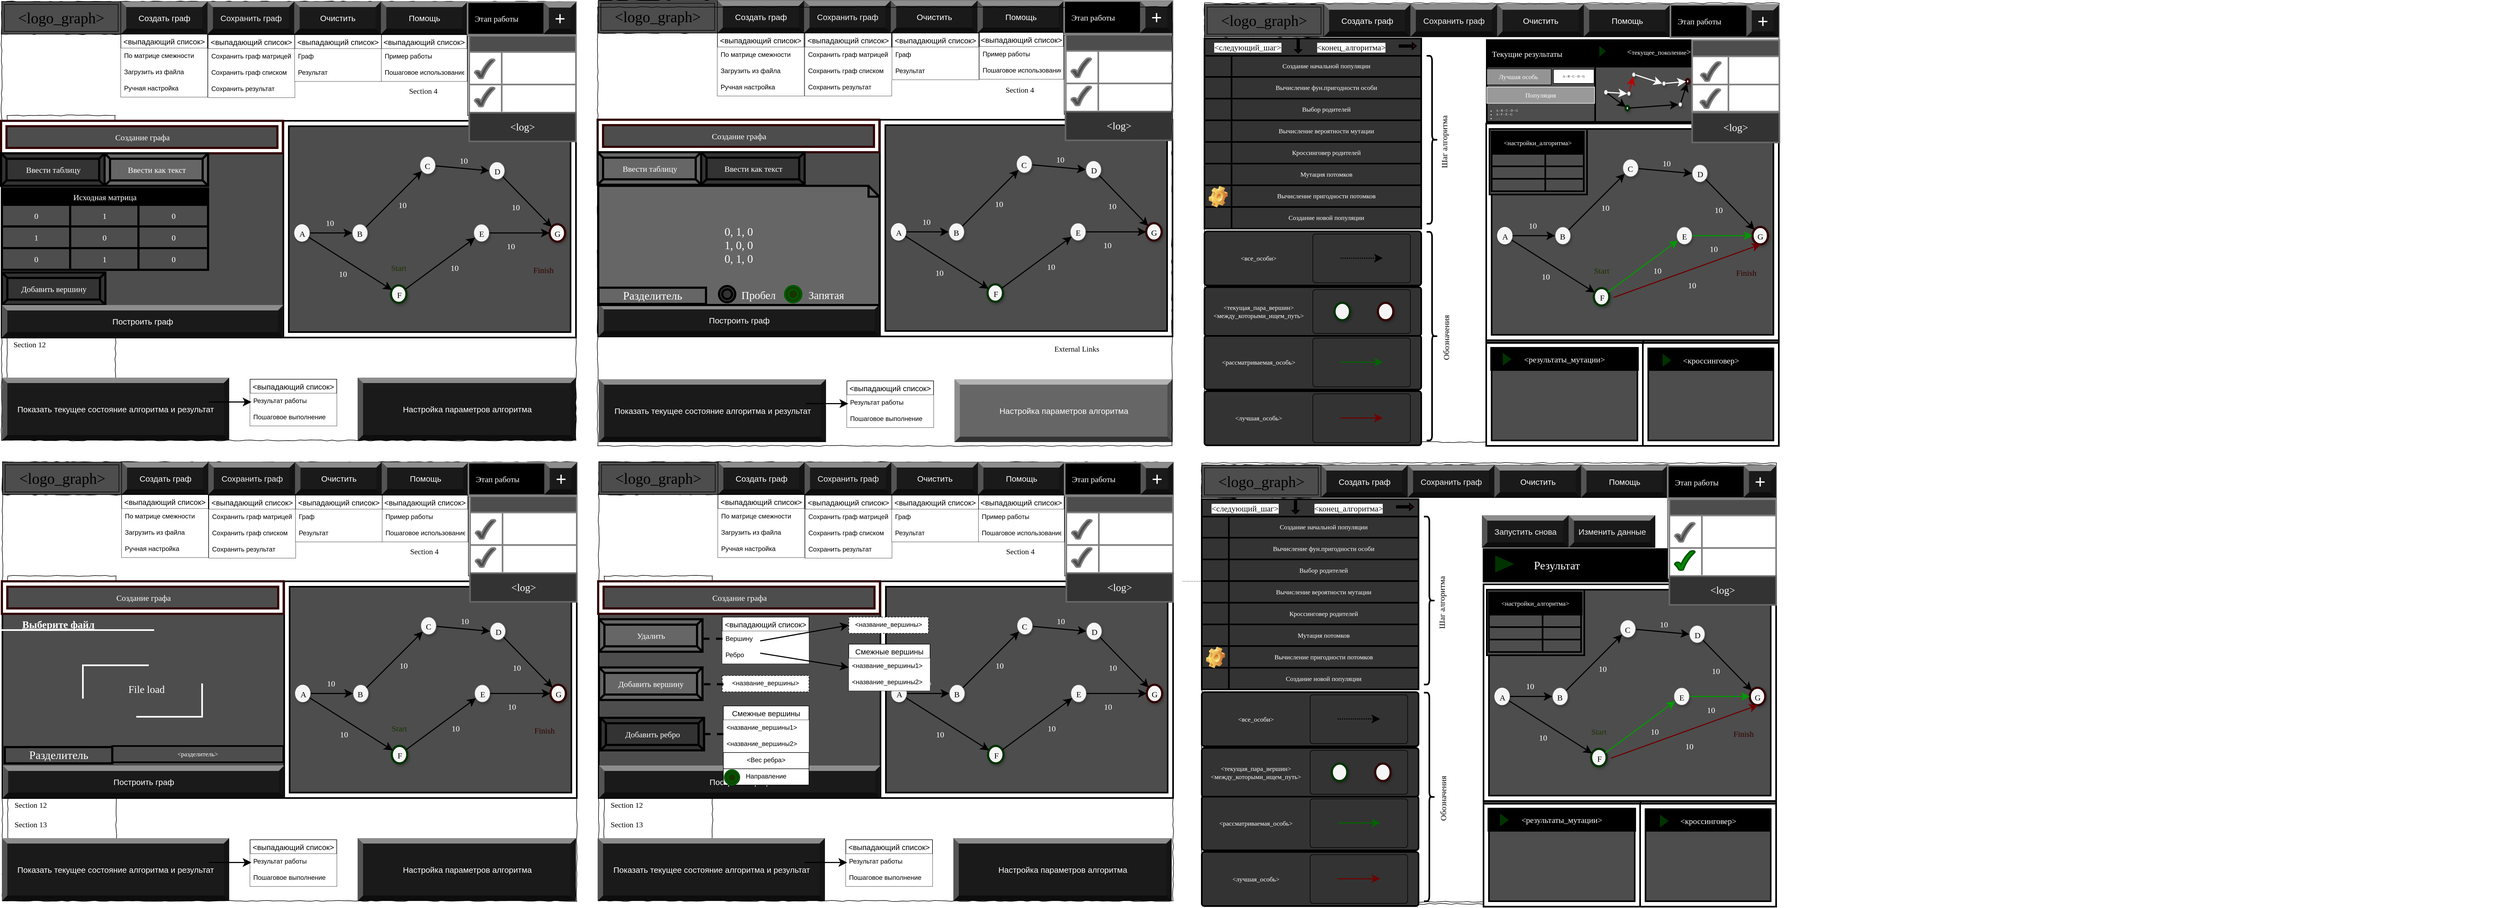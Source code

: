 <mxfile version="20.0.4" type="device"><diagram name="Page-1" id="03018318-947c-dd8e-b7a3-06fadd420f32"><mxGraphModel dx="2447" dy="2313" grid="1" gridSize="10" guides="1" tooltips="1" connect="1" arrows="1" fold="1" page="1" pageScale="1" pageWidth="1100" pageHeight="850" background="#ffffff" math="0" shadow="0"><root><mxCell id="0"/><mxCell id="1" parent="0"/><mxCell id="qsnwGRfCYtkhgqRFapUo-833" value="" style="whiteSpace=wrap;html=1;rounded=0;shadow=0;labelBackgroundColor=none;strokeColor=#000000;strokeWidth=1;fillColor=none;fontFamily=Verdana;fontSize=12;fontColor=#000000;align=center;comic=1;" vertex="1" parent="1"><mxGeometry x="2240" y="23" width="1060" height="810" as="geometry"/></mxCell><mxCell id="qsnwGRfCYtkhgqRFapUo-1104" value="&amp;nbsp; Текущие результаты" style="rounded=0;whiteSpace=wrap;html=1;labelBackgroundColor=none;labelBorderColor=none;hachureGap=4;fontFamily=Verdana;fontSize=15;fontColor=#FFFFFF;strokeColor=#000000;strokeWidth=3;fillColor=#000000;gradientColor=none;gradientDirection=radial;align=left;" vertex="1" parent="1"><mxGeometry x="2761" y="91" width="540" height="49" as="geometry"/></mxCell><mxCell id="qsnwGRfCYtkhgqRFapUo-1434" value="" style="rounded=0;whiteSpace=wrap;html=1;labelBackgroundColor=none;labelBorderColor=none;hachureGap=4;fontFamily=Verdana;fontSize=15;fontColor=#FFFFFF;strokeColor=#000000;strokeWidth=3;fillColor=#4D4D4D;gradientColor=none;gradientDirection=radial;" vertex="1" parent="1"><mxGeometry x="2960" y="140" width="180" height="102" as="geometry"/></mxCell><mxCell id="677b7b8949515195-1" value="" style="whiteSpace=wrap;html=1;rounded=0;shadow=0;labelBackgroundColor=none;strokeColor=#000000;strokeWidth=1;fillColor=none;fontFamily=Verdana;fontSize=12;fontColor=#000000;align=center;comic=1;" parent="1" vertex="1"><mxGeometry x="20" y="20" width="1060" height="810" as="geometry"/></mxCell><mxCell id="677b7b8949515195-2" value="&lt;span style=&quot;background-color: rgb(0, 0, 0);&quot;&gt;&amp;lt;logo_graph&amp;gt;&lt;/span&gt;" style="whiteSpace=wrap;html=1;rounded=0;shadow=0;labelBackgroundColor=none;strokeWidth=1;fontFamily=Verdana;fontSize=28;align=center;comic=1;fillColor=#000000;" parent="1" vertex="1"><mxGeometry x="20" y="20" width="220" height="60" as="geometry"/></mxCell><mxCell id="677b7b8949515195-4" value="Topic 1" style="text;html=1;points=[];align=left;verticalAlign=top;spacingTop=-4;fontSize=14;fontFamily=Verdana" parent="1" vertex="1"><mxGeometry x="780" y="40" width="60" height="20" as="geometry"/></mxCell><mxCell id="677b7b8949515195-5" value="Topic 2" style="text;html=1;points=[];align=left;verticalAlign=top;spacingTop=-4;fontSize=14;fontFamily=Verdana" parent="1" vertex="1"><mxGeometry x="860" y="40" width="60" height="20" as="geometry"/></mxCell><mxCell id="677b7b8949515195-6" value="Topic 3" style="text;html=1;points=[];align=left;verticalAlign=top;spacingTop=-4;fontSize=14;fontFamily=Verdana" parent="1" vertex="1"><mxGeometry x="930" y="40" width="60" height="20" as="geometry"/></mxCell><mxCell id="677b7b8949515195-7" value="Topic 4" style="text;html=1;points=[];align=left;verticalAlign=top;spacingTop=-4;fontSize=14;fontFamily=Verdana" parent="1" vertex="1"><mxGeometry x="1000" y="40" width="60" height="20" as="geometry"/></mxCell><mxCell id="677b7b8949515195-8" value="" style="whiteSpace=wrap;html=1;rounded=0;shadow=0;labelBackgroundColor=none;strokeWidth=1;fillColor=none;fontFamily=Verdana;fontSize=12;align=center;comic=1;" parent="1" vertex="1"><mxGeometry x="30" y="230" width="200" height="590" as="geometry"/></mxCell><mxCell id="677b7b8949515195-11" value="Section 1" style="text;html=1;points=[];align=left;verticalAlign=top;spacingTop=-4;fontSize=14;fontFamily=Verdana" parent="1" vertex="1"><mxGeometry x="330" y="175" width="60" height="20" as="geometry"/></mxCell><mxCell id="677b7b8949515195-12" value="Section 2" style="text;html=1;points=[];align=left;verticalAlign=top;spacingTop=-4;fontSize=14;fontFamily=Verdana" parent="1" vertex="1"><mxGeometry x="477" y="175" width="60" height="20" as="geometry"/></mxCell><mxCell id="677b7b8949515195-14" value="Section 4" style="text;html=1;points=[];align=left;verticalAlign=top;spacingTop=-4;fontSize=14;fontFamily=Verdana" parent="1" vertex="1"><mxGeometry x="770" y="175" width="60" height="20" as="geometry"/></mxCell><mxCell id="677b7b8949515195-36" value="Section 12" style="text;html=1;points=[];align=left;verticalAlign=top;spacingTop=-4;fontSize=14;fontFamily=Verdana" parent="1" vertex="1"><mxGeometry x="40" y="643" width="170" height="20" as="geometry"/></mxCell><mxCell id="677b7b8949515195-38" value="Section 14" style="text;html=1;points=[];align=left;verticalAlign=top;spacingTop=-4;fontSize=14;fontFamily=Verdana" parent="1" vertex="1"><mxGeometry x="40" y="714" width="170" height="20" as="geometry"/></mxCell><mxCell id="677b7b8949515195-41" value="Section 15" style="text;html=1;points=[];align=left;verticalAlign=top;spacingTop=-4;fontSize=14;fontFamily=Verdana" parent="1" vertex="1"><mxGeometry x="40" y="750" width="170" height="20" as="geometry"/></mxCell><mxCell id="qsnwGRfCYtkhgqRFapUo-1" value="" style="rounded=0;whiteSpace=wrap;html=1;hachureGap=4;" vertex="1" parent="1"><mxGeometry x="880" y="84" width="200" height="146" as="geometry"/></mxCell><mxCell id="qsnwGRfCYtkhgqRFapUo-2" value="" style="rounded=0;whiteSpace=wrap;html=1;hachureGap=4;fillColor=#000000;" vertex="1" parent="1"><mxGeometry x="240" y="20" width="840" height="60" as="geometry"/></mxCell><mxCell id="qsnwGRfCYtkhgqRFapUo-5" value="&lt;span style=&quot;color: rgba(0, 0, 0, 0); font-family: monospace; font-size: 0px; text-align: start;&quot;&gt;%3CmxGraphModel%3E%3Croot%3E%3CmxCell%20id%3D%220%22%2F%3E%3CmxCell%20id%3D%221%22%20parent%3D%220%22%2F%3E%3CmxCell%20id%3D%222%22%20value%3D%22%22%20style%3D%22rounded%3D0%3BwhiteSpace%3Dwrap%3Bhtml%3D1%3BhachureGap%3D4%3B%22%20vertex%3D%221%22%20parent%3D%221%22%3E%3CmxGeometry%20x%3D%22240%22%20y%3D%2220%22%20width%3D%22160%22%20height%3D%2260%22%20as%3D%22geometry%22%2F%3E%3C%2FmxCell%3E%3C%2Froot%3E%3C%2FmxGraphModel%3E&lt;/span&gt;" style="rounded=0;whiteSpace=wrap;html=1;hachureGap=4;" vertex="1" parent="1"><mxGeometry x="560" y="20" width="160" height="60" as="geometry"/></mxCell><mxCell id="qsnwGRfCYtkhgqRFapUo-7" value="&lt;font style=&quot;font-size: 15px;&quot;&gt;Создать граф&lt;/font&gt;" style="labelPosition=center;verticalLabelPosition=middle;align=center;html=1;shape=mxgraph.basic.shaded_button;dx=10;fillColor=#1A1A1A;strokeColor=none;hachureGap=4;labelBackgroundColor=none;fontColor=#FFFFFF;fontSize=15;" vertex="1" parent="1"><mxGeometry x="240" y="20" width="160" height="60" as="geometry"/></mxCell><mxCell id="qsnwGRfCYtkhgqRFapUo-8" value="&lt;выпадающий список&gt;" style="swimlane;fontStyle=0;childLayout=stackLayout;horizontal=1;startSize=26;horizontalStack=0;resizeParent=1;resizeParentMax=0;resizeLast=0;collapsible=1;marginBottom=0;align=center;fontSize=14;hachureGap=4;fillColor=default;" vertex="1" parent="1"><mxGeometry x="240" y="80" width="160" height="116" as="geometry"/></mxCell><mxCell id="qsnwGRfCYtkhgqRFapUo-9" value="По матрице смежности" style="text;strokeColor=none;fillColor=default;spacingLeft=4;spacingRight=4;overflow=hidden;rotatable=0;points=[[0,0.5],[1,0.5]];portConstraint=eastwest;fontSize=12;hachureGap=4;fontColor=default;labelBackgroundColor=none;labelBorderColor=none;" vertex="1" parent="qsnwGRfCYtkhgqRFapUo-8"><mxGeometry y="26" width="160" height="30" as="geometry"/></mxCell><mxCell id="qsnwGRfCYtkhgqRFapUo-10" value="Загрузить из файла" style="text;strokeColor=none;fillColor=default;spacingLeft=4;spacingRight=4;overflow=hidden;rotatable=0;points=[[0,0.5],[1,0.5]];portConstraint=eastwest;fontSize=12;hachureGap=4;" vertex="1" parent="qsnwGRfCYtkhgqRFapUo-8"><mxGeometry y="56" width="160" height="30" as="geometry"/></mxCell><mxCell id="qsnwGRfCYtkhgqRFapUo-11" value="Ручная настройка" style="text;strokeColor=none;fillColor=default;spacingLeft=4;spacingRight=4;overflow=hidden;rotatable=0;points=[[0,0.5],[1,0.5]];portConstraint=eastwest;fontSize=12;hachureGap=4;" vertex="1" parent="qsnwGRfCYtkhgqRFapUo-8"><mxGeometry y="86" width="160" height="30" as="geometry"/></mxCell><mxCell id="qsnwGRfCYtkhgqRFapUo-13" value="&lt;span style=&quot;color: rgb(240, 240, 240); font-size: 15px;&quot;&gt;Сохранить граф&lt;/span&gt;" style="labelPosition=center;verticalLabelPosition=middle;align=center;html=1;shape=mxgraph.basic.shaded_button;dx=10;fillColor=#1A1A1A;strokeColor=none;hachureGap=4;labelBackgroundColor=none;fontColor=#FFFFFF;fontSize=15;" vertex="1" parent="1"><mxGeometry x="400" y="20" width="160" height="60" as="geometry"/></mxCell><mxCell id="qsnwGRfCYtkhgqRFapUo-14" value="&lt;span style=&quot;font-size: 15px;&quot;&gt;Очистить&lt;/span&gt;" style="labelPosition=center;verticalLabelPosition=middle;align=center;html=1;shape=mxgraph.basic.shaded_button;dx=10;fillColor=#1A1A1A;strokeColor=none;hachureGap=4;labelBackgroundColor=none;fontColor=#FFFFFF;" vertex="1" parent="1"><mxGeometry x="560" y="20" width="160" height="60" as="geometry"/></mxCell><mxCell id="qsnwGRfCYtkhgqRFapUo-15" value="&lt;font style=&quot;font-size: 15px;&quot;&gt;Помощь&lt;/font&gt;" style="labelPosition=center;verticalLabelPosition=middle;align=center;html=1;shape=mxgraph.basic.shaded_button;dx=10;fillColor=#1A1A1A;strokeColor=none;hachureGap=4;labelBackgroundColor=none;fontColor=#FFFFFF;" vertex="1" parent="1"><mxGeometry x="720" y="20" width="160" height="60" as="geometry"/></mxCell><mxCell id="qsnwGRfCYtkhgqRFapUo-16" value="&lt;font face=&quot;Verdana&quot; style=&quot;font-size: 15px;&quot;&gt;&amp;nbsp; &amp;nbsp;Этап работы&lt;/font&gt;" style="rounded=0;whiteSpace=wrap;html=1;labelBackgroundColor=#000000;labelBorderColor=none;hachureGap=4;fontColor=#FFFFFF;fillColor=#000000;strokeWidth=3;strokeColor=#808080;align=left;" vertex="1" parent="1"><mxGeometry x="880" y="21" width="200" height="60" as="geometry"/></mxCell><mxCell id="qsnwGRfCYtkhgqRFapUo-17" value="&lt;span style=&quot;font-size: 28px;&quot;&gt;&amp;lt;logo_graph&amp;gt;&lt;/span&gt;" style="shape=ext;margin=3;double=1;whiteSpace=wrap;html=1;align=center;labelBackgroundColor=none;labelBorderColor=none;hachureGap=4;fontFamily=Verdana;fontSize=20;fontColor=#000000;fillColor=#4D4D4D;" vertex="1" parent="1"><mxGeometry x="20" y="20" width="220" height="60" as="geometry"/></mxCell><mxCell id="qsnwGRfCYtkhgqRFapUo-23" value="&lt;font style=&quot;font-size: 34px;&quot;&gt;+&lt;/font&gt;" style="labelPosition=center;verticalLabelPosition=middle;align=center;html=1;shape=mxgraph.basic.shaded_button;dx=10;fillColor=#1A1A1A;strokeColor=none;hachureGap=4;labelBackgroundColor=none;fontColor=#FFFFFF;" vertex="1" parent="1"><mxGeometry x="1020" y="21" width="60" height="59" as="geometry"/></mxCell><mxCell id="qsnwGRfCYtkhgqRFapUo-24" value="" style="shape=table;startSize=30;container=1;collapsible=1;childLayout=tableLayout;fixedRows=1;rowLines=0;fontStyle=1;align=center;resizeLast=1;labelBackgroundColor=none;labelBorderColor=none;hachureGap=4;fontFamily=Garamond;fontSize=15;fontColor=#000000;strokeColor=#808080;strokeWidth=3;fillColor=#4D4D4D;gradientColor=none;gradientDirection=radial;" vertex="1" parent="1"><mxGeometry x="883" y="83" width="197" height="142" as="geometry"/></mxCell><mxCell id="qsnwGRfCYtkhgqRFapUo-25" value="" style="shape=tableRow;horizontal=0;startSize=0;swimlaneHead=0;swimlaneBody=0;fillColor=none;collapsible=0;dropTarget=0;points=[[0,0.5],[1,0.5]];portConstraint=eastwest;top=0;left=0;right=0;bottom=0;labelBackgroundColor=none;labelBorderColor=none;hachureGap=4;fontFamily=Garamond;fontSize=15;fontColor=#000000;strokeColor=#808080;strokeWidth=3;" vertex="1" parent="qsnwGRfCYtkhgqRFapUo-24"><mxGeometry y="30" width="197" height="30" as="geometry"/></mxCell><mxCell id="qsnwGRfCYtkhgqRFapUo-26" value="" style="shape=partialRectangle;connectable=0;fillColor=none;top=0;left=0;bottom=0;right=0;fontStyle=1;overflow=hidden;labelBackgroundColor=none;labelBorderColor=none;hachureGap=4;fontFamily=Garamond;fontSize=15;fontColor=#000000;strokeColor=#808080;strokeWidth=3;" vertex="1" parent="qsnwGRfCYtkhgqRFapUo-25"><mxGeometry width="60" height="30" as="geometry"><mxRectangle width="60" height="30" as="alternateBounds"/></mxGeometry></mxCell><mxCell id="qsnwGRfCYtkhgqRFapUo-27" value="Ввод графа" style="shape=partialRectangle;connectable=0;fillColor=none;top=0;left=0;bottom=0;right=0;align=left;spacingLeft=6;fontStyle=0;overflow=hidden;labelBackgroundColor=none;labelBorderColor=none;hachureGap=4;fontFamily=Verdana;fontSize=15;fontColor=#FFFFFF;strokeColor=#808080;strokeWidth=3;" vertex="1" parent="qsnwGRfCYtkhgqRFapUo-25"><mxGeometry x="60" width="137" height="30" as="geometry"><mxRectangle width="137" height="30" as="alternateBounds"/></mxGeometry></mxCell><mxCell id="qsnwGRfCYtkhgqRFapUo-28" value="" style="shape=tableRow;horizontal=0;startSize=0;swimlaneHead=0;swimlaneBody=0;fillColor=none;collapsible=0;dropTarget=0;points=[[0,0.5],[1,0.5]];portConstraint=eastwest;top=0;left=0;right=0;bottom=1;labelBackgroundColor=none;labelBorderColor=none;hachureGap=4;fontFamily=Garamond;fontSize=15;fontColor=#000000;strokeColor=#808080;strokeWidth=3;" vertex="1" parent="qsnwGRfCYtkhgqRFapUo-24"><mxGeometry y="60" width="197" height="30" as="geometry"/></mxCell><mxCell id="qsnwGRfCYtkhgqRFapUo-29" value="" style="shape=partialRectangle;connectable=0;fillColor=none;top=0;left=0;bottom=0;right=0;fontStyle=1;overflow=hidden;labelBackgroundColor=none;labelBorderColor=none;hachureGap=4;fontFamily=Garamond;fontSize=15;fontColor=#000000;strokeColor=#808080;strokeWidth=3;" vertex="1" parent="qsnwGRfCYtkhgqRFapUo-28"><mxGeometry width="60" height="30" as="geometry"><mxRectangle width="60" height="30" as="alternateBounds"/></mxGeometry></mxCell><mxCell id="qsnwGRfCYtkhgqRFapUo-30" value="" style="shape=partialRectangle;connectable=0;fillColor=none;top=0;left=0;bottom=0;right=0;align=left;spacingLeft=6;fontStyle=5;overflow=hidden;labelBackgroundColor=none;labelBorderColor=none;hachureGap=4;fontFamily=Garamond;fontSize=15;fontColor=#000000;strokeColor=#808080;strokeWidth=3;" vertex="1" parent="qsnwGRfCYtkhgqRFapUo-28"><mxGeometry x="60" width="137" height="30" as="geometry"><mxRectangle width="137" height="30" as="alternateBounds"/></mxGeometry></mxCell><mxCell id="qsnwGRfCYtkhgqRFapUo-31" value="" style="shape=tableRow;horizontal=0;startSize=0;swimlaneHead=0;swimlaneBody=0;fillColor=none;collapsible=0;dropTarget=0;points=[[0,0.5],[1,0.5]];portConstraint=eastwest;top=0;left=0;right=0;bottom=0;labelBackgroundColor=none;labelBorderColor=none;hachureGap=4;fontFamily=Garamond;fontSize=15;fontColor=#000000;strokeColor=#808080;strokeWidth=3;" vertex="1" parent="qsnwGRfCYtkhgqRFapUo-24"><mxGeometry y="90" width="197" height="20" as="geometry"/></mxCell><mxCell id="qsnwGRfCYtkhgqRFapUo-32" value="" style="shape=partialRectangle;connectable=0;fillColor=none;top=0;left=0;bottom=0;right=0;editable=1;overflow=hidden;labelBackgroundColor=none;labelBorderColor=none;hachureGap=4;fontFamily=Garamond;fontSize=15;fontColor=#000000;strokeColor=#808080;strokeWidth=3;" vertex="1" parent="qsnwGRfCYtkhgqRFapUo-31"><mxGeometry width="60" height="20" as="geometry"><mxRectangle width="60" height="20" as="alternateBounds"/></mxGeometry></mxCell><mxCell id="qsnwGRfCYtkhgqRFapUo-33" value="Получение &#10;результата" style="shape=partialRectangle;connectable=0;fillColor=none;top=0;left=0;bottom=0;right=0;align=left;spacingLeft=6;overflow=hidden;labelBackgroundColor=none;labelBorderColor=none;hachureGap=4;fontFamily=Verdana;fontSize=15;fontColor=#FFFFFF;strokeColor=#808080;strokeWidth=3;" vertex="1" parent="qsnwGRfCYtkhgqRFapUo-31"><mxGeometry x="60" width="137" height="20" as="geometry"><mxRectangle width="137" height="20" as="alternateBounds"/></mxGeometry></mxCell><mxCell id="qsnwGRfCYtkhgqRFapUo-34" value="" style="shape=tableRow;horizontal=0;startSize=0;swimlaneHead=0;swimlaneBody=0;fillColor=none;collapsible=0;dropTarget=0;points=[[0,0.5],[1,0.5]];portConstraint=eastwest;top=0;left=0;right=0;bottom=0;labelBackgroundColor=none;labelBorderColor=none;hachureGap=4;fontFamily=Garamond;fontSize=15;fontColor=#000000;strokeColor=#808080;strokeWidth=3;" vertex="1" parent="qsnwGRfCYtkhgqRFapUo-24"><mxGeometry y="110" width="197" height="30" as="geometry"/></mxCell><mxCell id="qsnwGRfCYtkhgqRFapUo-35" value="" style="shape=partialRectangle;connectable=0;fillColor=none;top=0;left=0;bottom=0;right=0;editable=1;overflow=hidden;labelBackgroundColor=none;labelBorderColor=none;hachureGap=4;fontFamily=Garamond;fontSize=15;fontColor=#000000;strokeColor=#808080;strokeWidth=3;" vertex="1" parent="qsnwGRfCYtkhgqRFapUo-34"><mxGeometry width="60" height="30" as="geometry"><mxRectangle width="60" height="30" as="alternateBounds"/></mxGeometry></mxCell><mxCell id="qsnwGRfCYtkhgqRFapUo-36" value="результата" style="shape=partialRectangle;connectable=0;fillColor=none;top=0;left=0;bottom=0;right=0;align=left;spacingLeft=6;overflow=hidden;labelBackgroundColor=none;labelBorderColor=none;hachureGap=4;fontFamily=Verdana;fontSize=15;fontColor=#FFFFFF;strokeColor=#808080;strokeWidth=3;" vertex="1" parent="qsnwGRfCYtkhgqRFapUo-34"><mxGeometry x="60" width="137" height="30" as="geometry"><mxRectangle width="137" height="30" as="alternateBounds"/></mxGeometry></mxCell><mxCell id="qsnwGRfCYtkhgqRFapUo-38" value="" style="verticalLabelPosition=bottom;verticalAlign=top;html=1;shape=mxgraph.basic.tick;labelBackgroundColor=none;labelBorderColor=none;hachureGap=4;fontFamily=Verdana;fontSize=15;fontColor=#FFFFFF;strokeColor=#808080;strokeWidth=3;fillColor=#4D4D4D;gradientColor=none;gradientDirection=radial;" vertex="1" parent="1"><mxGeometry x="893" y="126" width="37" height="36" as="geometry"/></mxCell><mxCell id="qsnwGRfCYtkhgqRFapUo-39" value="" style="verticalLabelPosition=bottom;verticalAlign=top;html=1;shape=mxgraph.basic.tick;labelBackgroundColor=none;labelBorderColor=none;hachureGap=4;fontFamily=Verdana;fontSize=15;fontColor=#FFFFFF;strokeColor=#808080;strokeWidth=3;fillColor=#4D4D4D;gradientColor=none;gradientDirection=radial;" vertex="1" parent="1"><mxGeometry x="893" y="178" width="37" height="36" as="geometry"/></mxCell><mxCell id="qsnwGRfCYtkhgqRFapUo-44" value="" style="rounded=0;whiteSpace=wrap;html=1;labelBackgroundColor=none;labelBorderColor=none;hachureGap=4;fontFamily=Verdana;fontSize=15;fontColor=#FFFFFF;strokeColor=#000000;strokeWidth=3;fillColor=#4D4D4D;gradientColor=none;gradientDirection=radial;" vertex="1" parent="1"><mxGeometry x="20" y="240" width="520" height="400" as="geometry"/></mxCell><mxCell id="qsnwGRfCYtkhgqRFapUo-45" value="" style="rounded=0;whiteSpace=wrap;html=1;labelBackgroundColor=none;labelBorderColor=none;hachureGap=4;fontFamily=Verdana;fontSize=15;fontColor=#FFFFFF;strokeColor=default;strokeWidth=3;fillColor=#4D4D4D;gradientColor=none;gradientDirection=radial;" vertex="1" parent="1"><mxGeometry x="540" y="240" width="540" height="400" as="geometry"/></mxCell><mxCell id="qsnwGRfCYtkhgqRFapUo-46" value="" style="verticalLabelPosition=bottom;verticalAlign=top;html=1;shape=mxgraph.basic.frame;dx=10;labelBackgroundColor=none;labelBorderColor=none;hachureGap=4;fontFamily=Verdana;fontSize=15;fontColor=#FFFFFF;strokeColor=#000000;strokeWidth=3;fillColor=#FFFFFF;gradientColor=none;gradientDirection=radial;" vertex="1" parent="1"><mxGeometry x="540" y="240" width="540" height="400" as="geometry"/></mxCell><mxCell id="qsnwGRfCYtkhgqRFapUo-137" value="" style="group;strokeColor=none;" vertex="1" connectable="0" parent="1"><mxGeometry x="560" y="306" width="501.43" height="270" as="geometry"/></mxCell><mxCell id="qsnwGRfCYtkhgqRFapUo-109" value="" style="ellipse;whiteSpace=wrap;html=1;rounded=0;shadow=1;strokeColor=none;strokeWidth=4;fontSize=30;align=center;fillColor=#f5f5f5;" vertex="1" parent="qsnwGRfCYtkhgqRFapUo-137"><mxGeometry y="124.925" width="28.571" height="32.239" as="geometry"/></mxCell><mxCell id="qsnwGRfCYtkhgqRFapUo-113" value="" style="ellipse;whiteSpace=wrap;html=1;rounded=0;shadow=1;strokeColor=#666666;strokeWidth=1;fontSize=30;align=center;fillColor=#f5f5f5;" vertex="1" parent="qsnwGRfCYtkhgqRFapUo-137"><mxGeometry x="107.143" y="124.925" width="28.571" height="32.239" as="geometry"/></mxCell><mxCell id="qsnwGRfCYtkhgqRFapUo-116" value="" style="ellipse;whiteSpace=wrap;html=1;rounded=0;shadow=1;strokeColor=#003300;strokeWidth=4;fontSize=30;align=center;fillColor=#f5f5f5;" vertex="1" parent="qsnwGRfCYtkhgqRFapUo-137"><mxGeometry x="178.571" y="237.761" width="28.571" height="32.239" as="geometry"/></mxCell><mxCell id="qsnwGRfCYtkhgqRFapUo-107" style="edgeStyle=none;curved=1;html=1;startSize=10;endFill=1;endSize=10;strokeWidth=2;fontSize=12;" edge="1" parent="qsnwGRfCYtkhgqRFapUo-137" source="qsnwGRfCYtkhgqRFapUo-109" target="qsnwGRfCYtkhgqRFapUo-116"><mxGeometry relative="1" as="geometry"/></mxCell><mxCell id="qsnwGRfCYtkhgqRFapUo-119" value="" style="ellipse;whiteSpace=wrap;html=1;rounded=0;shadow=1;strokeColor=#666666;strokeWidth=1;fontSize=30;align=center;fillColor=#f5f5f5;" vertex="1" parent="qsnwGRfCYtkhgqRFapUo-137"><mxGeometry x="331.427" y="124.925" width="28.571" height="32.239" as="geometry"/></mxCell><mxCell id="qsnwGRfCYtkhgqRFapUo-114" style="edgeStyle=none;curved=1;html=1;startSize=10;endFill=1;endSize=10;strokeWidth=2;fontSize=12;" edge="1" parent="qsnwGRfCYtkhgqRFapUo-137" source="qsnwGRfCYtkhgqRFapUo-116" target="qsnwGRfCYtkhgqRFapUo-119"><mxGeometry relative="1" as="geometry"/></mxCell><mxCell id="qsnwGRfCYtkhgqRFapUo-121" value="" style="ellipse;whiteSpace=wrap;html=1;rounded=0;shadow=1;strokeColor=#666666;strokeWidth=1;fontSize=30;align=center;fillColor=#f5f5f5;" vertex="1" parent="qsnwGRfCYtkhgqRFapUo-137"><mxGeometry x="232.143" width="28.571" height="32.239" as="geometry"/></mxCell><mxCell id="qsnwGRfCYtkhgqRFapUo-111" style="edgeStyle=none;curved=1;html=1;startSize=10;endFill=1;endSize=10;strokeWidth=2;fontSize=12;" edge="1" parent="qsnwGRfCYtkhgqRFapUo-137" source="qsnwGRfCYtkhgqRFapUo-113" target="qsnwGRfCYtkhgqRFapUo-121"><mxGeometry relative="1" as="geometry"/></mxCell><mxCell id="qsnwGRfCYtkhgqRFapUo-126" value="" style="ellipse;whiteSpace=wrap;html=1;rounded=0;shadow=1;strokeColor=#666666;strokeWidth=1;fontSize=30;align=center;fillColor=#f5f5f5;" vertex="1" parent="qsnwGRfCYtkhgqRFapUo-137"><mxGeometry x="359.996" y="10" width="28.571" height="32.239" as="geometry"/></mxCell><mxCell id="qsnwGRfCYtkhgqRFapUo-127" value="" style="ellipse;whiteSpace=wrap;html=1;rounded=0;shadow=1;strokeColor=#330000;strokeWidth=4;fontSize=30;align=center;fillColor=#f5f5f5;" vertex="1" parent="qsnwGRfCYtkhgqRFapUo-137"><mxGeometry x="471.429" y="124.925" width="28.571" height="32.239" as="geometry"/></mxCell><mxCell id="qsnwGRfCYtkhgqRFapUo-117" style="edgeStyle=none;curved=1;html=1;startSize=10;endFill=1;endSize=10;strokeWidth=2;fontSize=12;" edge="1" parent="qsnwGRfCYtkhgqRFapUo-137" source="qsnwGRfCYtkhgqRFapUo-119" target="qsnwGRfCYtkhgqRFapUo-127"><mxGeometry relative="1" as="geometry"/></mxCell><mxCell id="qsnwGRfCYtkhgqRFapUo-124" style="edgeStyle=none;curved=1;html=1;startSize=10;endFill=1;endSize=10;strokeWidth=2;fontSize=12;" edge="1" parent="qsnwGRfCYtkhgqRFapUo-137" source="qsnwGRfCYtkhgqRFapUo-126" target="qsnwGRfCYtkhgqRFapUo-127"><mxGeometry relative="1" as="geometry"/></mxCell><mxCell id="qsnwGRfCYtkhgqRFapUo-146" style="edgeStyle=none;curved=1;html=1;startSize=10;endFill=1;endSize=10;strokeWidth=2;fontSize=12;entryX=0;entryY=0.5;entryDx=0;entryDy=0;exitX=1;exitY=0.5;exitDx=0;exitDy=0;" edge="1" parent="qsnwGRfCYtkhgqRFapUo-137" source="qsnwGRfCYtkhgqRFapUo-109" target="qsnwGRfCYtkhgqRFapUo-113"><mxGeometry relative="1" as="geometry"><mxPoint x="32.1" y="135.783" as="sourcePoint"/><mxPoint x="135.717" y="32.241" as="targetPoint"/></mxGeometry></mxCell><mxCell id="qsnwGRfCYtkhgqRFapUo-148" value="&lt;font color=&quot;#1a3300&quot;&gt;Start&lt;/font&gt;" style="text;strokeColor=none;fillColor=none;html=1;align=center;verticalAlign=middle;whiteSpace=wrap;rounded=0;labelBackgroundColor=none;labelBorderColor=none;hachureGap=4;fontFamily=Verdana;fontSize=15;fontColor=#FFFFFF;" vertex="1" parent="qsnwGRfCYtkhgqRFapUo-137"><mxGeometry x="162.86" y="190" width="60" height="30" as="geometry"/></mxCell><mxCell id="qsnwGRfCYtkhgqRFapUo-150" value="10" style="text;strokeColor=none;fillColor=none;html=1;align=center;verticalAlign=middle;whiteSpace=wrap;rounded=0;labelBackgroundColor=none;labelBorderColor=none;hachureGap=4;fontFamily=Verdana;fontSize=15;fontColor=#FFFFFF;" vertex="1" parent="qsnwGRfCYtkhgqRFapUo-137"><mxGeometry x="46" y="106.93" width="40" height="30" as="geometry"/></mxCell><mxCell id="qsnwGRfCYtkhgqRFapUo-151" value="10" style="text;strokeColor=none;fillColor=none;html=1;align=center;verticalAlign=middle;whiteSpace=wrap;rounded=0;labelBackgroundColor=none;labelBorderColor=none;hachureGap=4;fontFamily=Verdana;fontSize=15;fontColor=#FFFFFF;" vertex="1" parent="qsnwGRfCYtkhgqRFapUo-137"><mxGeometry x="180" y="74" width="40" height="30" as="geometry"/></mxCell><mxCell id="qsnwGRfCYtkhgqRFapUo-155" value="10" style="text;strokeColor=none;fillColor=none;html=1;align=center;verticalAlign=middle;whiteSpace=wrap;rounded=0;labelBackgroundColor=none;labelBorderColor=none;hachureGap=4;fontFamily=Verdana;fontSize=15;fontColor=#FFFFFF;" vertex="1" parent="qsnwGRfCYtkhgqRFapUo-137"><mxGeometry x="276" y="190" width="40" height="30" as="geometry"/></mxCell><mxCell id="qsnwGRfCYtkhgqRFapUo-156" value="10" style="text;strokeColor=none;fillColor=none;html=1;align=center;verticalAlign=middle;whiteSpace=wrap;rounded=0;labelBackgroundColor=none;labelBorderColor=none;hachureGap=4;fontFamily=Verdana;fontSize=15;fontColor=#FFFFFF;" vertex="1" parent="qsnwGRfCYtkhgqRFapUo-137"><mxGeometry x="380" y="150" width="40" height="30" as="geometry"/></mxCell><mxCell id="qsnwGRfCYtkhgqRFapUo-157" value="A" style="text;strokeColor=none;fillColor=none;html=1;align=center;verticalAlign=middle;whiteSpace=wrap;rounded=0;labelBackgroundColor=none;labelBorderColor=none;hachureGap=4;fontFamily=Verdana;fontSize=15;fontColor=#000000;" vertex="1" parent="qsnwGRfCYtkhgqRFapUo-137"><mxGeometry y="127.16" width="30" height="30" as="geometry"/></mxCell><mxCell id="qsnwGRfCYtkhgqRFapUo-158" value="B" style="text;strokeColor=none;fillColor=none;html=1;align=center;verticalAlign=middle;whiteSpace=wrap;rounded=0;labelBackgroundColor=none;labelBorderColor=none;hachureGap=4;fontFamily=Verdana;fontSize=15;fontColor=#000000;" vertex="1" parent="qsnwGRfCYtkhgqRFapUo-137"><mxGeometry x="105.71" y="127.16" width="30" height="30" as="geometry"/></mxCell><mxCell id="qsnwGRfCYtkhgqRFapUo-159" value="C" style="text;strokeColor=none;fillColor=none;html=1;align=center;verticalAlign=middle;whiteSpace=wrap;rounded=0;labelBackgroundColor=none;labelBorderColor=none;hachureGap=4;fontFamily=Verdana;fontSize=15;fontColor=#000000;" vertex="1" parent="qsnwGRfCYtkhgqRFapUo-137"><mxGeometry x="231.43" y="2.24" width="30" height="30" as="geometry"/></mxCell><mxCell id="qsnwGRfCYtkhgqRFapUo-160" value="D" style="text;strokeColor=none;fillColor=none;html=1;align=center;verticalAlign=middle;whiteSpace=wrap;rounded=0;labelBackgroundColor=none;labelBorderColor=none;hachureGap=4;fontFamily=Verdana;fontSize=15;fontColor=#000000;" vertex="1" parent="qsnwGRfCYtkhgqRFapUo-137"><mxGeometry x="360" y="12.24" width="30" height="30" as="geometry"/></mxCell><mxCell id="qsnwGRfCYtkhgqRFapUo-162" value="E" style="text;strokeColor=none;fillColor=none;html=1;align=center;verticalAlign=middle;whiteSpace=wrap;rounded=0;labelBackgroundColor=none;labelBorderColor=none;hachureGap=4;fontFamily=Verdana;fontSize=15;fontColor=#000000;" vertex="1" parent="qsnwGRfCYtkhgqRFapUo-137"><mxGeometry x="331.43" y="127.16" width="30" height="30" as="geometry"/></mxCell><mxCell id="qsnwGRfCYtkhgqRFapUo-163" value="F" style="text;strokeColor=none;fillColor=none;html=1;align=center;verticalAlign=middle;whiteSpace=wrap;rounded=0;labelBackgroundColor=none;labelBorderColor=none;hachureGap=4;fontFamily=Verdana;fontSize=15;fontColor=#000000;" vertex="1" parent="qsnwGRfCYtkhgqRFapUo-137"><mxGeometry x="178.57" y="240" width="30" height="30" as="geometry"/></mxCell><mxCell id="qsnwGRfCYtkhgqRFapUo-164" value="G" style="text;strokeColor=none;fillColor=none;html=1;align=center;verticalAlign=middle;whiteSpace=wrap;rounded=0;labelBackgroundColor=none;labelBorderColor=none;hachureGap=4;fontFamily=Verdana;fontSize=15;fontColor=#000000;" vertex="1" parent="qsnwGRfCYtkhgqRFapUo-137"><mxGeometry x="471.43" y="127.16" width="30" height="30" as="geometry"/></mxCell><mxCell id="qsnwGRfCYtkhgqRFapUo-147" style="edgeStyle=none;curved=1;html=1;startSize=10;endFill=1;endSize=10;strokeWidth=2;fontSize=12;entryX=0;entryY=0.5;entryDx=0;entryDy=0;exitX=1;exitY=0.5;exitDx=0;exitDy=0;" edge="1" parent="qsnwGRfCYtkhgqRFapUo-137" source="qsnwGRfCYtkhgqRFapUo-159" target="qsnwGRfCYtkhgqRFapUo-126"><mxGeometry relative="1" as="geometry"><mxPoint x="256.38" y="37.543" as="sourcePoint"/><mxPoint x="359.997" y="-65.999" as="targetPoint"/></mxGeometry></mxCell><mxCell id="qsnwGRfCYtkhgqRFapUo-149" value="&lt;font color=&quot;#330000&quot;&gt;Finish&lt;/font&gt;" style="text;strokeColor=none;fillColor=none;html=1;align=center;verticalAlign=middle;whiteSpace=wrap;rounded=0;labelBackgroundColor=none;labelBorderColor=none;hachureGap=4;fontFamily=Verdana;fontSize=15;fontColor=#FFFFFF;" vertex="1" parent="1"><mxGeometry x="990" y="500" width="60" height="30" as="geometry"/></mxCell><mxCell id="qsnwGRfCYtkhgqRFapUo-152" value="10" style="text;strokeColor=none;fillColor=none;html=1;align=center;verticalAlign=middle;whiteSpace=wrap;rounded=0;labelBackgroundColor=none;labelBorderColor=none;hachureGap=4;fontFamily=Verdana;fontSize=15;fontColor=#FFFFFF;" vertex="1" parent="1"><mxGeometry x="853" y="298" width="40" height="30" as="geometry"/></mxCell><mxCell id="qsnwGRfCYtkhgqRFapUo-153" value="10" style="text;strokeColor=none;fillColor=none;html=1;align=center;verticalAlign=middle;whiteSpace=wrap;rounded=0;labelBackgroundColor=none;labelBorderColor=none;hachureGap=4;fontFamily=Verdana;fontSize=15;fontColor=#FFFFFF;" vertex="1" parent="1"><mxGeometry x="949" y="384" width="40" height="30" as="geometry"/></mxCell><mxCell id="qsnwGRfCYtkhgqRFapUo-154" value="10" style="text;strokeColor=none;fillColor=none;html=1;align=center;verticalAlign=middle;whiteSpace=wrap;rounded=0;labelBackgroundColor=none;labelBorderColor=none;hachureGap=4;fontFamily=Verdana;fontSize=15;fontColor=#FFFFFF;" vertex="1" parent="1"><mxGeometry x="630" y="507" width="40" height="30" as="geometry"/></mxCell><mxCell id="qsnwGRfCYtkhgqRFapUo-165" value="" style="verticalLabelPosition=bottom;verticalAlign=top;html=1;shape=mxgraph.basic.frame;dx=10;labelBackgroundColor=none;labelBorderColor=none;hachureGap=4;fontFamily=Verdana;fontSize=15;fontColor=#000000;strokeColor=#330000;strokeWidth=4;fillColor=#FFFFFF;gradientColor=none;gradientDirection=radial;" vertex="1" parent="1"><mxGeometry x="19" y="240" width="520" height="60" as="geometry"/></mxCell><mxCell id="qsnwGRfCYtkhgqRFapUo-167" value="&lt;font color=&quot;#ffffff&quot;&gt;Создание графа&lt;/font&gt;" style="text;strokeColor=none;fillColor=none;html=1;align=center;verticalAlign=middle;whiteSpace=wrap;rounded=0;labelBackgroundColor=none;labelBorderColor=none;hachureGap=4;fontFamily=Verdana;fontSize=15;fontColor=#000000;" vertex="1" parent="1"><mxGeometry x="30" y="255" width="500" height="30" as="geometry"/></mxCell><mxCell id="qsnwGRfCYtkhgqRFapUo-168" value="Ввести таблицу" style="labelPosition=center;verticalLabelPosition=middle;align=center;html=1;shape=mxgraph.basic.button;dx=10;labelBackgroundColor=none;labelBorderColor=none;hachureGap=4;fontFamily=Verdana;fontSize=15;fontColor=#FFFFFF;strokeColor=#000000;strokeWidth=4;fillColor=#333333;gradientColor=none;gradientDirection=radial;" vertex="1" parent="1"><mxGeometry x="19" y="300" width="191" height="60" as="geometry"/></mxCell><mxCell id="qsnwGRfCYtkhgqRFapUo-169" value="Ввести как текст" style="labelPosition=center;verticalLabelPosition=middle;align=center;html=1;shape=mxgraph.basic.button;dx=10;labelBackgroundColor=none;labelBorderColor=none;hachureGap=4;fontFamily=Verdana;fontSize=15;fontColor=#FFFFFF;strokeColor=#000000;strokeWidth=4;fillColor=#666666;gradientColor=none;gradientDirection=radial;" vertex="1" parent="1"><mxGeometry x="210" y="300" width="191" height="60" as="geometry"/></mxCell><mxCell id="qsnwGRfCYtkhgqRFapUo-170" value="Исходная матрица" style="shape=table;startSize=30;container=1;collapsible=0;childLayout=tableLayout;labelBackgroundColor=none;labelBorderColor=none;hachureGap=4;fontFamily=Verdana;fontSize=15;fontColor=#FFFFFF;strokeColor=#000000;strokeWidth=4;fillColor=#000000;gradientColor=none;gradientDirection=radial;" vertex="1" parent="1"><mxGeometry x="20.5" y="365" width="380.5" height="150" as="geometry"/></mxCell><mxCell id="qsnwGRfCYtkhgqRFapUo-171" value="" style="shape=tableRow;horizontal=0;startSize=0;swimlaneHead=0;swimlaneBody=0;top=0;left=0;bottom=0;right=0;collapsible=0;dropTarget=0;fillColor=none;points=[[0,0.5],[1,0.5]];portConstraint=eastwest;labelBackgroundColor=none;labelBorderColor=none;hachureGap=4;fontFamily=Verdana;fontSize=15;fontColor=#FFFFFF;strokeColor=#000000;strokeWidth=4;" vertex="1" parent="qsnwGRfCYtkhgqRFapUo-170"><mxGeometry y="30" width="380.5" height="40" as="geometry"/></mxCell><mxCell id="qsnwGRfCYtkhgqRFapUo-172" value="0" style="shape=partialRectangle;html=1;whiteSpace=wrap;connectable=0;overflow=hidden;fillColor=none;top=0;left=0;bottom=0;right=0;pointerEvents=1;labelBackgroundColor=none;labelBorderColor=none;hachureGap=4;fontFamily=Verdana;fontSize=15;fontColor=#FFFFFF;strokeColor=#000000;strokeWidth=4;" vertex="1" parent="qsnwGRfCYtkhgqRFapUo-171"><mxGeometry width="126" height="40" as="geometry"><mxRectangle width="126" height="40" as="alternateBounds"/></mxGeometry></mxCell><mxCell id="qsnwGRfCYtkhgqRFapUo-173" value="1" style="shape=partialRectangle;html=1;whiteSpace=wrap;connectable=0;overflow=hidden;fillColor=none;top=0;left=0;bottom=0;right=0;pointerEvents=1;labelBackgroundColor=none;labelBorderColor=none;hachureGap=4;fontFamily=Verdana;fontSize=15;fontColor=#FFFFFF;strokeColor=#000000;strokeWidth=4;" vertex="1" parent="qsnwGRfCYtkhgqRFapUo-171"><mxGeometry x="126" width="126" height="40" as="geometry"><mxRectangle width="126" height="40" as="alternateBounds"/></mxGeometry></mxCell><mxCell id="qsnwGRfCYtkhgqRFapUo-174" value="0" style="shape=partialRectangle;html=1;whiteSpace=wrap;connectable=0;overflow=hidden;fillColor=none;top=0;left=0;bottom=0;right=0;pointerEvents=1;labelBackgroundColor=none;labelBorderColor=none;hachureGap=4;fontFamily=Verdana;fontSize=15;fontColor=#FFFFFF;strokeColor=#000000;strokeWidth=4;" vertex="1" parent="qsnwGRfCYtkhgqRFapUo-171"><mxGeometry x="252" width="129" height="40" as="geometry"><mxRectangle width="129" height="40" as="alternateBounds"/></mxGeometry></mxCell><mxCell id="qsnwGRfCYtkhgqRFapUo-175" value="" style="shape=tableRow;horizontal=0;startSize=0;swimlaneHead=0;swimlaneBody=0;top=0;left=0;bottom=0;right=0;collapsible=0;dropTarget=0;fillColor=none;points=[[0,0.5],[1,0.5]];portConstraint=eastwest;labelBackgroundColor=none;labelBorderColor=none;hachureGap=4;fontFamily=Verdana;fontSize=15;fontColor=#FFFFFF;strokeColor=#000000;strokeWidth=4;" vertex="1" parent="qsnwGRfCYtkhgqRFapUo-170"><mxGeometry y="70" width="380.5" height="40" as="geometry"/></mxCell><mxCell id="qsnwGRfCYtkhgqRFapUo-176" value="1" style="shape=partialRectangle;html=1;whiteSpace=wrap;connectable=0;overflow=hidden;fillColor=none;top=0;left=0;bottom=0;right=0;pointerEvents=1;labelBackgroundColor=none;labelBorderColor=none;hachureGap=4;fontFamily=Verdana;fontSize=15;fontColor=#FFFFFF;strokeColor=#000000;strokeWidth=4;" vertex="1" parent="qsnwGRfCYtkhgqRFapUo-175"><mxGeometry width="126" height="40" as="geometry"><mxRectangle width="126" height="40" as="alternateBounds"/></mxGeometry></mxCell><mxCell id="qsnwGRfCYtkhgqRFapUo-177" value="0" style="shape=partialRectangle;html=1;whiteSpace=wrap;connectable=0;overflow=hidden;fillColor=none;top=0;left=0;bottom=0;right=0;pointerEvents=1;labelBackgroundColor=none;labelBorderColor=none;hachureGap=4;fontFamily=Verdana;fontSize=15;fontColor=#FFFFFF;strokeColor=#000000;strokeWidth=4;" vertex="1" parent="qsnwGRfCYtkhgqRFapUo-175"><mxGeometry x="126" width="126" height="40" as="geometry"><mxRectangle width="126" height="40" as="alternateBounds"/></mxGeometry></mxCell><mxCell id="qsnwGRfCYtkhgqRFapUo-178" value="0" style="shape=partialRectangle;html=1;whiteSpace=wrap;connectable=0;overflow=hidden;fillColor=none;top=0;left=0;bottom=0;right=0;pointerEvents=1;labelBackgroundColor=none;labelBorderColor=none;hachureGap=4;fontFamily=Verdana;fontSize=15;fontColor=#FFFFFF;strokeColor=#000000;strokeWidth=4;" vertex="1" parent="qsnwGRfCYtkhgqRFapUo-175"><mxGeometry x="252" width="129" height="40" as="geometry"><mxRectangle width="129" height="40" as="alternateBounds"/></mxGeometry></mxCell><mxCell id="qsnwGRfCYtkhgqRFapUo-179" value="" style="shape=tableRow;horizontal=0;startSize=0;swimlaneHead=0;swimlaneBody=0;top=0;left=0;bottom=0;right=0;collapsible=0;dropTarget=0;fillColor=none;points=[[0,0.5],[1,0.5]];portConstraint=eastwest;labelBackgroundColor=none;labelBorderColor=none;hachureGap=4;fontFamily=Verdana;fontSize=15;fontColor=#FFFFFF;strokeColor=#000000;strokeWidth=4;" vertex="1" parent="qsnwGRfCYtkhgqRFapUo-170"><mxGeometry y="110" width="380.5" height="40" as="geometry"/></mxCell><mxCell id="qsnwGRfCYtkhgqRFapUo-180" value="0" style="shape=partialRectangle;html=1;whiteSpace=wrap;connectable=0;overflow=hidden;fillColor=none;top=0;left=0;bottom=0;right=0;pointerEvents=1;labelBackgroundColor=none;labelBorderColor=none;hachureGap=4;fontFamily=Verdana;fontSize=15;fontColor=#FFFFFF;strokeColor=#000000;strokeWidth=4;" vertex="1" parent="qsnwGRfCYtkhgqRFapUo-179"><mxGeometry width="126" height="40" as="geometry"><mxRectangle width="126" height="40" as="alternateBounds"/></mxGeometry></mxCell><mxCell id="qsnwGRfCYtkhgqRFapUo-181" value="1" style="shape=partialRectangle;html=1;whiteSpace=wrap;connectable=0;overflow=hidden;fillColor=none;top=0;left=0;bottom=0;right=0;pointerEvents=1;labelBackgroundColor=none;labelBorderColor=none;hachureGap=4;fontFamily=Verdana;fontSize=15;fontColor=#FFFFFF;strokeColor=#000000;strokeWidth=4;" vertex="1" parent="qsnwGRfCYtkhgqRFapUo-179"><mxGeometry x="126" width="126" height="40" as="geometry"><mxRectangle width="126" height="40" as="alternateBounds"/></mxGeometry></mxCell><mxCell id="qsnwGRfCYtkhgqRFapUo-182" value="0" style="shape=partialRectangle;html=1;whiteSpace=wrap;connectable=0;overflow=hidden;fillColor=none;top=0;left=0;bottom=0;right=0;pointerEvents=1;labelBackgroundColor=none;labelBorderColor=none;hachureGap=4;fontFamily=Verdana;fontSize=15;fontColor=#FFFFFF;strokeColor=#000000;strokeWidth=4;" vertex="1" parent="qsnwGRfCYtkhgqRFapUo-179"><mxGeometry x="252" width="129" height="40" as="geometry"><mxRectangle width="129" height="40" as="alternateBounds"/></mxGeometry></mxCell><mxCell id="qsnwGRfCYtkhgqRFapUo-183" value="Добавить вершину" style="labelPosition=center;verticalLabelPosition=middle;align=center;html=1;shape=mxgraph.basic.button;dx=10;labelBackgroundColor=none;labelBorderColor=none;hachureGap=4;fontFamily=Verdana;fontSize=15;fontColor=#FFFFFF;strokeColor=#000000;strokeWidth=4;fillColor=#333333;gradientColor=none;gradientDirection=radial;" vertex="1" parent="1"><mxGeometry x="20.5" y="520" width="191" height="60" as="geometry"/></mxCell><mxCell id="qsnwGRfCYtkhgqRFapUo-186" value="&lt;span style=&quot;font-size: 15px;&quot;&gt;Построить граф&lt;/span&gt;" style="labelPosition=center;verticalLabelPosition=middle;align=center;html=1;shape=mxgraph.basic.shaded_button;dx=10;fillColor=#1A1A1A;strokeColor=none;hachureGap=4;labelBackgroundColor=none;fontColor=#FFFFFF;" vertex="1" parent="1"><mxGeometry x="20.5" y="580" width="519.5" height="60" as="geometry"/></mxCell><mxCell id="qsnwGRfCYtkhgqRFapUo-188" value="&lt;span style=&quot;background-color: rgb(0, 0, 0);&quot;&gt;&amp;lt;logo_graph&amp;gt;&lt;/span&gt;" style="whiteSpace=wrap;html=1;rounded=0;shadow=0;labelBackgroundColor=none;strokeWidth=1;fontFamily=Verdana;fontSize=28;align=center;comic=1;fillColor=#000000;" vertex="1" parent="1"><mxGeometry x="1121" y="18" width="220" height="60" as="geometry"/></mxCell><mxCell id="qsnwGRfCYtkhgqRFapUo-189" value="Topic 1" style="text;html=1;points=[];align=left;verticalAlign=top;spacingTop=-4;fontSize=14;fontFamily=Verdana" vertex="1" parent="1"><mxGeometry x="1881" y="38" width="60" height="20" as="geometry"/></mxCell><mxCell id="qsnwGRfCYtkhgqRFapUo-190" value="Topic 2" style="text;html=1;points=[];align=left;verticalAlign=top;spacingTop=-4;fontSize=14;fontFamily=Verdana" vertex="1" parent="1"><mxGeometry x="1961" y="38" width="60" height="20" as="geometry"/></mxCell><mxCell id="qsnwGRfCYtkhgqRFapUo-191" value="Topic 3" style="text;html=1;points=[];align=left;verticalAlign=top;spacingTop=-4;fontSize=14;fontFamily=Verdana" vertex="1" parent="1"><mxGeometry x="2031" y="38" width="60" height="20" as="geometry"/></mxCell><mxCell id="qsnwGRfCYtkhgqRFapUo-192" value="Topic 4" style="text;html=1;points=[];align=left;verticalAlign=top;spacingTop=-4;fontSize=14;fontFamily=Verdana" vertex="1" parent="1"><mxGeometry x="2101" y="38" width="60" height="20" as="geometry"/></mxCell><mxCell id="qsnwGRfCYtkhgqRFapUo-193" value="Section 1" style="text;html=1;points=[];align=left;verticalAlign=top;spacingTop=-4;fontSize=14;fontFamily=Verdana" vertex="1" parent="1"><mxGeometry x="1431" y="173" width="60" height="20" as="geometry"/></mxCell><mxCell id="qsnwGRfCYtkhgqRFapUo-194" value="Section 2" style="text;html=1;points=[];align=left;verticalAlign=top;spacingTop=-4;fontSize=14;fontFamily=Verdana" vertex="1" parent="1"><mxGeometry x="1578" y="173" width="60" height="20" as="geometry"/></mxCell><mxCell id="qsnwGRfCYtkhgqRFapUo-195" value="Section 4" style="text;html=1;points=[];align=left;verticalAlign=top;spacingTop=-4;fontSize=14;fontFamily=Verdana" vertex="1" parent="1"><mxGeometry x="1871" y="173" width="60" height="20" as="geometry"/></mxCell><mxCell id="qsnwGRfCYtkhgqRFapUo-200" value="External Links" style="text;html=1;points=[];align=left;verticalAlign=top;spacingTop=-4;fontSize=14;fontFamily=Verdana" vertex="1" parent="1"><mxGeometry x="1961" y="651" width="170" height="20" as="geometry"/></mxCell><mxCell id="qsnwGRfCYtkhgqRFapUo-201" value="" style="rounded=0;whiteSpace=wrap;html=1;hachureGap=4;" vertex="1" parent="1"><mxGeometry x="1981" y="82" width="200" height="146" as="geometry"/></mxCell><mxCell id="qsnwGRfCYtkhgqRFapUo-202" value="" style="rounded=0;whiteSpace=wrap;html=1;hachureGap=4;fillColor=#000000;" vertex="1" parent="1"><mxGeometry x="1341" y="18" width="840" height="60" as="geometry"/></mxCell><mxCell id="qsnwGRfCYtkhgqRFapUo-203" value="&lt;span style=&quot;color: rgba(0, 0, 0, 0); font-family: monospace; font-size: 0px; text-align: start;&quot;&gt;%3CmxGraphModel%3E%3Croot%3E%3CmxCell%20id%3D%220%22%2F%3E%3CmxCell%20id%3D%221%22%20parent%3D%220%22%2F%3E%3CmxCell%20id%3D%222%22%20value%3D%22%22%20style%3D%22rounded%3D0%3BwhiteSpace%3Dwrap%3Bhtml%3D1%3BhachureGap%3D4%3B%22%20vertex%3D%221%22%20parent%3D%221%22%3E%3CmxGeometry%20x%3D%22240%22%20y%3D%2220%22%20width%3D%22160%22%20height%3D%2260%22%20as%3D%22geometry%22%2F%3E%3C%2FmxCell%3E%3C%2Froot%3E%3C%2FmxGraphModel%3E&lt;/span&gt;" style="rounded=0;whiteSpace=wrap;html=1;hachureGap=4;" vertex="1" parent="1"><mxGeometry x="1661" y="18" width="160" height="60" as="geometry"/></mxCell><mxCell id="qsnwGRfCYtkhgqRFapUo-204" value="&lt;font style=&quot;font-size: 15px;&quot;&gt;Создать граф&lt;/font&gt;" style="labelPosition=center;verticalLabelPosition=middle;align=center;html=1;shape=mxgraph.basic.shaded_button;dx=10;fillColor=#1A1A1A;strokeColor=none;hachureGap=4;labelBackgroundColor=none;fontColor=#FFFFFF;fontSize=15;" vertex="1" parent="1"><mxGeometry x="1341" y="18" width="160" height="60" as="geometry"/></mxCell><mxCell id="qsnwGRfCYtkhgqRFapUo-205" value="&lt;выпадающий список&gt;" style="swimlane;fontStyle=0;childLayout=stackLayout;horizontal=1;startSize=26;horizontalStack=0;resizeParent=1;resizeParentMax=0;resizeLast=0;collapsible=1;marginBottom=0;align=center;fontSize=14;hachureGap=4;fillColor=default;" vertex="1" parent="1"><mxGeometry x="1341" y="78" width="160" height="116" as="geometry"/></mxCell><mxCell id="qsnwGRfCYtkhgqRFapUo-206" value="По матрице смежности" style="text;strokeColor=none;fillColor=default;spacingLeft=4;spacingRight=4;overflow=hidden;rotatable=0;points=[[0,0.5],[1,0.5]];portConstraint=eastwest;fontSize=12;hachureGap=4;fontColor=default;labelBackgroundColor=none;labelBorderColor=none;" vertex="1" parent="qsnwGRfCYtkhgqRFapUo-205"><mxGeometry y="26" width="160" height="30" as="geometry"/></mxCell><mxCell id="qsnwGRfCYtkhgqRFapUo-207" value="Загрузить из файла" style="text;strokeColor=none;fillColor=default;spacingLeft=4;spacingRight=4;overflow=hidden;rotatable=0;points=[[0,0.5],[1,0.5]];portConstraint=eastwest;fontSize=12;hachureGap=4;" vertex="1" parent="qsnwGRfCYtkhgqRFapUo-205"><mxGeometry y="56" width="160" height="30" as="geometry"/></mxCell><mxCell id="qsnwGRfCYtkhgqRFapUo-208" value="Ручная настройка" style="text;strokeColor=none;fillColor=default;spacingLeft=4;spacingRight=4;overflow=hidden;rotatable=0;points=[[0,0.5],[1,0.5]];portConstraint=eastwest;fontSize=12;hachureGap=4;" vertex="1" parent="qsnwGRfCYtkhgqRFapUo-205"><mxGeometry y="86" width="160" height="30" as="geometry"/></mxCell><mxCell id="qsnwGRfCYtkhgqRFapUo-209" value="&lt;span style=&quot;color: rgb(240, 240, 240); font-size: 15px;&quot;&gt;Сохранить граф&lt;/span&gt;" style="labelPosition=center;verticalLabelPosition=middle;align=center;html=1;shape=mxgraph.basic.shaded_button;dx=10;fillColor=#1A1A1A;strokeColor=none;hachureGap=4;labelBackgroundColor=none;fontColor=#FFFFFF;fontSize=15;" vertex="1" parent="1"><mxGeometry x="1501" y="18" width="160" height="60" as="geometry"/></mxCell><mxCell id="qsnwGRfCYtkhgqRFapUo-210" value="&lt;span style=&quot;font-size: 15px;&quot;&gt;Очистить&lt;/span&gt;" style="labelPosition=center;verticalLabelPosition=middle;align=center;html=1;shape=mxgraph.basic.shaded_button;dx=10;fillColor=#1A1A1A;strokeColor=none;hachureGap=4;labelBackgroundColor=none;fontColor=#FFFFFF;" vertex="1" parent="1"><mxGeometry x="1661" y="18" width="160" height="60" as="geometry"/></mxCell><mxCell id="qsnwGRfCYtkhgqRFapUo-211" value="&lt;font style=&quot;font-size: 15px;&quot;&gt;Помощь&lt;/font&gt;" style="labelPosition=center;verticalLabelPosition=middle;align=center;html=1;shape=mxgraph.basic.shaded_button;dx=10;fillColor=#1A1A1A;strokeColor=none;hachureGap=4;labelBackgroundColor=none;fontColor=#FFFFFF;" vertex="1" parent="1"><mxGeometry x="1821" y="18" width="160" height="60" as="geometry"/></mxCell><mxCell id="qsnwGRfCYtkhgqRFapUo-212" value="&lt;font face=&quot;Verdana&quot; style=&quot;font-size: 15px;&quot;&gt;&amp;nbsp; &amp;nbsp;Этап работы&lt;/font&gt;" style="rounded=0;whiteSpace=wrap;html=1;labelBackgroundColor=#000000;labelBorderColor=none;hachureGap=4;fontColor=#FFFFFF;fillColor=#000000;strokeWidth=3;strokeColor=#808080;align=left;" vertex="1" parent="1"><mxGeometry x="1981" y="19" width="200" height="60" as="geometry"/></mxCell><mxCell id="qsnwGRfCYtkhgqRFapUo-213" value="&lt;span style=&quot;font-size: 28px;&quot;&gt;&amp;lt;logo_graph&amp;gt;&lt;/span&gt;" style="shape=ext;margin=3;double=1;whiteSpace=wrap;html=1;align=center;labelBackgroundColor=none;labelBorderColor=none;hachureGap=4;fontFamily=Verdana;fontSize=20;fontColor=#000000;fillColor=#4D4D4D;" vertex="1" parent="1"><mxGeometry x="1121" y="18" width="220" height="60" as="geometry"/></mxCell><mxCell id="qsnwGRfCYtkhgqRFapUo-214" value="&lt;font style=&quot;font-size: 34px;&quot;&gt;+&lt;/font&gt;" style="labelPosition=center;verticalLabelPosition=middle;align=center;html=1;shape=mxgraph.basic.shaded_button;dx=10;fillColor=#1A1A1A;strokeColor=none;hachureGap=4;labelBackgroundColor=none;fontColor=#FFFFFF;" vertex="1" parent="1"><mxGeometry x="2121" y="19" width="60" height="59" as="geometry"/></mxCell><mxCell id="qsnwGRfCYtkhgqRFapUo-215" value="" style="shape=table;startSize=30;container=1;collapsible=1;childLayout=tableLayout;fixedRows=1;rowLines=0;fontStyle=1;align=center;resizeLast=1;labelBackgroundColor=none;labelBorderColor=none;hachureGap=4;fontFamily=Garamond;fontSize=15;fontColor=#000000;strokeColor=#808080;strokeWidth=3;fillColor=#4D4D4D;gradientColor=none;gradientDirection=radial;" vertex="1" parent="1"><mxGeometry x="1984" y="81" width="197" height="142" as="geometry"/></mxCell><mxCell id="qsnwGRfCYtkhgqRFapUo-216" value="" style="shape=tableRow;horizontal=0;startSize=0;swimlaneHead=0;swimlaneBody=0;fillColor=none;collapsible=0;dropTarget=0;points=[[0,0.5],[1,0.5]];portConstraint=eastwest;top=0;left=0;right=0;bottom=0;labelBackgroundColor=none;labelBorderColor=none;hachureGap=4;fontFamily=Garamond;fontSize=15;fontColor=#000000;strokeColor=#808080;strokeWidth=3;" vertex="1" parent="qsnwGRfCYtkhgqRFapUo-215"><mxGeometry y="30" width="197" height="30" as="geometry"/></mxCell><mxCell id="qsnwGRfCYtkhgqRFapUo-217" value="" style="shape=partialRectangle;connectable=0;fillColor=none;top=0;left=0;bottom=0;right=0;fontStyle=1;overflow=hidden;labelBackgroundColor=none;labelBorderColor=none;hachureGap=4;fontFamily=Garamond;fontSize=15;fontColor=#000000;strokeColor=#808080;strokeWidth=3;" vertex="1" parent="qsnwGRfCYtkhgqRFapUo-216"><mxGeometry width="60" height="30" as="geometry"><mxRectangle width="60" height="30" as="alternateBounds"/></mxGeometry></mxCell><mxCell id="qsnwGRfCYtkhgqRFapUo-218" value="Ввод графа" style="shape=partialRectangle;connectable=0;fillColor=none;top=0;left=0;bottom=0;right=0;align=left;spacingLeft=6;fontStyle=0;overflow=hidden;labelBackgroundColor=none;labelBorderColor=none;hachureGap=4;fontFamily=Verdana;fontSize=15;fontColor=#FFFFFF;strokeColor=#808080;strokeWidth=3;" vertex="1" parent="qsnwGRfCYtkhgqRFapUo-216"><mxGeometry x="60" width="137" height="30" as="geometry"><mxRectangle width="137" height="30" as="alternateBounds"/></mxGeometry></mxCell><mxCell id="qsnwGRfCYtkhgqRFapUo-219" value="" style="shape=tableRow;horizontal=0;startSize=0;swimlaneHead=0;swimlaneBody=0;fillColor=none;collapsible=0;dropTarget=0;points=[[0,0.5],[1,0.5]];portConstraint=eastwest;top=0;left=0;right=0;bottom=1;labelBackgroundColor=none;labelBorderColor=none;hachureGap=4;fontFamily=Garamond;fontSize=15;fontColor=#000000;strokeColor=#808080;strokeWidth=3;" vertex="1" parent="qsnwGRfCYtkhgqRFapUo-215"><mxGeometry y="60" width="197" height="30" as="geometry"/></mxCell><mxCell id="qsnwGRfCYtkhgqRFapUo-220" value="" style="shape=partialRectangle;connectable=0;fillColor=none;top=0;left=0;bottom=0;right=0;fontStyle=1;overflow=hidden;labelBackgroundColor=none;labelBorderColor=none;hachureGap=4;fontFamily=Garamond;fontSize=15;fontColor=#000000;strokeColor=#808080;strokeWidth=3;" vertex="1" parent="qsnwGRfCYtkhgqRFapUo-219"><mxGeometry width="60" height="30" as="geometry"><mxRectangle width="60" height="30" as="alternateBounds"/></mxGeometry></mxCell><mxCell id="qsnwGRfCYtkhgqRFapUo-221" value="" style="shape=partialRectangle;connectable=0;fillColor=none;top=0;left=0;bottom=0;right=0;align=left;spacingLeft=6;fontStyle=5;overflow=hidden;labelBackgroundColor=none;labelBorderColor=none;hachureGap=4;fontFamily=Garamond;fontSize=15;fontColor=#000000;strokeColor=#808080;strokeWidth=3;" vertex="1" parent="qsnwGRfCYtkhgqRFapUo-219"><mxGeometry x="60" width="137" height="30" as="geometry"><mxRectangle width="137" height="30" as="alternateBounds"/></mxGeometry></mxCell><mxCell id="qsnwGRfCYtkhgqRFapUo-222" value="" style="shape=tableRow;horizontal=0;startSize=0;swimlaneHead=0;swimlaneBody=0;fillColor=none;collapsible=0;dropTarget=0;points=[[0,0.5],[1,0.5]];portConstraint=eastwest;top=0;left=0;right=0;bottom=0;labelBackgroundColor=none;labelBorderColor=none;hachureGap=4;fontFamily=Garamond;fontSize=15;fontColor=#000000;strokeColor=#808080;strokeWidth=3;" vertex="1" parent="qsnwGRfCYtkhgqRFapUo-215"><mxGeometry y="90" width="197" height="20" as="geometry"/></mxCell><mxCell id="qsnwGRfCYtkhgqRFapUo-223" value="" style="shape=partialRectangle;connectable=0;fillColor=none;top=0;left=0;bottom=0;right=0;editable=1;overflow=hidden;labelBackgroundColor=none;labelBorderColor=none;hachureGap=4;fontFamily=Garamond;fontSize=15;fontColor=#000000;strokeColor=#808080;strokeWidth=3;" vertex="1" parent="qsnwGRfCYtkhgqRFapUo-222"><mxGeometry width="60" height="20" as="geometry"><mxRectangle width="60" height="20" as="alternateBounds"/></mxGeometry></mxCell><mxCell id="qsnwGRfCYtkhgqRFapUo-224" value="Получение &#10;результата" style="shape=partialRectangle;connectable=0;fillColor=none;top=0;left=0;bottom=0;right=0;align=left;spacingLeft=6;overflow=hidden;labelBackgroundColor=none;labelBorderColor=none;hachureGap=4;fontFamily=Verdana;fontSize=15;fontColor=#FFFFFF;strokeColor=#808080;strokeWidth=3;" vertex="1" parent="qsnwGRfCYtkhgqRFapUo-222"><mxGeometry x="60" width="137" height="20" as="geometry"><mxRectangle width="137" height="20" as="alternateBounds"/></mxGeometry></mxCell><mxCell id="qsnwGRfCYtkhgqRFapUo-225" value="" style="shape=tableRow;horizontal=0;startSize=0;swimlaneHead=0;swimlaneBody=0;fillColor=none;collapsible=0;dropTarget=0;points=[[0,0.5],[1,0.5]];portConstraint=eastwest;top=0;left=0;right=0;bottom=0;labelBackgroundColor=none;labelBorderColor=none;hachureGap=4;fontFamily=Garamond;fontSize=15;fontColor=#000000;strokeColor=#808080;strokeWidth=3;" vertex="1" parent="qsnwGRfCYtkhgqRFapUo-215"><mxGeometry y="110" width="197" height="30" as="geometry"/></mxCell><mxCell id="qsnwGRfCYtkhgqRFapUo-226" value="" style="shape=partialRectangle;connectable=0;fillColor=none;top=0;left=0;bottom=0;right=0;editable=1;overflow=hidden;labelBackgroundColor=none;labelBorderColor=none;hachureGap=4;fontFamily=Garamond;fontSize=15;fontColor=#000000;strokeColor=#808080;strokeWidth=3;" vertex="1" parent="qsnwGRfCYtkhgqRFapUo-225"><mxGeometry width="60" height="30" as="geometry"><mxRectangle width="60" height="30" as="alternateBounds"/></mxGeometry></mxCell><mxCell id="qsnwGRfCYtkhgqRFapUo-227" value="результата" style="shape=partialRectangle;connectable=0;fillColor=none;top=0;left=0;bottom=0;right=0;align=left;spacingLeft=6;overflow=hidden;labelBackgroundColor=none;labelBorderColor=none;hachureGap=4;fontFamily=Verdana;fontSize=15;fontColor=#FFFFFF;strokeColor=#808080;strokeWidth=3;" vertex="1" parent="qsnwGRfCYtkhgqRFapUo-225"><mxGeometry x="60" width="137" height="30" as="geometry"><mxRectangle width="137" height="30" as="alternateBounds"/></mxGeometry></mxCell><mxCell id="qsnwGRfCYtkhgqRFapUo-228" value="" style="verticalLabelPosition=bottom;verticalAlign=top;html=1;shape=mxgraph.basic.tick;labelBackgroundColor=none;labelBorderColor=none;hachureGap=4;fontFamily=Verdana;fontSize=15;fontColor=#FFFFFF;strokeColor=#808080;strokeWidth=3;fillColor=#4D4D4D;gradientColor=none;gradientDirection=radial;" vertex="1" parent="1"><mxGeometry x="1994" y="124" width="37" height="36" as="geometry"/></mxCell><mxCell id="qsnwGRfCYtkhgqRFapUo-229" value="" style="verticalLabelPosition=bottom;verticalAlign=top;html=1;shape=mxgraph.basic.tick;labelBackgroundColor=none;labelBorderColor=none;hachureGap=4;fontFamily=Verdana;fontSize=15;fontColor=#FFFFFF;strokeColor=#808080;strokeWidth=3;fillColor=#4D4D4D;gradientColor=none;gradientDirection=radial;" vertex="1" parent="1"><mxGeometry x="1994" y="176" width="37" height="36" as="geometry"/></mxCell><mxCell id="qsnwGRfCYtkhgqRFapUo-230" value="" style="rounded=0;whiteSpace=wrap;html=1;labelBackgroundColor=none;labelBorderColor=none;hachureGap=4;fontFamily=Verdana;fontSize=15;fontColor=#FFFFFF;strokeColor=#000000;strokeWidth=3;fillColor=#4D4D4D;gradientColor=none;gradientDirection=radial;" vertex="1" parent="1"><mxGeometry x="1121" y="238" width="520" height="400" as="geometry"/></mxCell><mxCell id="qsnwGRfCYtkhgqRFapUo-231" value="" style="rounded=0;whiteSpace=wrap;html=1;labelBackgroundColor=none;labelBorderColor=none;hachureGap=4;fontFamily=Verdana;fontSize=15;fontColor=#FFFFFF;strokeColor=default;strokeWidth=3;fillColor=#4D4D4D;gradientColor=none;gradientDirection=radial;" vertex="1" parent="1"><mxGeometry x="1641" y="238" width="540" height="400" as="geometry"/></mxCell><mxCell id="qsnwGRfCYtkhgqRFapUo-232" value="" style="verticalLabelPosition=bottom;verticalAlign=top;html=1;shape=mxgraph.basic.frame;dx=10;labelBackgroundColor=none;labelBorderColor=none;hachureGap=4;fontFamily=Verdana;fontSize=15;fontColor=#FFFFFF;strokeColor=#000000;strokeWidth=3;fillColor=#FFFFFF;gradientColor=none;gradientDirection=radial;" vertex="1" parent="1"><mxGeometry x="1641" y="238" width="540" height="400" as="geometry"/></mxCell><mxCell id="qsnwGRfCYtkhgqRFapUo-233" value="" style="group;strokeColor=none;" vertex="1" connectable="0" parent="1"><mxGeometry x="1661" y="304" width="501.43" height="540" as="geometry"/></mxCell><mxCell id="qsnwGRfCYtkhgqRFapUo-234" value="" style="ellipse;whiteSpace=wrap;html=1;rounded=0;shadow=1;strokeColor=none;strokeWidth=4;fontSize=30;align=center;fillColor=#f5f5f5;" vertex="1" parent="qsnwGRfCYtkhgqRFapUo-233"><mxGeometry y="124.925" width="28.571" height="32.239" as="geometry"/></mxCell><mxCell id="qsnwGRfCYtkhgqRFapUo-235" value="" style="ellipse;whiteSpace=wrap;html=1;rounded=0;shadow=1;strokeColor=#666666;strokeWidth=1;fontSize=30;align=center;fillColor=#f5f5f5;" vertex="1" parent="qsnwGRfCYtkhgqRFapUo-233"><mxGeometry x="107.143" y="124.925" width="28.571" height="32.239" as="geometry"/></mxCell><mxCell id="qsnwGRfCYtkhgqRFapUo-236" value="" style="ellipse;whiteSpace=wrap;html=1;rounded=0;shadow=1;strokeColor=#003300;strokeWidth=4;fontSize=30;align=center;fillColor=#f5f5f5;" vertex="1" parent="qsnwGRfCYtkhgqRFapUo-233"><mxGeometry x="178.571" y="237.761" width="28.571" height="32.239" as="geometry"/></mxCell><mxCell id="qsnwGRfCYtkhgqRFapUo-237" style="edgeStyle=none;curved=1;html=1;startSize=10;endFill=1;endSize=10;strokeWidth=2;fontSize=12;" edge="1" parent="qsnwGRfCYtkhgqRFapUo-233" source="qsnwGRfCYtkhgqRFapUo-234" target="qsnwGRfCYtkhgqRFapUo-236"><mxGeometry relative="1" as="geometry"/></mxCell><mxCell id="qsnwGRfCYtkhgqRFapUo-238" value="" style="ellipse;whiteSpace=wrap;html=1;rounded=0;shadow=1;strokeColor=#666666;strokeWidth=1;fontSize=30;align=center;fillColor=#f5f5f5;" vertex="1" parent="qsnwGRfCYtkhgqRFapUo-233"><mxGeometry x="331.427" y="124.925" width="28.571" height="32.239" as="geometry"/></mxCell><mxCell id="qsnwGRfCYtkhgqRFapUo-239" style="edgeStyle=none;curved=1;html=1;startSize=10;endFill=1;endSize=10;strokeWidth=2;fontSize=12;" edge="1" parent="qsnwGRfCYtkhgqRFapUo-233" source="qsnwGRfCYtkhgqRFapUo-236" target="qsnwGRfCYtkhgqRFapUo-238"><mxGeometry relative="1" as="geometry"/></mxCell><mxCell id="qsnwGRfCYtkhgqRFapUo-240" value="" style="ellipse;whiteSpace=wrap;html=1;rounded=0;shadow=1;strokeColor=#666666;strokeWidth=1;fontSize=30;align=center;fillColor=#f5f5f5;" vertex="1" parent="qsnwGRfCYtkhgqRFapUo-233"><mxGeometry x="232.143" width="28.571" height="32.239" as="geometry"/></mxCell><mxCell id="qsnwGRfCYtkhgqRFapUo-241" style="edgeStyle=none;curved=1;html=1;startSize=10;endFill=1;endSize=10;strokeWidth=2;fontSize=12;" edge="1" parent="qsnwGRfCYtkhgqRFapUo-233" source="qsnwGRfCYtkhgqRFapUo-235" target="qsnwGRfCYtkhgqRFapUo-240"><mxGeometry relative="1" as="geometry"/></mxCell><mxCell id="qsnwGRfCYtkhgqRFapUo-242" value="" style="ellipse;whiteSpace=wrap;html=1;rounded=0;shadow=1;strokeColor=#666666;strokeWidth=1;fontSize=30;align=center;fillColor=#f5f5f5;" vertex="1" parent="qsnwGRfCYtkhgqRFapUo-233"><mxGeometry x="359.996" y="10" width="28.571" height="32.239" as="geometry"/></mxCell><mxCell id="qsnwGRfCYtkhgqRFapUo-243" value="" style="ellipse;whiteSpace=wrap;html=1;rounded=0;shadow=1;strokeColor=#330000;strokeWidth=4;fontSize=30;align=center;fillColor=#f5f5f5;" vertex="1" parent="qsnwGRfCYtkhgqRFapUo-233"><mxGeometry x="471.429" y="124.925" width="28.571" height="32.239" as="geometry"/></mxCell><mxCell id="qsnwGRfCYtkhgqRFapUo-244" style="edgeStyle=none;curved=1;html=1;startSize=10;endFill=1;endSize=10;strokeWidth=2;fontSize=12;" edge="1" parent="qsnwGRfCYtkhgqRFapUo-233" source="qsnwGRfCYtkhgqRFapUo-238" target="qsnwGRfCYtkhgqRFapUo-243"><mxGeometry relative="1" as="geometry"/></mxCell><mxCell id="qsnwGRfCYtkhgqRFapUo-245" style="edgeStyle=none;curved=1;html=1;startSize=10;endFill=1;endSize=10;strokeWidth=2;fontSize=12;" edge="1" parent="qsnwGRfCYtkhgqRFapUo-233" source="qsnwGRfCYtkhgqRFapUo-242" target="qsnwGRfCYtkhgqRFapUo-243"><mxGeometry relative="1" as="geometry"/></mxCell><mxCell id="qsnwGRfCYtkhgqRFapUo-246" style="edgeStyle=none;curved=1;html=1;startSize=10;endFill=1;endSize=10;strokeWidth=2;fontSize=12;entryX=0;entryY=0.5;entryDx=0;entryDy=0;exitX=1;exitY=0.5;exitDx=0;exitDy=0;" edge="1" parent="qsnwGRfCYtkhgqRFapUo-233" source="qsnwGRfCYtkhgqRFapUo-234" target="qsnwGRfCYtkhgqRFapUo-235"><mxGeometry relative="1" as="geometry"><mxPoint x="32.1" y="135.783" as="sourcePoint"/><mxPoint x="135.717" y="32.241" as="targetPoint"/></mxGeometry></mxCell><mxCell id="qsnwGRfCYtkhgqRFapUo-248" value="10" style="text;strokeColor=none;fillColor=none;html=1;align=center;verticalAlign=middle;whiteSpace=wrap;rounded=0;labelBackgroundColor=none;labelBorderColor=none;hachureGap=4;fontFamily=Verdana;fontSize=15;fontColor=#FFFFFF;" vertex="1" parent="qsnwGRfCYtkhgqRFapUo-233"><mxGeometry x="46" y="106.93" width="40" height="30" as="geometry"/></mxCell><mxCell id="qsnwGRfCYtkhgqRFapUo-249" value="10" style="text;strokeColor=none;fillColor=none;html=1;align=center;verticalAlign=middle;whiteSpace=wrap;rounded=0;labelBackgroundColor=none;labelBorderColor=none;hachureGap=4;fontFamily=Verdana;fontSize=15;fontColor=#FFFFFF;" vertex="1" parent="qsnwGRfCYtkhgqRFapUo-233"><mxGeometry x="180" y="74" width="40" height="30" as="geometry"/></mxCell><mxCell id="qsnwGRfCYtkhgqRFapUo-250" value="10" style="text;strokeColor=none;fillColor=none;html=1;align=center;verticalAlign=middle;whiteSpace=wrap;rounded=0;labelBackgroundColor=none;labelBorderColor=none;hachureGap=4;fontFamily=Verdana;fontSize=15;fontColor=#FFFFFF;" vertex="1" parent="qsnwGRfCYtkhgqRFapUo-233"><mxGeometry x="276" y="190" width="40" height="30" as="geometry"/></mxCell><mxCell id="qsnwGRfCYtkhgqRFapUo-251" value="10" style="text;strokeColor=none;fillColor=none;html=1;align=center;verticalAlign=middle;whiteSpace=wrap;rounded=0;labelBackgroundColor=none;labelBorderColor=none;hachureGap=4;fontFamily=Verdana;fontSize=15;fontColor=#FFFFFF;" vertex="1" parent="qsnwGRfCYtkhgqRFapUo-233"><mxGeometry x="380" y="150" width="40" height="30" as="geometry"/></mxCell><mxCell id="qsnwGRfCYtkhgqRFapUo-252" value="A" style="text;strokeColor=none;fillColor=none;html=1;align=center;verticalAlign=middle;whiteSpace=wrap;rounded=0;labelBackgroundColor=none;labelBorderColor=none;hachureGap=4;fontFamily=Verdana;fontSize=15;fontColor=#000000;" vertex="1" parent="qsnwGRfCYtkhgqRFapUo-233"><mxGeometry y="127.16" width="30" height="30" as="geometry"/></mxCell><mxCell id="qsnwGRfCYtkhgqRFapUo-253" value="B" style="text;strokeColor=none;fillColor=none;html=1;align=center;verticalAlign=middle;whiteSpace=wrap;rounded=0;labelBackgroundColor=none;labelBorderColor=none;hachureGap=4;fontFamily=Verdana;fontSize=15;fontColor=#000000;" vertex="1" parent="qsnwGRfCYtkhgqRFapUo-233"><mxGeometry x="105.71" y="127.16" width="30" height="30" as="geometry"/></mxCell><mxCell id="qsnwGRfCYtkhgqRFapUo-254" value="C" style="text;strokeColor=none;fillColor=none;html=1;align=center;verticalAlign=middle;whiteSpace=wrap;rounded=0;labelBackgroundColor=none;labelBorderColor=none;hachureGap=4;fontFamily=Verdana;fontSize=15;fontColor=#000000;" vertex="1" parent="qsnwGRfCYtkhgqRFapUo-233"><mxGeometry x="231.43" y="2.24" width="30" height="30" as="geometry"/></mxCell><mxCell id="qsnwGRfCYtkhgqRFapUo-255" value="D" style="text;strokeColor=none;fillColor=none;html=1;align=center;verticalAlign=middle;whiteSpace=wrap;rounded=0;labelBackgroundColor=none;labelBorderColor=none;hachureGap=4;fontFamily=Verdana;fontSize=15;fontColor=#000000;" vertex="1" parent="qsnwGRfCYtkhgqRFapUo-233"><mxGeometry x="360" y="12.24" width="30" height="30" as="geometry"/></mxCell><mxCell id="qsnwGRfCYtkhgqRFapUo-256" value="E" style="text;strokeColor=none;fillColor=none;html=1;align=center;verticalAlign=middle;whiteSpace=wrap;rounded=0;labelBackgroundColor=none;labelBorderColor=none;hachureGap=4;fontFamily=Verdana;fontSize=15;fontColor=#000000;" vertex="1" parent="qsnwGRfCYtkhgqRFapUo-233"><mxGeometry x="331.43" y="127.16" width="30" height="30" as="geometry"/></mxCell><mxCell id="qsnwGRfCYtkhgqRFapUo-257" value="F" style="text;strokeColor=none;fillColor=none;html=1;align=center;verticalAlign=middle;whiteSpace=wrap;rounded=0;labelBackgroundColor=none;labelBorderColor=none;hachureGap=4;fontFamily=Verdana;fontSize=15;fontColor=#000000;" vertex="1" parent="qsnwGRfCYtkhgqRFapUo-233"><mxGeometry x="178.57" y="240" width="30" height="30" as="geometry"/></mxCell><mxCell id="qsnwGRfCYtkhgqRFapUo-258" value="G" style="text;strokeColor=none;fillColor=none;html=1;align=center;verticalAlign=middle;whiteSpace=wrap;rounded=0;labelBackgroundColor=none;labelBorderColor=none;hachureGap=4;fontFamily=Verdana;fontSize=15;fontColor=#000000;" vertex="1" parent="qsnwGRfCYtkhgqRFapUo-233"><mxGeometry x="471.43" y="127.16" width="30" height="30" as="geometry"/></mxCell><mxCell id="qsnwGRfCYtkhgqRFapUo-259" style="edgeStyle=none;curved=1;html=1;startSize=10;endFill=1;endSize=10;strokeWidth=2;fontSize=12;entryX=0;entryY=0.5;entryDx=0;entryDy=0;exitX=1;exitY=0.5;exitDx=0;exitDy=0;" edge="1" parent="qsnwGRfCYtkhgqRFapUo-233" source="qsnwGRfCYtkhgqRFapUo-254" target="qsnwGRfCYtkhgqRFapUo-242"><mxGeometry relative="1" as="geometry"><mxPoint x="256.38" y="37.543" as="sourcePoint"/><mxPoint x="359.997" y="-65.999" as="targetPoint"/></mxGeometry></mxCell><mxCell id="qsnwGRfCYtkhgqRFapUo-261" value="10" style="text;strokeColor=none;fillColor=none;html=1;align=center;verticalAlign=middle;whiteSpace=wrap;rounded=0;labelBackgroundColor=none;labelBorderColor=none;hachureGap=4;fontFamily=Verdana;fontSize=15;fontColor=#FFFFFF;" vertex="1" parent="1"><mxGeometry x="1954" y="296" width="40" height="30" as="geometry"/></mxCell><mxCell id="qsnwGRfCYtkhgqRFapUo-262" value="10" style="text;strokeColor=none;fillColor=none;html=1;align=center;verticalAlign=middle;whiteSpace=wrap;rounded=0;labelBackgroundColor=none;labelBorderColor=none;hachureGap=4;fontFamily=Verdana;fontSize=15;fontColor=#FFFFFF;" vertex="1" parent="1"><mxGeometry x="2050" y="382" width="40" height="30" as="geometry"/></mxCell><mxCell id="qsnwGRfCYtkhgqRFapUo-263" value="10" style="text;strokeColor=none;fillColor=none;html=1;align=center;verticalAlign=middle;whiteSpace=wrap;rounded=0;labelBackgroundColor=none;labelBorderColor=none;hachureGap=4;fontFamily=Verdana;fontSize=15;fontColor=#FFFFFF;" vertex="1" parent="1"><mxGeometry x="1731" y="505" width="40" height="30" as="geometry"/></mxCell><mxCell id="qsnwGRfCYtkhgqRFapUo-264" value="" style="verticalLabelPosition=bottom;verticalAlign=top;html=1;shape=mxgraph.basic.frame;dx=10;labelBackgroundColor=none;labelBorderColor=none;hachureGap=4;fontFamily=Verdana;fontSize=15;fontColor=#000000;strokeColor=#330000;strokeWidth=4;fillColor=#FFFFFF;gradientColor=none;gradientDirection=radial;" vertex="1" parent="1"><mxGeometry x="1120" y="238" width="520" height="60" as="geometry"/></mxCell><mxCell id="qsnwGRfCYtkhgqRFapUo-265" value="&lt;font color=&quot;#ffffff&quot;&gt;Создание графа&lt;/font&gt;" style="text;strokeColor=none;fillColor=none;html=1;align=center;verticalAlign=middle;whiteSpace=wrap;rounded=0;labelBackgroundColor=none;labelBorderColor=none;hachureGap=4;fontFamily=Verdana;fontSize=15;fontColor=#000000;" vertex="1" parent="1"><mxGeometry x="1131" y="253" width="500" height="30" as="geometry"/></mxCell><mxCell id="qsnwGRfCYtkhgqRFapUo-266" value="Ввести таблицу" style="labelPosition=center;verticalLabelPosition=middle;align=center;html=1;shape=mxgraph.basic.button;dx=10;labelBackgroundColor=none;labelBorderColor=none;hachureGap=4;fontFamily=Verdana;fontSize=15;fontColor=#FFFFFF;strokeColor=#000000;strokeWidth=4;fillColor=#666666;gradientColor=none;gradientDirection=radial;" vertex="1" parent="1"><mxGeometry x="1120" y="298" width="191" height="60" as="geometry"/></mxCell><mxCell id="qsnwGRfCYtkhgqRFapUo-267" value="Ввести как текст" style="labelPosition=center;verticalLabelPosition=middle;align=center;html=1;shape=mxgraph.basic.button;dx=10;labelBackgroundColor=none;labelBorderColor=none;hachureGap=4;fontFamily=Verdana;fontSize=15;fontColor=#FFFFFF;strokeColor=#000000;strokeWidth=4;fillColor=#333333;gradientColor=none;gradientDirection=radial;" vertex="1" parent="1"><mxGeometry x="1311" y="298" width="191" height="60" as="geometry"/></mxCell><mxCell id="qsnwGRfCYtkhgqRFapUo-282" value="&lt;span style=&quot;font-size: 15px;&quot;&gt;Построить граф&lt;/span&gt;" style="labelPosition=center;verticalLabelPosition=middle;align=center;html=1;shape=mxgraph.basic.shaded_button;dx=10;fillColor=#1A1A1A;strokeColor=none;hachureGap=4;labelBackgroundColor=none;fontColor=#FFFFFF;" vertex="1" parent="1"><mxGeometry x="1121.5" y="578" width="519.5" height="60" as="geometry"/></mxCell><mxCell id="qsnwGRfCYtkhgqRFapUo-283" value="&lt;font style=&quot;font-size: 21px;&quot;&gt;0, 1, 0&lt;br&gt;1, 0, 0&lt;br&gt;&lt;/font&gt;&lt;div style=&quot;text-align: left; font-size: 21px;&quot;&gt;&lt;span style=&quot;background-color: initial;&quot;&gt;&lt;font style=&quot;font-size: 21px;&quot;&gt;0, 1, 0&lt;/font&gt;&lt;/span&gt;&lt;/div&gt;" style="shape=note;size=20;whiteSpace=wrap;html=1;labelBackgroundColor=none;labelBorderColor=none;hachureGap=4;fontFamily=Verdana;fontSize=15;fontColor=#FFFFFF;strokeColor=#000000;strokeWidth=4;fillColor=#666666;gradientColor=none;gradientDirection=radial;" vertex="1" parent="1"><mxGeometry x="1121" y="360" width="519" height="220" as="geometry"/></mxCell><mxCell id="qsnwGRfCYtkhgqRFapUo-285" value="Разделитель" style="text;strokeColor=#000000;fillColor=none;html=1;align=center;verticalAlign=middle;whiteSpace=wrap;rounded=0;labelBackgroundColor=none;labelBorderColor=none;hachureGap=4;fontFamily=Verdana;fontSize=21;fontColor=#FFFFFF;strokeWidth=4;" vertex="1" parent="1"><mxGeometry x="1121.5" y="548" width="198.5" height="30" as="geometry"/></mxCell><mxCell id="qsnwGRfCYtkhgqRFapUo-286" value="Пробел" style="text;strokeColor=none;fillColor=none;html=1;align=center;verticalAlign=middle;whiteSpace=wrap;rounded=0;labelBackgroundColor=none;labelBorderColor=none;hachureGap=4;fontFamily=Verdana;fontSize=20;fontColor=#FFFFFF;" vertex="1" parent="1"><mxGeometry x="1374.5" y="546" width="83.5" height="30" as="geometry"/></mxCell><mxCell id="qsnwGRfCYtkhgqRFapUo-287" value="Запятая" style="text;strokeColor=none;fillColor=none;html=1;align=center;verticalAlign=middle;whiteSpace=wrap;rounded=0;labelBackgroundColor=none;labelBorderColor=none;hachureGap=4;fontFamily=Verdana;fontSize=20;fontColor=#FFFFFF;" vertex="1" parent="1"><mxGeometry x="1500" y="546" width="83.5" height="30" as="geometry"/></mxCell><mxCell id="qsnwGRfCYtkhgqRFapUo-288" value="" style="ellipse;shape=doubleEllipse;whiteSpace=wrap;html=1;aspect=fixed;labelBackgroundColor=none;labelBorderColor=none;hachureGap=4;fontFamily=Verdana;fontSize=19;fontColor=#FFFFFF;strokeColor=#000000;strokeWidth=4;fillColor=#333333;gradientColor=none;gradientDirection=radial;" vertex="1" parent="1"><mxGeometry x="1344" y="545" width="30" height="30" as="geometry"/></mxCell><mxCell id="qsnwGRfCYtkhgqRFapUo-289" value="" style="ellipse;shape=doubleEllipse;whiteSpace=wrap;html=1;aspect=fixed;labelBackgroundColor=none;labelBorderColor=none;hachureGap=4;fontFamily=Verdana;fontSize=19;fontColor=#ffffff;strokeColor=#005700;strokeWidth=4;fillColor=#1A3300;gradientDirection=radial;" vertex="1" parent="1"><mxGeometry x="1466" y="545" width="30" height="30" as="geometry"/></mxCell><mxCell id="qsnwGRfCYtkhgqRFapUo-293" value="&amp;lt;log&amp;gt;" style="rounded=0;whiteSpace=wrap;html=1;labelBackgroundColor=none;labelBorderColor=none;hachureGap=4;fontFamily=Verdana;fontSize=19;fontColor=#FFFFFF;strokeColor=#666666;strokeWidth=3;fillColor=#333333;gradientColor=none;gradientDirection=radial;" vertex="1" parent="1"><mxGeometry x="883" y="225" width="197" height="53" as="geometry"/></mxCell><mxCell id="qsnwGRfCYtkhgqRFapUo-294" value="&amp;lt;log&amp;gt;" style="rounded=0;whiteSpace=wrap;html=1;labelBackgroundColor=none;labelBorderColor=none;hachureGap=4;fontFamily=Verdana;fontSize=19;fontColor=#FFFFFF;strokeColor=#666666;strokeWidth=3;fillColor=#333333;gradientColor=none;gradientDirection=radial;" vertex="1" parent="1"><mxGeometry x="1983.5" y="223" width="197" height="53" as="geometry"/></mxCell><mxCell id="qsnwGRfCYtkhgqRFapUo-295" value="&lt;выпадающий список&gt;" style="swimlane;fontStyle=0;childLayout=stackLayout;horizontal=1;startSize=26;horizontalStack=0;resizeParent=1;resizeParentMax=0;resizeLast=0;collapsible=1;marginBottom=0;align=center;fontSize=14;hachureGap=4;fillColor=default;" vertex="1" parent="1"><mxGeometry x="401" y="81" width="160" height="116" as="geometry"/></mxCell><mxCell id="qsnwGRfCYtkhgqRFapUo-296" value="Сохранить граф матрицей" style="text;strokeColor=none;fillColor=default;spacingLeft=4;spacingRight=4;overflow=hidden;rotatable=0;points=[[0,0.5],[1,0.5]];portConstraint=eastwest;fontSize=12;hachureGap=4;fontColor=default;labelBackgroundColor=none;labelBorderColor=none;" vertex="1" parent="qsnwGRfCYtkhgqRFapUo-295"><mxGeometry y="26" width="160" height="30" as="geometry"/></mxCell><mxCell id="qsnwGRfCYtkhgqRFapUo-297" value="Сохранить граф списком" style="text;strokeColor=none;fillColor=default;spacingLeft=4;spacingRight=4;overflow=hidden;rotatable=0;points=[[0,0.5],[1,0.5]];portConstraint=eastwest;fontSize=12;hachureGap=4;" vertex="1" parent="qsnwGRfCYtkhgqRFapUo-295"><mxGeometry y="56" width="160" height="30" as="geometry"/></mxCell><mxCell id="qsnwGRfCYtkhgqRFapUo-298" value="Сохранить результат " style="text;strokeColor=none;fillColor=default;spacingLeft=4;spacingRight=4;overflow=hidden;rotatable=0;points=[[0,0.5],[1,0.5]];portConstraint=eastwest;fontSize=12;hachureGap=4;" vertex="1" parent="qsnwGRfCYtkhgqRFapUo-295"><mxGeometry y="86" width="160" height="30" as="geometry"/></mxCell><mxCell id="qsnwGRfCYtkhgqRFapUo-299" value="&lt;выпадающий список&gt;" style="swimlane;fontStyle=0;childLayout=stackLayout;horizontal=1;startSize=26;horizontalStack=0;resizeParent=1;resizeParentMax=0;resizeLast=0;collapsible=1;marginBottom=0;align=center;fontSize=14;hachureGap=4;fillColor=default;" vertex="1" parent="1"><mxGeometry x="561" y="81" width="160" height="86" as="geometry"/></mxCell><mxCell id="qsnwGRfCYtkhgqRFapUo-300" value="Граф" style="text;strokeColor=none;fillColor=default;spacingLeft=4;spacingRight=4;overflow=hidden;rotatable=0;points=[[0,0.5],[1,0.5]];portConstraint=eastwest;fontSize=12;hachureGap=4;fontColor=default;labelBackgroundColor=none;labelBorderColor=none;" vertex="1" parent="qsnwGRfCYtkhgqRFapUo-299"><mxGeometry y="26" width="160" height="30" as="geometry"/></mxCell><mxCell id="qsnwGRfCYtkhgqRFapUo-301" value="Результат" style="text;strokeColor=none;fillColor=default;spacingLeft=4;spacingRight=4;overflow=hidden;rotatable=0;points=[[0,0.5],[1,0.5]];portConstraint=eastwest;fontSize=12;hachureGap=4;" vertex="1" parent="qsnwGRfCYtkhgqRFapUo-299"><mxGeometry y="56" width="160" height="30" as="geometry"/></mxCell><mxCell id="qsnwGRfCYtkhgqRFapUo-303" value="&lt;выпадающий список&gt;" style="swimlane;fontStyle=0;childLayout=stackLayout;horizontal=1;startSize=26;horizontalStack=0;resizeParent=1;resizeParentMax=0;resizeLast=0;collapsible=1;marginBottom=0;align=center;fontSize=14;hachureGap=4;fillColor=default;" vertex="1" parent="1"><mxGeometry x="721" y="81" width="158" height="86" as="geometry"/></mxCell><mxCell id="qsnwGRfCYtkhgqRFapUo-304" value="Пример работы" style="text;strokeColor=none;fillColor=default;spacingLeft=4;spacingRight=4;overflow=hidden;rotatable=0;points=[[0,0.5],[1,0.5]];portConstraint=eastwest;fontSize=12;hachureGap=4;fontColor=default;labelBackgroundColor=none;labelBorderColor=none;" vertex="1" parent="qsnwGRfCYtkhgqRFapUo-303"><mxGeometry y="26" width="158" height="30" as="geometry"/></mxCell><mxCell id="qsnwGRfCYtkhgqRFapUo-305" value="Пошаговое использование " style="text;strokeColor=none;fillColor=default;spacingLeft=4;spacingRight=4;overflow=hidden;rotatable=0;points=[[0,0.5],[1,0.5]];portConstraint=eastwest;fontSize=12;hachureGap=4;" vertex="1" parent="qsnwGRfCYtkhgqRFapUo-303"><mxGeometry y="56" width="158" height="30" as="geometry"/></mxCell><mxCell id="qsnwGRfCYtkhgqRFapUo-307" value="&lt;выпадающий список&gt;" style="swimlane;fontStyle=0;childLayout=stackLayout;horizontal=1;startSize=26;horizontalStack=0;resizeParent=1;resizeParentMax=0;resizeLast=0;collapsible=1;marginBottom=0;align=center;fontSize=14;hachureGap=4;fillColor=default;" vertex="1" parent="1"><mxGeometry x="1502.5" y="78" width="160" height="116" as="geometry"/></mxCell><mxCell id="qsnwGRfCYtkhgqRFapUo-308" value="Сохранить граф матрицей" style="text;strokeColor=none;fillColor=default;spacingLeft=4;spacingRight=4;overflow=hidden;rotatable=0;points=[[0,0.5],[1,0.5]];portConstraint=eastwest;fontSize=12;hachureGap=4;fontColor=default;labelBackgroundColor=none;labelBorderColor=none;" vertex="1" parent="qsnwGRfCYtkhgqRFapUo-307"><mxGeometry y="26" width="160" height="30" as="geometry"/></mxCell><mxCell id="qsnwGRfCYtkhgqRFapUo-309" value="Сохранить граф списком" style="text;strokeColor=none;fillColor=default;spacingLeft=4;spacingRight=4;overflow=hidden;rotatable=0;points=[[0,0.5],[1,0.5]];portConstraint=eastwest;fontSize=12;hachureGap=4;" vertex="1" parent="qsnwGRfCYtkhgqRFapUo-307"><mxGeometry y="56" width="160" height="30" as="geometry"/></mxCell><mxCell id="qsnwGRfCYtkhgqRFapUo-310" value="Сохранить результат " style="text;strokeColor=none;fillColor=default;spacingLeft=4;spacingRight=4;overflow=hidden;rotatable=0;points=[[0,0.5],[1,0.5]];portConstraint=eastwest;fontSize=12;hachureGap=4;" vertex="1" parent="qsnwGRfCYtkhgqRFapUo-307"><mxGeometry y="86" width="160" height="30" as="geometry"/></mxCell><mxCell id="qsnwGRfCYtkhgqRFapUo-311" value="Граф" style="text;strokeColor=none;fillColor=default;spacingLeft=4;spacingRight=4;overflow=hidden;rotatable=0;points=[[0,0.5],[1,0.5]];portConstraint=eastwest;fontSize=12;hachureGap=4;fontColor=default;labelBackgroundColor=none;labelBorderColor=none;" vertex="1" parent="1"><mxGeometry x="1662.5" y="105" width="160" height="30" as="geometry"/></mxCell><mxCell id="qsnwGRfCYtkhgqRFapUo-312" value="Результат" style="text;strokeColor=none;fillColor=default;spacingLeft=4;spacingRight=4;overflow=hidden;rotatable=0;points=[[0,0.5],[1,0.5]];portConstraint=eastwest;fontSize=12;hachureGap=4;" vertex="1" parent="1"><mxGeometry x="1662.5" y="135" width="160" height="30" as="geometry"/></mxCell><mxCell id="qsnwGRfCYtkhgqRFapUo-313" value="&lt;выпадающий список&gt;" style="swimlane;fontStyle=0;childLayout=stackLayout;horizontal=1;startSize=26;horizontalStack=0;resizeParent=1;resizeParentMax=0;resizeLast=0;collapsible=1;marginBottom=0;align=center;fontSize=14;hachureGap=4;fillColor=default;" vertex="1" parent="1"><mxGeometry x="1824.5" y="77" width="155.5" height="86" as="geometry"/></mxCell><mxCell id="qsnwGRfCYtkhgqRFapUo-314" value="Пример работы" style="text;strokeColor=none;fillColor=default;spacingLeft=4;spacingRight=4;overflow=hidden;rotatable=0;points=[[0,0.5],[1,0.5]];portConstraint=eastwest;fontSize=12;hachureGap=4;fontColor=default;labelBackgroundColor=none;labelBorderColor=none;" vertex="1" parent="qsnwGRfCYtkhgqRFapUo-313"><mxGeometry y="26" width="155.5" height="30" as="geometry"/></mxCell><mxCell id="qsnwGRfCYtkhgqRFapUo-315" value="Пошаговое использование " style="text;strokeColor=none;fillColor=default;spacingLeft=4;spacingRight=4;overflow=hidden;rotatable=0;points=[[0,0.5],[1,0.5]];portConstraint=eastwest;fontSize=12;hachureGap=4;" vertex="1" parent="qsnwGRfCYtkhgqRFapUo-313"><mxGeometry y="56" width="155.5" height="30" as="geometry"/></mxCell><mxCell id="qsnwGRfCYtkhgqRFapUo-316" value="&lt;выпадающий список&gt;" style="swimlane;fontStyle=0;childLayout=stackLayout;horizontal=1;startSize=26;horizontalStack=0;resizeParent=1;resizeParentMax=0;resizeLast=0;collapsible=1;marginBottom=0;align=center;fontSize=14;hachureGap=4;fillColor=default;" vertex="1" parent="1"><mxGeometry x="1663.5" y="78" width="160" height="86" as="geometry"/></mxCell><mxCell id="qsnwGRfCYtkhgqRFapUo-317" value="Граф" style="text;strokeColor=none;fillColor=default;spacingLeft=4;spacingRight=4;overflow=hidden;rotatable=0;points=[[0,0.5],[1,0.5]];portConstraint=eastwest;fontSize=12;hachureGap=4;fontColor=default;labelBackgroundColor=none;labelBorderColor=none;" vertex="1" parent="qsnwGRfCYtkhgqRFapUo-316"><mxGeometry y="26" width="160" height="30" as="geometry"/></mxCell><mxCell id="qsnwGRfCYtkhgqRFapUo-318" value="Результат" style="text;strokeColor=none;fillColor=default;spacingLeft=4;spacingRight=4;overflow=hidden;rotatable=0;points=[[0,0.5],[1,0.5]];portConstraint=eastwest;fontSize=12;hachureGap=4;" vertex="1" parent="qsnwGRfCYtkhgqRFapUo-316"><mxGeometry y="56" width="160" height="30" as="geometry"/></mxCell><mxCell id="qsnwGRfCYtkhgqRFapUo-320" value="" style="whiteSpace=wrap;html=1;rounded=0;shadow=0;labelBackgroundColor=none;strokeColor=#000000;strokeWidth=1;fillColor=none;fontFamily=Verdana;fontSize=12;fontColor=#000000;align=center;comic=1;" vertex="1" parent="1"><mxGeometry x="21.5" y="870" width="1060" height="810" as="geometry"/></mxCell><mxCell id="qsnwGRfCYtkhgqRFapUo-321" value="&lt;span style=&quot;background-color: rgb(0, 0, 0);&quot;&gt;&amp;lt;logo_graph&amp;gt;&lt;/span&gt;" style="whiteSpace=wrap;html=1;rounded=0;shadow=0;labelBackgroundColor=none;strokeWidth=1;fontFamily=Verdana;fontSize=28;align=center;comic=1;fillColor=#000000;" vertex="1" parent="1"><mxGeometry x="21.5" y="870" width="220" height="60" as="geometry"/></mxCell><mxCell id="qsnwGRfCYtkhgqRFapUo-322" value="Topic 1" style="text;html=1;points=[];align=left;verticalAlign=top;spacingTop=-4;fontSize=14;fontFamily=Verdana" vertex="1" parent="1"><mxGeometry x="781.5" y="890" width="60" height="20" as="geometry"/></mxCell><mxCell id="qsnwGRfCYtkhgqRFapUo-323" value="Topic 2" style="text;html=1;points=[];align=left;verticalAlign=top;spacingTop=-4;fontSize=14;fontFamily=Verdana" vertex="1" parent="1"><mxGeometry x="861.5" y="890" width="60" height="20" as="geometry"/></mxCell><mxCell id="qsnwGRfCYtkhgqRFapUo-324" value="Topic 3" style="text;html=1;points=[];align=left;verticalAlign=top;spacingTop=-4;fontSize=14;fontFamily=Verdana" vertex="1" parent="1"><mxGeometry x="931.5" y="890" width="60" height="20" as="geometry"/></mxCell><mxCell id="qsnwGRfCYtkhgqRFapUo-325" value="Topic 4" style="text;html=1;points=[];align=left;verticalAlign=top;spacingTop=-4;fontSize=14;fontFamily=Verdana" vertex="1" parent="1"><mxGeometry x="1001.5" y="890" width="60" height="20" as="geometry"/></mxCell><mxCell id="qsnwGRfCYtkhgqRFapUo-326" value="" style="whiteSpace=wrap;html=1;rounded=0;shadow=0;labelBackgroundColor=none;strokeWidth=1;fillColor=none;fontFamily=Verdana;fontSize=12;align=center;comic=1;" vertex="1" parent="1"><mxGeometry x="31.5" y="1080" width="200" height="590" as="geometry"/></mxCell><mxCell id="qsnwGRfCYtkhgqRFapUo-327" value="Section 1" style="text;html=1;points=[];align=left;verticalAlign=top;spacingTop=-4;fontSize=14;fontFamily=Verdana" vertex="1" parent="1"><mxGeometry x="331.5" y="1025" width="60" height="20" as="geometry"/></mxCell><mxCell id="qsnwGRfCYtkhgqRFapUo-328" value="Section 2" style="text;html=1;points=[];align=left;verticalAlign=top;spacingTop=-4;fontSize=14;fontFamily=Verdana" vertex="1" parent="1"><mxGeometry x="478.5" y="1025" width="60" height="20" as="geometry"/></mxCell><mxCell id="qsnwGRfCYtkhgqRFapUo-329" value="Section 4" style="text;html=1;points=[];align=left;verticalAlign=top;spacingTop=-4;fontSize=14;fontFamily=Verdana" vertex="1" parent="1"><mxGeometry x="771.5" y="1025" width="60" height="20" as="geometry"/></mxCell><mxCell id="qsnwGRfCYtkhgqRFapUo-330" value="Section 12" style="text;html=1;points=[];align=left;verticalAlign=top;spacingTop=-4;fontSize=14;fontFamily=Verdana" vertex="1" parent="1"><mxGeometry x="41.5" y="1493" width="170" height="20" as="geometry"/></mxCell><mxCell id="qsnwGRfCYtkhgqRFapUo-331" value="Section 13" style="text;html=1;points=[];align=left;verticalAlign=top;spacingTop=-4;fontSize=14;fontFamily=Verdana" vertex="1" parent="1"><mxGeometry x="41.5" y="1529" width="170" height="20" as="geometry"/></mxCell><mxCell id="qsnwGRfCYtkhgqRFapUo-332" value="Section 14" style="text;html=1;points=[];align=left;verticalAlign=top;spacingTop=-4;fontSize=14;fontFamily=Verdana" vertex="1" parent="1"><mxGeometry x="41.5" y="1564" width="170" height="20" as="geometry"/></mxCell><mxCell id="qsnwGRfCYtkhgqRFapUo-333" value="Section 15" style="text;html=1;points=[];align=left;verticalAlign=top;spacingTop=-4;fontSize=14;fontFamily=Verdana" vertex="1" parent="1"><mxGeometry x="41.5" y="1600" width="170" height="20" as="geometry"/></mxCell><mxCell id="qsnwGRfCYtkhgqRFapUo-335" value="" style="rounded=0;whiteSpace=wrap;html=1;hachureGap=4;" vertex="1" parent="1"><mxGeometry x="881.5" y="934" width="200" height="146" as="geometry"/></mxCell><mxCell id="qsnwGRfCYtkhgqRFapUo-336" value="" style="rounded=0;whiteSpace=wrap;html=1;hachureGap=4;fillColor=#000000;" vertex="1" parent="1"><mxGeometry x="241.5" y="870" width="840" height="60" as="geometry"/></mxCell><mxCell id="qsnwGRfCYtkhgqRFapUo-337" value="&lt;span style=&quot;color: rgba(0, 0, 0, 0); font-family: monospace; font-size: 0px; text-align: start;&quot;&gt;%3CmxGraphModel%3E%3Croot%3E%3CmxCell%20id%3D%220%22%2F%3E%3CmxCell%20id%3D%221%22%20parent%3D%220%22%2F%3E%3CmxCell%20id%3D%222%22%20value%3D%22%22%20style%3D%22rounded%3D0%3BwhiteSpace%3Dwrap%3Bhtml%3D1%3BhachureGap%3D4%3B%22%20vertex%3D%221%22%20parent%3D%221%22%3E%3CmxGeometry%20x%3D%22240%22%20y%3D%2220%22%20width%3D%22160%22%20height%3D%2260%22%20as%3D%22geometry%22%2F%3E%3C%2FmxCell%3E%3C%2Froot%3E%3C%2FmxGraphModel%3E&lt;/span&gt;" style="rounded=0;whiteSpace=wrap;html=1;hachureGap=4;" vertex="1" parent="1"><mxGeometry x="561.5" y="870" width="160" height="60" as="geometry"/></mxCell><mxCell id="qsnwGRfCYtkhgqRFapUo-338" value="&lt;font style=&quot;font-size: 15px;&quot;&gt;Создать граф&lt;/font&gt;" style="labelPosition=center;verticalLabelPosition=middle;align=center;html=1;shape=mxgraph.basic.shaded_button;dx=10;fillColor=#1A1A1A;strokeColor=none;hachureGap=4;labelBackgroundColor=none;fontColor=#FFFFFF;fontSize=15;" vertex="1" parent="1"><mxGeometry x="241.5" y="870" width="160" height="60" as="geometry"/></mxCell><mxCell id="qsnwGRfCYtkhgqRFapUo-339" value="&lt;выпадающий список&gt;" style="swimlane;fontStyle=0;childLayout=stackLayout;horizontal=1;startSize=26;horizontalStack=0;resizeParent=1;resizeParentMax=0;resizeLast=0;collapsible=1;marginBottom=0;align=center;fontSize=14;hachureGap=4;fillColor=default;" vertex="1" parent="1"><mxGeometry x="241.5" y="930" width="160" height="116" as="geometry"/></mxCell><mxCell id="qsnwGRfCYtkhgqRFapUo-340" value="По матрице смежности" style="text;strokeColor=none;fillColor=default;spacingLeft=4;spacingRight=4;overflow=hidden;rotatable=0;points=[[0,0.5],[1,0.5]];portConstraint=eastwest;fontSize=12;hachureGap=4;fontColor=default;labelBackgroundColor=none;labelBorderColor=none;" vertex="1" parent="qsnwGRfCYtkhgqRFapUo-339"><mxGeometry y="26" width="160" height="30" as="geometry"/></mxCell><mxCell id="qsnwGRfCYtkhgqRFapUo-341" value="Загрузить из файла" style="text;strokeColor=none;fillColor=default;spacingLeft=4;spacingRight=4;overflow=hidden;rotatable=0;points=[[0,0.5],[1,0.5]];portConstraint=eastwest;fontSize=12;hachureGap=4;" vertex="1" parent="qsnwGRfCYtkhgqRFapUo-339"><mxGeometry y="56" width="160" height="30" as="geometry"/></mxCell><mxCell id="qsnwGRfCYtkhgqRFapUo-342" value="Ручная настройка" style="text;strokeColor=none;fillColor=default;spacingLeft=4;spacingRight=4;overflow=hidden;rotatable=0;points=[[0,0.5],[1,0.5]];portConstraint=eastwest;fontSize=12;hachureGap=4;" vertex="1" parent="qsnwGRfCYtkhgqRFapUo-339"><mxGeometry y="86" width="160" height="30" as="geometry"/></mxCell><mxCell id="qsnwGRfCYtkhgqRFapUo-343" value="&lt;span style=&quot;color: rgb(240, 240, 240); font-size: 15px;&quot;&gt;Сохранить граф&lt;/span&gt;" style="labelPosition=center;verticalLabelPosition=middle;align=center;html=1;shape=mxgraph.basic.shaded_button;dx=10;fillColor=#1A1A1A;strokeColor=none;hachureGap=4;labelBackgroundColor=none;fontColor=#FFFFFF;fontSize=15;" vertex="1" parent="1"><mxGeometry x="401.5" y="870" width="160" height="60" as="geometry"/></mxCell><mxCell id="qsnwGRfCYtkhgqRFapUo-344" value="&lt;span style=&quot;font-size: 15px;&quot;&gt;Очистить&lt;/span&gt;" style="labelPosition=center;verticalLabelPosition=middle;align=center;html=1;shape=mxgraph.basic.shaded_button;dx=10;fillColor=#1A1A1A;strokeColor=none;hachureGap=4;labelBackgroundColor=none;fontColor=#FFFFFF;" vertex="1" parent="1"><mxGeometry x="561.5" y="870" width="160" height="60" as="geometry"/></mxCell><mxCell id="qsnwGRfCYtkhgqRFapUo-345" value="&lt;font style=&quot;font-size: 15px;&quot;&gt;Помощь&lt;/font&gt;" style="labelPosition=center;verticalLabelPosition=middle;align=center;html=1;shape=mxgraph.basic.shaded_button;dx=10;fillColor=#1A1A1A;strokeColor=none;hachureGap=4;labelBackgroundColor=none;fontColor=#FFFFFF;" vertex="1" parent="1"><mxGeometry x="721.5" y="870" width="160" height="60" as="geometry"/></mxCell><mxCell id="qsnwGRfCYtkhgqRFapUo-346" value="&lt;font face=&quot;Verdana&quot; style=&quot;font-size: 15px;&quot;&gt;&amp;nbsp; &amp;nbsp;Этап работы&lt;/font&gt;" style="rounded=0;whiteSpace=wrap;html=1;labelBackgroundColor=#000000;labelBorderColor=none;hachureGap=4;fontColor=#FFFFFF;fillColor=#000000;strokeWidth=3;strokeColor=#808080;align=left;" vertex="1" parent="1"><mxGeometry x="881.5" y="871" width="200" height="60" as="geometry"/></mxCell><mxCell id="qsnwGRfCYtkhgqRFapUo-347" value="&lt;span style=&quot;font-size: 28px;&quot;&gt;&amp;lt;logo_graph&amp;gt;&lt;/span&gt;" style="shape=ext;margin=3;double=1;whiteSpace=wrap;html=1;align=center;labelBackgroundColor=none;labelBorderColor=none;hachureGap=4;fontFamily=Verdana;fontSize=20;fontColor=#000000;fillColor=#4D4D4D;" vertex="1" parent="1"><mxGeometry x="21.5" y="870" width="220" height="60" as="geometry"/></mxCell><mxCell id="qsnwGRfCYtkhgqRFapUo-348" value="&lt;font style=&quot;font-size: 34px;&quot;&gt;+&lt;/font&gt;" style="labelPosition=center;verticalLabelPosition=middle;align=center;html=1;shape=mxgraph.basic.shaded_button;dx=10;fillColor=#1A1A1A;strokeColor=none;hachureGap=4;labelBackgroundColor=none;fontColor=#FFFFFF;" vertex="1" parent="1"><mxGeometry x="1021.5" y="871" width="60" height="59" as="geometry"/></mxCell><mxCell id="qsnwGRfCYtkhgqRFapUo-349" value="" style="shape=table;startSize=30;container=1;collapsible=1;childLayout=tableLayout;fixedRows=1;rowLines=0;fontStyle=1;align=center;resizeLast=1;labelBackgroundColor=none;labelBorderColor=none;hachureGap=4;fontFamily=Garamond;fontSize=15;fontColor=#000000;strokeColor=#808080;strokeWidth=3;fillColor=#4D4D4D;gradientColor=none;gradientDirection=radial;" vertex="1" parent="1"><mxGeometry x="884.5" y="933" width="197" height="142" as="geometry"/></mxCell><mxCell id="qsnwGRfCYtkhgqRFapUo-350" value="" style="shape=tableRow;horizontal=0;startSize=0;swimlaneHead=0;swimlaneBody=0;fillColor=none;collapsible=0;dropTarget=0;points=[[0,0.5],[1,0.5]];portConstraint=eastwest;top=0;left=0;right=0;bottom=0;labelBackgroundColor=none;labelBorderColor=none;hachureGap=4;fontFamily=Garamond;fontSize=15;fontColor=#000000;strokeColor=#808080;strokeWidth=3;" vertex="1" parent="qsnwGRfCYtkhgqRFapUo-349"><mxGeometry y="30" width="197" height="30" as="geometry"/></mxCell><mxCell id="qsnwGRfCYtkhgqRFapUo-351" value="" style="shape=partialRectangle;connectable=0;fillColor=none;top=0;left=0;bottom=0;right=0;fontStyle=1;overflow=hidden;labelBackgroundColor=none;labelBorderColor=none;hachureGap=4;fontFamily=Garamond;fontSize=15;fontColor=#000000;strokeColor=#808080;strokeWidth=3;" vertex="1" parent="qsnwGRfCYtkhgqRFapUo-350"><mxGeometry width="60" height="30" as="geometry"><mxRectangle width="60" height="30" as="alternateBounds"/></mxGeometry></mxCell><mxCell id="qsnwGRfCYtkhgqRFapUo-352" value="Ввод графа" style="shape=partialRectangle;connectable=0;fillColor=none;top=0;left=0;bottom=0;right=0;align=left;spacingLeft=6;fontStyle=0;overflow=hidden;labelBackgroundColor=none;labelBorderColor=none;hachureGap=4;fontFamily=Verdana;fontSize=15;fontColor=#FFFFFF;strokeColor=#808080;strokeWidth=3;" vertex="1" parent="qsnwGRfCYtkhgqRFapUo-350"><mxGeometry x="60" width="137" height="30" as="geometry"><mxRectangle width="137" height="30" as="alternateBounds"/></mxGeometry></mxCell><mxCell id="qsnwGRfCYtkhgqRFapUo-353" value="" style="shape=tableRow;horizontal=0;startSize=0;swimlaneHead=0;swimlaneBody=0;fillColor=none;collapsible=0;dropTarget=0;points=[[0,0.5],[1,0.5]];portConstraint=eastwest;top=0;left=0;right=0;bottom=1;labelBackgroundColor=none;labelBorderColor=none;hachureGap=4;fontFamily=Garamond;fontSize=15;fontColor=#000000;strokeColor=#808080;strokeWidth=3;" vertex="1" parent="qsnwGRfCYtkhgqRFapUo-349"><mxGeometry y="60" width="197" height="30" as="geometry"/></mxCell><mxCell id="qsnwGRfCYtkhgqRFapUo-354" value="" style="shape=partialRectangle;connectable=0;fillColor=none;top=0;left=0;bottom=0;right=0;fontStyle=1;overflow=hidden;labelBackgroundColor=none;labelBorderColor=none;hachureGap=4;fontFamily=Garamond;fontSize=15;fontColor=#000000;strokeColor=#808080;strokeWidth=3;" vertex="1" parent="qsnwGRfCYtkhgqRFapUo-353"><mxGeometry width="60" height="30" as="geometry"><mxRectangle width="60" height="30" as="alternateBounds"/></mxGeometry></mxCell><mxCell id="qsnwGRfCYtkhgqRFapUo-355" value="" style="shape=partialRectangle;connectable=0;fillColor=none;top=0;left=0;bottom=0;right=0;align=left;spacingLeft=6;fontStyle=5;overflow=hidden;labelBackgroundColor=none;labelBorderColor=none;hachureGap=4;fontFamily=Garamond;fontSize=15;fontColor=#000000;strokeColor=#808080;strokeWidth=3;" vertex="1" parent="qsnwGRfCYtkhgqRFapUo-353"><mxGeometry x="60" width="137" height="30" as="geometry"><mxRectangle width="137" height="30" as="alternateBounds"/></mxGeometry></mxCell><mxCell id="qsnwGRfCYtkhgqRFapUo-356" value="" style="shape=tableRow;horizontal=0;startSize=0;swimlaneHead=0;swimlaneBody=0;fillColor=none;collapsible=0;dropTarget=0;points=[[0,0.5],[1,0.5]];portConstraint=eastwest;top=0;left=0;right=0;bottom=0;labelBackgroundColor=none;labelBorderColor=none;hachureGap=4;fontFamily=Garamond;fontSize=15;fontColor=#000000;strokeColor=#808080;strokeWidth=3;" vertex="1" parent="qsnwGRfCYtkhgqRFapUo-349"><mxGeometry y="90" width="197" height="20" as="geometry"/></mxCell><mxCell id="qsnwGRfCYtkhgqRFapUo-357" value="" style="shape=partialRectangle;connectable=0;fillColor=none;top=0;left=0;bottom=0;right=0;editable=1;overflow=hidden;labelBackgroundColor=none;labelBorderColor=none;hachureGap=4;fontFamily=Garamond;fontSize=15;fontColor=#000000;strokeColor=#808080;strokeWidth=3;" vertex="1" parent="qsnwGRfCYtkhgqRFapUo-356"><mxGeometry width="60" height="20" as="geometry"><mxRectangle width="60" height="20" as="alternateBounds"/></mxGeometry></mxCell><mxCell id="qsnwGRfCYtkhgqRFapUo-358" value="Получение &#10;результата" style="shape=partialRectangle;connectable=0;fillColor=none;top=0;left=0;bottom=0;right=0;align=left;spacingLeft=6;overflow=hidden;labelBackgroundColor=none;labelBorderColor=none;hachureGap=4;fontFamily=Verdana;fontSize=15;fontColor=#FFFFFF;strokeColor=#808080;strokeWidth=3;" vertex="1" parent="qsnwGRfCYtkhgqRFapUo-356"><mxGeometry x="60" width="137" height="20" as="geometry"><mxRectangle width="137" height="20" as="alternateBounds"/></mxGeometry></mxCell><mxCell id="qsnwGRfCYtkhgqRFapUo-359" value="" style="shape=tableRow;horizontal=0;startSize=0;swimlaneHead=0;swimlaneBody=0;fillColor=none;collapsible=0;dropTarget=0;points=[[0,0.5],[1,0.5]];portConstraint=eastwest;top=0;left=0;right=0;bottom=0;labelBackgroundColor=none;labelBorderColor=none;hachureGap=4;fontFamily=Garamond;fontSize=15;fontColor=#000000;strokeColor=#808080;strokeWidth=3;" vertex="1" parent="qsnwGRfCYtkhgqRFapUo-349"><mxGeometry y="110" width="197" height="30" as="geometry"/></mxCell><mxCell id="qsnwGRfCYtkhgqRFapUo-360" value="" style="shape=partialRectangle;connectable=0;fillColor=none;top=0;left=0;bottom=0;right=0;editable=1;overflow=hidden;labelBackgroundColor=none;labelBorderColor=none;hachureGap=4;fontFamily=Garamond;fontSize=15;fontColor=#000000;strokeColor=#808080;strokeWidth=3;" vertex="1" parent="qsnwGRfCYtkhgqRFapUo-359"><mxGeometry width="60" height="30" as="geometry"><mxRectangle width="60" height="30" as="alternateBounds"/></mxGeometry></mxCell><mxCell id="qsnwGRfCYtkhgqRFapUo-361" value="результата" style="shape=partialRectangle;connectable=0;fillColor=none;top=0;left=0;bottom=0;right=0;align=left;spacingLeft=6;overflow=hidden;labelBackgroundColor=none;labelBorderColor=none;hachureGap=4;fontFamily=Verdana;fontSize=15;fontColor=#FFFFFF;strokeColor=#808080;strokeWidth=3;" vertex="1" parent="qsnwGRfCYtkhgqRFapUo-359"><mxGeometry x="60" width="137" height="30" as="geometry"><mxRectangle width="137" height="30" as="alternateBounds"/></mxGeometry></mxCell><mxCell id="qsnwGRfCYtkhgqRFapUo-362" value="" style="verticalLabelPosition=bottom;verticalAlign=top;html=1;shape=mxgraph.basic.tick;labelBackgroundColor=none;labelBorderColor=none;hachureGap=4;fontFamily=Verdana;fontSize=15;fontColor=#FFFFFF;strokeColor=#808080;strokeWidth=3;fillColor=#4D4D4D;gradientColor=none;gradientDirection=radial;" vertex="1" parent="1"><mxGeometry x="894.5" y="976" width="37" height="36" as="geometry"/></mxCell><mxCell id="qsnwGRfCYtkhgqRFapUo-363" value="" style="verticalLabelPosition=bottom;verticalAlign=top;html=1;shape=mxgraph.basic.tick;labelBackgroundColor=none;labelBorderColor=none;hachureGap=4;fontFamily=Verdana;fontSize=15;fontColor=#FFFFFF;strokeColor=#808080;strokeWidth=3;fillColor=#4D4D4D;gradientColor=none;gradientDirection=radial;" vertex="1" parent="1"><mxGeometry x="894.5" y="1028" width="37" height="36" as="geometry"/></mxCell><mxCell id="qsnwGRfCYtkhgqRFapUo-364" value="" style="rounded=0;whiteSpace=wrap;html=1;labelBackgroundColor=none;labelBorderColor=none;hachureGap=4;fontFamily=Verdana;fontSize=15;fontColor=#FFFFFF;strokeColor=#000000;strokeWidth=3;fillColor=#4D4D4D;gradientColor=none;gradientDirection=radial;" vertex="1" parent="1"><mxGeometry x="21.5" y="1090" width="520" height="400" as="geometry"/></mxCell><mxCell id="qsnwGRfCYtkhgqRFapUo-365" value="" style="rounded=0;whiteSpace=wrap;html=1;labelBackgroundColor=none;labelBorderColor=none;hachureGap=4;fontFamily=Verdana;fontSize=15;fontColor=#FFFFFF;strokeColor=default;strokeWidth=3;fillColor=#4D4D4D;gradientColor=none;gradientDirection=radial;" vertex="1" parent="1"><mxGeometry x="541.5" y="1090" width="540" height="400" as="geometry"/></mxCell><mxCell id="qsnwGRfCYtkhgqRFapUo-366" value="" style="verticalLabelPosition=bottom;verticalAlign=top;html=1;shape=mxgraph.basic.frame;dx=10;labelBackgroundColor=none;labelBorderColor=none;hachureGap=4;fontFamily=Verdana;fontSize=15;fontColor=#FFFFFF;strokeColor=#000000;strokeWidth=3;fillColor=#FFFFFF;gradientColor=none;gradientDirection=radial;" vertex="1" parent="1"><mxGeometry x="541.5" y="1090" width="540" height="400" as="geometry"/></mxCell><mxCell id="qsnwGRfCYtkhgqRFapUo-367" value="" style="group;strokeColor=none;" vertex="1" connectable="0" parent="1"><mxGeometry x="561.5" y="1156" width="501.43" height="270" as="geometry"/></mxCell><mxCell id="qsnwGRfCYtkhgqRFapUo-368" value="" style="ellipse;whiteSpace=wrap;html=1;rounded=0;shadow=1;strokeColor=none;strokeWidth=4;fontSize=30;align=center;fillColor=#f5f5f5;" vertex="1" parent="qsnwGRfCYtkhgqRFapUo-367"><mxGeometry y="124.925" width="28.571" height="32.239" as="geometry"/></mxCell><mxCell id="qsnwGRfCYtkhgqRFapUo-369" value="" style="ellipse;whiteSpace=wrap;html=1;rounded=0;shadow=1;strokeColor=#666666;strokeWidth=1;fontSize=30;align=center;fillColor=#f5f5f5;" vertex="1" parent="qsnwGRfCYtkhgqRFapUo-367"><mxGeometry x="107.143" y="124.925" width="28.571" height="32.239" as="geometry"/></mxCell><mxCell id="qsnwGRfCYtkhgqRFapUo-370" value="" style="ellipse;whiteSpace=wrap;html=1;rounded=0;shadow=1;strokeColor=#003300;strokeWidth=4;fontSize=30;align=center;fillColor=#f5f5f5;" vertex="1" parent="qsnwGRfCYtkhgqRFapUo-367"><mxGeometry x="178.571" y="237.761" width="28.571" height="32.239" as="geometry"/></mxCell><mxCell id="qsnwGRfCYtkhgqRFapUo-371" style="edgeStyle=none;curved=1;html=1;startSize=10;endFill=1;endSize=10;strokeWidth=2;fontSize=12;" edge="1" parent="qsnwGRfCYtkhgqRFapUo-367" source="qsnwGRfCYtkhgqRFapUo-368" target="qsnwGRfCYtkhgqRFapUo-370"><mxGeometry relative="1" as="geometry"/></mxCell><mxCell id="qsnwGRfCYtkhgqRFapUo-372" value="" style="ellipse;whiteSpace=wrap;html=1;rounded=0;shadow=1;strokeColor=#666666;strokeWidth=1;fontSize=30;align=center;fillColor=#f5f5f5;" vertex="1" parent="qsnwGRfCYtkhgqRFapUo-367"><mxGeometry x="331.427" y="124.925" width="28.571" height="32.239" as="geometry"/></mxCell><mxCell id="qsnwGRfCYtkhgqRFapUo-373" style="edgeStyle=none;curved=1;html=1;startSize=10;endFill=1;endSize=10;strokeWidth=2;fontSize=12;" edge="1" parent="qsnwGRfCYtkhgqRFapUo-367" source="qsnwGRfCYtkhgqRFapUo-370" target="qsnwGRfCYtkhgqRFapUo-372"><mxGeometry relative="1" as="geometry"/></mxCell><mxCell id="qsnwGRfCYtkhgqRFapUo-374" value="" style="ellipse;whiteSpace=wrap;html=1;rounded=0;shadow=1;strokeColor=#666666;strokeWidth=1;fontSize=30;align=center;fillColor=#f5f5f5;" vertex="1" parent="qsnwGRfCYtkhgqRFapUo-367"><mxGeometry x="232.143" width="28.571" height="32.239" as="geometry"/></mxCell><mxCell id="qsnwGRfCYtkhgqRFapUo-375" style="edgeStyle=none;curved=1;html=1;startSize=10;endFill=1;endSize=10;strokeWidth=2;fontSize=12;" edge="1" parent="qsnwGRfCYtkhgqRFapUo-367" source="qsnwGRfCYtkhgqRFapUo-369" target="qsnwGRfCYtkhgqRFapUo-374"><mxGeometry relative="1" as="geometry"/></mxCell><mxCell id="qsnwGRfCYtkhgqRFapUo-376" value="" style="ellipse;whiteSpace=wrap;html=1;rounded=0;shadow=1;strokeColor=#666666;strokeWidth=1;fontSize=30;align=center;fillColor=#f5f5f5;" vertex="1" parent="qsnwGRfCYtkhgqRFapUo-367"><mxGeometry x="359.996" y="10" width="28.571" height="32.239" as="geometry"/></mxCell><mxCell id="qsnwGRfCYtkhgqRFapUo-377" value="" style="ellipse;whiteSpace=wrap;html=1;rounded=0;shadow=1;strokeColor=#330000;strokeWidth=4;fontSize=30;align=center;fillColor=#f5f5f5;" vertex="1" parent="qsnwGRfCYtkhgqRFapUo-367"><mxGeometry x="471.429" y="124.925" width="28.571" height="32.239" as="geometry"/></mxCell><mxCell id="qsnwGRfCYtkhgqRFapUo-378" style="edgeStyle=none;curved=1;html=1;startSize=10;endFill=1;endSize=10;strokeWidth=2;fontSize=12;" edge="1" parent="qsnwGRfCYtkhgqRFapUo-367" source="qsnwGRfCYtkhgqRFapUo-372" target="qsnwGRfCYtkhgqRFapUo-377"><mxGeometry relative="1" as="geometry"/></mxCell><mxCell id="qsnwGRfCYtkhgqRFapUo-379" style="edgeStyle=none;curved=1;html=1;startSize=10;endFill=1;endSize=10;strokeWidth=2;fontSize=12;" edge="1" parent="qsnwGRfCYtkhgqRFapUo-367" source="qsnwGRfCYtkhgqRFapUo-376" target="qsnwGRfCYtkhgqRFapUo-377"><mxGeometry relative="1" as="geometry"/></mxCell><mxCell id="qsnwGRfCYtkhgqRFapUo-380" style="edgeStyle=none;curved=1;html=1;startSize=10;endFill=1;endSize=10;strokeWidth=2;fontSize=12;entryX=0;entryY=0.5;entryDx=0;entryDy=0;exitX=1;exitY=0.5;exitDx=0;exitDy=0;" edge="1" parent="qsnwGRfCYtkhgqRFapUo-367" source="qsnwGRfCYtkhgqRFapUo-368" target="qsnwGRfCYtkhgqRFapUo-369"><mxGeometry relative="1" as="geometry"><mxPoint x="32.1" y="135.783" as="sourcePoint"/><mxPoint x="135.717" y="32.241" as="targetPoint"/></mxGeometry></mxCell><mxCell id="qsnwGRfCYtkhgqRFapUo-381" value="&lt;font color=&quot;#1a3300&quot;&gt;Start&lt;/font&gt;" style="text;strokeColor=none;fillColor=none;html=1;align=center;verticalAlign=middle;whiteSpace=wrap;rounded=0;labelBackgroundColor=none;labelBorderColor=none;hachureGap=4;fontFamily=Verdana;fontSize=15;fontColor=#FFFFFF;" vertex="1" parent="qsnwGRfCYtkhgqRFapUo-367"><mxGeometry x="162.86" y="190" width="60" height="30" as="geometry"/></mxCell><mxCell id="qsnwGRfCYtkhgqRFapUo-382" value="10" style="text;strokeColor=none;fillColor=none;html=1;align=center;verticalAlign=middle;whiteSpace=wrap;rounded=0;labelBackgroundColor=none;labelBorderColor=none;hachureGap=4;fontFamily=Verdana;fontSize=15;fontColor=#FFFFFF;" vertex="1" parent="qsnwGRfCYtkhgqRFapUo-367"><mxGeometry x="46" y="106.93" width="40" height="30" as="geometry"/></mxCell><mxCell id="qsnwGRfCYtkhgqRFapUo-383" value="10" style="text;strokeColor=none;fillColor=none;html=1;align=center;verticalAlign=middle;whiteSpace=wrap;rounded=0;labelBackgroundColor=none;labelBorderColor=none;hachureGap=4;fontFamily=Verdana;fontSize=15;fontColor=#FFFFFF;" vertex="1" parent="qsnwGRfCYtkhgqRFapUo-367"><mxGeometry x="180" y="74" width="40" height="30" as="geometry"/></mxCell><mxCell id="qsnwGRfCYtkhgqRFapUo-384" value="10" style="text;strokeColor=none;fillColor=none;html=1;align=center;verticalAlign=middle;whiteSpace=wrap;rounded=0;labelBackgroundColor=none;labelBorderColor=none;hachureGap=4;fontFamily=Verdana;fontSize=15;fontColor=#FFFFFF;" vertex="1" parent="qsnwGRfCYtkhgqRFapUo-367"><mxGeometry x="276" y="190" width="40" height="30" as="geometry"/></mxCell><mxCell id="qsnwGRfCYtkhgqRFapUo-385" value="10" style="text;strokeColor=none;fillColor=none;html=1;align=center;verticalAlign=middle;whiteSpace=wrap;rounded=0;labelBackgroundColor=none;labelBorderColor=none;hachureGap=4;fontFamily=Verdana;fontSize=15;fontColor=#FFFFFF;" vertex="1" parent="qsnwGRfCYtkhgqRFapUo-367"><mxGeometry x="380" y="150" width="40" height="30" as="geometry"/></mxCell><mxCell id="qsnwGRfCYtkhgqRFapUo-386" value="A" style="text;strokeColor=none;fillColor=none;html=1;align=center;verticalAlign=middle;whiteSpace=wrap;rounded=0;labelBackgroundColor=none;labelBorderColor=none;hachureGap=4;fontFamily=Verdana;fontSize=15;fontColor=#000000;" vertex="1" parent="qsnwGRfCYtkhgqRFapUo-367"><mxGeometry y="127.16" width="30" height="30" as="geometry"/></mxCell><mxCell id="qsnwGRfCYtkhgqRFapUo-387" value="B" style="text;strokeColor=none;fillColor=none;html=1;align=center;verticalAlign=middle;whiteSpace=wrap;rounded=0;labelBackgroundColor=none;labelBorderColor=none;hachureGap=4;fontFamily=Verdana;fontSize=15;fontColor=#000000;" vertex="1" parent="qsnwGRfCYtkhgqRFapUo-367"><mxGeometry x="105.71" y="127.16" width="30" height="30" as="geometry"/></mxCell><mxCell id="qsnwGRfCYtkhgqRFapUo-388" value="C" style="text;strokeColor=none;fillColor=none;html=1;align=center;verticalAlign=middle;whiteSpace=wrap;rounded=0;labelBackgroundColor=none;labelBorderColor=none;hachureGap=4;fontFamily=Verdana;fontSize=15;fontColor=#000000;" vertex="1" parent="qsnwGRfCYtkhgqRFapUo-367"><mxGeometry x="231.43" y="2.24" width="30" height="30" as="geometry"/></mxCell><mxCell id="qsnwGRfCYtkhgqRFapUo-389" value="D" style="text;strokeColor=none;fillColor=none;html=1;align=center;verticalAlign=middle;whiteSpace=wrap;rounded=0;labelBackgroundColor=none;labelBorderColor=none;hachureGap=4;fontFamily=Verdana;fontSize=15;fontColor=#000000;" vertex="1" parent="qsnwGRfCYtkhgqRFapUo-367"><mxGeometry x="360" y="12.24" width="30" height="30" as="geometry"/></mxCell><mxCell id="qsnwGRfCYtkhgqRFapUo-390" value="E" style="text;strokeColor=none;fillColor=none;html=1;align=center;verticalAlign=middle;whiteSpace=wrap;rounded=0;labelBackgroundColor=none;labelBorderColor=none;hachureGap=4;fontFamily=Verdana;fontSize=15;fontColor=#000000;" vertex="1" parent="qsnwGRfCYtkhgqRFapUo-367"><mxGeometry x="331.43" y="127.16" width="30" height="30" as="geometry"/></mxCell><mxCell id="qsnwGRfCYtkhgqRFapUo-391" value="F" style="text;strokeColor=none;fillColor=none;html=1;align=center;verticalAlign=middle;whiteSpace=wrap;rounded=0;labelBackgroundColor=none;labelBorderColor=none;hachureGap=4;fontFamily=Verdana;fontSize=15;fontColor=#000000;" vertex="1" parent="qsnwGRfCYtkhgqRFapUo-367"><mxGeometry x="178.57" y="240" width="30" height="30" as="geometry"/></mxCell><mxCell id="qsnwGRfCYtkhgqRFapUo-392" value="G" style="text;strokeColor=none;fillColor=none;html=1;align=center;verticalAlign=middle;whiteSpace=wrap;rounded=0;labelBackgroundColor=none;labelBorderColor=none;hachureGap=4;fontFamily=Verdana;fontSize=15;fontColor=#000000;" vertex="1" parent="qsnwGRfCYtkhgqRFapUo-367"><mxGeometry x="471.43" y="127.16" width="30" height="30" as="geometry"/></mxCell><mxCell id="qsnwGRfCYtkhgqRFapUo-393" style="edgeStyle=none;curved=1;html=1;startSize=10;endFill=1;endSize=10;strokeWidth=2;fontSize=12;entryX=0;entryY=0.5;entryDx=0;entryDy=0;exitX=1;exitY=0.5;exitDx=0;exitDy=0;" edge="1" parent="qsnwGRfCYtkhgqRFapUo-367" source="qsnwGRfCYtkhgqRFapUo-388" target="qsnwGRfCYtkhgqRFapUo-376"><mxGeometry relative="1" as="geometry"><mxPoint x="256.38" y="37.543" as="sourcePoint"/><mxPoint x="359.997" y="-65.999" as="targetPoint"/></mxGeometry></mxCell><mxCell id="qsnwGRfCYtkhgqRFapUo-394" value="&lt;font color=&quot;#330000&quot;&gt;Finish&lt;/font&gt;" style="text;strokeColor=none;fillColor=none;html=1;align=center;verticalAlign=middle;whiteSpace=wrap;rounded=0;labelBackgroundColor=none;labelBorderColor=none;hachureGap=4;fontFamily=Verdana;fontSize=15;fontColor=#FFFFFF;" vertex="1" parent="1"><mxGeometry x="991.5" y="1350" width="60" height="30" as="geometry"/></mxCell><mxCell id="qsnwGRfCYtkhgqRFapUo-395" value="10" style="text;strokeColor=none;fillColor=none;html=1;align=center;verticalAlign=middle;whiteSpace=wrap;rounded=0;labelBackgroundColor=none;labelBorderColor=none;hachureGap=4;fontFamily=Verdana;fontSize=15;fontColor=#FFFFFF;" vertex="1" parent="1"><mxGeometry x="854.5" y="1148" width="40" height="30" as="geometry"/></mxCell><mxCell id="qsnwGRfCYtkhgqRFapUo-396" value="10" style="text;strokeColor=none;fillColor=none;html=1;align=center;verticalAlign=middle;whiteSpace=wrap;rounded=0;labelBackgroundColor=none;labelBorderColor=none;hachureGap=4;fontFamily=Verdana;fontSize=15;fontColor=#FFFFFF;" vertex="1" parent="1"><mxGeometry x="950.5" y="1234" width="40" height="30" as="geometry"/></mxCell><mxCell id="qsnwGRfCYtkhgqRFapUo-397" value="10" style="text;strokeColor=none;fillColor=none;html=1;align=center;verticalAlign=middle;whiteSpace=wrap;rounded=0;labelBackgroundColor=none;labelBorderColor=none;hachureGap=4;fontFamily=Verdana;fontSize=15;fontColor=#FFFFFF;" vertex="1" parent="1"><mxGeometry x="631.5" y="1357" width="40" height="30" as="geometry"/></mxCell><mxCell id="qsnwGRfCYtkhgqRFapUo-398" value="" style="verticalLabelPosition=bottom;verticalAlign=top;html=1;shape=mxgraph.basic.frame;dx=10;labelBackgroundColor=none;labelBorderColor=none;hachureGap=4;fontFamily=Verdana;fontSize=15;fontColor=#000000;strokeColor=#330000;strokeWidth=4;fillColor=#FFFFFF;gradientColor=none;gradientDirection=radial;" vertex="1" parent="1"><mxGeometry x="20.5" y="1090" width="520" height="60" as="geometry"/></mxCell><mxCell id="qsnwGRfCYtkhgqRFapUo-399" value="&lt;font color=&quot;#ffffff&quot;&gt;Создание графа&lt;/font&gt;" style="text;strokeColor=none;fillColor=none;html=1;align=center;verticalAlign=middle;whiteSpace=wrap;rounded=0;labelBackgroundColor=none;labelBorderColor=none;hachureGap=4;fontFamily=Verdana;fontSize=15;fontColor=#000000;" vertex="1" parent="1"><mxGeometry x="31.5" y="1105" width="500" height="30" as="geometry"/></mxCell><mxCell id="qsnwGRfCYtkhgqRFapUo-416" value="&lt;span style=&quot;font-size: 15px;&quot;&gt;Построить граф&lt;/span&gt;" style="labelPosition=center;verticalLabelPosition=middle;align=center;html=1;shape=mxgraph.basic.shaded_button;dx=10;fillColor=#1A1A1A;strokeColor=none;hachureGap=4;labelBackgroundColor=none;fontColor=#FFFFFF;" vertex="1" parent="1"><mxGeometry x="22" y="1430" width="519.5" height="60" as="geometry"/></mxCell><mxCell id="qsnwGRfCYtkhgqRFapUo-417" value="&amp;lt;log&amp;gt;" style="rounded=0;whiteSpace=wrap;html=1;labelBackgroundColor=none;labelBorderColor=none;hachureGap=4;fontFamily=Verdana;fontSize=19;fontColor=#FFFFFF;strokeColor=#666666;strokeWidth=3;fillColor=#333333;gradientColor=none;gradientDirection=radial;" vertex="1" parent="1"><mxGeometry x="884.5" y="1075" width="197" height="53" as="geometry"/></mxCell><mxCell id="qsnwGRfCYtkhgqRFapUo-418" value="&lt;выпадающий список&gt;" style="swimlane;fontStyle=0;childLayout=stackLayout;horizontal=1;startSize=26;horizontalStack=0;resizeParent=1;resizeParentMax=0;resizeLast=0;collapsible=1;marginBottom=0;align=center;fontSize=14;hachureGap=4;fillColor=default;" vertex="1" parent="1"><mxGeometry x="402.5" y="931" width="160" height="116" as="geometry"/></mxCell><mxCell id="qsnwGRfCYtkhgqRFapUo-419" value="Сохранить граф матрицей" style="text;strokeColor=none;fillColor=default;spacingLeft=4;spacingRight=4;overflow=hidden;rotatable=0;points=[[0,0.5],[1,0.5]];portConstraint=eastwest;fontSize=12;hachureGap=4;fontColor=default;labelBackgroundColor=none;labelBorderColor=none;" vertex="1" parent="qsnwGRfCYtkhgqRFapUo-418"><mxGeometry y="26" width="160" height="30" as="geometry"/></mxCell><mxCell id="qsnwGRfCYtkhgqRFapUo-420" value="Сохранить граф списком" style="text;strokeColor=none;fillColor=default;spacingLeft=4;spacingRight=4;overflow=hidden;rotatable=0;points=[[0,0.5],[1,0.5]];portConstraint=eastwest;fontSize=12;hachureGap=4;" vertex="1" parent="qsnwGRfCYtkhgqRFapUo-418"><mxGeometry y="56" width="160" height="30" as="geometry"/></mxCell><mxCell id="qsnwGRfCYtkhgqRFapUo-421" value="Сохранить результат " style="text;strokeColor=none;fillColor=default;spacingLeft=4;spacingRight=4;overflow=hidden;rotatable=0;points=[[0,0.5],[1,0.5]];portConstraint=eastwest;fontSize=12;hachureGap=4;" vertex="1" parent="qsnwGRfCYtkhgqRFapUo-418"><mxGeometry y="86" width="160" height="30" as="geometry"/></mxCell><mxCell id="qsnwGRfCYtkhgqRFapUo-422" value="&lt;выпадающий список&gt;" style="swimlane;fontStyle=0;childLayout=stackLayout;horizontal=1;startSize=26;horizontalStack=0;resizeParent=1;resizeParentMax=0;resizeLast=0;collapsible=1;marginBottom=0;align=center;fontSize=14;hachureGap=4;fillColor=default;" vertex="1" parent="1"><mxGeometry x="562.5" y="931" width="160" height="86" as="geometry"/></mxCell><mxCell id="qsnwGRfCYtkhgqRFapUo-423" value="Граф" style="text;strokeColor=none;fillColor=default;spacingLeft=4;spacingRight=4;overflow=hidden;rotatable=0;points=[[0,0.5],[1,0.5]];portConstraint=eastwest;fontSize=12;hachureGap=4;fontColor=default;labelBackgroundColor=none;labelBorderColor=none;" vertex="1" parent="qsnwGRfCYtkhgqRFapUo-422"><mxGeometry y="26" width="160" height="30" as="geometry"/></mxCell><mxCell id="qsnwGRfCYtkhgqRFapUo-424" value="Результат" style="text;strokeColor=none;fillColor=default;spacingLeft=4;spacingRight=4;overflow=hidden;rotatable=0;points=[[0,0.5],[1,0.5]];portConstraint=eastwest;fontSize=12;hachureGap=4;" vertex="1" parent="qsnwGRfCYtkhgqRFapUo-422"><mxGeometry y="56" width="160" height="30" as="geometry"/></mxCell><mxCell id="qsnwGRfCYtkhgqRFapUo-425" value="&lt;выпадающий список&gt;" style="swimlane;fontStyle=0;childLayout=stackLayout;horizontal=1;startSize=26;horizontalStack=0;resizeParent=1;resizeParentMax=0;resizeLast=0;collapsible=1;marginBottom=0;align=center;fontSize=14;hachureGap=4;fillColor=default;" vertex="1" parent="1"><mxGeometry x="722.5" y="931" width="158" height="86" as="geometry"/></mxCell><mxCell id="qsnwGRfCYtkhgqRFapUo-426" value="Пример работы" style="text;strokeColor=none;fillColor=default;spacingLeft=4;spacingRight=4;overflow=hidden;rotatable=0;points=[[0,0.5],[1,0.5]];portConstraint=eastwest;fontSize=12;hachureGap=4;fontColor=default;labelBackgroundColor=none;labelBorderColor=none;" vertex="1" parent="qsnwGRfCYtkhgqRFapUo-425"><mxGeometry y="26" width="158" height="30" as="geometry"/></mxCell><mxCell id="qsnwGRfCYtkhgqRFapUo-427" value="Пошаговое использование " style="text;strokeColor=none;fillColor=default;spacingLeft=4;spacingRight=4;overflow=hidden;rotatable=0;points=[[0,0.5],[1,0.5]];portConstraint=eastwest;fontSize=12;hachureGap=4;" vertex="1" parent="qsnwGRfCYtkhgqRFapUo-425"><mxGeometry y="56" width="158" height="30" as="geometry"/></mxCell><mxCell id="qsnwGRfCYtkhgqRFapUo-430" value="" style="shape=partialRectangle;whiteSpace=wrap;html=1;bottom=0;right=0;fillColor=none;labelBackgroundColor=none;labelBorderColor=none;hachureGap=4;fontFamily=Verdana;fontSize=19;fontColor=#FFFFFF;strokeColor=#FFFFFF;strokeWidth=3;" vertex="1" parent="1"><mxGeometry x="170" y="1245" width="120" height="60" as="geometry"/></mxCell><mxCell id="qsnwGRfCYtkhgqRFapUo-431" value="" style="shape=partialRectangle;whiteSpace=wrap;html=1;top=0;left=0;fillColor=none;labelBackgroundColor=none;labelBorderColor=none;hachureGap=4;fontFamily=Verdana;fontSize=19;fontColor=#FFFFFF;strokeColor=#FFFFFF;strokeWidth=3;" vertex="1" parent="1"><mxGeometry x="270" y="1280" width="120" height="60" as="geometry"/></mxCell><mxCell id="qsnwGRfCYtkhgqRFapUo-432" value="File load" style="text;strokeColor=none;fillColor=none;html=1;align=center;verticalAlign=middle;whiteSpace=wrap;rounded=0;labelBackgroundColor=none;labelBorderColor=none;hachureGap=4;fontFamily=Verdana;fontSize=19;fontColor=#FFFFFF;" vertex="1" parent="1"><mxGeometry x="231.5" y="1275" width="111" height="30" as="geometry"/></mxCell><mxCell id="qsnwGRfCYtkhgqRFapUo-435" value="" style="shape=table;startSize=0;container=1;collapsible=1;childLayout=tableLayout;fixedRows=1;rowLines=0;fontStyle=0;align=center;resizeLast=1;strokeColor=none;fillColor=none;collapsible=0;labelBackgroundColor=none;labelBorderColor=none;hachureGap=4;fontFamily=Verdana;fontSize=19;fontColor=#FFFFFF;" vertex="1" parent="1"><mxGeometry x="20" y="1156" width="280" height="24" as="geometry"/></mxCell><mxCell id="qsnwGRfCYtkhgqRFapUo-436" value="" style="shape=tableRow;horizontal=0;startSize=0;swimlaneHead=0;swimlaneBody=0;fillColor=none;collapsible=0;dropTarget=0;points=[[0,0.5],[1,0.5]];portConstraint=eastwest;top=0;left=0;right=0;bottom=1;labelBackgroundColor=none;labelBorderColor=none;hachureGap=4;fontFamily=Verdana;fontSize=19;fontColor=#FFFFFF;strokeColor=#FFFFFF;strokeWidth=3;" vertex="1" parent="qsnwGRfCYtkhgqRFapUo-435"><mxGeometry width="280" height="24" as="geometry"/></mxCell><mxCell id="qsnwGRfCYtkhgqRFapUo-437" value="" style="shape=partialRectangle;connectable=0;fillColor=none;top=0;left=0;bottom=0;right=0;fontStyle=1;overflow=hidden;labelBackgroundColor=none;labelBorderColor=none;hachureGap=4;fontFamily=Verdana;fontSize=19;fontColor=#FFFFFF;strokeColor=#FFFFFF;strokeWidth=3;" vertex="1" parent="qsnwGRfCYtkhgqRFapUo-436"><mxGeometry width="30" height="24" as="geometry"><mxRectangle width="30" height="24" as="alternateBounds"/></mxGeometry></mxCell><mxCell id="qsnwGRfCYtkhgqRFapUo-438" value="Выберите файл" style="shape=partialRectangle;connectable=0;fillColor=none;top=0;left=0;bottom=0;right=0;align=left;spacingLeft=6;fontStyle=5;overflow=hidden;labelBackgroundColor=none;labelBorderColor=none;hachureGap=4;fontFamily=Verdana;fontSize=19;fontColor=#FFFFFF;strokeColor=#FFFFFF;strokeWidth=3;" vertex="1" parent="qsnwGRfCYtkhgqRFapUo-436"><mxGeometry x="30" width="250" height="24" as="geometry"><mxRectangle width="250" height="24" as="alternateBounds"/></mxGeometry></mxCell><mxCell id="qsnwGRfCYtkhgqRFapUo-653" value="" style="whiteSpace=wrap;html=1;rounded=0;shadow=0;labelBackgroundColor=none;strokeColor=#000000;strokeWidth=1;fillColor=none;fontFamily=Verdana;fontSize=12;fontColor=#000000;align=center;comic=1;" vertex="1" parent="1"><mxGeometry x="1122" y="870" width="1060" height="810" as="geometry"/></mxCell><mxCell id="qsnwGRfCYtkhgqRFapUo-654" value="&lt;span style=&quot;background-color: rgb(0, 0, 0);&quot;&gt;&amp;lt;logo_graph&amp;gt;&lt;/span&gt;" style="whiteSpace=wrap;html=1;rounded=0;shadow=0;labelBackgroundColor=none;strokeWidth=1;fontFamily=Verdana;fontSize=28;align=center;comic=1;fillColor=#000000;" vertex="1" parent="1"><mxGeometry x="1122" y="870" width="220" height="60" as="geometry"/></mxCell><mxCell id="qsnwGRfCYtkhgqRFapUo-655" value="Topic 1" style="text;html=1;points=[];align=left;verticalAlign=top;spacingTop=-4;fontSize=14;fontFamily=Verdana" vertex="1" parent="1"><mxGeometry x="1882" y="890" width="60" height="20" as="geometry"/></mxCell><mxCell id="qsnwGRfCYtkhgqRFapUo-656" value="Topic 2" style="text;html=1;points=[];align=left;verticalAlign=top;spacingTop=-4;fontSize=14;fontFamily=Verdana" vertex="1" parent="1"><mxGeometry x="1962" y="890" width="60" height="20" as="geometry"/></mxCell><mxCell id="qsnwGRfCYtkhgqRFapUo-657" value="Topic 3" style="text;html=1;points=[];align=left;verticalAlign=top;spacingTop=-4;fontSize=14;fontFamily=Verdana" vertex="1" parent="1"><mxGeometry x="2032" y="890" width="60" height="20" as="geometry"/></mxCell><mxCell id="qsnwGRfCYtkhgqRFapUo-658" value="Topic 4" style="text;html=1;points=[];align=left;verticalAlign=top;spacingTop=-4;fontSize=14;fontFamily=Verdana" vertex="1" parent="1"><mxGeometry x="2102" y="890" width="60" height="20" as="geometry"/></mxCell><mxCell id="qsnwGRfCYtkhgqRFapUo-659" value="" style="whiteSpace=wrap;html=1;rounded=0;shadow=0;labelBackgroundColor=none;strokeWidth=1;fillColor=none;fontFamily=Verdana;fontSize=12;align=center;comic=1;" vertex="1" parent="1"><mxGeometry x="1132" y="1080" width="200" height="590" as="geometry"/></mxCell><mxCell id="qsnwGRfCYtkhgqRFapUo-660" value="Section 1" style="text;html=1;points=[];align=left;verticalAlign=top;spacingTop=-4;fontSize=14;fontFamily=Verdana" vertex="1" parent="1"><mxGeometry x="1432" y="1025" width="60" height="20" as="geometry"/></mxCell><mxCell id="qsnwGRfCYtkhgqRFapUo-661" value="Section 2" style="text;html=1;points=[];align=left;verticalAlign=top;spacingTop=-4;fontSize=14;fontFamily=Verdana" vertex="1" parent="1"><mxGeometry x="1579" y="1025" width="60" height="20" as="geometry"/></mxCell><mxCell id="qsnwGRfCYtkhgqRFapUo-662" value="Section 4" style="text;html=1;points=[];align=left;verticalAlign=top;spacingTop=-4;fontSize=14;fontFamily=Verdana" vertex="1" parent="1"><mxGeometry x="1872" y="1025" width="60" height="20" as="geometry"/></mxCell><mxCell id="qsnwGRfCYtkhgqRFapUo-663" value="Section 12" style="text;html=1;points=[];align=left;verticalAlign=top;spacingTop=-4;fontSize=14;fontFamily=Verdana" vertex="1" parent="1"><mxGeometry x="1142" y="1493" width="170" height="20" as="geometry"/></mxCell><mxCell id="qsnwGRfCYtkhgqRFapUo-664" value="Section 13" style="text;html=1;points=[];align=left;verticalAlign=top;spacingTop=-4;fontSize=14;fontFamily=Verdana" vertex="1" parent="1"><mxGeometry x="1142" y="1529" width="170" height="20" as="geometry"/></mxCell><mxCell id="qsnwGRfCYtkhgqRFapUo-665" value="Section 14" style="text;html=1;points=[];align=left;verticalAlign=top;spacingTop=-4;fontSize=14;fontFamily=Verdana" vertex="1" parent="1"><mxGeometry x="1142" y="1564" width="170" height="20" as="geometry"/></mxCell><mxCell id="qsnwGRfCYtkhgqRFapUo-666" value="Section 15" style="text;html=1;points=[];align=left;verticalAlign=top;spacingTop=-4;fontSize=14;fontFamily=Verdana" vertex="1" parent="1"><mxGeometry x="1142" y="1600" width="170" height="20" as="geometry"/></mxCell><mxCell id="qsnwGRfCYtkhgqRFapUo-667" value="" style="rounded=0;whiteSpace=wrap;html=1;hachureGap=4;" vertex="1" parent="1"><mxGeometry x="1982" y="934" width="200" height="146" as="geometry"/></mxCell><mxCell id="qsnwGRfCYtkhgqRFapUo-668" value="" style="rounded=0;whiteSpace=wrap;html=1;hachureGap=4;fillColor=#000000;" vertex="1" parent="1"><mxGeometry x="1342" y="870" width="840" height="60" as="geometry"/></mxCell><mxCell id="qsnwGRfCYtkhgqRFapUo-669" value="&lt;span style=&quot;color: rgba(0, 0, 0, 0); font-family: monospace; font-size: 0px; text-align: start;&quot;&gt;%3CmxGraphModel%3E%3Croot%3E%3CmxCell%20id%3D%220%22%2F%3E%3CmxCell%20id%3D%221%22%20parent%3D%220%22%2F%3E%3CmxCell%20id%3D%222%22%20value%3D%22%22%20style%3D%22rounded%3D0%3BwhiteSpace%3Dwrap%3Bhtml%3D1%3BhachureGap%3D4%3B%22%20vertex%3D%221%22%20parent%3D%221%22%3E%3CmxGeometry%20x%3D%22240%22%20y%3D%2220%22%20width%3D%22160%22%20height%3D%2260%22%20as%3D%22geometry%22%2F%3E%3C%2FmxCell%3E%3C%2Froot%3E%3C%2FmxGraphModel%3E&lt;/span&gt;" style="rounded=0;whiteSpace=wrap;html=1;hachureGap=4;" vertex="1" parent="1"><mxGeometry x="1662" y="870" width="160" height="60" as="geometry"/></mxCell><mxCell id="qsnwGRfCYtkhgqRFapUo-670" value="&lt;font style=&quot;font-size: 15px;&quot;&gt;Создать граф&lt;/font&gt;" style="labelPosition=center;verticalLabelPosition=middle;align=center;html=1;shape=mxgraph.basic.shaded_button;dx=10;fillColor=#1A1A1A;strokeColor=none;hachureGap=4;labelBackgroundColor=none;fontColor=#FFFFFF;fontSize=15;" vertex="1" parent="1"><mxGeometry x="1342" y="870" width="160" height="60" as="geometry"/></mxCell><mxCell id="qsnwGRfCYtkhgqRFapUo-671" value="&lt;выпадающий список&gt;" style="swimlane;fontStyle=0;childLayout=stackLayout;horizontal=1;startSize=26;horizontalStack=0;resizeParent=1;resizeParentMax=0;resizeLast=0;collapsible=1;marginBottom=0;align=center;fontSize=14;hachureGap=4;fillColor=default;" vertex="1" parent="1"><mxGeometry x="1342" y="930" width="160" height="116" as="geometry"/></mxCell><mxCell id="qsnwGRfCYtkhgqRFapUo-672" value="По матрице смежности" style="text;strokeColor=none;fillColor=default;spacingLeft=4;spacingRight=4;overflow=hidden;rotatable=0;points=[[0,0.5],[1,0.5]];portConstraint=eastwest;fontSize=12;hachureGap=4;fontColor=default;labelBackgroundColor=none;labelBorderColor=none;" vertex="1" parent="qsnwGRfCYtkhgqRFapUo-671"><mxGeometry y="26" width="160" height="30" as="geometry"/></mxCell><mxCell id="qsnwGRfCYtkhgqRFapUo-673" value="Загрузить из файла" style="text;strokeColor=none;fillColor=default;spacingLeft=4;spacingRight=4;overflow=hidden;rotatable=0;points=[[0,0.5],[1,0.5]];portConstraint=eastwest;fontSize=12;hachureGap=4;" vertex="1" parent="qsnwGRfCYtkhgqRFapUo-671"><mxGeometry y="56" width="160" height="30" as="geometry"/></mxCell><mxCell id="qsnwGRfCYtkhgqRFapUo-674" value="Ручная настройка" style="text;strokeColor=none;fillColor=default;spacingLeft=4;spacingRight=4;overflow=hidden;rotatable=0;points=[[0,0.5],[1,0.5]];portConstraint=eastwest;fontSize=12;hachureGap=4;" vertex="1" parent="qsnwGRfCYtkhgqRFapUo-671"><mxGeometry y="86" width="160" height="30" as="geometry"/></mxCell><mxCell id="qsnwGRfCYtkhgqRFapUo-675" value="&lt;span style=&quot;color: rgb(240, 240, 240); font-size: 15px;&quot;&gt;Сохранить граф&lt;/span&gt;" style="labelPosition=center;verticalLabelPosition=middle;align=center;html=1;shape=mxgraph.basic.shaded_button;dx=10;fillColor=#1A1A1A;strokeColor=none;hachureGap=4;labelBackgroundColor=none;fontColor=#FFFFFF;fontSize=15;" vertex="1" parent="1"><mxGeometry x="1502" y="870" width="160" height="60" as="geometry"/></mxCell><mxCell id="qsnwGRfCYtkhgqRFapUo-676" value="&lt;span style=&quot;font-size: 15px;&quot;&gt;Очистить&lt;/span&gt;" style="labelPosition=center;verticalLabelPosition=middle;align=center;html=1;shape=mxgraph.basic.shaded_button;dx=10;fillColor=#1A1A1A;strokeColor=none;hachureGap=4;labelBackgroundColor=none;fontColor=#FFFFFF;" vertex="1" parent="1"><mxGeometry x="1662" y="870" width="160" height="60" as="geometry"/></mxCell><mxCell id="qsnwGRfCYtkhgqRFapUo-677" value="&lt;font style=&quot;font-size: 15px;&quot;&gt;Помощь&lt;/font&gt;" style="labelPosition=center;verticalLabelPosition=middle;align=center;html=1;shape=mxgraph.basic.shaded_button;dx=10;fillColor=#1A1A1A;strokeColor=none;hachureGap=4;labelBackgroundColor=none;fontColor=#FFFFFF;" vertex="1" parent="1"><mxGeometry x="1822" y="870" width="160" height="60" as="geometry"/></mxCell><mxCell id="qsnwGRfCYtkhgqRFapUo-678" value="&lt;font face=&quot;Verdana&quot; style=&quot;font-size: 15px;&quot;&gt;&amp;nbsp; &amp;nbsp;Этап работы&lt;/font&gt;" style="rounded=0;whiteSpace=wrap;html=1;labelBackgroundColor=#000000;labelBorderColor=none;hachureGap=4;fontColor=#FFFFFF;fillColor=#000000;strokeWidth=3;strokeColor=#808080;align=left;" vertex="1" parent="1"><mxGeometry x="1982" y="871" width="200" height="60" as="geometry"/></mxCell><mxCell id="qsnwGRfCYtkhgqRFapUo-679" value="&lt;span style=&quot;font-size: 28px;&quot;&gt;&amp;lt;logo_graph&amp;gt;&lt;/span&gt;" style="shape=ext;margin=3;double=1;whiteSpace=wrap;html=1;align=center;labelBackgroundColor=none;labelBorderColor=none;hachureGap=4;fontFamily=Verdana;fontSize=20;fontColor=#000000;fillColor=#4D4D4D;" vertex="1" parent="1"><mxGeometry x="1122" y="870" width="220" height="60" as="geometry"/></mxCell><mxCell id="qsnwGRfCYtkhgqRFapUo-680" value="&lt;font style=&quot;font-size: 34px;&quot;&gt;+&lt;/font&gt;" style="labelPosition=center;verticalLabelPosition=middle;align=center;html=1;shape=mxgraph.basic.shaded_button;dx=10;fillColor=#1A1A1A;strokeColor=none;hachureGap=4;labelBackgroundColor=none;fontColor=#FFFFFF;" vertex="1" parent="1"><mxGeometry x="2122" y="871" width="60" height="59" as="geometry"/></mxCell><mxCell id="qsnwGRfCYtkhgqRFapUo-681" value="" style="shape=table;startSize=30;container=1;collapsible=1;childLayout=tableLayout;fixedRows=1;rowLines=0;fontStyle=1;align=center;resizeLast=1;labelBackgroundColor=none;labelBorderColor=none;hachureGap=4;fontFamily=Garamond;fontSize=15;fontColor=#000000;strokeColor=#808080;strokeWidth=3;fillColor=#4D4D4D;gradientColor=none;gradientDirection=radial;" vertex="1" parent="1"><mxGeometry x="1985" y="933" width="197" height="142" as="geometry"/></mxCell><mxCell id="qsnwGRfCYtkhgqRFapUo-682" value="" style="shape=tableRow;horizontal=0;startSize=0;swimlaneHead=0;swimlaneBody=0;fillColor=none;collapsible=0;dropTarget=0;points=[[0,0.5],[1,0.5]];portConstraint=eastwest;top=0;left=0;right=0;bottom=0;labelBackgroundColor=none;labelBorderColor=none;hachureGap=4;fontFamily=Garamond;fontSize=15;fontColor=#000000;strokeColor=#808080;strokeWidth=3;" vertex="1" parent="qsnwGRfCYtkhgqRFapUo-681"><mxGeometry y="30" width="197" height="30" as="geometry"/></mxCell><mxCell id="qsnwGRfCYtkhgqRFapUo-683" value="" style="shape=partialRectangle;connectable=0;fillColor=none;top=0;left=0;bottom=0;right=0;fontStyle=1;overflow=hidden;labelBackgroundColor=none;labelBorderColor=none;hachureGap=4;fontFamily=Garamond;fontSize=15;fontColor=#000000;strokeColor=#808080;strokeWidth=3;" vertex="1" parent="qsnwGRfCYtkhgqRFapUo-682"><mxGeometry width="60" height="30" as="geometry"><mxRectangle width="60" height="30" as="alternateBounds"/></mxGeometry></mxCell><mxCell id="qsnwGRfCYtkhgqRFapUo-684" value="Ввод графа" style="shape=partialRectangle;connectable=0;fillColor=none;top=0;left=0;bottom=0;right=0;align=left;spacingLeft=6;fontStyle=0;overflow=hidden;labelBackgroundColor=none;labelBorderColor=none;hachureGap=4;fontFamily=Verdana;fontSize=15;fontColor=#FFFFFF;strokeColor=#808080;strokeWidth=3;" vertex="1" parent="qsnwGRfCYtkhgqRFapUo-682"><mxGeometry x="60" width="137" height="30" as="geometry"><mxRectangle width="137" height="30" as="alternateBounds"/></mxGeometry></mxCell><mxCell id="qsnwGRfCYtkhgqRFapUo-685" value="" style="shape=tableRow;horizontal=0;startSize=0;swimlaneHead=0;swimlaneBody=0;fillColor=none;collapsible=0;dropTarget=0;points=[[0,0.5],[1,0.5]];portConstraint=eastwest;top=0;left=0;right=0;bottom=1;labelBackgroundColor=none;labelBorderColor=none;hachureGap=4;fontFamily=Garamond;fontSize=15;fontColor=#000000;strokeColor=#808080;strokeWidth=3;" vertex="1" parent="qsnwGRfCYtkhgqRFapUo-681"><mxGeometry y="60" width="197" height="30" as="geometry"/></mxCell><mxCell id="qsnwGRfCYtkhgqRFapUo-686" value="" style="shape=partialRectangle;connectable=0;fillColor=none;top=0;left=0;bottom=0;right=0;fontStyle=1;overflow=hidden;labelBackgroundColor=none;labelBorderColor=none;hachureGap=4;fontFamily=Garamond;fontSize=15;fontColor=#000000;strokeColor=#808080;strokeWidth=3;" vertex="1" parent="qsnwGRfCYtkhgqRFapUo-685"><mxGeometry width="60" height="30" as="geometry"><mxRectangle width="60" height="30" as="alternateBounds"/></mxGeometry></mxCell><mxCell id="qsnwGRfCYtkhgqRFapUo-687" value="" style="shape=partialRectangle;connectable=0;fillColor=none;top=0;left=0;bottom=0;right=0;align=left;spacingLeft=6;fontStyle=5;overflow=hidden;labelBackgroundColor=none;labelBorderColor=none;hachureGap=4;fontFamily=Garamond;fontSize=15;fontColor=#000000;strokeColor=#808080;strokeWidth=3;" vertex="1" parent="qsnwGRfCYtkhgqRFapUo-685"><mxGeometry x="60" width="137" height="30" as="geometry"><mxRectangle width="137" height="30" as="alternateBounds"/></mxGeometry></mxCell><mxCell id="qsnwGRfCYtkhgqRFapUo-688" value="" style="shape=tableRow;horizontal=0;startSize=0;swimlaneHead=0;swimlaneBody=0;fillColor=none;collapsible=0;dropTarget=0;points=[[0,0.5],[1,0.5]];portConstraint=eastwest;top=0;left=0;right=0;bottom=0;labelBackgroundColor=none;labelBorderColor=none;hachureGap=4;fontFamily=Garamond;fontSize=15;fontColor=#000000;strokeColor=#808080;strokeWidth=3;" vertex="1" parent="qsnwGRfCYtkhgqRFapUo-681"><mxGeometry y="90" width="197" height="20" as="geometry"/></mxCell><mxCell id="qsnwGRfCYtkhgqRFapUo-689" value="" style="shape=partialRectangle;connectable=0;fillColor=none;top=0;left=0;bottom=0;right=0;editable=1;overflow=hidden;labelBackgroundColor=none;labelBorderColor=none;hachureGap=4;fontFamily=Garamond;fontSize=15;fontColor=#000000;strokeColor=#808080;strokeWidth=3;" vertex="1" parent="qsnwGRfCYtkhgqRFapUo-688"><mxGeometry width="60" height="20" as="geometry"><mxRectangle width="60" height="20" as="alternateBounds"/></mxGeometry></mxCell><mxCell id="qsnwGRfCYtkhgqRFapUo-690" value="Получение &#10;результата" style="shape=partialRectangle;connectable=0;fillColor=none;top=0;left=0;bottom=0;right=0;align=left;spacingLeft=6;overflow=hidden;labelBackgroundColor=none;labelBorderColor=none;hachureGap=4;fontFamily=Verdana;fontSize=15;fontColor=#FFFFFF;strokeColor=#808080;strokeWidth=3;" vertex="1" parent="qsnwGRfCYtkhgqRFapUo-688"><mxGeometry x="60" width="137" height="20" as="geometry"><mxRectangle width="137" height="20" as="alternateBounds"/></mxGeometry></mxCell><mxCell id="qsnwGRfCYtkhgqRFapUo-691" value="" style="shape=tableRow;horizontal=0;startSize=0;swimlaneHead=0;swimlaneBody=0;fillColor=none;collapsible=0;dropTarget=0;points=[[0,0.5],[1,0.5]];portConstraint=eastwest;top=0;left=0;right=0;bottom=0;labelBackgroundColor=none;labelBorderColor=none;hachureGap=4;fontFamily=Garamond;fontSize=15;fontColor=#000000;strokeColor=#808080;strokeWidth=3;" vertex="1" parent="qsnwGRfCYtkhgqRFapUo-681"><mxGeometry y="110" width="197" height="30" as="geometry"/></mxCell><mxCell id="qsnwGRfCYtkhgqRFapUo-692" value="" style="shape=partialRectangle;connectable=0;fillColor=none;top=0;left=0;bottom=0;right=0;editable=1;overflow=hidden;labelBackgroundColor=none;labelBorderColor=none;hachureGap=4;fontFamily=Garamond;fontSize=15;fontColor=#000000;strokeColor=#808080;strokeWidth=3;" vertex="1" parent="qsnwGRfCYtkhgqRFapUo-691"><mxGeometry width="60" height="30" as="geometry"><mxRectangle width="60" height="30" as="alternateBounds"/></mxGeometry></mxCell><mxCell id="qsnwGRfCYtkhgqRFapUo-693" value="результата" style="shape=partialRectangle;connectable=0;fillColor=none;top=0;left=0;bottom=0;right=0;align=left;spacingLeft=6;overflow=hidden;labelBackgroundColor=none;labelBorderColor=none;hachureGap=4;fontFamily=Verdana;fontSize=15;fontColor=#FFFFFF;strokeColor=#808080;strokeWidth=3;" vertex="1" parent="qsnwGRfCYtkhgqRFapUo-691"><mxGeometry x="60" width="137" height="30" as="geometry"><mxRectangle width="137" height="30" as="alternateBounds"/></mxGeometry></mxCell><mxCell id="qsnwGRfCYtkhgqRFapUo-694" value="" style="verticalLabelPosition=bottom;verticalAlign=top;html=1;shape=mxgraph.basic.tick;labelBackgroundColor=none;labelBorderColor=none;hachureGap=4;fontFamily=Verdana;fontSize=15;fontColor=#FFFFFF;strokeColor=#808080;strokeWidth=3;fillColor=#4D4D4D;gradientColor=none;gradientDirection=radial;" vertex="1" parent="1"><mxGeometry x="1995" y="976" width="37" height="36" as="geometry"/></mxCell><mxCell id="qsnwGRfCYtkhgqRFapUo-695" value="" style="verticalLabelPosition=bottom;verticalAlign=top;html=1;shape=mxgraph.basic.tick;labelBackgroundColor=none;labelBorderColor=none;hachureGap=4;fontFamily=Verdana;fontSize=15;fontColor=#FFFFFF;strokeColor=#808080;strokeWidth=3;fillColor=#4D4D4D;gradientColor=none;gradientDirection=radial;" vertex="1" parent="1"><mxGeometry x="1995" y="1028" width="37" height="36" as="geometry"/></mxCell><mxCell id="qsnwGRfCYtkhgqRFapUo-696" value="" style="rounded=0;whiteSpace=wrap;html=1;labelBackgroundColor=none;labelBorderColor=none;hachureGap=4;fontFamily=Verdana;fontSize=15;fontColor=#FFFFFF;strokeColor=#000000;strokeWidth=3;fillColor=#4D4D4D;gradientColor=none;gradientDirection=radial;" vertex="1" parent="1"><mxGeometry x="1122" y="1090" width="520" height="400" as="geometry"/></mxCell><mxCell id="qsnwGRfCYtkhgqRFapUo-697" value="" style="rounded=0;whiteSpace=wrap;html=1;labelBackgroundColor=none;labelBorderColor=none;hachureGap=4;fontFamily=Verdana;fontSize=15;fontColor=#FFFFFF;strokeColor=default;strokeWidth=3;fillColor=#4D4D4D;gradientColor=none;gradientDirection=radial;" vertex="1" parent="1"><mxGeometry x="1642" y="1090" width="540" height="400" as="geometry"/></mxCell><mxCell id="qsnwGRfCYtkhgqRFapUo-698" value="" style="verticalLabelPosition=bottom;verticalAlign=top;html=1;shape=mxgraph.basic.frame;dx=10;labelBackgroundColor=none;labelBorderColor=none;hachureGap=4;fontFamily=Verdana;fontSize=15;fontColor=#FFFFFF;strokeColor=#000000;strokeWidth=3;fillColor=#FFFFFF;gradientColor=none;gradientDirection=radial;" vertex="1" parent="1"><mxGeometry x="1642" y="1090" width="540" height="400" as="geometry"/></mxCell><mxCell id="qsnwGRfCYtkhgqRFapUo-699" value="" style="group;strokeColor=none;" vertex="1" connectable="0" parent="1"><mxGeometry x="1662" y="1156" width="501.43" height="270" as="geometry"/></mxCell><mxCell id="qsnwGRfCYtkhgqRFapUo-700" value="" style="ellipse;whiteSpace=wrap;html=1;rounded=0;shadow=1;strokeColor=none;strokeWidth=4;fontSize=30;align=center;fillColor=#f5f5f5;" vertex="1" parent="qsnwGRfCYtkhgqRFapUo-699"><mxGeometry y="124.925" width="28.571" height="32.239" as="geometry"/></mxCell><mxCell id="qsnwGRfCYtkhgqRFapUo-701" value="" style="ellipse;whiteSpace=wrap;html=1;rounded=0;shadow=1;strokeColor=#666666;strokeWidth=1;fontSize=30;align=center;fillColor=#f5f5f5;" vertex="1" parent="qsnwGRfCYtkhgqRFapUo-699"><mxGeometry x="107.143" y="124.925" width="28.571" height="32.239" as="geometry"/></mxCell><mxCell id="qsnwGRfCYtkhgqRFapUo-702" value="" style="ellipse;whiteSpace=wrap;html=1;rounded=0;shadow=1;strokeColor=#003300;strokeWidth=4;fontSize=30;align=center;fillColor=#f5f5f5;" vertex="1" parent="qsnwGRfCYtkhgqRFapUo-699"><mxGeometry x="178.571" y="237.761" width="28.571" height="32.239" as="geometry"/></mxCell><mxCell id="qsnwGRfCYtkhgqRFapUo-703" style="edgeStyle=none;curved=1;html=1;startSize=10;endFill=1;endSize=10;strokeWidth=2;fontSize=12;" edge="1" parent="qsnwGRfCYtkhgqRFapUo-699" source="qsnwGRfCYtkhgqRFapUo-700" target="qsnwGRfCYtkhgqRFapUo-702"><mxGeometry relative="1" as="geometry"/></mxCell><mxCell id="qsnwGRfCYtkhgqRFapUo-704" value="" style="ellipse;whiteSpace=wrap;html=1;rounded=0;shadow=1;strokeColor=#666666;strokeWidth=1;fontSize=30;align=center;fillColor=#f5f5f5;" vertex="1" parent="qsnwGRfCYtkhgqRFapUo-699"><mxGeometry x="331.427" y="124.925" width="28.571" height="32.239" as="geometry"/></mxCell><mxCell id="qsnwGRfCYtkhgqRFapUo-705" style="edgeStyle=none;curved=1;html=1;startSize=10;endFill=1;endSize=10;strokeWidth=2;fontSize=12;" edge="1" parent="qsnwGRfCYtkhgqRFapUo-699" source="qsnwGRfCYtkhgqRFapUo-702" target="qsnwGRfCYtkhgqRFapUo-704"><mxGeometry relative="1" as="geometry"/></mxCell><mxCell id="qsnwGRfCYtkhgqRFapUo-706" value="" style="ellipse;whiteSpace=wrap;html=1;rounded=0;shadow=1;strokeColor=#666666;strokeWidth=1;fontSize=30;align=center;fillColor=#f5f5f5;" vertex="1" parent="qsnwGRfCYtkhgqRFapUo-699"><mxGeometry x="232.143" width="28.571" height="32.239" as="geometry"/></mxCell><mxCell id="qsnwGRfCYtkhgqRFapUo-707" style="edgeStyle=none;curved=1;html=1;startSize=10;endFill=1;endSize=10;strokeWidth=2;fontSize=12;" edge="1" parent="qsnwGRfCYtkhgqRFapUo-699" source="qsnwGRfCYtkhgqRFapUo-701" target="qsnwGRfCYtkhgqRFapUo-706"><mxGeometry relative="1" as="geometry"/></mxCell><mxCell id="qsnwGRfCYtkhgqRFapUo-708" value="" style="ellipse;whiteSpace=wrap;html=1;rounded=0;shadow=1;strokeColor=#666666;strokeWidth=1;fontSize=30;align=center;fillColor=#f5f5f5;" vertex="1" parent="qsnwGRfCYtkhgqRFapUo-699"><mxGeometry x="359.996" y="10" width="28.571" height="32.239" as="geometry"/></mxCell><mxCell id="qsnwGRfCYtkhgqRFapUo-709" value="" style="ellipse;whiteSpace=wrap;html=1;rounded=0;shadow=1;strokeColor=#330000;strokeWidth=4;fontSize=30;align=center;fillColor=#f5f5f5;" vertex="1" parent="qsnwGRfCYtkhgqRFapUo-699"><mxGeometry x="471.429" y="124.925" width="28.571" height="32.239" as="geometry"/></mxCell><mxCell id="qsnwGRfCYtkhgqRFapUo-710" style="edgeStyle=none;curved=1;html=1;startSize=10;endFill=1;endSize=10;strokeWidth=2;fontSize=12;" edge="1" parent="qsnwGRfCYtkhgqRFapUo-699" source="qsnwGRfCYtkhgqRFapUo-704" target="qsnwGRfCYtkhgqRFapUo-709"><mxGeometry relative="1" as="geometry"/></mxCell><mxCell id="qsnwGRfCYtkhgqRFapUo-711" style="edgeStyle=none;curved=1;html=1;startSize=10;endFill=1;endSize=10;strokeWidth=2;fontSize=12;" edge="1" parent="qsnwGRfCYtkhgqRFapUo-699" source="qsnwGRfCYtkhgqRFapUo-708" target="qsnwGRfCYtkhgqRFapUo-709"><mxGeometry relative="1" as="geometry"/></mxCell><mxCell id="qsnwGRfCYtkhgqRFapUo-712" style="edgeStyle=none;curved=1;html=1;startSize=10;endFill=1;endSize=10;strokeWidth=2;fontSize=12;entryX=0;entryY=0.5;entryDx=0;entryDy=0;exitX=1;exitY=0.5;exitDx=0;exitDy=0;" edge="1" parent="qsnwGRfCYtkhgqRFapUo-699" source="qsnwGRfCYtkhgqRFapUo-700" target="qsnwGRfCYtkhgqRFapUo-701"><mxGeometry relative="1" as="geometry"><mxPoint x="32.1" y="135.783" as="sourcePoint"/><mxPoint x="135.717" y="32.241" as="targetPoint"/></mxGeometry></mxCell><mxCell id="qsnwGRfCYtkhgqRFapUo-714" value="10" style="text;strokeColor=none;fillColor=none;html=1;align=center;verticalAlign=middle;whiteSpace=wrap;rounded=0;labelBackgroundColor=none;labelBorderColor=none;hachureGap=4;fontFamily=Verdana;fontSize=15;fontColor=#FFFFFF;" vertex="1" parent="qsnwGRfCYtkhgqRFapUo-699"><mxGeometry x="46" y="106.93" width="40" height="30" as="geometry"/></mxCell><mxCell id="qsnwGRfCYtkhgqRFapUo-715" value="10" style="text;strokeColor=none;fillColor=none;html=1;align=center;verticalAlign=middle;whiteSpace=wrap;rounded=0;labelBackgroundColor=none;labelBorderColor=none;hachureGap=4;fontFamily=Verdana;fontSize=15;fontColor=#FFFFFF;" vertex="1" parent="qsnwGRfCYtkhgqRFapUo-699"><mxGeometry x="180" y="74" width="40" height="30" as="geometry"/></mxCell><mxCell id="qsnwGRfCYtkhgqRFapUo-716" value="10" style="text;strokeColor=none;fillColor=none;html=1;align=center;verticalAlign=middle;whiteSpace=wrap;rounded=0;labelBackgroundColor=none;labelBorderColor=none;hachureGap=4;fontFamily=Verdana;fontSize=15;fontColor=#FFFFFF;" vertex="1" parent="qsnwGRfCYtkhgqRFapUo-699"><mxGeometry x="276" y="190" width="40" height="30" as="geometry"/></mxCell><mxCell id="qsnwGRfCYtkhgqRFapUo-717" value="10" style="text;strokeColor=none;fillColor=none;html=1;align=center;verticalAlign=middle;whiteSpace=wrap;rounded=0;labelBackgroundColor=none;labelBorderColor=none;hachureGap=4;fontFamily=Verdana;fontSize=15;fontColor=#FFFFFF;" vertex="1" parent="qsnwGRfCYtkhgqRFapUo-699"><mxGeometry x="380" y="150" width="40" height="30" as="geometry"/></mxCell><mxCell id="qsnwGRfCYtkhgqRFapUo-718" value="A" style="text;strokeColor=none;fillColor=none;html=1;align=center;verticalAlign=middle;whiteSpace=wrap;rounded=0;labelBackgroundColor=none;labelBorderColor=none;hachureGap=4;fontFamily=Verdana;fontSize=15;fontColor=#000000;" vertex="1" parent="qsnwGRfCYtkhgqRFapUo-699"><mxGeometry y="127.16" width="30" height="30" as="geometry"/></mxCell><mxCell id="qsnwGRfCYtkhgqRFapUo-719" value="B" style="text;strokeColor=none;fillColor=none;html=1;align=center;verticalAlign=middle;whiteSpace=wrap;rounded=0;labelBackgroundColor=none;labelBorderColor=none;hachureGap=4;fontFamily=Verdana;fontSize=15;fontColor=#000000;" vertex="1" parent="qsnwGRfCYtkhgqRFapUo-699"><mxGeometry x="105.71" y="127.16" width="30" height="30" as="geometry"/></mxCell><mxCell id="qsnwGRfCYtkhgqRFapUo-720" value="C" style="text;strokeColor=none;fillColor=none;html=1;align=center;verticalAlign=middle;whiteSpace=wrap;rounded=0;labelBackgroundColor=none;labelBorderColor=none;hachureGap=4;fontFamily=Verdana;fontSize=15;fontColor=#000000;" vertex="1" parent="qsnwGRfCYtkhgqRFapUo-699"><mxGeometry x="231.43" y="2.24" width="30" height="30" as="geometry"/></mxCell><mxCell id="qsnwGRfCYtkhgqRFapUo-721" value="D" style="text;strokeColor=none;fillColor=none;html=1;align=center;verticalAlign=middle;whiteSpace=wrap;rounded=0;labelBackgroundColor=none;labelBorderColor=none;hachureGap=4;fontFamily=Verdana;fontSize=15;fontColor=#000000;" vertex="1" parent="qsnwGRfCYtkhgqRFapUo-699"><mxGeometry x="360" y="12.24" width="30" height="30" as="geometry"/></mxCell><mxCell id="qsnwGRfCYtkhgqRFapUo-722" value="E" style="text;strokeColor=none;fillColor=none;html=1;align=center;verticalAlign=middle;whiteSpace=wrap;rounded=0;labelBackgroundColor=none;labelBorderColor=none;hachureGap=4;fontFamily=Verdana;fontSize=15;fontColor=#000000;" vertex="1" parent="qsnwGRfCYtkhgqRFapUo-699"><mxGeometry x="331.43" y="127.16" width="30" height="30" as="geometry"/></mxCell><mxCell id="qsnwGRfCYtkhgqRFapUo-723" value="F" style="text;strokeColor=none;fillColor=none;html=1;align=center;verticalAlign=middle;whiteSpace=wrap;rounded=0;labelBackgroundColor=none;labelBorderColor=none;hachureGap=4;fontFamily=Verdana;fontSize=15;fontColor=#000000;" vertex="1" parent="qsnwGRfCYtkhgqRFapUo-699"><mxGeometry x="178.57" y="240" width="30" height="30" as="geometry"/></mxCell><mxCell id="qsnwGRfCYtkhgqRFapUo-724" value="G" style="text;strokeColor=none;fillColor=none;html=1;align=center;verticalAlign=middle;whiteSpace=wrap;rounded=0;labelBackgroundColor=none;labelBorderColor=none;hachureGap=4;fontFamily=Verdana;fontSize=15;fontColor=#000000;" vertex="1" parent="qsnwGRfCYtkhgqRFapUo-699"><mxGeometry x="471.43" y="127.16" width="30" height="30" as="geometry"/></mxCell><mxCell id="qsnwGRfCYtkhgqRFapUo-725" style="edgeStyle=none;curved=1;html=1;startSize=10;endFill=1;endSize=10;strokeWidth=2;fontSize=12;entryX=0;entryY=0.5;entryDx=0;entryDy=0;exitX=1;exitY=0.5;exitDx=0;exitDy=0;" edge="1" parent="qsnwGRfCYtkhgqRFapUo-699" source="qsnwGRfCYtkhgqRFapUo-720" target="qsnwGRfCYtkhgqRFapUo-708"><mxGeometry relative="1" as="geometry"><mxPoint x="256.38" y="37.543" as="sourcePoint"/><mxPoint x="359.997" y="-65.999" as="targetPoint"/></mxGeometry></mxCell><mxCell id="qsnwGRfCYtkhgqRFapUo-727" value="10" style="text;strokeColor=none;fillColor=none;html=1;align=center;verticalAlign=middle;whiteSpace=wrap;rounded=0;labelBackgroundColor=none;labelBorderColor=none;hachureGap=4;fontFamily=Verdana;fontSize=15;fontColor=#FFFFFF;" vertex="1" parent="1"><mxGeometry x="1955" y="1148" width="40" height="30" as="geometry"/></mxCell><mxCell id="qsnwGRfCYtkhgqRFapUo-728" value="10" style="text;strokeColor=none;fillColor=none;html=1;align=center;verticalAlign=middle;whiteSpace=wrap;rounded=0;labelBackgroundColor=none;labelBorderColor=none;hachureGap=4;fontFamily=Verdana;fontSize=15;fontColor=#FFFFFF;" vertex="1" parent="1"><mxGeometry x="2051" y="1234" width="40" height="30" as="geometry"/></mxCell><mxCell id="qsnwGRfCYtkhgqRFapUo-729" value="10" style="text;strokeColor=none;fillColor=none;html=1;align=center;verticalAlign=middle;whiteSpace=wrap;rounded=0;labelBackgroundColor=none;labelBorderColor=none;hachureGap=4;fontFamily=Verdana;fontSize=15;fontColor=#FFFFFF;" vertex="1" parent="1"><mxGeometry x="1732" y="1357" width="40" height="30" as="geometry"/></mxCell><mxCell id="qsnwGRfCYtkhgqRFapUo-730" value="" style="verticalLabelPosition=bottom;verticalAlign=top;html=1;shape=mxgraph.basic.frame;dx=10;labelBackgroundColor=none;labelBorderColor=none;hachureGap=4;fontFamily=Verdana;fontSize=15;fontColor=#000000;strokeColor=#330000;strokeWidth=4;fillColor=#FFFFFF;gradientColor=none;gradientDirection=radial;" vertex="1" parent="1"><mxGeometry x="1121" y="1090" width="520" height="60" as="geometry"/></mxCell><mxCell id="qsnwGRfCYtkhgqRFapUo-731" value="&lt;font color=&quot;#ffffff&quot;&gt;Создание графа&lt;/font&gt;" style="text;strokeColor=none;fillColor=none;html=1;align=center;verticalAlign=middle;whiteSpace=wrap;rounded=0;labelBackgroundColor=none;labelBorderColor=none;hachureGap=4;fontFamily=Verdana;fontSize=15;fontColor=#000000;" vertex="1" parent="1"><mxGeometry x="1132" y="1105" width="500" height="30" as="geometry"/></mxCell><mxCell id="qsnwGRfCYtkhgqRFapUo-732" value="Удалить" style="labelPosition=center;verticalLabelPosition=middle;align=center;html=1;shape=mxgraph.basic.button;dx=10;labelBackgroundColor=none;labelBorderColor=none;hachureGap=4;fontFamily=Verdana;fontSize=15;fontColor=#FFFFFF;strokeColor=#000000;strokeWidth=4;fillColor=#666666;gradientColor=none;gradientDirection=radial;" vertex="1" parent="1"><mxGeometry x="1122.5" y="1160" width="191" height="60" as="geometry"/></mxCell><mxCell id="qsnwGRfCYtkhgqRFapUo-733" value="Добавить ребро" style="labelPosition=center;verticalLabelPosition=middle;align=center;html=1;shape=mxgraph.basic.button;dx=10;labelBackgroundColor=none;labelBorderColor=none;hachureGap=4;fontFamily=Verdana;fontSize=15;fontColor=#FFFFFF;strokeColor=#000000;strokeWidth=4;fillColor=#333333;gradientColor=none;gradientDirection=radial;" vertex="1" parent="1"><mxGeometry x="1125.25" y="1342" width="191" height="60" as="geometry"/></mxCell><mxCell id="qsnwGRfCYtkhgqRFapUo-747" value="Добавить вершину" style="labelPosition=center;verticalLabelPosition=middle;align=center;html=1;shape=mxgraph.basic.button;dx=10;labelBackgroundColor=none;labelBorderColor=none;hachureGap=4;fontFamily=Verdana;fontSize=15;fontColor=#FFFFFF;strokeColor=#000000;strokeWidth=4;fillColor=#666666;gradientColor=none;gradientDirection=radial;" vertex="1" parent="1"><mxGeometry x="1122.5" y="1249" width="191" height="60" as="geometry"/></mxCell><mxCell id="qsnwGRfCYtkhgqRFapUo-748" value="&lt;span style=&quot;font-size: 15px;&quot;&gt;Построить граф&lt;/span&gt;" style="labelPosition=center;verticalLabelPosition=middle;align=center;html=1;shape=mxgraph.basic.shaded_button;dx=10;fillColor=#1A1A1A;strokeColor=none;hachureGap=4;labelBackgroundColor=none;fontColor=#FFFFFF;" vertex="1" parent="1"><mxGeometry x="1122.5" y="1430" width="519.5" height="60" as="geometry"/></mxCell><mxCell id="qsnwGRfCYtkhgqRFapUo-749" value="&amp;lt;log&amp;gt;" style="rounded=0;whiteSpace=wrap;html=1;labelBackgroundColor=none;labelBorderColor=none;hachureGap=4;fontFamily=Verdana;fontSize=19;fontColor=#FFFFFF;strokeColor=#666666;strokeWidth=3;fillColor=#333333;gradientColor=none;gradientDirection=radial;" vertex="1" parent="1"><mxGeometry x="1985" y="1075" width="197" height="53" as="geometry"/></mxCell><mxCell id="qsnwGRfCYtkhgqRFapUo-750" value="&lt;выпадающий список&gt;" style="swimlane;fontStyle=0;childLayout=stackLayout;horizontal=1;startSize=26;horizontalStack=0;resizeParent=1;resizeParentMax=0;resizeLast=0;collapsible=1;marginBottom=0;align=center;fontSize=14;hachureGap=4;fillColor=default;" vertex="1" parent="1"><mxGeometry x="1503" y="931" width="160" height="116" as="geometry"/></mxCell><mxCell id="qsnwGRfCYtkhgqRFapUo-751" value="Сохранить граф матрицей" style="text;strokeColor=none;fillColor=default;spacingLeft=4;spacingRight=4;overflow=hidden;rotatable=0;points=[[0,0.5],[1,0.5]];portConstraint=eastwest;fontSize=12;hachureGap=4;fontColor=default;labelBackgroundColor=none;labelBorderColor=none;" vertex="1" parent="qsnwGRfCYtkhgqRFapUo-750"><mxGeometry y="26" width="160" height="30" as="geometry"/></mxCell><mxCell id="qsnwGRfCYtkhgqRFapUo-752" value="Сохранить граф списком" style="text;strokeColor=none;fillColor=default;spacingLeft=4;spacingRight=4;overflow=hidden;rotatable=0;points=[[0,0.5],[1,0.5]];portConstraint=eastwest;fontSize=12;hachureGap=4;" vertex="1" parent="qsnwGRfCYtkhgqRFapUo-750"><mxGeometry y="56" width="160" height="30" as="geometry"/></mxCell><mxCell id="qsnwGRfCYtkhgqRFapUo-753" value="Сохранить результат " style="text;strokeColor=none;fillColor=default;spacingLeft=4;spacingRight=4;overflow=hidden;rotatable=0;points=[[0,0.5],[1,0.5]];portConstraint=eastwest;fontSize=12;hachureGap=4;" vertex="1" parent="qsnwGRfCYtkhgqRFapUo-750"><mxGeometry y="86" width="160" height="30" as="geometry"/></mxCell><mxCell id="qsnwGRfCYtkhgqRFapUo-754" value="&lt;выпадающий список&gt;" style="swimlane;fontStyle=0;childLayout=stackLayout;horizontal=1;startSize=26;horizontalStack=0;resizeParent=1;resizeParentMax=0;resizeLast=0;collapsible=1;marginBottom=0;align=center;fontSize=14;hachureGap=4;fillColor=default;" vertex="1" parent="1"><mxGeometry x="1663" y="931" width="160" height="86" as="geometry"/></mxCell><mxCell id="qsnwGRfCYtkhgqRFapUo-755" value="Граф" style="text;strokeColor=none;fillColor=default;spacingLeft=4;spacingRight=4;overflow=hidden;rotatable=0;points=[[0,0.5],[1,0.5]];portConstraint=eastwest;fontSize=12;hachureGap=4;fontColor=default;labelBackgroundColor=none;labelBorderColor=none;" vertex="1" parent="qsnwGRfCYtkhgqRFapUo-754"><mxGeometry y="26" width="160" height="30" as="geometry"/></mxCell><mxCell id="qsnwGRfCYtkhgqRFapUo-756" value="Результат" style="text;strokeColor=none;fillColor=default;spacingLeft=4;spacingRight=4;overflow=hidden;rotatable=0;points=[[0,0.5],[1,0.5]];portConstraint=eastwest;fontSize=12;hachureGap=4;" vertex="1" parent="qsnwGRfCYtkhgqRFapUo-754"><mxGeometry y="56" width="160" height="30" as="geometry"/></mxCell><mxCell id="qsnwGRfCYtkhgqRFapUo-757" value="&lt;выпадающий список&gt;" style="swimlane;fontStyle=0;childLayout=stackLayout;horizontal=1;startSize=26;horizontalStack=0;resizeParent=1;resizeParentMax=0;resizeLast=0;collapsible=1;marginBottom=0;align=center;fontSize=14;hachureGap=4;fillColor=default;" vertex="1" parent="1"><mxGeometry x="1823" y="931" width="158" height="86" as="geometry"/></mxCell><mxCell id="qsnwGRfCYtkhgqRFapUo-758" value="Пример работы" style="text;strokeColor=none;fillColor=default;spacingLeft=4;spacingRight=4;overflow=hidden;rotatable=0;points=[[0,0.5],[1,0.5]];portConstraint=eastwest;fontSize=12;hachureGap=4;fontColor=default;labelBackgroundColor=none;labelBorderColor=none;" vertex="1" parent="qsnwGRfCYtkhgqRFapUo-757"><mxGeometry y="26" width="158" height="30" as="geometry"/></mxCell><mxCell id="qsnwGRfCYtkhgqRFapUo-759" value="Пошаговое использование " style="text;strokeColor=none;fillColor=default;spacingLeft=4;spacingRight=4;overflow=hidden;rotatable=0;points=[[0,0.5],[1,0.5]];portConstraint=eastwest;fontSize=12;hachureGap=4;" vertex="1" parent="qsnwGRfCYtkhgqRFapUo-757"><mxGeometry y="56" width="158" height="30" as="geometry"/></mxCell><mxCell id="qsnwGRfCYtkhgqRFapUo-760" value="&lt;выпадающий список&gt;" style="swimlane;fontStyle=0;childLayout=stackLayout;horizontal=1;startSize=26;horizontalStack=0;resizeParent=1;resizeParentMax=0;resizeLast=0;collapsible=1;marginBottom=0;align=center;fontSize=14;hachureGap=4;fillColor=default;" vertex="1" parent="1"><mxGeometry x="1350" y="1156" width="160" height="86" as="geometry"/></mxCell><mxCell id="qsnwGRfCYtkhgqRFapUo-761" value="Вершину" style="text;strokeColor=none;fillColor=default;spacingLeft=4;spacingRight=4;overflow=hidden;rotatable=0;points=[[0,0.5],[1,0.5]];portConstraint=eastwest;fontSize=12;hachureGap=4;fontColor=default;labelBackgroundColor=none;labelBorderColor=none;" vertex="1" parent="qsnwGRfCYtkhgqRFapUo-760"><mxGeometry y="26" width="160" height="30" as="geometry"/></mxCell><mxCell id="qsnwGRfCYtkhgqRFapUo-792" style="edgeStyle=none;curved=1;html=1;startSize=10;endFill=1;endSize=10;strokeWidth=2;fontSize=12;entryX=0;entryY=0.5;entryDx=0;entryDy=0;" edge="1" parent="qsnwGRfCYtkhgqRFapUo-760" target="qsnwGRfCYtkhgqRFapUo-764"><mxGeometry relative="1" as="geometry"><mxPoint x="70" y="44" as="sourcePoint"/><mxPoint x="150.376" y="140.161" as="targetPoint"/></mxGeometry></mxCell><mxCell id="qsnwGRfCYtkhgqRFapUo-762" value="Ребро" style="text;strokeColor=none;fillColor=default;spacingLeft=4;spacingRight=4;overflow=hidden;rotatable=0;points=[[0,0.5],[1,0.5]];portConstraint=eastwest;fontSize=12;hachureGap=4;" vertex="1" parent="qsnwGRfCYtkhgqRFapUo-760"><mxGeometry y="56" width="160" height="30" as="geometry"/></mxCell><mxCell id="qsnwGRfCYtkhgqRFapUo-795" style="edgeStyle=none;curved=1;html=1;startSize=10;endFill=1;endSize=10;strokeWidth=2;fontSize=12;entryX=0;entryY=0.5;entryDx=0;entryDy=0;exitX=1;exitY=0.5;exitDx=0;exitDy=0;" edge="1" parent="qsnwGRfCYtkhgqRFapUo-760" target="qsnwGRfCYtkhgqRFapUo-765"><mxGeometry relative="1" as="geometry"><mxPoint x="70.0" y="66.56" as="sourcePoint"/><mxPoint x="168.566" y="75.439" as="targetPoint"/></mxGeometry></mxCell><mxCell id="qsnwGRfCYtkhgqRFapUo-764" value="&lt;название_вершины&gt;" style="text;strokeColor=default;fillColor=default;spacingLeft=4;spacingRight=4;overflow=hidden;rotatable=0;points=[[0,0.5],[1,0.5]];portConstraint=eastwest;fontSize=12;hachureGap=4;fontColor=default;labelBackgroundColor=none;labelBorderColor=none;dashed=1;align=center;" vertex="1" parent="1"><mxGeometry x="1583.5" y="1156" width="147" height="30" as="geometry"/></mxCell><mxCell id="qsnwGRfCYtkhgqRFapUo-765" value="Смежные вершины" style="swimlane;fontStyle=0;childLayout=stackLayout;horizontal=1;startSize=26;horizontalStack=0;resizeParent=1;resizeParentMax=0;resizeLast=0;collapsible=1;marginBottom=0;align=center;fontSize=14;hachureGap=4;fillColor=default;" vertex="1" parent="1"><mxGeometry x="1583.5" y="1206" width="150" height="86" as="geometry"/></mxCell><mxCell id="qsnwGRfCYtkhgqRFapUo-766" value="&lt;название_вершины1&gt;" style="text;strokeColor=none;fillColor=default;spacingLeft=4;spacingRight=4;overflow=hidden;rotatable=0;points=[[0,0.5],[1,0.5]];portConstraint=eastwest;fontSize=12;hachureGap=4;fontColor=default;labelBackgroundColor=none;labelBorderColor=none;" vertex="1" parent="qsnwGRfCYtkhgqRFapUo-765"><mxGeometry y="26" width="150" height="30" as="geometry"/></mxCell><mxCell id="qsnwGRfCYtkhgqRFapUo-767" value="&lt;название_вершины2&gt;" style="text;strokeColor=none;fillColor=default;spacingLeft=4;spacingRight=4;overflow=hidden;rotatable=0;points=[[0,0.5],[1,0.5]];portConstraint=eastwest;fontSize=12;hachureGap=4;" vertex="1" parent="qsnwGRfCYtkhgqRFapUo-765"><mxGeometry y="56" width="150" height="30" as="geometry"/></mxCell><mxCell id="qsnwGRfCYtkhgqRFapUo-769" value="" style="endArrow=none;html=1;rounded=0;dashed=1;dashPattern=1 2;fontFamily=Verdana;fontSize=19;fontColor=#FFFFFF;startSize=14;endSize=14;sourcePerimeterSpacing=8;targetPerimeterSpacing=8;curved=1;" edge="1" parent="1"><mxGeometry relative="1" as="geometry"><mxPoint x="2200" y="1090" as="sourcePoint"/><mxPoint x="2360" y="1090" as="targetPoint"/></mxGeometry></mxCell><mxCell id="qsnwGRfCYtkhgqRFapUo-770" value="M" style="resizable=0;html=1;align=left;verticalAlign=bottom;dashed=1;labelBackgroundColor=none;labelBorderColor=none;hachureGap=4;fontFamily=Verdana;fontSize=19;fontColor=#FFFFFF;strokeColor=default;strokeWidth=3;fillColor=#333333;gradientColor=none;gradientDirection=radial;" connectable="0" vertex="1" parent="qsnwGRfCYtkhgqRFapUo-769"><mxGeometry x="-1" relative="1" as="geometry"/></mxCell><mxCell id="qsnwGRfCYtkhgqRFapUo-771" value="N" style="resizable=0;html=1;align=right;verticalAlign=bottom;dashed=1;labelBackgroundColor=none;labelBorderColor=none;hachureGap=4;fontFamily=Verdana;fontSize=19;fontColor=#FFFFFF;strokeColor=default;strokeWidth=3;fillColor=#333333;gradientColor=none;gradientDirection=radial;" connectable="0" vertex="1" parent="qsnwGRfCYtkhgqRFapUo-769"><mxGeometry x="1" relative="1" as="geometry"/></mxCell><mxCell id="qsnwGRfCYtkhgqRFapUo-774" value="" style="line;strokeWidth=1;rotatable=0;dashed=0;labelPosition=right;align=left;verticalAlign=middle;spacingTop=0;spacingLeft=6;points=[];portConstraint=eastwest;labelBackgroundColor=none;labelBorderColor=none;hachureGap=4;fontFamily=Verdana;fontSize=19;fontColor=#FFFFFF;fillColor=#333333;gradientColor=none;gradientDirection=radial;" vertex="1" parent="1"><mxGeometry x="2250" y="900" width="60" height="10" as="geometry"/></mxCell><mxCell id="qsnwGRfCYtkhgqRFapUo-775" value="&lt;название_вершины&gt;" style="text;strokeColor=default;fillColor=default;spacingLeft=4;spacingRight=4;overflow=hidden;rotatable=0;points=[[0,0.5],[1,0.5]];portConstraint=eastwest;fontSize=12;hachureGap=4;fontColor=default;labelBackgroundColor=none;labelBorderColor=none;dashed=1;align=center;" vertex="1" parent="1"><mxGeometry x="1350" y="1264" width="160" height="30" as="geometry"/></mxCell><mxCell id="qsnwGRfCYtkhgqRFapUo-776" value="Смежные вершины" style="swimlane;fontStyle=0;childLayout=stackLayout;horizontal=1;startSize=26;horizontalStack=0;resizeParent=1;resizeParentMax=0;resizeLast=0;collapsible=1;marginBottom=0;align=center;fontSize=14;hachureGap=4;fillColor=default;" vertex="1" parent="1"><mxGeometry x="1352" y="1320" width="158" height="86" as="geometry"/></mxCell><mxCell id="qsnwGRfCYtkhgqRFapUo-777" value="&lt;название_вершины1&gt;" style="text;strokeColor=none;fillColor=default;spacingLeft=4;spacingRight=4;overflow=hidden;rotatable=0;points=[[0,0.5],[1,0.5]];portConstraint=eastwest;fontSize=12;hachureGap=4;fontColor=default;labelBackgroundColor=none;labelBorderColor=none;" vertex="1" parent="qsnwGRfCYtkhgqRFapUo-776"><mxGeometry y="26" width="158" height="30" as="geometry"/></mxCell><mxCell id="qsnwGRfCYtkhgqRFapUo-778" value="&lt;название_вершины2&gt;" style="text;strokeColor=none;fillColor=default;spacingLeft=4;spacingRight=4;overflow=hidden;rotatable=0;points=[[0,0.5],[1,0.5]];portConstraint=eastwest;fontSize=12;hachureGap=4;" vertex="1" parent="qsnwGRfCYtkhgqRFapUo-776"><mxGeometry y="56" width="158" height="30" as="geometry"/></mxCell><mxCell id="qsnwGRfCYtkhgqRFapUo-779" value="&lt;Вес ребра&gt;" style="text;strokeColor=default;fillColor=default;spacingLeft=4;spacingRight=4;overflow=hidden;rotatable=0;points=[[0,0.5],[1,0.5]];portConstraint=eastwest;fontSize=12;hachureGap=4;align=center;" vertex="1" parent="1"><mxGeometry x="1352" y="1406" width="158" height="30" as="geometry"/></mxCell><mxCell id="qsnwGRfCYtkhgqRFapUo-785" value="Направление" style="text;strokeColor=default;fillColor=default;spacingLeft=4;spacingRight=4;overflow=hidden;rotatable=0;points=[[0,0.5],[1,0.5]];portConstraint=eastwest;fontSize=12;hachureGap=4;align=center;" vertex="1" parent="1"><mxGeometry x="1352" y="1436" width="158" height="30" as="geometry"/></mxCell><mxCell id="qsnwGRfCYtkhgqRFapUo-783" value="" style="ellipse;shape=doubleEllipse;whiteSpace=wrap;html=1;aspect=fixed;labelBackgroundColor=none;labelBorderColor=none;hachureGap=4;fontFamily=Verdana;fontSize=19;fontColor=#ffffff;strokeColor=#005700;strokeWidth=4;fillColor=#1A3300;gradientDirection=radial;" vertex="1" parent="1"><mxGeometry x="1355" y="1439" width="26" height="26" as="geometry"/></mxCell><mxCell id="qsnwGRfCYtkhgqRFapUo-787" value="" style="line;strokeWidth=4;html=1;perimeter=backbonePerimeter;points=[];outlineConnect=0;dashed=1;labelBackgroundColor=none;labelBorderColor=none;hachureGap=4;fontFamily=Verdana;fontSize=12;fontColor=#FFFFFF;fillColor=#333333;gradientColor=none;gradientDirection=radial;" vertex="1" parent="1"><mxGeometry x="1316.25" y="1367" width="38" height="10" as="geometry"/></mxCell><mxCell id="qsnwGRfCYtkhgqRFapUo-788" value="" style="line;strokeWidth=4;html=1;perimeter=backbonePerimeter;points=[];outlineConnect=0;dashed=1;labelBackgroundColor=none;labelBorderColor=none;hachureGap=4;fontFamily=Verdana;fontSize=12;fontColor=#FFFFFF;fillColor=#333333;gradientColor=none;gradientDirection=radial;" vertex="1" parent="1"><mxGeometry x="1316.25" y="1275" width="38" height="10" as="geometry"/></mxCell><mxCell id="qsnwGRfCYtkhgqRFapUo-789" value="" style="line;strokeWidth=4;html=1;perimeter=backbonePerimeter;points=[];outlineConnect=0;dashed=1;labelBackgroundColor=none;labelBorderColor=none;hachureGap=4;fontFamily=Verdana;fontSize=12;fontColor=#FFFFFF;fillColor=#333333;gradientColor=none;gradientDirection=radial;" vertex="1" parent="1"><mxGeometry x="1314.5" y="1191" width="38" height="10" as="geometry"/></mxCell><mxCell id="qsnwGRfCYtkhgqRFapUo-796" value="Разделитель" style="text;strokeColor=#000000;fillColor=none;html=1;align=center;verticalAlign=middle;whiteSpace=wrap;rounded=0;labelBackgroundColor=none;labelBorderColor=none;hachureGap=4;fontFamily=Verdana;fontSize=21;fontColor=#FFFFFF;strokeWidth=4;" vertex="1" parent="1"><mxGeometry x="25.75" y="1396" width="198.5" height="30" as="geometry"/></mxCell><mxCell id="qsnwGRfCYtkhgqRFapUo-798" value="&amp;lt;разделитель&amp;gt;" style="text;strokeColor=#000000;fillColor=none;html=1;align=center;verticalAlign=middle;whiteSpace=wrap;rounded=0;labelBackgroundColor=none;labelBorderColor=none;hachureGap=4;fontFamily=Verdana;fontSize=12;fontColor=#FFFFFF;strokeWidth=3;" vertex="1" parent="1"><mxGeometry x="224.25" y="1394" width="315.75" height="30" as="geometry"/></mxCell><mxCell id="qsnwGRfCYtkhgqRFapUo-800" value="&lt;span style=&quot;font-size: 15px;&quot;&gt;Показать текущее состояние алгоритма и результат&lt;/span&gt;" style="labelPosition=center;verticalLabelPosition=middle;align=center;html=1;shape=mxgraph.basic.shaded_button;dx=10;fillColor=#1A1A1A;strokeColor=none;hachureGap=4;labelBackgroundColor=none;fontColor=#FFFFFF;" vertex="1" parent="1"><mxGeometry x="20.5" y="714" width="419.5" height="116" as="geometry"/></mxCell><mxCell id="qsnwGRfCYtkhgqRFapUo-801" value="&lt;выпадающий список&gt;" style="swimlane;fontStyle=0;childLayout=stackLayout;horizontal=1;startSize=26;horizontalStack=0;resizeParent=1;resizeParentMax=0;resizeLast=0;collapsible=1;marginBottom=0;align=center;fontSize=14;hachureGap=4;fillColor=default;" vertex="1" parent="1"><mxGeometry x="478.5" y="717" width="160" height="86" as="geometry"/></mxCell><mxCell id="qsnwGRfCYtkhgqRFapUo-802" value="Результат работы" style="text;strokeColor=none;fillColor=default;spacingLeft=4;spacingRight=4;overflow=hidden;rotatable=0;points=[[0,0.5],[1,0.5]];portConstraint=eastwest;fontSize=12;hachureGap=4;fontColor=default;labelBackgroundColor=none;labelBorderColor=none;" vertex="1" parent="qsnwGRfCYtkhgqRFapUo-801"><mxGeometry y="26" width="160" height="30" as="geometry"/></mxCell><mxCell id="qsnwGRfCYtkhgqRFapUo-803" value="Пошаговое выполнение" style="text;strokeColor=none;fillColor=default;spacingLeft=4;spacingRight=4;overflow=hidden;rotatable=0;points=[[0,0.5],[1,0.5]];portConstraint=eastwest;fontSize=12;hachureGap=4;" vertex="1" parent="qsnwGRfCYtkhgqRFapUo-801"><mxGeometry y="56" width="160" height="30" as="geometry"/></mxCell><mxCell id="qsnwGRfCYtkhgqRFapUo-807" style="edgeStyle=none;curved=1;html=1;startSize=10;endFill=1;endSize=10;strokeWidth=2;fontSize=12;entryX=0;entryY=0.5;entryDx=0;entryDy=0;exitX=1;exitY=0.5;exitDx=0;exitDy=0;strokeColor=#000000;" edge="1" parent="1"><mxGeometry relative="1" as="geometry"><mxPoint x="402.571" y="759.045" as="sourcePoint"/><mxPoint x="481.143" y="759.045" as="targetPoint"/></mxGeometry></mxCell><mxCell id="qsnwGRfCYtkhgqRFapUo-808" value="&lt;span style=&quot;font-size: 15px;&quot;&gt;Настройка параметров алгоритма&lt;/span&gt;" style="labelPosition=center;verticalLabelPosition=middle;align=center;html=1;shape=mxgraph.basic.shaded_button;dx=10;fillColor=#1A1A1A;strokeColor=none;hachureGap=4;labelBackgroundColor=none;fontColor=#FFFFFF;" vertex="1" parent="1"><mxGeometry x="677" y="714" width="403" height="116" as="geometry"/></mxCell><mxCell id="qsnwGRfCYtkhgqRFapUo-809" value="Section 14" style="text;html=1;points=[];align=left;verticalAlign=top;spacingTop=-4;fontSize=14;fontFamily=Verdana" vertex="1" parent="1"><mxGeometry x="1141.5" y="717" width="170" height="20" as="geometry"/></mxCell><mxCell id="qsnwGRfCYtkhgqRFapUo-810" value="Section 15" style="text;html=1;points=[];align=left;verticalAlign=top;spacingTop=-4;fontSize=14;fontFamily=Verdana" vertex="1" parent="1"><mxGeometry x="1141.5" y="753" width="170" height="20" as="geometry"/></mxCell><mxCell id="qsnwGRfCYtkhgqRFapUo-811" value="&lt;span style=&quot;font-size: 15px;&quot;&gt;Показать текущее состояние алгоритма и результат&lt;/span&gt;" style="labelPosition=center;verticalLabelPosition=middle;align=center;html=1;shape=mxgraph.basic.shaded_button;dx=10;fillColor=#1A1A1A;strokeColor=none;hachureGap=4;labelBackgroundColor=none;fontColor=#FFFFFF;" vertex="1" parent="1"><mxGeometry x="1122" y="717" width="419.5" height="116" as="geometry"/></mxCell><mxCell id="qsnwGRfCYtkhgqRFapUo-812" value="&lt;выпадающий список&gt;" style="swimlane;fontStyle=0;childLayout=stackLayout;horizontal=1;startSize=26;horizontalStack=0;resizeParent=1;resizeParentMax=0;resizeLast=0;collapsible=1;marginBottom=0;align=center;fontSize=14;hachureGap=4;fillColor=default;" vertex="1" parent="1"><mxGeometry x="1580" y="720" width="160" height="86" as="geometry"/></mxCell><mxCell id="qsnwGRfCYtkhgqRFapUo-813" value="Результат работы" style="text;strokeColor=none;fillColor=default;spacingLeft=4;spacingRight=4;overflow=hidden;rotatable=0;points=[[0,0.5],[1,0.5]];portConstraint=eastwest;fontSize=12;hachureGap=4;fontColor=default;labelBackgroundColor=none;labelBorderColor=none;" vertex="1" parent="qsnwGRfCYtkhgqRFapUo-812"><mxGeometry y="26" width="160" height="30" as="geometry"/></mxCell><mxCell id="qsnwGRfCYtkhgqRFapUo-814" value="Пошаговое выполнение" style="text;strokeColor=none;fillColor=default;spacingLeft=4;spacingRight=4;overflow=hidden;rotatable=0;points=[[0,0.5],[1,0.5]];portConstraint=eastwest;fontSize=12;hachureGap=4;" vertex="1" parent="qsnwGRfCYtkhgqRFapUo-812"><mxGeometry y="56" width="160" height="30" as="geometry"/></mxCell><mxCell id="qsnwGRfCYtkhgqRFapUo-815" style="edgeStyle=none;curved=1;html=1;startSize=10;endFill=1;endSize=10;strokeWidth=2;fontSize=12;entryX=0;entryY=0.5;entryDx=0;entryDy=0;exitX=1;exitY=0.5;exitDx=0;exitDy=0;strokeColor=#000000;" edge="1" parent="1"><mxGeometry relative="1" as="geometry"><mxPoint x="1504.071" y="762.045" as="sourcePoint"/><mxPoint x="1582.643" y="762.045" as="targetPoint"/></mxGeometry></mxCell><mxCell id="qsnwGRfCYtkhgqRFapUo-816" value="&lt;span style=&quot;font-size: 15px;&quot;&gt;Настройка параметров алгоритма&lt;/span&gt;" style="labelPosition=center;verticalLabelPosition=middle;align=center;html=1;shape=mxgraph.basic.shaded_button;dx=10;fillColor=#666666;strokeColor=none;hachureGap=4;labelBackgroundColor=none;fontColor=#FFFFFF;" vertex="1" parent="1"><mxGeometry x="1778.5" y="717" width="403" height="116" as="geometry"/></mxCell><mxCell id="qsnwGRfCYtkhgqRFapUo-817" value="Section 14" style="text;html=1;points=[];align=left;verticalAlign=top;spacingTop=-4;fontSize=14;fontFamily=Verdana" vertex="1" parent="1"><mxGeometry x="40" y="1564" width="170" height="20" as="geometry"/></mxCell><mxCell id="qsnwGRfCYtkhgqRFapUo-818" value="Section 15" style="text;html=1;points=[];align=left;verticalAlign=top;spacingTop=-4;fontSize=14;fontFamily=Verdana" vertex="1" parent="1"><mxGeometry x="40" y="1600" width="170" height="20" as="geometry"/></mxCell><mxCell id="qsnwGRfCYtkhgqRFapUo-819" value="&lt;span style=&quot;font-size: 15px;&quot;&gt;Показать текущее состояние алгоритма и результат&lt;/span&gt;" style="labelPosition=center;verticalLabelPosition=middle;align=center;html=1;shape=mxgraph.basic.shaded_button;dx=10;fillColor=#1A1A1A;strokeColor=none;hachureGap=4;labelBackgroundColor=none;fontColor=#FFFFFF;" vertex="1" parent="1"><mxGeometry x="20.5" y="1564" width="419.5" height="116" as="geometry"/></mxCell><mxCell id="qsnwGRfCYtkhgqRFapUo-820" value="&lt;выпадающий список&gt;" style="swimlane;fontStyle=0;childLayout=stackLayout;horizontal=1;startSize=26;horizontalStack=0;resizeParent=1;resizeParentMax=0;resizeLast=0;collapsible=1;marginBottom=0;align=center;fontSize=14;hachureGap=4;fillColor=default;" vertex="1" parent="1"><mxGeometry x="478.5" y="1567" width="160" height="86" as="geometry"/></mxCell><mxCell id="qsnwGRfCYtkhgqRFapUo-821" value="Результат работы" style="text;strokeColor=none;fillColor=default;spacingLeft=4;spacingRight=4;overflow=hidden;rotatable=0;points=[[0,0.5],[1,0.5]];portConstraint=eastwest;fontSize=12;hachureGap=4;fontColor=default;labelBackgroundColor=none;labelBorderColor=none;" vertex="1" parent="qsnwGRfCYtkhgqRFapUo-820"><mxGeometry y="26" width="160" height="30" as="geometry"/></mxCell><mxCell id="qsnwGRfCYtkhgqRFapUo-822" value="Пошаговое выполнение" style="text;strokeColor=none;fillColor=default;spacingLeft=4;spacingRight=4;overflow=hidden;rotatable=0;points=[[0,0.5],[1,0.5]];portConstraint=eastwest;fontSize=12;hachureGap=4;" vertex="1" parent="qsnwGRfCYtkhgqRFapUo-820"><mxGeometry y="56" width="160" height="30" as="geometry"/></mxCell><mxCell id="qsnwGRfCYtkhgqRFapUo-823" style="edgeStyle=none;curved=1;html=1;startSize=10;endFill=1;endSize=10;strokeWidth=2;fontSize=12;entryX=0;entryY=0.5;entryDx=0;entryDy=0;exitX=1;exitY=0.5;exitDx=0;exitDy=0;strokeColor=#000000;" edge="1" parent="1"><mxGeometry relative="1" as="geometry"><mxPoint x="402.571" y="1609.045" as="sourcePoint"/><mxPoint x="481.143" y="1609.045" as="targetPoint"/></mxGeometry></mxCell><mxCell id="qsnwGRfCYtkhgqRFapUo-824" value="&lt;span style=&quot;font-size: 15px;&quot;&gt;Настройка параметров алгоритма&lt;/span&gt;" style="labelPosition=center;verticalLabelPosition=middle;align=center;html=1;shape=mxgraph.basic.shaded_button;dx=10;fillColor=#1A1A1A;strokeColor=none;hachureGap=4;labelBackgroundColor=none;fontColor=#FFFFFF;" vertex="1" parent="1"><mxGeometry x="677" y="1564" width="403" height="116" as="geometry"/></mxCell><mxCell id="qsnwGRfCYtkhgqRFapUo-825" value="Section 14" style="text;html=1;points=[];align=left;verticalAlign=top;spacingTop=-4;fontSize=14;fontFamily=Verdana" vertex="1" parent="1"><mxGeometry x="1139.5" y="1564" width="170" height="20" as="geometry"/></mxCell><mxCell id="qsnwGRfCYtkhgqRFapUo-826" value="Section 15" style="text;html=1;points=[];align=left;verticalAlign=top;spacingTop=-4;fontSize=14;fontFamily=Verdana" vertex="1" parent="1"><mxGeometry x="1139.5" y="1600" width="170" height="20" as="geometry"/></mxCell><mxCell id="qsnwGRfCYtkhgqRFapUo-827" value="&lt;span style=&quot;font-size: 15px;&quot;&gt;Показать текущее состояние алгоритма и результат&lt;/span&gt;" style="labelPosition=center;verticalLabelPosition=middle;align=center;html=1;shape=mxgraph.basic.shaded_button;dx=10;fillColor=#1A1A1A;strokeColor=none;hachureGap=4;labelBackgroundColor=none;fontColor=#FFFFFF;" vertex="1" parent="1"><mxGeometry x="1120" y="1564" width="419.5" height="116" as="geometry"/></mxCell><mxCell id="qsnwGRfCYtkhgqRFapUo-828" value="&lt;выпадающий список&gt;" style="swimlane;fontStyle=0;childLayout=stackLayout;horizontal=1;startSize=26;horizontalStack=0;resizeParent=1;resizeParentMax=0;resizeLast=0;collapsible=1;marginBottom=0;align=center;fontSize=14;hachureGap=4;fillColor=default;" vertex="1" parent="1"><mxGeometry x="1578" y="1567" width="160" height="86" as="geometry"/></mxCell><mxCell id="qsnwGRfCYtkhgqRFapUo-829" value="Результат работы" style="text;strokeColor=none;fillColor=default;spacingLeft=4;spacingRight=4;overflow=hidden;rotatable=0;points=[[0,0.5],[1,0.5]];portConstraint=eastwest;fontSize=12;hachureGap=4;fontColor=default;labelBackgroundColor=none;labelBorderColor=none;" vertex="1" parent="qsnwGRfCYtkhgqRFapUo-828"><mxGeometry y="26" width="160" height="30" as="geometry"/></mxCell><mxCell id="qsnwGRfCYtkhgqRFapUo-830" value="Пошаговое выполнение" style="text;strokeColor=none;fillColor=default;spacingLeft=4;spacingRight=4;overflow=hidden;rotatable=0;points=[[0,0.5],[1,0.5]];portConstraint=eastwest;fontSize=12;hachureGap=4;" vertex="1" parent="qsnwGRfCYtkhgqRFapUo-828"><mxGeometry y="56" width="160" height="30" as="geometry"/></mxCell><mxCell id="qsnwGRfCYtkhgqRFapUo-831" style="edgeStyle=none;curved=1;html=1;startSize=10;endFill=1;endSize=10;strokeWidth=2;fontSize=12;entryX=0;entryY=0.5;entryDx=0;entryDy=0;exitX=1;exitY=0.5;exitDx=0;exitDy=0;strokeColor=#000000;" edge="1" parent="1"><mxGeometry relative="1" as="geometry"><mxPoint x="1502.071" y="1609.045" as="sourcePoint"/><mxPoint x="1580.643" y="1609.045" as="targetPoint"/></mxGeometry></mxCell><mxCell id="qsnwGRfCYtkhgqRFapUo-832" value="&lt;span style=&quot;font-size: 15px;&quot;&gt;Настройка параметров алгоритма&lt;/span&gt;" style="labelPosition=center;verticalLabelPosition=middle;align=center;html=1;shape=mxgraph.basic.shaded_button;dx=10;fillColor=#1A1A1A;strokeColor=none;hachureGap=4;labelBackgroundColor=none;fontColor=#FFFFFF;" vertex="1" parent="1"><mxGeometry x="1776.5" y="1564" width="403" height="116" as="geometry"/></mxCell><mxCell id="qsnwGRfCYtkhgqRFapUo-834" value="&lt;span style=&quot;background-color: rgb(0, 0, 0);&quot;&gt;&amp;lt;logo_graph&amp;gt;&lt;/span&gt;" style="whiteSpace=wrap;html=1;rounded=0;shadow=0;labelBackgroundColor=none;strokeWidth=1;fontFamily=Verdana;fontSize=28;align=center;comic=1;fillColor=#000000;" vertex="1" parent="1"><mxGeometry x="2240" y="25" width="220" height="60" as="geometry"/></mxCell><mxCell id="qsnwGRfCYtkhgqRFapUo-835" value="Topic 1" style="text;html=1;points=[];align=left;verticalAlign=top;spacingTop=-4;fontSize=14;fontFamily=Verdana" vertex="1" parent="1"><mxGeometry x="3000" y="45" width="60" height="20" as="geometry"/></mxCell><mxCell id="qsnwGRfCYtkhgqRFapUo-836" value="Topic 2" style="text;html=1;points=[];align=left;verticalAlign=top;spacingTop=-4;fontSize=14;fontFamily=Verdana" vertex="1" parent="1"><mxGeometry x="3080" y="45" width="60" height="20" as="geometry"/></mxCell><mxCell id="qsnwGRfCYtkhgqRFapUo-837" value="Topic 3" style="text;html=1;points=[];align=left;verticalAlign=top;spacingTop=-4;fontSize=14;fontFamily=Verdana" vertex="1" parent="1"><mxGeometry x="3150" y="45" width="60" height="20" as="geometry"/></mxCell><mxCell id="qsnwGRfCYtkhgqRFapUo-838" value="Topic 4" style="text;html=1;points=[];align=left;verticalAlign=top;spacingTop=-4;fontSize=14;fontFamily=Verdana" vertex="1" parent="1"><mxGeometry x="3220" y="45" width="60" height="20" as="geometry"/></mxCell><mxCell id="qsnwGRfCYtkhgqRFapUo-840" value="Section 1" style="text;html=1;points=[];align=left;verticalAlign=top;spacingTop=-4;fontSize=14;fontFamily=Verdana" vertex="1" parent="1"><mxGeometry x="2550" y="180" width="60" height="20" as="geometry"/></mxCell><mxCell id="qsnwGRfCYtkhgqRFapUo-843" value="Section 12" style="text;html=1;points=[];align=left;verticalAlign=top;spacingTop=-4;fontSize=14;fontFamily=Verdana" vertex="1" parent="1"><mxGeometry x="2260" y="648" width="170" height="20" as="geometry"/></mxCell><mxCell id="qsnwGRfCYtkhgqRFapUo-844" value="Section 14" style="text;html=1;points=[];align=left;verticalAlign=top;spacingTop=-4;fontSize=14;fontFamily=Verdana" vertex="1" parent="1"><mxGeometry x="2260" y="719" width="170" height="20" as="geometry"/></mxCell><mxCell id="qsnwGRfCYtkhgqRFapUo-845" value="Section 15" style="text;html=1;points=[];align=left;verticalAlign=top;spacingTop=-4;fontSize=14;fontFamily=Verdana" vertex="1" parent="1"><mxGeometry x="2260" y="755" width="170" height="20" as="geometry"/></mxCell><mxCell id="qsnwGRfCYtkhgqRFapUo-846" value="" style="rounded=0;whiteSpace=wrap;html=1;hachureGap=4;" vertex="1" parent="1"><mxGeometry x="3140" y="90" width="160" height="175" as="geometry"/></mxCell><mxCell id="qsnwGRfCYtkhgqRFapUo-847" value="" style="rounded=0;whiteSpace=wrap;html=1;hachureGap=4;fillColor=#000000;" vertex="1" parent="1"><mxGeometry x="2460" y="25" width="840" height="60" as="geometry"/></mxCell><mxCell id="qsnwGRfCYtkhgqRFapUo-848" value="&lt;span style=&quot;color: rgba(0, 0, 0, 0); font-family: monospace; font-size: 0px; text-align: start;&quot;&gt;%3CmxGraphModel%3E%3Croot%3E%3CmxCell%20id%3D%220%22%2F%3E%3CmxCell%20id%3D%221%22%20parent%3D%220%22%2F%3E%3CmxCell%20id%3D%222%22%20value%3D%22%22%20style%3D%22rounded%3D0%3BwhiteSpace%3Dwrap%3Bhtml%3D1%3BhachureGap%3D4%3B%22%20vertex%3D%221%22%20parent%3D%221%22%3E%3CmxGeometry%20x%3D%22240%22%20y%3D%2220%22%20width%3D%22160%22%20height%3D%2260%22%20as%3D%22geometry%22%2F%3E%3C%2FmxCell%3E%3C%2Froot%3E%3C%2FmxGraphModel%3E&lt;/span&gt;" style="rounded=0;whiteSpace=wrap;html=1;hachureGap=4;" vertex="1" parent="1"><mxGeometry x="2780" y="25" width="160" height="60" as="geometry"/></mxCell><mxCell id="qsnwGRfCYtkhgqRFapUo-849" value="&lt;font style=&quot;font-size: 15px;&quot;&gt;Создать граф&lt;/font&gt;" style="labelPosition=center;verticalLabelPosition=middle;align=center;html=1;shape=mxgraph.basic.shaded_button;dx=10;fillColor=#1A1A1A;strokeColor=none;hachureGap=4;labelBackgroundColor=none;fontColor=#FFFFFF;fontSize=15;" vertex="1" parent="1"><mxGeometry x="2460" y="25" width="160" height="60" as="geometry"/></mxCell><mxCell id="qsnwGRfCYtkhgqRFapUo-854" value="&lt;span style=&quot;color: rgb(240, 240, 240); font-size: 15px;&quot;&gt;Сохранить граф&lt;/span&gt;" style="labelPosition=center;verticalLabelPosition=middle;align=center;html=1;shape=mxgraph.basic.shaded_button;dx=10;fillColor=#1A1A1A;strokeColor=none;hachureGap=4;labelBackgroundColor=none;fontColor=#FFFFFF;fontSize=15;" vertex="1" parent="1"><mxGeometry x="2620" y="25" width="160" height="60" as="geometry"/></mxCell><mxCell id="qsnwGRfCYtkhgqRFapUo-855" value="&lt;span style=&quot;font-size: 15px;&quot;&gt;Очистить&lt;/span&gt;" style="labelPosition=center;verticalLabelPosition=middle;align=center;html=1;shape=mxgraph.basic.shaded_button;dx=10;fillColor=#1A1A1A;strokeColor=none;hachureGap=4;labelBackgroundColor=none;fontColor=#FFFFFF;" vertex="1" parent="1"><mxGeometry x="2780" y="25" width="160" height="60" as="geometry"/></mxCell><mxCell id="qsnwGRfCYtkhgqRFapUo-856" value="&lt;font style=&quot;font-size: 15px;&quot;&gt;Помощь&lt;/font&gt;" style="labelPosition=center;verticalLabelPosition=middle;align=center;html=1;shape=mxgraph.basic.shaded_button;dx=10;fillColor=#1A1A1A;strokeColor=none;hachureGap=4;labelBackgroundColor=none;fontColor=#FFFFFF;" vertex="1" parent="1"><mxGeometry x="2940" y="25" width="160" height="60" as="geometry"/></mxCell><mxCell id="qsnwGRfCYtkhgqRFapUo-857" value="&lt;font face=&quot;Verdana&quot; style=&quot;font-size: 15px;&quot;&gt;&amp;nbsp; &amp;nbsp;Этап работы&lt;/font&gt;" style="rounded=0;whiteSpace=wrap;html=1;labelBackgroundColor=#000000;labelBorderColor=none;hachureGap=4;fontColor=#FFFFFF;fillColor=#000000;strokeWidth=3;strokeColor=#808080;align=left;" vertex="1" parent="1"><mxGeometry x="3100" y="26" width="200" height="60" as="geometry"/></mxCell><mxCell id="qsnwGRfCYtkhgqRFapUo-858" value="&lt;span style=&quot;font-size: 28px;&quot;&gt;&amp;lt;logo_graph&amp;gt;&lt;/span&gt;" style="shape=ext;margin=3;double=1;whiteSpace=wrap;html=1;align=center;labelBackgroundColor=none;labelBorderColor=none;hachureGap=4;fontFamily=Verdana;fontSize=20;fontColor=#000000;fillColor=#4D4D4D;" vertex="1" parent="1"><mxGeometry x="2240" y="25" width="220" height="60" as="geometry"/></mxCell><mxCell id="qsnwGRfCYtkhgqRFapUo-859" value="&lt;font style=&quot;font-size: 34px;&quot;&gt;+&lt;/font&gt;" style="labelPosition=center;verticalLabelPosition=middle;align=center;html=1;shape=mxgraph.basic.shaded_button;dx=10;fillColor=#1A1A1A;strokeColor=none;hachureGap=4;labelBackgroundColor=none;fontColor=#FFFFFF;" vertex="1" parent="1"><mxGeometry x="3240" y="26" width="60" height="59" as="geometry"/></mxCell><mxCell id="qsnwGRfCYtkhgqRFapUo-876" value="" style="rounded=0;whiteSpace=wrap;html=1;labelBackgroundColor=none;labelBorderColor=none;hachureGap=4;fontFamily=Verdana;fontSize=15;fontColor=#FFFFFF;strokeColor=default;strokeWidth=3;fillColor=#4D4D4D;gradientColor=none;gradientDirection=radial;" vertex="1" parent="1"><mxGeometry x="2760" y="245" width="540" height="400" as="geometry"/></mxCell><mxCell id="qsnwGRfCYtkhgqRFapUo-877" value="" style="verticalLabelPosition=bottom;verticalAlign=top;html=1;shape=mxgraph.basic.frame;dx=10;labelBackgroundColor=none;labelBorderColor=none;hachureGap=4;fontFamily=Verdana;fontSize=15;fontColor=#FFFFFF;strokeColor=#000000;strokeWidth=3;fillColor=#FFFFFF;gradientColor=none;gradientDirection=radial;" vertex="1" parent="1"><mxGeometry x="2760" y="245" width="540" height="400" as="geometry"/></mxCell><mxCell id="qsnwGRfCYtkhgqRFapUo-878" value="" style="group;strokeColor=none;" vertex="1" connectable="0" parent="1"><mxGeometry x="2780" y="311" width="530" height="270" as="geometry"/></mxCell><mxCell id="qsnwGRfCYtkhgqRFapUo-879" value="" style="ellipse;whiteSpace=wrap;html=1;rounded=0;shadow=1;strokeColor=none;strokeWidth=4;fontSize=30;align=center;fillColor=#f5f5f5;" vertex="1" parent="qsnwGRfCYtkhgqRFapUo-878"><mxGeometry y="124.925" width="28.571" height="32.239" as="geometry"/></mxCell><mxCell id="qsnwGRfCYtkhgqRFapUo-880" value="" style="ellipse;whiteSpace=wrap;html=1;rounded=0;shadow=1;strokeColor=#666666;strokeWidth=1;fontSize=30;align=center;fillColor=#f5f5f5;" vertex="1" parent="qsnwGRfCYtkhgqRFapUo-878"><mxGeometry x="107.143" y="124.925" width="28.571" height="32.239" as="geometry"/></mxCell><mxCell id="qsnwGRfCYtkhgqRFapUo-881" value="" style="ellipse;whiteSpace=wrap;html=1;rounded=0;shadow=1;strokeColor=#003300;strokeWidth=4;fontSize=30;align=center;fillColor=#f5f5f5;" vertex="1" parent="qsnwGRfCYtkhgqRFapUo-878"><mxGeometry x="178.571" y="237.761" width="28.571" height="32.239" as="geometry"/></mxCell><mxCell id="qsnwGRfCYtkhgqRFapUo-882" style="edgeStyle=none;curved=1;html=1;startSize=10;endFill=1;endSize=10;strokeWidth=2;fontSize=12;" edge="1" parent="qsnwGRfCYtkhgqRFapUo-878" source="qsnwGRfCYtkhgqRFapUo-879" target="qsnwGRfCYtkhgqRFapUo-881"><mxGeometry relative="1" as="geometry"/></mxCell><mxCell id="qsnwGRfCYtkhgqRFapUo-883" value="" style="ellipse;whiteSpace=wrap;html=1;rounded=0;shadow=1;strokeColor=#666666;strokeWidth=1;fontSize=30;align=center;fillColor=#f5f5f5;" vertex="1" parent="qsnwGRfCYtkhgqRFapUo-878"><mxGeometry x="331.427" y="124.925" width="28.571" height="32.239" as="geometry"/></mxCell><mxCell id="qsnwGRfCYtkhgqRFapUo-884" style="edgeStyle=none;curved=1;html=1;startSize=10;endFill=1;endSize=10;strokeWidth=2;fontSize=12;strokeColor=#009900;" edge="1" parent="qsnwGRfCYtkhgqRFapUo-878" source="qsnwGRfCYtkhgqRFapUo-881" target="qsnwGRfCYtkhgqRFapUo-883"><mxGeometry relative="1" as="geometry"/></mxCell><mxCell id="qsnwGRfCYtkhgqRFapUo-885" value="" style="ellipse;whiteSpace=wrap;html=1;rounded=0;shadow=1;strokeColor=#666666;strokeWidth=1;fontSize=30;align=center;fillColor=#f5f5f5;" vertex="1" parent="qsnwGRfCYtkhgqRFapUo-878"><mxGeometry x="232.143" width="28.571" height="32.239" as="geometry"/></mxCell><mxCell id="qsnwGRfCYtkhgqRFapUo-886" style="edgeStyle=none;curved=1;html=1;startSize=10;endFill=1;endSize=10;strokeWidth=2;fontSize=12;" edge="1" parent="qsnwGRfCYtkhgqRFapUo-878" source="qsnwGRfCYtkhgqRFapUo-880" target="qsnwGRfCYtkhgqRFapUo-885"><mxGeometry relative="1" as="geometry"/></mxCell><mxCell id="qsnwGRfCYtkhgqRFapUo-887" value="" style="ellipse;whiteSpace=wrap;html=1;rounded=0;shadow=1;strokeColor=#666666;strokeWidth=1;fontSize=30;align=center;fillColor=#f5f5f5;" vertex="1" parent="qsnwGRfCYtkhgqRFapUo-878"><mxGeometry x="359.996" y="10" width="28.571" height="32.239" as="geometry"/></mxCell><mxCell id="qsnwGRfCYtkhgqRFapUo-888" value="" style="ellipse;whiteSpace=wrap;html=1;rounded=0;shadow=1;strokeColor=#330000;strokeWidth=4;fontSize=30;align=center;fillColor=#f5f5f5;" vertex="1" parent="qsnwGRfCYtkhgqRFapUo-878"><mxGeometry x="471.429" y="124.925" width="28.571" height="32.239" as="geometry"/></mxCell><mxCell id="qsnwGRfCYtkhgqRFapUo-889" style="edgeStyle=none;curved=1;html=1;startSize=10;endFill=1;endSize=10;strokeWidth=2;fontSize=12;fillColor=#60a917;strokeColor=#009900;" edge="1" parent="qsnwGRfCYtkhgqRFapUo-878" source="qsnwGRfCYtkhgqRFapUo-883" target="qsnwGRfCYtkhgqRFapUo-888"><mxGeometry relative="1" as="geometry"/></mxCell><mxCell id="qsnwGRfCYtkhgqRFapUo-890" style="edgeStyle=none;curved=1;html=1;startSize=10;endFill=1;endSize=10;strokeWidth=2;fontSize=12;" edge="1" parent="qsnwGRfCYtkhgqRFapUo-878" source="qsnwGRfCYtkhgqRFapUo-887" target="qsnwGRfCYtkhgqRFapUo-888"><mxGeometry relative="1" as="geometry"/></mxCell><mxCell id="qsnwGRfCYtkhgqRFapUo-891" style="edgeStyle=none;curved=1;html=1;startSize=10;endFill=1;endSize=10;strokeWidth=2;fontSize=12;entryX=0;entryY=0.5;entryDx=0;entryDy=0;exitX=1;exitY=0.5;exitDx=0;exitDy=0;" edge="1" parent="qsnwGRfCYtkhgqRFapUo-878" source="qsnwGRfCYtkhgqRFapUo-879" target="qsnwGRfCYtkhgqRFapUo-880"><mxGeometry relative="1" as="geometry"><mxPoint x="32.1" y="135.783" as="sourcePoint"/><mxPoint x="135.717" y="32.241" as="targetPoint"/></mxGeometry></mxCell><mxCell id="qsnwGRfCYtkhgqRFapUo-892" value="&lt;font color=&quot;#1a3300&quot;&gt;Start&lt;/font&gt;" style="text;strokeColor=none;fillColor=none;html=1;align=center;verticalAlign=middle;whiteSpace=wrap;rounded=0;labelBackgroundColor=none;labelBorderColor=none;hachureGap=4;fontFamily=Verdana;fontSize=15;fontColor=#FFFFFF;" vertex="1" parent="qsnwGRfCYtkhgqRFapUo-878"><mxGeometry x="162.86" y="190" width="60" height="30" as="geometry"/></mxCell><mxCell id="qsnwGRfCYtkhgqRFapUo-893" value="10" style="text;strokeColor=none;fillColor=none;html=1;align=center;verticalAlign=middle;whiteSpace=wrap;rounded=0;labelBackgroundColor=none;labelBorderColor=none;hachureGap=4;fontFamily=Verdana;fontSize=15;fontColor=#FFFFFF;" vertex="1" parent="qsnwGRfCYtkhgqRFapUo-878"><mxGeometry x="46" y="106.93" width="40" height="30" as="geometry"/></mxCell><mxCell id="qsnwGRfCYtkhgqRFapUo-894" value="10" style="text;strokeColor=none;fillColor=none;html=1;align=center;verticalAlign=middle;whiteSpace=wrap;rounded=0;labelBackgroundColor=none;labelBorderColor=none;hachureGap=4;fontFamily=Verdana;fontSize=15;fontColor=#FFFFFF;" vertex="1" parent="qsnwGRfCYtkhgqRFapUo-878"><mxGeometry x="180" y="74" width="40" height="30" as="geometry"/></mxCell><mxCell id="qsnwGRfCYtkhgqRFapUo-895" value="10" style="text;strokeColor=none;fillColor=none;html=1;align=center;verticalAlign=middle;whiteSpace=wrap;rounded=0;labelBackgroundColor=none;labelBorderColor=none;hachureGap=4;fontFamily=Verdana;fontSize=15;fontColor=#FFFFFF;" vertex="1" parent="qsnwGRfCYtkhgqRFapUo-878"><mxGeometry x="276" y="190" width="40" height="30" as="geometry"/></mxCell><mxCell id="qsnwGRfCYtkhgqRFapUo-896" value="10" style="text;strokeColor=none;fillColor=none;html=1;align=center;verticalAlign=middle;whiteSpace=wrap;rounded=0;labelBackgroundColor=none;labelBorderColor=none;hachureGap=4;fontFamily=Verdana;fontSize=15;fontColor=#FFFFFF;" vertex="1" parent="qsnwGRfCYtkhgqRFapUo-878"><mxGeometry x="380" y="150" width="40" height="30" as="geometry"/></mxCell><mxCell id="qsnwGRfCYtkhgqRFapUo-897" value="A" style="text;strokeColor=none;fillColor=none;html=1;align=center;verticalAlign=middle;whiteSpace=wrap;rounded=0;labelBackgroundColor=none;labelBorderColor=none;hachureGap=4;fontFamily=Verdana;fontSize=15;fontColor=#000000;" vertex="1" parent="qsnwGRfCYtkhgqRFapUo-878"><mxGeometry y="127.16" width="30" height="30" as="geometry"/></mxCell><mxCell id="qsnwGRfCYtkhgqRFapUo-898" value="B" style="text;strokeColor=none;fillColor=none;html=1;align=center;verticalAlign=middle;whiteSpace=wrap;rounded=0;labelBackgroundColor=none;labelBorderColor=none;hachureGap=4;fontFamily=Verdana;fontSize=15;fontColor=#000000;" vertex="1" parent="qsnwGRfCYtkhgqRFapUo-878"><mxGeometry x="105.71" y="127.16" width="30" height="30" as="geometry"/></mxCell><mxCell id="qsnwGRfCYtkhgqRFapUo-899" value="C" style="text;strokeColor=none;fillColor=none;html=1;align=center;verticalAlign=middle;whiteSpace=wrap;rounded=0;labelBackgroundColor=none;labelBorderColor=none;hachureGap=4;fontFamily=Verdana;fontSize=15;fontColor=#000000;" vertex="1" parent="qsnwGRfCYtkhgqRFapUo-878"><mxGeometry x="231.43" y="2.24" width="30" height="30" as="geometry"/></mxCell><mxCell id="qsnwGRfCYtkhgqRFapUo-900" value="D" style="text;strokeColor=none;fillColor=none;html=1;align=center;verticalAlign=middle;whiteSpace=wrap;rounded=0;labelBackgroundColor=none;labelBorderColor=none;hachureGap=4;fontFamily=Verdana;fontSize=15;fontColor=#000000;" vertex="1" parent="qsnwGRfCYtkhgqRFapUo-878"><mxGeometry x="360" y="12.24" width="30" height="30" as="geometry"/></mxCell><mxCell id="qsnwGRfCYtkhgqRFapUo-901" value="E" style="text;strokeColor=none;fillColor=none;html=1;align=center;verticalAlign=middle;whiteSpace=wrap;rounded=0;labelBackgroundColor=none;labelBorderColor=none;hachureGap=4;fontFamily=Verdana;fontSize=15;fontColor=#000000;" vertex="1" parent="qsnwGRfCYtkhgqRFapUo-878"><mxGeometry x="331.43" y="127.16" width="30" height="30" as="geometry"/></mxCell><mxCell id="qsnwGRfCYtkhgqRFapUo-902" value="F" style="text;strokeColor=none;fillColor=none;html=1;align=center;verticalAlign=middle;whiteSpace=wrap;rounded=0;labelBackgroundColor=none;labelBorderColor=none;hachureGap=4;fontFamily=Verdana;fontSize=15;fontColor=#000000;" vertex="1" parent="qsnwGRfCYtkhgqRFapUo-878"><mxGeometry x="178.57" y="240" width="30" height="30" as="geometry"/></mxCell><mxCell id="qsnwGRfCYtkhgqRFapUo-903" value="G" style="text;strokeColor=none;fillColor=none;html=1;align=center;verticalAlign=middle;whiteSpace=wrap;rounded=0;labelBackgroundColor=none;labelBorderColor=none;hachureGap=4;fontFamily=Verdana;fontSize=15;fontColor=#000000;" vertex="1" parent="qsnwGRfCYtkhgqRFapUo-878"><mxGeometry x="471.43" y="127.16" width="30" height="30" as="geometry"/></mxCell><mxCell id="qsnwGRfCYtkhgqRFapUo-904" style="edgeStyle=none;curved=1;html=1;startSize=10;endFill=1;endSize=10;strokeWidth=2;fontSize=12;entryX=0;entryY=0.5;entryDx=0;entryDy=0;exitX=1;exitY=0.5;exitDx=0;exitDy=0;" edge="1" parent="qsnwGRfCYtkhgqRFapUo-878" source="qsnwGRfCYtkhgqRFapUo-899" target="qsnwGRfCYtkhgqRFapUo-887"><mxGeometry relative="1" as="geometry"><mxPoint x="256.38" y="37.543" as="sourcePoint"/><mxPoint x="359.997" y="-65.999" as="targetPoint"/></mxGeometry></mxCell><mxCell id="qsnwGRfCYtkhgqRFapUo-905" value="&lt;font color=&quot;#330000&quot;&gt;Finish&lt;/font&gt;" style="text;strokeColor=none;fillColor=none;html=1;align=center;verticalAlign=middle;whiteSpace=wrap;rounded=0;labelBackgroundColor=none;labelBorderColor=none;hachureGap=4;fontFamily=Verdana;fontSize=15;fontColor=#FFFFFF;" vertex="1" parent="1"><mxGeometry x="3210" y="505" width="60" height="30" as="geometry"/></mxCell><mxCell id="qsnwGRfCYtkhgqRFapUo-906" value="10" style="text;strokeColor=none;fillColor=none;html=1;align=center;verticalAlign=middle;whiteSpace=wrap;rounded=0;labelBackgroundColor=none;labelBorderColor=none;hachureGap=4;fontFamily=Verdana;fontSize=15;fontColor=#FFFFFF;" vertex="1" parent="1"><mxGeometry x="3073" y="303" width="40" height="30" as="geometry"/></mxCell><mxCell id="qsnwGRfCYtkhgqRFapUo-907" value="10" style="text;strokeColor=none;fillColor=none;html=1;align=center;verticalAlign=middle;whiteSpace=wrap;rounded=0;labelBackgroundColor=none;labelBorderColor=none;hachureGap=4;fontFamily=Verdana;fontSize=15;fontColor=#FFFFFF;" vertex="1" parent="1"><mxGeometry x="3169" y="389" width="40" height="30" as="geometry"/></mxCell><mxCell id="qsnwGRfCYtkhgqRFapUo-908" value="10" style="text;strokeColor=none;fillColor=none;html=1;align=center;verticalAlign=middle;whiteSpace=wrap;rounded=0;labelBackgroundColor=none;labelBorderColor=none;hachureGap=4;fontFamily=Verdana;fontSize=15;fontColor=#FFFFFF;" vertex="1" parent="1"><mxGeometry x="2850" y="512" width="40" height="30" as="geometry"/></mxCell><mxCell id="qsnwGRfCYtkhgqRFapUo-910" value="&lt;font color=&quot;#ffffff&quot;&gt;Создание графа&lt;/font&gt;" style="text;strokeColor=none;fillColor=none;html=1;align=center;verticalAlign=middle;whiteSpace=wrap;rounded=0;labelBackgroundColor=none;labelBorderColor=none;hachureGap=4;fontFamily=Verdana;fontSize=15;fontColor=#000000;" vertex="1" parent="1"><mxGeometry x="2261" y="135" width="500" height="30" as="geometry"/></mxCell><mxCell id="qsnwGRfCYtkhgqRFapUo-928" value="&amp;lt;log&amp;gt;" style="rounded=0;whiteSpace=wrap;html=1;labelBackgroundColor=none;labelBorderColor=none;hachureGap=4;fontFamily=Verdana;fontSize=19;fontColor=#FFFFFF;strokeColor=#666666;strokeWidth=3;fillColor=#333333;gradientColor=none;gradientDirection=radial;" vertex="1" parent="1"><mxGeometry x="3140" y="225" width="161" height="55" as="geometry"/></mxCell><mxCell id="qsnwGRfCYtkhgqRFapUo-965" style="edgeStyle=none;curved=1;html=1;startSize=10;endFill=1;endSize=10;strokeWidth=2;fontSize=12;strokeColor=#6F0000;entryX=0.5;entryY=1;entryDx=0;entryDy=0;fillColor=#a20025;" edge="1" parent="1" target="qsnwGRfCYtkhgqRFapUo-903"><mxGeometry relative="1" as="geometry"><mxPoint x="2994.851" y="566.123" as="sourcePoint"/><mxPoint x="3123.744" y="470.845" as="targetPoint"/></mxGeometry></mxCell><mxCell id="qsnwGRfCYtkhgqRFapUo-967" value="10" style="text;strokeColor=none;fillColor=none;html=1;align=center;verticalAlign=middle;whiteSpace=wrap;rounded=0;labelBackgroundColor=none;labelBorderColor=none;hachureGap=4;fontFamily=Verdana;fontSize=15;fontColor=#FFFFFF;" vertex="1" parent="1"><mxGeometry x="3120" y="528" width="40" height="30" as="geometry"/></mxCell><mxCell id="qsnwGRfCYtkhgqRFapUo-968" value="" style="rounded=1;absoluteArcSize=1;html=1;arcSize=10;labelBackgroundColor=none;labelBorderColor=none;hachureGap=4;fontFamily=Verdana;fontSize=12;fontColor=#FFFFFF;strokeColor=#000000;strokeWidth=3;fillColor=#333333;gradientColor=none;gradientDirection=radial;" vertex="1" parent="1"><mxGeometry x="2240" y="636" width="400" height="100" as="geometry"/></mxCell><mxCell id="qsnwGRfCYtkhgqRFapUo-969" value="&amp;lt;рассматриваемая_особь&amp;gt;" style="html=1;shape=mxgraph.er.anchor;whiteSpace=wrap;labelBackgroundColor=none;labelBorderColor=none;hachureGap=4;fontFamily=Verdana;fontSize=12;fontColor=#FFFFFF;strokeColor=#000000;strokeWidth=3;fillColor=#333333;gradientColor=none;gradientDirection=radial;" vertex="1" parent="qsnwGRfCYtkhgqRFapUo-968"><mxGeometry width="200" height="100" as="geometry"/></mxCell><mxCell id="qsnwGRfCYtkhgqRFapUo-970" value="" style="rounded=1;absoluteArcSize=1;html=1;arcSize=10;whiteSpace=wrap;points=[];strokeColor=inherit;fillColor=inherit;labelBackgroundColor=none;labelBorderColor=none;hachureGap=4;fontFamily=Verdana;fontSize=12;fontColor=#FFFFFF;" vertex="1" parent="qsnwGRfCYtkhgqRFapUo-968"><mxGeometry x="200" y="5" width="180" height="90" as="geometry"/></mxCell><mxCell id="qsnwGRfCYtkhgqRFapUo-981" style="edgeStyle=none;curved=1;html=1;startSize=10;endFill=1;endSize=10;strokeWidth=2;fontSize=12;entryX=0;entryY=0.5;entryDx=0;entryDy=0;exitX=1;exitY=0.5;exitDx=0;exitDy=0;strokeColor=#006600;" edge="1" parent="qsnwGRfCYtkhgqRFapUo-968"><mxGeometry relative="1" as="geometry"><mxPoint x="250.711" y="49.475" as="sourcePoint"/><mxPoint x="329.283" y="49.475" as="targetPoint"/></mxGeometry></mxCell><mxCell id="qsnwGRfCYtkhgqRFapUo-972" value="&lt;br&gt;&lt;br&gt;" style="rounded=1;absoluteArcSize=1;html=1;arcSize=10;labelBackgroundColor=none;labelBorderColor=none;hachureGap=4;fontFamily=Verdana;fontSize=12;fontColor=#FFFFFF;strokeColor=#000000;strokeWidth=3;fillColor=#333333;gradientColor=none;gradientDirection=radial;" vertex="1" parent="1"><mxGeometry x="2240" y="547" width="400" height="90" as="geometry"/></mxCell><mxCell id="qsnwGRfCYtkhgqRFapUo-973" value="&amp;lt;текущая_пара_вершин&lt;span style=&quot;color: rgba(0, 0, 0, 0); font-family: monospace; font-size: 0px; text-align: start;&quot;&gt;%3CmxGraphModel%3E%3Croot%3E%3CmxCell%20id%3D%220%22%2F%3E%3CmxCell%20id%3D%221%22%20parent%3D%220%22%2F%3E%3CmxCell%20id%3D%222%22%20value%3D%22%22%20style%3D%22rounded%3D1%3BabsoluteArcSize%3D1%3Bhtml%3D1%3BarcSize%3D10%3BlabelBackgroundColor%3Dnone%3BlabelBorderColor%3Dnone%3BhachureGap%3D4%3BfontFamily%3DVerdana%3BfontSize%3D12%3BfontColor%3D%23FFFFFF%3BstrokeColor%3D%23000000%3BstrokeWidth%3D3%3BfillColor%3D%23333333%3BgradientColor%3Dnone%3BgradientDirection%3Dradial%3B%22%20vertex%3D%221%22%20parent%3D%221%22%3E%3CmxGeometry%20x%3D%222240%22%20y%3D%22619%22%20width%3D%22320%22%20height%3D%22100%22%20as%3D%22geometry%22%2F%3E%3C%2FmxCell%3E%3CmxCell%20id%3D%223%22%20value%3D%22%26amp%3Blt%3B%D0%BB%D1%83%D1%87%D1%88%D0%B0%D1%8F_%D0%BE%D1%81%D0%BE%D0%B1%D1%8C%26amp%3Bgt%3B%22%20style%3D%22html%3D1%3Bshape%3Dmxgraph.er.anchor%3BwhiteSpace%3Dwrap%3BlabelBackgroundColor%3Dnone%3BlabelBorderColor%3Dnone%3BhachureGap%3D4%3BfontFamily%3DVerdana%3BfontSize%3D12%3BfontColor%3D%23FFFFFF%3BstrokeColor%3D%23000000%3BstrokeWidth%3D3%3BfillColor%3D%23333333%3BgradientColor%3Dnone%3BgradientDirection%3Dradial%3B%22%20vertex%3D%221%22%20parent%3D%222%22%3E%3CmxGeometry%20width%3D%22160%22%20height%3D%22100%22%20as%3D%22geometry%22%2F%3E%3C%2FmxCell%3E%3CmxCell%20id%3D%224%22%20value%3D%22sub%22%20style%3D%22rounded%3D1%3BabsoluteArcSize%3D1%3Bhtml%3D1%3BarcSize%3D10%3BwhiteSpace%3Dwrap%3Bpoints%3D%5B%5D%3BstrokeColor%3Dinherit%3BfillColor%3Dinherit%3BlabelBackgroundColor%3Dnone%3BlabelBorderColor%3Dnone%3BhachureGap%3D4%3BfontFamily%3DVerdana%3BfontSize%3D12%3BfontColor%3D%23FFFFFF%3B%22%20vertex%3D%221%22%20parent%3D%222%22%3E%3CmxGeometry%20x%3D%22160%22%20y%3D%225%22%20width%3D%22144%22%20height%3D%2290%22%20as%3D%22geometry%22%2F%3E%3C%2FmxCell%3E%3C%2Froot%3E%3C%2FmxGraphModel%3E&lt;/span&gt;&amp;gt;&lt;br&gt;&amp;lt;между_которыми_ищем_путь&lt;span style=&quot;color: rgba(0, 0, 0, 0); font-family: monospace; font-size: 0px; text-align: start;&quot;&gt;%3CmxGraphModel%3E%3Croot%3E%3CmxCell%20id%3D%220%22%2F%3E%3CmxCell%20id%3D%221%22%20parent%3D%220%22%2F%3E%3CmxCell%20id%3D%222%22%20value%3D%22%22%20style%3D%22rounded%3D1%3BabsoluteArcSize%3D1%3Bhtml%3D1%3BarcSize%3D10%3BlabelBackgroundColor%3Dnone%3BlabelBorderColor%3Dnone%3BhachureGap%3D4%3BfontFamily%3DVerdana%3BfontSize%3D12%3BfontColor%3D%23FFFFFF%3BstrokeColor%3D%23000000%3BstrokeWidth%3D3%3BfillColor%3D%23333333%3BgradientColor%3Dnone%3BgradientDirection%3Dradial%3B%22%20vertex%3D%221%22%20parent%3D%221%22%3E%3CmxGeometry%20x%3D%222240%22%20y%3D%22619%22%20width%3D%22320%22%20height%3D%22100%22%20as%3D%22geometry%22%2F%3E%3C%2FmxCell%3E%3CmxCell%20id%3D%223%22%20value%3D%22%26amp%3Blt%3B%D0%BB%D1%83%D1%87%D1%88%D0%B0%D1%8F_%D0%BE%D1%81%D0%BE%D0%B1%D1%8C%26amp%3Bgt%3B%22%20style%3D%22html%3D1%3Bshape%3Dmxgraph.er.anchor%3BwhiteSpace%3Dwrap%3BlabelBackgroundColor%3Dnone%3BlabelBorderColor%3Dnone%3BhachureGap%3D4%3BfontFamily%3DVerdana%3BfontSize%3D12%3BfontColor%3D%23FFFFFF%3BstrokeColor%3D%23000000%3BstrokeWidth%3D3%3BfillColor%3D%23333333%3BgradientColor%3Dnone%3BgradientDirection%3Dradial%3B%22%20vertex%3D%221%22%20parent%3D%222%22%3E%3CmxGeometry%20width%3D%22160%22%20height%3D%22100%22%20as%3D%22geometry%22%2F%3E%3C%2FmxCell%3E%3CmxCell%20id%3D%224%22%20value%3D%22sub%22%20style%3D%22rounded%3D1%3BabsoluteArcSize%3D1%3Bhtml%3D1%3BarcSize%3D10%3BwhiteSpace%3Dwrap%3Bpoints%3D%5B%5D%3BstrokeColor%3Dinherit%3BfillColor%3Dinherit%3BlabelBackgroundColor%3Dnone%3BlabelBorderColor%3Dnone%3BhachureGap%3D4%3BfontFamily%3DVerdana%3BfontSize%3D12%3BfontColor%3D%23FFFFFF%3B%22%20vertex%3D%221%22%20parent%3D%222%22%3E%3CmxGeometry%20x%3D%22160%22%20y%3D%225%22%20width%3D%22144%22%20height%3D%2290%22%20as%3D%22geometry%22%2F%3E%3C%2FmxCell%3E%3C%2Froot%3E%3C%2FmxGraphModel%3E&lt;/span&gt;&amp;gt;" style="html=1;shape=mxgraph.er.anchor;whiteSpace=wrap;labelBackgroundColor=none;labelBorderColor=none;hachureGap=4;fontFamily=Verdana;fontSize=12;fontColor=#FFFFFF;strokeColor=#000000;strokeWidth=3;fillColor=#333333;gradientColor=none;gradientDirection=radial;" vertex="1" parent="qsnwGRfCYtkhgqRFapUo-972"><mxGeometry width="200" height="90" as="geometry"/></mxCell><mxCell id="qsnwGRfCYtkhgqRFapUo-974" value="" style="rounded=1;absoluteArcSize=1;html=1;arcSize=10;whiteSpace=wrap;points=[];strokeColor=inherit;fillColor=inherit;labelBackgroundColor=none;labelBorderColor=none;hachureGap=4;fontFamily=Verdana;fontSize=12;fontColor=#FFFFFF;" vertex="1" parent="qsnwGRfCYtkhgqRFapUo-972"><mxGeometry x="200" y="4.5" width="180" height="81" as="geometry"/></mxCell><mxCell id="qsnwGRfCYtkhgqRFapUo-994" value="" style="ellipse;whiteSpace=wrap;html=1;rounded=0;shadow=1;strokeColor=#003300;strokeWidth=4;fontSize=30;align=center;fillColor=#f5f5f5;" vertex="1" parent="qsnwGRfCYtkhgqRFapUo-972"><mxGeometry x="240.001" y="28.881" width="28.571" height="32.239" as="geometry"/></mxCell><mxCell id="qsnwGRfCYtkhgqRFapUo-999" value="" style="ellipse;whiteSpace=wrap;html=1;rounded=0;shadow=1;strokeColor=#330000;strokeWidth=4;fontSize=30;align=center;fillColor=#f5f5f5;" vertex="1" parent="qsnwGRfCYtkhgqRFapUo-972"><mxGeometry x="320.001" y="28.881" width="28.571" height="32.239" as="geometry"/></mxCell><mxCell id="qsnwGRfCYtkhgqRFapUo-983" value="" style="rounded=1;absoluteArcSize=1;html=1;arcSize=10;labelBackgroundColor=none;labelBorderColor=none;hachureGap=4;fontFamily=Verdana;fontSize=12;fontColor=#FFFFFF;strokeColor=#000000;strokeWidth=3;fillColor=#333333;gradientColor=none;gradientDirection=radial;" vertex="1" parent="1"><mxGeometry x="2240" y="739" width="400" height="100" as="geometry"/></mxCell><mxCell id="qsnwGRfCYtkhgqRFapUo-984" value="&amp;lt;лучшая_особь&amp;gt;" style="html=1;shape=mxgraph.er.anchor;whiteSpace=wrap;labelBackgroundColor=none;labelBorderColor=none;hachureGap=4;fontFamily=Verdana;fontSize=12;fontColor=#FFFFFF;strokeColor=#000000;strokeWidth=3;fillColor=#333333;gradientColor=none;gradientDirection=radial;" vertex="1" parent="qsnwGRfCYtkhgqRFapUo-983"><mxGeometry width="200" height="100" as="geometry"/></mxCell><mxCell id="qsnwGRfCYtkhgqRFapUo-985" value="" style="rounded=1;absoluteArcSize=1;html=1;arcSize=10;whiteSpace=wrap;points=[];strokeColor=inherit;fillColor=inherit;labelBackgroundColor=none;labelBorderColor=none;hachureGap=4;fontFamily=Verdana;fontSize=12;fontColor=#FFFFFF;" vertex="1" parent="qsnwGRfCYtkhgqRFapUo-983"><mxGeometry x="200" y="5" width="180" height="90" as="geometry"/></mxCell><mxCell id="qsnwGRfCYtkhgqRFapUo-986" style="edgeStyle=none;curved=1;html=1;startSize=10;endFill=1;endSize=10;strokeWidth=2;fontSize=12;entryX=0;entryY=0.5;entryDx=0;entryDy=0;exitX=1;exitY=0.5;exitDx=0;exitDy=0;fillColor=#a20025;strokeColor=#6F0000;" edge="1" parent="qsnwGRfCYtkhgqRFapUo-983"><mxGeometry relative="1" as="geometry"><mxPoint x="250.711" y="49.475" as="sourcePoint"/><mxPoint x="329.283" y="49.475" as="targetPoint"/></mxGeometry></mxCell><mxCell id="qsnwGRfCYtkhgqRFapUo-987" value="" style="rounded=1;absoluteArcSize=1;html=1;arcSize=10;labelBackgroundColor=none;labelBorderColor=none;hachureGap=4;fontFamily=Verdana;fontSize=12;fontColor=#FFFFFF;strokeColor=#000000;strokeWidth=3;fillColor=#333333;gradientColor=none;gradientDirection=radial;" vertex="1" parent="1"><mxGeometry x="2240" y="444" width="400" height="100" as="geometry"/></mxCell><mxCell id="qsnwGRfCYtkhgqRFapUo-988" value="&amp;lt;все_особи&amp;gt;" style="html=1;shape=mxgraph.er.anchor;whiteSpace=wrap;labelBackgroundColor=none;labelBorderColor=none;hachureGap=4;fontFamily=Verdana;fontSize=12;fontColor=#FFFFFF;strokeColor=#000000;strokeWidth=3;fillColor=#333333;gradientColor=none;gradientDirection=radial;" vertex="1" parent="qsnwGRfCYtkhgqRFapUo-987"><mxGeometry width="200" height="100" as="geometry"/></mxCell><mxCell id="qsnwGRfCYtkhgqRFapUo-989" value="" style="rounded=1;absoluteArcSize=1;html=1;arcSize=10;whiteSpace=wrap;points=[];strokeColor=inherit;fillColor=inherit;labelBackgroundColor=none;labelBorderColor=none;hachureGap=4;fontFamily=Verdana;fontSize=12;fontColor=#FFFFFF;" vertex="1" parent="qsnwGRfCYtkhgqRFapUo-987"><mxGeometry x="200" y="5" width="180" height="90" as="geometry"/></mxCell><mxCell id="qsnwGRfCYtkhgqRFapUo-990" style="edgeStyle=none;html=1;startSize=10;endFill=1;endSize=10;strokeWidth=2;fontSize=12;entryX=0;entryY=0.5;entryDx=0;entryDy=0;exitX=1;exitY=0.5;exitDx=0;exitDy=0;rounded=0;dashed=1;dashPattern=1 1;" edge="1" parent="qsnwGRfCYtkhgqRFapUo-987"><mxGeometry relative="1" as="geometry"><mxPoint x="250.711" y="49.475" as="sourcePoint"/><mxPoint x="329.283" y="49.475" as="targetPoint"/></mxGeometry></mxCell><mxCell id="qsnwGRfCYtkhgqRFapUo-1018" value="" style="shape=table;startSize=0;container=1;collapsible=0;childLayout=tableLayout;labelBackgroundColor=none;labelBorderColor=none;hachureGap=4;fontFamily=Verdana;fontSize=12;fontColor=#FFFFFF;strokeColor=#000000;strokeWidth=3;fillColor=#333333;gradientColor=none;gradientDirection=radial;" vertex="1" parent="1"><mxGeometry x="2240" y="119" width="400" height="320" as="geometry"/></mxCell><mxCell id="qsnwGRfCYtkhgqRFapUo-1019" value="" style="shape=tableRow;horizontal=0;startSize=0;swimlaneHead=0;swimlaneBody=0;top=0;left=0;bottom=0;right=0;collapsible=0;dropTarget=0;fillColor=none;points=[[0,0.5],[1,0.5]];portConstraint=eastwest;labelBackgroundColor=none;labelBorderColor=none;hachureGap=4;fontFamily=Verdana;fontSize=12;fontColor=#FFFFFF;strokeColor=#330000;strokeWidth=3;" vertex="1" parent="qsnwGRfCYtkhgqRFapUo-1018"><mxGeometry width="400" height="40" as="geometry"/></mxCell><mxCell id="qsnwGRfCYtkhgqRFapUo-1020" value="" style="shape=partialRectangle;html=1;whiteSpace=wrap;connectable=0;overflow=hidden;fillColor=none;top=0;left=0;bottom=0;right=0;pointerEvents=1;labelBackgroundColor=none;labelBorderColor=none;hachureGap=4;fontFamily=Verdana;fontSize=12;fontColor=#FFFFFF;strokeColor=#330000;strokeWidth=3;" vertex="1" parent="qsnwGRfCYtkhgqRFapUo-1019"><mxGeometry width="50" height="40" as="geometry"><mxRectangle width="50" height="40" as="alternateBounds"/></mxGeometry></mxCell><mxCell id="qsnwGRfCYtkhgqRFapUo-1021" value="Создание начальной популяции" style="shape=partialRectangle;html=1;whiteSpace=wrap;connectable=0;overflow=hidden;fillColor=none;top=0;left=0;bottom=0;right=0;pointerEvents=1;labelBackgroundColor=none;labelBorderColor=none;hachureGap=4;fontFamily=Verdana;fontSize=12;fontColor=#FFFFFF;strokeColor=#330000;strokeWidth=3;" vertex="1" parent="qsnwGRfCYtkhgqRFapUo-1019"><mxGeometry x="50" width="350" height="40" as="geometry"><mxRectangle width="350" height="40" as="alternateBounds"/></mxGeometry></mxCell><mxCell id="qsnwGRfCYtkhgqRFapUo-1022" value="" style="shape=tableRow;horizontal=0;startSize=0;swimlaneHead=0;swimlaneBody=0;top=0;left=0;bottom=0;right=0;collapsible=0;dropTarget=0;fillColor=none;points=[[0,0.5],[1,0.5]];portConstraint=eastwest;labelBackgroundColor=none;labelBorderColor=none;hachureGap=4;fontFamily=Verdana;fontSize=12;fontColor=#FFFFFF;strokeColor=#330000;strokeWidth=3;" vertex="1" parent="qsnwGRfCYtkhgqRFapUo-1018"><mxGeometry y="40" width="400" height="40" as="geometry"/></mxCell><mxCell id="qsnwGRfCYtkhgqRFapUo-1023" value="" style="shape=partialRectangle;html=1;whiteSpace=wrap;connectable=0;overflow=hidden;fillColor=none;top=0;left=0;bottom=0;right=0;pointerEvents=1;labelBackgroundColor=none;labelBorderColor=none;hachureGap=4;fontFamily=Verdana;fontSize=12;fontColor=#FFFFFF;strokeColor=#330000;strokeWidth=3;" vertex="1" parent="qsnwGRfCYtkhgqRFapUo-1022"><mxGeometry width="50" height="40" as="geometry"><mxRectangle width="50" height="40" as="alternateBounds"/></mxGeometry></mxCell><mxCell id="qsnwGRfCYtkhgqRFapUo-1024" value="Вычисление фун.пригодности особи" style="shape=partialRectangle;html=1;whiteSpace=wrap;connectable=0;overflow=hidden;fillColor=none;top=0;left=0;bottom=0;right=0;pointerEvents=1;labelBackgroundColor=none;labelBorderColor=none;hachureGap=4;fontFamily=Verdana;fontSize=12;fontColor=#FFFFFF;strokeColor=#330000;strokeWidth=3;" vertex="1" parent="qsnwGRfCYtkhgqRFapUo-1022"><mxGeometry x="50" width="350" height="40" as="geometry"><mxRectangle width="350" height="40" as="alternateBounds"/></mxGeometry></mxCell><mxCell id="qsnwGRfCYtkhgqRFapUo-1025" value="" style="shape=tableRow;horizontal=0;startSize=0;swimlaneHead=0;swimlaneBody=0;top=0;left=0;bottom=0;right=0;collapsible=0;dropTarget=0;fillColor=none;points=[[0,0.5],[1,0.5]];portConstraint=eastwest;labelBackgroundColor=none;labelBorderColor=none;hachureGap=4;fontFamily=Verdana;fontSize=12;fontColor=#FFFFFF;strokeColor=#330000;strokeWidth=3;" vertex="1" parent="qsnwGRfCYtkhgqRFapUo-1018"><mxGeometry y="80" width="400" height="40" as="geometry"/></mxCell><mxCell id="qsnwGRfCYtkhgqRFapUo-1026" value="" style="shape=partialRectangle;html=1;whiteSpace=wrap;connectable=0;overflow=hidden;fillColor=none;top=0;left=0;bottom=0;right=0;pointerEvents=1;labelBackgroundColor=none;labelBorderColor=none;hachureGap=4;fontFamily=Verdana;fontSize=12;fontColor=#FFFFFF;strokeColor=#330000;strokeWidth=3;" vertex="1" parent="qsnwGRfCYtkhgqRFapUo-1025"><mxGeometry width="50" height="40" as="geometry"><mxRectangle width="50" height="40" as="alternateBounds"/></mxGeometry></mxCell><mxCell id="qsnwGRfCYtkhgqRFapUo-1027" value="Выбор родителей" style="shape=partialRectangle;html=1;whiteSpace=wrap;connectable=0;overflow=hidden;fillColor=none;top=0;left=0;bottom=0;right=0;pointerEvents=1;labelBackgroundColor=none;labelBorderColor=none;hachureGap=4;fontFamily=Verdana;fontSize=12;fontColor=#FFFFFF;strokeColor=#330000;strokeWidth=3;" vertex="1" parent="qsnwGRfCYtkhgqRFapUo-1025"><mxGeometry x="50" width="350" height="40" as="geometry"><mxRectangle width="350" height="40" as="alternateBounds"/></mxGeometry></mxCell><mxCell id="qsnwGRfCYtkhgqRFapUo-1028" value="" style="shape=tableRow;horizontal=0;startSize=0;swimlaneHead=0;swimlaneBody=0;top=0;left=0;bottom=0;right=0;collapsible=0;dropTarget=0;fillColor=none;points=[[0,0.5],[1,0.5]];portConstraint=eastwest;labelBackgroundColor=none;labelBorderColor=none;hachureGap=4;fontFamily=Verdana;fontSize=12;fontColor=#FFFFFF;strokeColor=#330000;strokeWidth=3;" vertex="1" parent="qsnwGRfCYtkhgqRFapUo-1018"><mxGeometry y="120" width="400" height="40" as="geometry"/></mxCell><mxCell id="qsnwGRfCYtkhgqRFapUo-1029" value="" style="shape=partialRectangle;html=1;whiteSpace=wrap;connectable=0;overflow=hidden;fillColor=none;top=0;left=0;bottom=0;right=0;pointerEvents=1;labelBackgroundColor=none;labelBorderColor=none;hachureGap=4;fontFamily=Verdana;fontSize=12;fontColor=#FFFFFF;strokeColor=#330000;strokeWidth=3;" vertex="1" parent="qsnwGRfCYtkhgqRFapUo-1028"><mxGeometry width="50" height="40" as="geometry"><mxRectangle width="50" height="40" as="alternateBounds"/></mxGeometry></mxCell><mxCell id="qsnwGRfCYtkhgqRFapUo-1030" value="Вычисление вероятности мутации" style="shape=partialRectangle;html=1;whiteSpace=wrap;connectable=0;overflow=hidden;fillColor=none;top=0;left=0;bottom=0;right=0;pointerEvents=1;labelBackgroundColor=none;labelBorderColor=none;hachureGap=4;fontFamily=Verdana;fontSize=12;fontColor=#FFFFFF;strokeColor=#330000;strokeWidth=3;" vertex="1" parent="qsnwGRfCYtkhgqRFapUo-1028"><mxGeometry x="50" width="350" height="40" as="geometry"><mxRectangle width="350" height="40" as="alternateBounds"/></mxGeometry></mxCell><mxCell id="qsnwGRfCYtkhgqRFapUo-1031" value="" style="shape=tableRow;horizontal=0;startSize=0;swimlaneHead=0;swimlaneBody=0;top=0;left=0;bottom=0;right=0;collapsible=0;dropTarget=0;fillColor=none;points=[[0,0.5],[1,0.5]];portConstraint=eastwest;labelBackgroundColor=none;labelBorderColor=none;hachureGap=4;fontFamily=Verdana;fontSize=12;fontColor=#FFFFFF;strokeColor=#330000;strokeWidth=3;" vertex="1" parent="qsnwGRfCYtkhgqRFapUo-1018"><mxGeometry y="160" width="400" height="40" as="geometry"/></mxCell><mxCell id="qsnwGRfCYtkhgqRFapUo-1032" value="" style="shape=partialRectangle;html=1;whiteSpace=wrap;connectable=0;overflow=hidden;fillColor=none;top=0;left=0;bottom=0;right=0;pointerEvents=1;labelBackgroundColor=none;labelBorderColor=none;hachureGap=4;fontFamily=Verdana;fontSize=12;fontColor=#FFFFFF;strokeColor=#330000;strokeWidth=3;" vertex="1" parent="qsnwGRfCYtkhgqRFapUo-1031"><mxGeometry width="50" height="40" as="geometry"><mxRectangle width="50" height="40" as="alternateBounds"/></mxGeometry></mxCell><mxCell id="qsnwGRfCYtkhgqRFapUo-1033" value="Кроссинговер родителей" style="shape=partialRectangle;html=1;whiteSpace=wrap;connectable=0;overflow=hidden;fillColor=none;top=0;left=0;bottom=0;right=0;pointerEvents=1;labelBackgroundColor=none;labelBorderColor=none;hachureGap=4;fontFamily=Verdana;fontSize=12;fontColor=#FFFFFF;strokeColor=#330000;strokeWidth=3;" vertex="1" parent="qsnwGRfCYtkhgqRFapUo-1031"><mxGeometry x="50" width="350" height="40" as="geometry"><mxRectangle width="350" height="40" as="alternateBounds"/></mxGeometry></mxCell><mxCell id="qsnwGRfCYtkhgqRFapUo-1034" value="" style="shape=tableRow;horizontal=0;startSize=0;swimlaneHead=0;swimlaneBody=0;top=0;left=0;bottom=0;right=0;collapsible=0;dropTarget=0;fillColor=none;points=[[0,0.5],[1,0.5]];portConstraint=eastwest;labelBackgroundColor=none;labelBorderColor=none;hachureGap=4;fontFamily=Verdana;fontSize=12;fontColor=#FFFFFF;strokeColor=#330000;strokeWidth=3;" vertex="1" parent="qsnwGRfCYtkhgqRFapUo-1018"><mxGeometry y="200" width="400" height="40" as="geometry"/></mxCell><mxCell id="qsnwGRfCYtkhgqRFapUo-1035" value="" style="shape=partialRectangle;html=1;whiteSpace=wrap;connectable=0;overflow=hidden;fillColor=none;top=0;left=0;bottom=0;right=0;pointerEvents=1;labelBackgroundColor=none;labelBorderColor=none;hachureGap=4;fontFamily=Verdana;fontSize=12;fontColor=#FFFFFF;strokeColor=#330000;strokeWidth=3;" vertex="1" parent="qsnwGRfCYtkhgqRFapUo-1034"><mxGeometry width="50" height="40" as="geometry"><mxRectangle width="50" height="40" as="alternateBounds"/></mxGeometry></mxCell><mxCell id="qsnwGRfCYtkhgqRFapUo-1036" value="Мутация потомков" style="shape=partialRectangle;html=1;whiteSpace=wrap;connectable=0;overflow=hidden;fillColor=none;top=0;left=0;bottom=0;right=0;pointerEvents=1;labelBackgroundColor=none;labelBorderColor=none;hachureGap=4;fontFamily=Verdana;fontSize=12;fontColor=#FFFFFF;strokeColor=#330000;strokeWidth=3;" vertex="1" parent="qsnwGRfCYtkhgqRFapUo-1034"><mxGeometry x="50" width="350" height="40" as="geometry"><mxRectangle width="350" height="40" as="alternateBounds"/></mxGeometry></mxCell><mxCell id="qsnwGRfCYtkhgqRFapUo-1037" value="" style="shape=tableRow;horizontal=0;startSize=0;swimlaneHead=0;swimlaneBody=0;top=0;left=0;bottom=0;right=0;collapsible=0;dropTarget=0;fillColor=none;points=[[0,0.5],[1,0.5]];portConstraint=eastwest;labelBackgroundColor=none;labelBorderColor=none;hachureGap=4;fontFamily=Verdana;fontSize=12;fontColor=#FFFFFF;strokeColor=#330000;strokeWidth=3;" vertex="1" parent="qsnwGRfCYtkhgqRFapUo-1018"><mxGeometry y="240" width="400" height="40" as="geometry"/></mxCell><mxCell id="qsnwGRfCYtkhgqRFapUo-1038" value="" style="shape=partialRectangle;html=1;whiteSpace=wrap;connectable=0;overflow=hidden;fillColor=none;top=0;left=0;bottom=0;right=0;pointerEvents=1;labelBackgroundColor=none;labelBorderColor=none;hachureGap=4;fontFamily=Verdana;fontSize=12;fontColor=#FFFFFF;strokeColor=#330000;strokeWidth=3;" vertex="1" parent="qsnwGRfCYtkhgqRFapUo-1037"><mxGeometry width="50" height="40" as="geometry"><mxRectangle width="50" height="40" as="alternateBounds"/></mxGeometry></mxCell><mxCell id="qsnwGRfCYtkhgqRFapUo-1039" value="Вычисление пригодности потомков" style="shape=partialRectangle;html=1;whiteSpace=wrap;connectable=0;overflow=hidden;fillColor=none;top=0;left=0;bottom=0;right=0;pointerEvents=1;labelBackgroundColor=none;labelBorderColor=none;hachureGap=4;fontFamily=Verdana;fontSize=12;fontColor=#FFFFFF;strokeColor=#330000;strokeWidth=3;" vertex="1" parent="qsnwGRfCYtkhgqRFapUo-1037"><mxGeometry x="50" width="350" height="40" as="geometry"><mxRectangle width="350" height="40" as="alternateBounds"/></mxGeometry></mxCell><mxCell id="qsnwGRfCYtkhgqRFapUo-1040" value="" style="shape=tableRow;horizontal=0;startSize=0;swimlaneHead=0;swimlaneBody=0;top=0;left=0;bottom=0;right=0;collapsible=0;dropTarget=0;fillColor=none;points=[[0,0.5],[1,0.5]];portConstraint=eastwest;labelBackgroundColor=none;labelBorderColor=none;hachureGap=4;fontFamily=Verdana;fontSize=12;fontColor=#FFFFFF;strokeColor=#330000;strokeWidth=3;" vertex="1" parent="qsnwGRfCYtkhgqRFapUo-1018"><mxGeometry y="280" width="400" height="40" as="geometry"/></mxCell><mxCell id="qsnwGRfCYtkhgqRFapUo-1041" value="" style="shape=partialRectangle;html=1;whiteSpace=wrap;connectable=0;overflow=hidden;fillColor=none;top=0;left=0;bottom=0;right=0;pointerEvents=1;labelBackgroundColor=none;labelBorderColor=none;hachureGap=4;fontFamily=Verdana;fontSize=12;fontColor=#FFFFFF;strokeColor=#330000;strokeWidth=3;" vertex="1" parent="qsnwGRfCYtkhgqRFapUo-1040"><mxGeometry width="50" height="40" as="geometry"><mxRectangle width="50" height="40" as="alternateBounds"/></mxGeometry></mxCell><mxCell id="qsnwGRfCYtkhgqRFapUo-1042" value="Создание новой популяции" style="shape=partialRectangle;html=1;whiteSpace=wrap;connectable=0;overflow=hidden;fillColor=none;top=0;left=0;bottom=0;right=0;pointerEvents=1;labelBackgroundColor=none;labelBorderColor=none;hachureGap=4;fontFamily=Verdana;fontSize=12;fontColor=#FFFFFF;strokeColor=#330000;strokeWidth=3;" vertex="1" parent="qsnwGRfCYtkhgqRFapUo-1040"><mxGeometry x="50" width="350" height="40" as="geometry"><mxRectangle width="350" height="40" as="alternateBounds"/></mxGeometry></mxCell><mxCell id="qsnwGRfCYtkhgqRFapUo-1043" value="" style="shape=image;html=1;verticalLabelPosition=bottom;verticalAlign=top;imageAspect=0;image=img/clipart/Gear_128x128.png;labelBackgroundColor=none;labelBorderColor=none;hachureGap=4;fontFamily=Verdana;fontSize=12;fontColor=#FFFFFF;strokeColor=#000000;strokeWidth=3;fillColor=#333333;gradientColor=none;gradientDirection=radial;" vertex="1" parent="1"><mxGeometry x="2248" y="360" width="35" height="40" as="geometry"/></mxCell><mxCell id="qsnwGRfCYtkhgqRFapUo-1045" value="" style="shape=curlyBracket;whiteSpace=wrap;html=1;rounded=1;flipH=1;labelBackgroundColor=none;labelBorderColor=none;hachureGap=4;fontFamily=Verdana;fontSize=12;fontColor=#FFFFFF;strokeColor=#000000;strokeWidth=3;fillColor=#333333;gradientColor=none;gradientDirection=radial;" vertex="1" parent="1"><mxGeometry x="2650" y="120" width="20" height="310" as="geometry"/></mxCell><mxCell id="qsnwGRfCYtkhgqRFapUo-1046" value="" style="shape=curlyBracket;whiteSpace=wrap;html=1;rounded=1;flipH=1;labelBackgroundColor=none;labelBorderColor=none;hachureGap=4;fontFamily=Verdana;fontSize=12;fontColor=#FFFFFF;strokeColor=#000000;strokeWidth=3;fillColor=#333333;gradientColor=none;gradientDirection=radial;" vertex="1" parent="1"><mxGeometry x="2650" y="445" width="20" height="385" as="geometry"/></mxCell><mxCell id="qsnwGRfCYtkhgqRFapUo-1047" value="&lt;font style=&quot;font-size: 15px;&quot;&gt;Шаг алгоритма&lt;/font&gt;" style="text;strokeColor=none;fillColor=none;html=1;align=center;verticalAlign=middle;whiteSpace=wrap;rounded=0;labelBackgroundColor=#FFFFFF;labelBorderColor=none;hachureGap=4;fontFamily=Verdana;fontSize=12;fontColor=#000000;flipH=1;horizontal=0;" vertex="1" parent="1"><mxGeometry x="2677" y="202.5" width="10" height="153" as="geometry"/></mxCell><mxCell id="qsnwGRfCYtkhgqRFapUo-1048" value="&lt;font style=&quot;font-size: 15px;&quot;&gt;Обозначения&lt;/font&gt;" style="text;strokeColor=none;fillColor=none;html=1;align=center;verticalAlign=middle;whiteSpace=wrap;rounded=0;labelBackgroundColor=#FFFFFF;labelBorderColor=none;hachureGap=4;fontFamily=Verdana;fontSize=12;fontColor=#000000;flipH=1;horizontal=0;" vertex="1" parent="1"><mxGeometry x="2680" y="564" width="10" height="153" as="geometry"/></mxCell><mxCell id="qsnwGRfCYtkhgqRFapUo-1053" value="" style="rounded=0;whiteSpace=wrap;html=1;labelBackgroundColor=#FFFFFF;labelBorderColor=none;hachureGap=4;fontFamily=Verdana;fontSize=15;fontColor=#000000;strokeColor=#000000;strokeWidth=3;fillColor=#333333;gradientColor=none;gradientDirection=radial;" vertex="1" parent="1"><mxGeometry x="2240" y="88" width="400" height="32" as="geometry"/></mxCell><mxCell id="qsnwGRfCYtkhgqRFapUo-1054" value="&amp;lt;следующий_шаг&amp;gt;" style="text;strokeColor=none;fillColor=none;html=1;align=center;verticalAlign=middle;whiteSpace=wrap;rounded=0;labelBackgroundColor=#FFFFFF;labelBorderColor=none;hachureGap=4;fontFamily=Verdana;fontSize=15;fontColor=#000000;" vertex="1" parent="1"><mxGeometry x="2290" y="89" width="60" height="30" as="geometry"/></mxCell><mxCell id="qsnwGRfCYtkhgqRFapUo-1050" value="" style="shape=singleArrow;direction=south;whiteSpace=wrap;html=1;labelBackgroundColor=#FFFFFF;labelBorderColor=none;hachureGap=4;fontFamily=Verdana;fontSize=15;fontColor=#000000;strokeColor=#000000;strokeWidth=3;fillColor=#006600;gradientColor=none;gradientDirection=radial;" vertex="1" parent="1"><mxGeometry x="2408" y="90" width="10" height="24" as="geometry"/></mxCell><mxCell id="qsnwGRfCYtkhgqRFapUo-1056" value="&amp;lt;конец_алгоритма&amp;gt;" style="text;strokeColor=none;fillColor=none;html=1;align=center;verticalAlign=middle;whiteSpace=wrap;rounded=0;labelBackgroundColor=#FFFFFF;labelBorderColor=none;hachureGap=4;fontFamily=Verdana;fontSize=15;fontColor=#000000;" vertex="1" parent="1"><mxGeometry x="2481" y="89" width="60" height="30" as="geometry"/></mxCell><mxCell id="qsnwGRfCYtkhgqRFapUo-1051" value="" style="shape=singleArrow;whiteSpace=wrap;html=1;labelBackgroundColor=#FFFFFF;labelBorderColor=none;hachureGap=4;fontFamily=Verdana;fontSize=15;fontColor=#ffffff;strokeColor=#000000;strokeWidth=3;fillColor=#a20025;gradientDirection=radial;" vertex="1" parent="1"><mxGeometry x="2600" y="97" width="30" height="10" as="geometry"/></mxCell><mxCell id="qsnwGRfCYtkhgqRFapUo-1094" value="" style="rounded=0;whiteSpace=wrap;html=1;labelBackgroundColor=none;labelBorderColor=none;hachureGap=4;fontFamily=Verdana;fontSize=15;fontColor=#FFFFFF;strokeColor=default;strokeWidth=3;fillColor=#4D4D4D;gradientColor=none;gradientDirection=radial;" vertex="1" parent="1"><mxGeometry x="2760" y="645" width="290" height="195" as="geometry"/></mxCell><mxCell id="qsnwGRfCYtkhgqRFapUo-1097" value="" style="rounded=0;whiteSpace=wrap;html=1;labelBackgroundColor=none;labelBorderColor=none;hachureGap=4;fontFamily=Verdana;fontSize=15;fontColor=#FFFFFF;strokeColor=default;strokeWidth=3;fillColor=#4D4D4D;gradientColor=none;gradientDirection=radial;" vertex="1" parent="1"><mxGeometry x="3050" y="645" width="250" height="195" as="geometry"/></mxCell><mxCell id="qsnwGRfCYtkhgqRFapUo-1098" value="" style="verticalLabelPosition=bottom;verticalAlign=top;html=1;shape=mxgraph.basic.frame;dx=10;labelBackgroundColor=none;labelBorderColor=none;hachureGap=4;fontFamily=Verdana;fontSize=15;fontColor=#FFFFFF;strokeColor=#000000;strokeWidth=3;fillColor=#FFFFFF;gradientColor=none;gradientDirection=radial;" vertex="1" parent="1"><mxGeometry x="2760" y="650" width="289" height="190" as="geometry"/></mxCell><mxCell id="qsnwGRfCYtkhgqRFapUo-1099" value="" style="verticalLabelPosition=bottom;verticalAlign=top;html=1;shape=mxgraph.basic.frame;dx=10;labelBackgroundColor=none;labelBorderColor=none;hachureGap=4;fontFamily=Verdana;fontSize=15;fontColor=#FFFFFF;strokeColor=#000000;strokeWidth=3;fillColor=#FFFFFF;gradientColor=none;gradientDirection=radial;" vertex="1" parent="1"><mxGeometry x="3049" y="650" width="251" height="190" as="geometry"/></mxCell><mxCell id="qsnwGRfCYtkhgqRFapUo-1100" value="&amp;lt;результаты_мутации&amp;gt;" style="html=1;whiteSpace=wrap;container=1;recursiveResize=0;collapsible=0;labelBackgroundColor=none;labelBorderColor=none;hachureGap=4;fontFamily=Verdana;fontSize=15;fontColor=#FFFFFF;strokeColor=#000000;strokeWidth=3;fillColor=#000000;gradientColor=none;gradientDirection=radial;" vertex="1" parent="1"><mxGeometry x="2769" y="659" width="271" height="41" as="geometry"/></mxCell><mxCell id="qsnwGRfCYtkhgqRFapUo-1101" value="" style="triangle;html=1;whiteSpace=wrap;labelBackgroundColor=#FFFFFF;labelBorderColor=none;hachureGap=4;fontFamily=Verdana;fontSize=15;fontColor=#000000;strokeColor=#000000;strokeWidth=3;fillColor=#003300;gradientColor=none;gradientDirection=radial;" vertex="1" parent="qsnwGRfCYtkhgqRFapUo-1100"><mxGeometry x="20" y="6" width="20" height="30" as="geometry"/></mxCell><mxCell id="qsnwGRfCYtkhgqRFapUo-1102" value="&amp;lt;кроссинговер&amp;gt;" style="html=1;whiteSpace=wrap;container=1;recursiveResize=0;collapsible=0;labelBackgroundColor=none;labelBorderColor=none;hachureGap=4;fontFamily=Verdana;fontSize=15;fontColor=#FFFFFF;strokeColor=#000000;strokeWidth=3;fillColor=#000000;gradientColor=none;gradientDirection=radial;" vertex="1" parent="1"><mxGeometry x="3060" y="663" width="230" height="37" as="geometry"/></mxCell><mxCell id="qsnwGRfCYtkhgqRFapUo-1103" value="" style="triangle;html=1;whiteSpace=wrap;labelBackgroundColor=#FFFFFF;labelBorderColor=none;hachureGap=4;fontFamily=Verdana;fontSize=15;fontColor=#000000;strokeColor=#000000;strokeWidth=3;fillColor=#003300;gradientColor=none;gradientDirection=radial;" vertex="1" parent="qsnwGRfCYtkhgqRFapUo-1102"><mxGeometry x="24" y="4" width="20" height="30" as="geometry"/></mxCell><mxCell id="qsnwGRfCYtkhgqRFapUo-1105" value="" style="rounded=0;whiteSpace=wrap;html=1;labelBackgroundColor=none;labelBorderColor=none;hachureGap=4;fontFamily=Verdana;fontSize=15;fontColor=#FFFFFF;strokeColor=default;strokeWidth=3;fillColor=#4D4D4D;gradientColor=none;gradientDirection=radial;" vertex="1" parent="1"><mxGeometry x="2766" y="255" width="180" height="121" as="geometry"/></mxCell><mxCell id="qsnwGRfCYtkhgqRFapUo-1106" value="&amp;lt;настройки_алгоритма&amp;gt;" style="html=1;whiteSpace=wrap;container=1;recursiveResize=0;collapsible=0;labelBackgroundColor=none;labelBorderColor=none;hachureGap=4;fontFamily=Verdana;fontSize=12;fontColor=#FFFFFF;strokeColor=#000000;strokeWidth=3;fillColor=#000000;gradientColor=none;gradientDirection=radial;" vertex="1" parent="1"><mxGeometry x="2770" y="260" width="170" height="41" as="geometry"/></mxCell><mxCell id="qsnwGRfCYtkhgqRFapUo-1108" value="" style="shape=table;startSize=0;container=1;collapsible=0;childLayout=tableLayout;labelBackgroundColor=none;labelBorderColor=none;hachureGap=4;fontFamily=Verdana;fontSize=12;fontColor=#FFFFFF;strokeColor=#000000;strokeWidth=3;fillColor=none;gradientColor=none;gradientDirection=radial;" vertex="1" parent="1"><mxGeometry x="2770" y="301" width="170" height="69" as="geometry"/></mxCell><mxCell id="qsnwGRfCYtkhgqRFapUo-1109" value="" style="shape=tableRow;horizontal=0;startSize=0;swimlaneHead=0;swimlaneBody=0;top=0;left=0;bottom=0;right=0;collapsible=0;dropTarget=0;fillColor=none;points=[[0,0.5],[1,0.5]];portConstraint=eastwest;labelBackgroundColor=none;labelBorderColor=none;hachureGap=4;fontFamily=Verdana;fontSize=12;fontColor=#FFFFFF;strokeColor=#000000;strokeWidth=3;" vertex="1" parent="qsnwGRfCYtkhgqRFapUo-1108"><mxGeometry width="170" height="23" as="geometry"/></mxCell><mxCell id="qsnwGRfCYtkhgqRFapUo-1110" value="" style="shape=partialRectangle;html=1;whiteSpace=wrap;connectable=0;overflow=hidden;fillColor=none;top=0;left=0;bottom=0;right=0;pointerEvents=1;labelBackgroundColor=none;labelBorderColor=none;hachureGap=4;fontFamily=Verdana;fontSize=12;fontColor=#FFFFFF;strokeColor=#000000;strokeWidth=3;" vertex="1" parent="qsnwGRfCYtkhgqRFapUo-1109"><mxGeometry width="99" height="23" as="geometry"><mxRectangle width="99" height="23" as="alternateBounds"/></mxGeometry></mxCell><mxCell id="qsnwGRfCYtkhgqRFapUo-1111" value="" style="shape=partialRectangle;html=1;whiteSpace=wrap;connectable=0;overflow=hidden;fillColor=none;top=0;left=0;bottom=0;right=0;pointerEvents=1;labelBackgroundColor=none;labelBorderColor=none;hachureGap=4;fontFamily=Verdana;fontSize=12;fontColor=#FFFFFF;strokeColor=#000000;strokeWidth=3;" vertex="1" parent="qsnwGRfCYtkhgqRFapUo-1109"><mxGeometry x="99" width="71" height="23" as="geometry"><mxRectangle width="71" height="23" as="alternateBounds"/></mxGeometry></mxCell><mxCell id="qsnwGRfCYtkhgqRFapUo-1112" value="" style="shape=tableRow;horizontal=0;startSize=0;swimlaneHead=0;swimlaneBody=0;top=0;left=0;bottom=0;right=0;collapsible=0;dropTarget=0;fillColor=none;points=[[0,0.5],[1,0.5]];portConstraint=eastwest;labelBackgroundColor=none;labelBorderColor=none;hachureGap=4;fontFamily=Verdana;fontSize=12;fontColor=#FFFFFF;strokeColor=#000000;strokeWidth=3;" vertex="1" parent="qsnwGRfCYtkhgqRFapUo-1108"><mxGeometry y="23" width="170" height="23" as="geometry"/></mxCell><mxCell id="qsnwGRfCYtkhgqRFapUo-1113" value="" style="shape=partialRectangle;html=1;whiteSpace=wrap;connectable=0;overflow=hidden;fillColor=none;top=0;left=0;bottom=0;right=0;pointerEvents=1;labelBackgroundColor=none;labelBorderColor=none;hachureGap=4;fontFamily=Verdana;fontSize=12;fontColor=#FFFFFF;strokeColor=#000000;strokeWidth=3;" vertex="1" parent="qsnwGRfCYtkhgqRFapUo-1112"><mxGeometry width="99" height="23" as="geometry"><mxRectangle width="99" height="23" as="alternateBounds"/></mxGeometry></mxCell><mxCell id="qsnwGRfCYtkhgqRFapUo-1114" value="" style="shape=partialRectangle;html=1;whiteSpace=wrap;connectable=0;overflow=hidden;fillColor=none;top=0;left=0;bottom=0;right=0;pointerEvents=1;labelBackgroundColor=none;labelBorderColor=none;hachureGap=4;fontFamily=Verdana;fontSize=12;fontColor=#FFFFFF;strokeColor=#000000;strokeWidth=3;" vertex="1" parent="qsnwGRfCYtkhgqRFapUo-1112"><mxGeometry x="99" width="71" height="23" as="geometry"><mxRectangle width="71" height="23" as="alternateBounds"/></mxGeometry></mxCell><mxCell id="qsnwGRfCYtkhgqRFapUo-1115" value="" style="shape=tableRow;horizontal=0;startSize=0;swimlaneHead=0;swimlaneBody=0;top=0;left=0;bottom=0;right=0;collapsible=0;dropTarget=0;fillColor=none;points=[[0,0.5],[1,0.5]];portConstraint=eastwest;labelBackgroundColor=none;labelBorderColor=none;hachureGap=4;fontFamily=Verdana;fontSize=12;fontColor=#FFFFFF;strokeColor=#000000;strokeWidth=3;" vertex="1" parent="qsnwGRfCYtkhgqRFapUo-1108"><mxGeometry y="46" width="170" height="23" as="geometry"/></mxCell><mxCell id="qsnwGRfCYtkhgqRFapUo-1116" value="" style="shape=partialRectangle;html=1;whiteSpace=wrap;connectable=0;overflow=hidden;fillColor=none;top=0;left=0;bottom=0;right=0;pointerEvents=1;labelBackgroundColor=none;labelBorderColor=none;hachureGap=4;fontFamily=Verdana;fontSize=12;fontColor=#FFFFFF;strokeColor=#000000;strokeWidth=3;" vertex="1" parent="qsnwGRfCYtkhgqRFapUo-1115"><mxGeometry width="99" height="23" as="geometry"><mxRectangle width="99" height="23" as="alternateBounds"/></mxGeometry></mxCell><mxCell id="qsnwGRfCYtkhgqRFapUo-1117" value="" style="shape=partialRectangle;html=1;whiteSpace=wrap;connectable=0;overflow=hidden;fillColor=none;top=0;left=0;bottom=0;right=0;pointerEvents=1;labelBackgroundColor=none;labelBorderColor=none;hachureGap=4;fontFamily=Verdana;fontSize=12;fontColor=#FFFFFF;strokeColor=#000000;strokeWidth=3;" vertex="1" parent="qsnwGRfCYtkhgqRFapUo-1115"><mxGeometry x="99" width="71" height="23" as="geometry"><mxRectangle width="71" height="23" as="alternateBounds"/></mxGeometry></mxCell><mxCell id="qsnwGRfCYtkhgqRFapUo-1229" value="" style="whiteSpace=wrap;html=1;rounded=0;shadow=0;labelBackgroundColor=none;strokeColor=#000000;strokeWidth=1;fillColor=none;fontFamily=Verdana;fontSize=12;fontColor=#000000;align=center;comic=1;" vertex="1" parent="1"><mxGeometry x="2235" y="871.5" width="1060" height="810" as="geometry"/></mxCell><mxCell id="qsnwGRfCYtkhgqRFapUo-1230" value="&amp;nbsp; Текущие результаты" style="rounded=0;whiteSpace=wrap;html=1;labelBackgroundColor=none;labelBorderColor=none;hachureGap=4;fontFamily=Verdana;fontSize=15;fontColor=#FFFFFF;strokeColor=#000000;strokeWidth=3;fillColor=#000000;gradientColor=none;gradientDirection=radial;align=left;" vertex="1" parent="1"><mxGeometry x="2755" y="1030.5" width="540" height="60" as="geometry"/></mxCell><mxCell id="qsnwGRfCYtkhgqRFapUo-1231" value="" style="whiteSpace=wrap;html=1;rounded=0;shadow=0;labelBackgroundColor=none;strokeColor=#000000;strokeWidth=1;fillColor=none;fontFamily=Verdana;fontSize=12;fontColor=#000000;align=center;comic=1;" vertex="1" parent="1"><mxGeometry x="2235" y="875.5" width="1060" height="810" as="geometry"/></mxCell><mxCell id="qsnwGRfCYtkhgqRFapUo-1232" value="&lt;span style=&quot;background-color: rgb(0, 0, 0);&quot;&gt;&amp;lt;logo_graph&amp;gt;&lt;/span&gt;" style="whiteSpace=wrap;html=1;rounded=0;shadow=0;labelBackgroundColor=none;strokeWidth=1;fontFamily=Verdana;fontSize=28;align=center;comic=1;fillColor=#000000;" vertex="1" parent="1"><mxGeometry x="2235" y="875.5" width="220" height="60" as="geometry"/></mxCell><mxCell id="qsnwGRfCYtkhgqRFapUo-1233" value="Topic 1" style="text;html=1;points=[];align=left;verticalAlign=top;spacingTop=-4;fontSize=14;fontFamily=Verdana" vertex="1" parent="1"><mxGeometry x="2995" y="895.5" width="60" height="20" as="geometry"/></mxCell><mxCell id="qsnwGRfCYtkhgqRFapUo-1234" value="Topic 2" style="text;html=1;points=[];align=left;verticalAlign=top;spacingTop=-4;fontSize=14;fontFamily=Verdana" vertex="1" parent="1"><mxGeometry x="3075" y="895.5" width="60" height="20" as="geometry"/></mxCell><mxCell id="qsnwGRfCYtkhgqRFapUo-1235" value="Topic 3" style="text;html=1;points=[];align=left;verticalAlign=top;spacingTop=-4;fontSize=14;fontFamily=Verdana" vertex="1" parent="1"><mxGeometry x="3145" y="895.5" width="60" height="20" as="geometry"/></mxCell><mxCell id="qsnwGRfCYtkhgqRFapUo-1236" value="Topic 4" style="text;html=1;points=[];align=left;verticalAlign=top;spacingTop=-4;fontSize=14;fontFamily=Verdana" vertex="1" parent="1"><mxGeometry x="3215" y="895.5" width="60" height="20" as="geometry"/></mxCell><mxCell id="qsnwGRfCYtkhgqRFapUo-1237" value="Section 1" style="text;html=1;points=[];align=left;verticalAlign=top;spacingTop=-4;fontSize=14;fontFamily=Verdana" vertex="1" parent="1"><mxGeometry x="2545" y="1030.5" width="60" height="20" as="geometry"/></mxCell><mxCell id="qsnwGRfCYtkhgqRFapUo-1238" value="Section 12" style="text;html=1;points=[];align=left;verticalAlign=top;spacingTop=-4;fontSize=14;fontFamily=Verdana" vertex="1" parent="1"><mxGeometry x="2255" y="1498.5" width="170" height="20" as="geometry"/></mxCell><mxCell id="qsnwGRfCYtkhgqRFapUo-1239" value="Section 14" style="text;html=1;points=[];align=left;verticalAlign=top;spacingTop=-4;fontSize=14;fontFamily=Verdana" vertex="1" parent="1"><mxGeometry x="2255" y="1569.5" width="170" height="20" as="geometry"/></mxCell><mxCell id="qsnwGRfCYtkhgqRFapUo-1240" value="Section 15" style="text;html=1;points=[];align=left;verticalAlign=top;spacingTop=-4;fontSize=14;fontFamily=Verdana" vertex="1" parent="1"><mxGeometry x="2255" y="1605.5" width="170" height="20" as="geometry"/></mxCell><mxCell id="qsnwGRfCYtkhgqRFapUo-1241" value="" style="rounded=0;whiteSpace=wrap;html=1;hachureGap=4;" vertex="1" parent="1"><mxGeometry x="3095" y="939.5" width="200" height="146" as="geometry"/></mxCell><mxCell id="qsnwGRfCYtkhgqRFapUo-1242" value="" style="rounded=0;whiteSpace=wrap;html=1;hachureGap=4;fillColor=#000000;" vertex="1" parent="1"><mxGeometry x="2455" y="875.5" width="840" height="60" as="geometry"/></mxCell><mxCell id="qsnwGRfCYtkhgqRFapUo-1243" value="&lt;span style=&quot;color: rgba(0, 0, 0, 0); font-family: monospace; font-size: 0px; text-align: start;&quot;&gt;%3CmxGraphModel%3E%3Croot%3E%3CmxCell%20id%3D%220%22%2F%3E%3CmxCell%20id%3D%221%22%20parent%3D%220%22%2F%3E%3CmxCell%20id%3D%222%22%20value%3D%22%22%20style%3D%22rounded%3D0%3BwhiteSpace%3Dwrap%3Bhtml%3D1%3BhachureGap%3D4%3B%22%20vertex%3D%221%22%20parent%3D%221%22%3E%3CmxGeometry%20x%3D%22240%22%20y%3D%2220%22%20width%3D%22160%22%20height%3D%2260%22%20as%3D%22geometry%22%2F%3E%3C%2FmxCell%3E%3C%2Froot%3E%3C%2FmxGraphModel%3E&lt;/span&gt;" style="rounded=0;whiteSpace=wrap;html=1;hachureGap=4;" vertex="1" parent="1"><mxGeometry x="2775" y="875.5" width="160" height="60" as="geometry"/></mxCell><mxCell id="qsnwGRfCYtkhgqRFapUo-1244" value="&lt;font style=&quot;font-size: 15px;&quot;&gt;Создать граф&lt;/font&gt;" style="labelPosition=center;verticalLabelPosition=middle;align=center;html=1;shape=mxgraph.basic.shaded_button;dx=10;fillColor=#1A1A1A;strokeColor=none;hachureGap=4;labelBackgroundColor=none;fontColor=#FFFFFF;fontSize=15;" vertex="1" parent="1"><mxGeometry x="2455" y="875.5" width="160" height="60" as="geometry"/></mxCell><mxCell id="qsnwGRfCYtkhgqRFapUo-1245" value="&lt;span style=&quot;color: rgb(240, 240, 240); font-size: 15px;&quot;&gt;Сохранить граф&lt;/span&gt;" style="labelPosition=center;verticalLabelPosition=middle;align=center;html=1;shape=mxgraph.basic.shaded_button;dx=10;fillColor=#1A1A1A;strokeColor=none;hachureGap=4;labelBackgroundColor=none;fontColor=#FFFFFF;fontSize=15;" vertex="1" parent="1"><mxGeometry x="2615" y="875.5" width="160" height="60" as="geometry"/></mxCell><mxCell id="qsnwGRfCYtkhgqRFapUo-1246" value="&lt;span style=&quot;font-size: 15px;&quot;&gt;Очистить&lt;/span&gt;" style="labelPosition=center;verticalLabelPosition=middle;align=center;html=1;shape=mxgraph.basic.shaded_button;dx=10;fillColor=#1A1A1A;strokeColor=none;hachureGap=4;labelBackgroundColor=none;fontColor=#FFFFFF;" vertex="1" parent="1"><mxGeometry x="2775" y="875.5" width="160" height="60" as="geometry"/></mxCell><mxCell id="qsnwGRfCYtkhgqRFapUo-1247" value="&lt;font style=&quot;font-size: 15px;&quot;&gt;Помощь&lt;/font&gt;" style="labelPosition=center;verticalLabelPosition=middle;align=center;html=1;shape=mxgraph.basic.shaded_button;dx=10;fillColor=#1A1A1A;strokeColor=none;hachureGap=4;labelBackgroundColor=none;fontColor=#FFFFFF;" vertex="1" parent="1"><mxGeometry x="2935" y="875.5" width="160" height="60" as="geometry"/></mxCell><mxCell id="qsnwGRfCYtkhgqRFapUo-1248" value="&lt;font face=&quot;Verdana&quot; style=&quot;font-size: 15px;&quot;&gt;&amp;nbsp; &amp;nbsp;Этап работы&lt;/font&gt;" style="rounded=0;whiteSpace=wrap;html=1;labelBackgroundColor=#000000;labelBorderColor=none;hachureGap=4;fontColor=#FFFFFF;fillColor=#000000;strokeWidth=3;strokeColor=#808080;align=left;" vertex="1" parent="1"><mxGeometry x="3095" y="876.5" width="200" height="60" as="geometry"/></mxCell><mxCell id="qsnwGRfCYtkhgqRFapUo-1249" value="&lt;span style=&quot;font-size: 28px;&quot;&gt;&amp;lt;logo_graph&amp;gt;&lt;/span&gt;" style="shape=ext;margin=3;double=1;whiteSpace=wrap;html=1;align=center;labelBackgroundColor=none;labelBorderColor=none;hachureGap=4;fontFamily=Verdana;fontSize=20;fontColor=#000000;fillColor=#4D4D4D;" vertex="1" parent="1"><mxGeometry x="2235" y="875.5" width="220" height="60" as="geometry"/></mxCell><mxCell id="qsnwGRfCYtkhgqRFapUo-1250" value="&lt;font style=&quot;font-size: 34px;&quot;&gt;+&lt;/font&gt;" style="labelPosition=center;verticalLabelPosition=middle;align=center;html=1;shape=mxgraph.basic.shaded_button;dx=10;fillColor=#1A1A1A;strokeColor=none;hachureGap=4;labelBackgroundColor=none;fontColor=#FFFFFF;" vertex="1" parent="1"><mxGeometry x="3235" y="876.5" width="60" height="59" as="geometry"/></mxCell><mxCell id="qsnwGRfCYtkhgqRFapUo-1251" value="" style="shape=table;startSize=30;container=1;collapsible=1;childLayout=tableLayout;fixedRows=1;rowLines=0;fontStyle=1;align=center;resizeLast=1;labelBackgroundColor=none;labelBorderColor=none;hachureGap=4;fontFamily=Garamond;fontSize=15;fontColor=#000000;strokeColor=#808080;strokeWidth=3;fillColor=#4D4D4D;gradientColor=none;gradientDirection=radial;" vertex="1" parent="1"><mxGeometry x="3098" y="938.5" width="197" height="142" as="geometry"/></mxCell><mxCell id="qsnwGRfCYtkhgqRFapUo-1252" value="" style="shape=tableRow;horizontal=0;startSize=0;swimlaneHead=0;swimlaneBody=0;fillColor=none;collapsible=0;dropTarget=0;points=[[0,0.5],[1,0.5]];portConstraint=eastwest;top=0;left=0;right=0;bottom=0;labelBackgroundColor=none;labelBorderColor=none;hachureGap=4;fontFamily=Garamond;fontSize=15;fontColor=#000000;strokeColor=#808080;strokeWidth=3;" vertex="1" parent="qsnwGRfCYtkhgqRFapUo-1251"><mxGeometry y="30" width="197" height="30" as="geometry"/></mxCell><mxCell id="qsnwGRfCYtkhgqRFapUo-1253" value="" style="shape=partialRectangle;connectable=0;fillColor=none;top=0;left=0;bottom=0;right=0;fontStyle=1;overflow=hidden;labelBackgroundColor=none;labelBorderColor=none;hachureGap=4;fontFamily=Garamond;fontSize=15;fontColor=#000000;strokeColor=#808080;strokeWidth=3;" vertex="1" parent="qsnwGRfCYtkhgqRFapUo-1252"><mxGeometry width="60" height="30" as="geometry"><mxRectangle width="60" height="30" as="alternateBounds"/></mxGeometry></mxCell><mxCell id="qsnwGRfCYtkhgqRFapUo-1254" value="Ввод графа" style="shape=partialRectangle;connectable=0;fillColor=none;top=0;left=0;bottom=0;right=0;align=left;spacingLeft=6;fontStyle=0;overflow=hidden;labelBackgroundColor=none;labelBorderColor=none;hachureGap=4;fontFamily=Verdana;fontSize=15;fontColor=#FFFFFF;strokeColor=#808080;strokeWidth=3;" vertex="1" parent="qsnwGRfCYtkhgqRFapUo-1252"><mxGeometry x="60" width="137" height="30" as="geometry"><mxRectangle width="137" height="30" as="alternateBounds"/></mxGeometry></mxCell><mxCell id="qsnwGRfCYtkhgqRFapUo-1255" value="" style="shape=tableRow;horizontal=0;startSize=0;swimlaneHead=0;swimlaneBody=0;fillColor=none;collapsible=0;dropTarget=0;points=[[0,0.5],[1,0.5]];portConstraint=eastwest;top=0;left=0;right=0;bottom=1;labelBackgroundColor=none;labelBorderColor=none;hachureGap=4;fontFamily=Garamond;fontSize=15;fontColor=#000000;strokeColor=#808080;strokeWidth=3;" vertex="1" parent="qsnwGRfCYtkhgqRFapUo-1251"><mxGeometry y="60" width="197" height="30" as="geometry"/></mxCell><mxCell id="qsnwGRfCYtkhgqRFapUo-1256" value="" style="shape=partialRectangle;connectable=0;fillColor=none;top=0;left=0;bottom=0;right=0;fontStyle=1;overflow=hidden;labelBackgroundColor=none;labelBorderColor=none;hachureGap=4;fontFamily=Garamond;fontSize=15;fontColor=#000000;strokeColor=#808080;strokeWidth=3;" vertex="1" parent="qsnwGRfCYtkhgqRFapUo-1255"><mxGeometry width="60" height="30" as="geometry"><mxRectangle width="60" height="30" as="alternateBounds"/></mxGeometry></mxCell><mxCell id="qsnwGRfCYtkhgqRFapUo-1257" value="" style="shape=partialRectangle;connectable=0;fillColor=none;top=0;left=0;bottom=0;right=0;align=left;spacingLeft=6;fontStyle=5;overflow=hidden;labelBackgroundColor=none;labelBorderColor=none;hachureGap=4;fontFamily=Garamond;fontSize=15;fontColor=#000000;strokeColor=#808080;strokeWidth=3;" vertex="1" parent="qsnwGRfCYtkhgqRFapUo-1255"><mxGeometry x="60" width="137" height="30" as="geometry"><mxRectangle width="137" height="30" as="alternateBounds"/></mxGeometry></mxCell><mxCell id="qsnwGRfCYtkhgqRFapUo-1258" value="" style="shape=tableRow;horizontal=0;startSize=0;swimlaneHead=0;swimlaneBody=0;fillColor=none;collapsible=0;dropTarget=0;points=[[0,0.5],[1,0.5]];portConstraint=eastwest;top=0;left=0;right=0;bottom=0;labelBackgroundColor=none;labelBorderColor=none;hachureGap=4;fontFamily=Garamond;fontSize=15;fontColor=#000000;strokeColor=#808080;strokeWidth=3;" vertex="1" parent="qsnwGRfCYtkhgqRFapUo-1251"><mxGeometry y="90" width="197" height="20" as="geometry"/></mxCell><mxCell id="qsnwGRfCYtkhgqRFapUo-1259" value="" style="shape=partialRectangle;connectable=0;fillColor=none;top=0;left=0;bottom=0;right=0;editable=1;overflow=hidden;labelBackgroundColor=none;labelBorderColor=none;hachureGap=4;fontFamily=Garamond;fontSize=15;fontColor=#000000;strokeColor=#808080;strokeWidth=3;" vertex="1" parent="qsnwGRfCYtkhgqRFapUo-1258"><mxGeometry width="60" height="20" as="geometry"><mxRectangle width="60" height="20" as="alternateBounds"/></mxGeometry></mxCell><mxCell id="qsnwGRfCYtkhgqRFapUo-1260" value="Получение &#10;результата" style="shape=partialRectangle;connectable=0;fillColor=none;top=0;left=0;bottom=0;right=0;align=left;spacingLeft=6;overflow=hidden;labelBackgroundColor=none;labelBorderColor=none;hachureGap=4;fontFamily=Verdana;fontSize=15;fontColor=#FFFFFF;strokeColor=#808080;strokeWidth=3;" vertex="1" parent="qsnwGRfCYtkhgqRFapUo-1258"><mxGeometry x="60" width="137" height="20" as="geometry"><mxRectangle width="137" height="20" as="alternateBounds"/></mxGeometry></mxCell><mxCell id="qsnwGRfCYtkhgqRFapUo-1261" value="" style="shape=tableRow;horizontal=0;startSize=0;swimlaneHead=0;swimlaneBody=0;fillColor=none;collapsible=0;dropTarget=0;points=[[0,0.5],[1,0.5]];portConstraint=eastwest;top=0;left=0;right=0;bottom=0;labelBackgroundColor=none;labelBorderColor=none;hachureGap=4;fontFamily=Garamond;fontSize=15;fontColor=#000000;strokeColor=#808080;strokeWidth=3;" vertex="1" parent="qsnwGRfCYtkhgqRFapUo-1251"><mxGeometry y="110" width="197" height="30" as="geometry"/></mxCell><mxCell id="qsnwGRfCYtkhgqRFapUo-1262" value="" style="shape=partialRectangle;connectable=0;fillColor=none;top=0;left=0;bottom=0;right=0;editable=1;overflow=hidden;labelBackgroundColor=none;labelBorderColor=none;hachureGap=4;fontFamily=Garamond;fontSize=15;fontColor=#000000;strokeColor=#808080;strokeWidth=3;" vertex="1" parent="qsnwGRfCYtkhgqRFapUo-1261"><mxGeometry width="60" height="30" as="geometry"><mxRectangle width="60" height="30" as="alternateBounds"/></mxGeometry></mxCell><mxCell id="qsnwGRfCYtkhgqRFapUo-1263" value="результата" style="shape=partialRectangle;connectable=0;fillColor=none;top=0;left=0;bottom=0;right=0;align=left;spacingLeft=6;overflow=hidden;labelBackgroundColor=none;labelBorderColor=none;hachureGap=4;fontFamily=Verdana;fontSize=15;fontColor=#FFFFFF;strokeColor=#808080;strokeWidth=3;" vertex="1" parent="qsnwGRfCYtkhgqRFapUo-1261"><mxGeometry x="60" width="137" height="30" as="geometry"><mxRectangle width="137" height="30" as="alternateBounds"/></mxGeometry></mxCell><mxCell id="qsnwGRfCYtkhgqRFapUo-1264" value="" style="verticalLabelPosition=bottom;verticalAlign=top;html=1;shape=mxgraph.basic.tick;labelBackgroundColor=none;labelBorderColor=none;hachureGap=4;fontFamily=Verdana;fontSize=15;fontColor=#FFFFFF;strokeColor=#808080;strokeWidth=3;fillColor=#4D4D4D;gradientColor=none;gradientDirection=radial;" vertex="1" parent="1"><mxGeometry x="3108" y="981.5" width="37" height="36" as="geometry"/></mxCell><mxCell id="qsnwGRfCYtkhgqRFapUo-1265" value="" style="verticalLabelPosition=bottom;verticalAlign=top;html=1;shape=mxgraph.basic.tick;labelBackgroundColor=none;labelBorderColor=none;hachureGap=4;fontFamily=Verdana;fontSize=15;fontColor=#ffffff;strokeColor=#005700;strokeWidth=3;fillColor=#008a00;gradientDirection=radial;" vertex="1" parent="1"><mxGeometry x="3108" y="1033.5" width="37" height="36" as="geometry"/></mxCell><mxCell id="qsnwGRfCYtkhgqRFapUo-1266" value="" style="rounded=0;whiteSpace=wrap;html=1;labelBackgroundColor=none;labelBorderColor=none;hachureGap=4;fontFamily=Verdana;fontSize=15;fontColor=#FFFFFF;strokeColor=default;strokeWidth=3;fillColor=#4D4D4D;gradientColor=none;gradientDirection=radial;" vertex="1" parent="1"><mxGeometry x="2755" y="1095.5" width="540" height="400" as="geometry"/></mxCell><mxCell id="qsnwGRfCYtkhgqRFapUo-1267" value="" style="verticalLabelPosition=bottom;verticalAlign=top;html=1;shape=mxgraph.basic.frame;dx=10;labelBackgroundColor=none;labelBorderColor=none;hachureGap=4;fontFamily=Verdana;fontSize=15;fontColor=#FFFFFF;strokeColor=#000000;strokeWidth=3;fillColor=#FFFFFF;gradientColor=none;gradientDirection=radial;" vertex="1" parent="1"><mxGeometry x="2755" y="1095.5" width="540" height="400" as="geometry"/></mxCell><mxCell id="qsnwGRfCYtkhgqRFapUo-1268" value="" style="group;strokeColor=none;" vertex="1" connectable="0" parent="1"><mxGeometry x="2775" y="1161.5" width="530" height="270" as="geometry"/></mxCell><mxCell id="qsnwGRfCYtkhgqRFapUo-1269" value="" style="ellipse;whiteSpace=wrap;html=1;rounded=0;shadow=1;strokeColor=none;strokeWidth=4;fontSize=30;align=center;fillColor=#f5f5f5;" vertex="1" parent="qsnwGRfCYtkhgqRFapUo-1268"><mxGeometry y="124.925" width="28.571" height="32.239" as="geometry"/></mxCell><mxCell id="qsnwGRfCYtkhgqRFapUo-1270" value="" style="ellipse;whiteSpace=wrap;html=1;rounded=0;shadow=1;strokeColor=#666666;strokeWidth=1;fontSize=30;align=center;fillColor=#f5f5f5;" vertex="1" parent="qsnwGRfCYtkhgqRFapUo-1268"><mxGeometry x="107.143" y="124.925" width="28.571" height="32.239" as="geometry"/></mxCell><mxCell id="qsnwGRfCYtkhgqRFapUo-1271" value="" style="ellipse;whiteSpace=wrap;html=1;rounded=0;shadow=1;strokeColor=#003300;strokeWidth=4;fontSize=30;align=center;fillColor=#f5f5f5;" vertex="1" parent="qsnwGRfCYtkhgqRFapUo-1268"><mxGeometry x="178.571" y="237.761" width="28.571" height="32.239" as="geometry"/></mxCell><mxCell id="qsnwGRfCYtkhgqRFapUo-1272" style="edgeStyle=none;curved=1;html=1;startSize=10;endFill=1;endSize=10;strokeWidth=2;fontSize=12;" edge="1" parent="qsnwGRfCYtkhgqRFapUo-1268" source="qsnwGRfCYtkhgqRFapUo-1269" target="qsnwGRfCYtkhgqRFapUo-1271"><mxGeometry relative="1" as="geometry"/></mxCell><mxCell id="qsnwGRfCYtkhgqRFapUo-1273" value="" style="ellipse;whiteSpace=wrap;html=1;rounded=0;shadow=1;strokeColor=#666666;strokeWidth=1;fontSize=30;align=center;fillColor=#f5f5f5;" vertex="1" parent="qsnwGRfCYtkhgqRFapUo-1268"><mxGeometry x="331.427" y="124.925" width="28.571" height="32.239" as="geometry"/></mxCell><mxCell id="qsnwGRfCYtkhgqRFapUo-1274" style="edgeStyle=none;curved=1;html=1;startSize=10;endFill=1;endSize=10;strokeWidth=2;fontSize=12;strokeColor=#009900;" edge="1" parent="qsnwGRfCYtkhgqRFapUo-1268" source="qsnwGRfCYtkhgqRFapUo-1271" target="qsnwGRfCYtkhgqRFapUo-1273"><mxGeometry relative="1" as="geometry"/></mxCell><mxCell id="qsnwGRfCYtkhgqRFapUo-1275" value="" style="ellipse;whiteSpace=wrap;html=1;rounded=0;shadow=1;strokeColor=#666666;strokeWidth=1;fontSize=30;align=center;fillColor=#f5f5f5;" vertex="1" parent="qsnwGRfCYtkhgqRFapUo-1268"><mxGeometry x="232.143" width="28.571" height="32.239" as="geometry"/></mxCell><mxCell id="qsnwGRfCYtkhgqRFapUo-1276" style="edgeStyle=none;curved=1;html=1;startSize=10;endFill=1;endSize=10;strokeWidth=2;fontSize=12;" edge="1" parent="qsnwGRfCYtkhgqRFapUo-1268" source="qsnwGRfCYtkhgqRFapUo-1270" target="qsnwGRfCYtkhgqRFapUo-1275"><mxGeometry relative="1" as="geometry"/></mxCell><mxCell id="qsnwGRfCYtkhgqRFapUo-1277" value="" style="ellipse;whiteSpace=wrap;html=1;rounded=0;shadow=1;strokeColor=#666666;strokeWidth=1;fontSize=30;align=center;fillColor=#f5f5f5;" vertex="1" parent="qsnwGRfCYtkhgqRFapUo-1268"><mxGeometry x="359.996" y="10" width="28.571" height="32.239" as="geometry"/></mxCell><mxCell id="qsnwGRfCYtkhgqRFapUo-1278" value="" style="ellipse;whiteSpace=wrap;html=1;rounded=0;shadow=1;strokeColor=#330000;strokeWidth=4;fontSize=30;align=center;fillColor=#f5f5f5;" vertex="1" parent="qsnwGRfCYtkhgqRFapUo-1268"><mxGeometry x="471.429" y="124.925" width="28.571" height="32.239" as="geometry"/></mxCell><mxCell id="qsnwGRfCYtkhgqRFapUo-1279" style="edgeStyle=none;curved=1;html=1;startSize=10;endFill=1;endSize=10;strokeWidth=2;fontSize=12;fillColor=#60a917;strokeColor=#009900;" edge="1" parent="qsnwGRfCYtkhgqRFapUo-1268" source="qsnwGRfCYtkhgqRFapUo-1273" target="qsnwGRfCYtkhgqRFapUo-1278"><mxGeometry relative="1" as="geometry"/></mxCell><mxCell id="qsnwGRfCYtkhgqRFapUo-1280" style="edgeStyle=none;curved=1;html=1;startSize=10;endFill=1;endSize=10;strokeWidth=2;fontSize=12;" edge="1" parent="qsnwGRfCYtkhgqRFapUo-1268" source="qsnwGRfCYtkhgqRFapUo-1277" target="qsnwGRfCYtkhgqRFapUo-1278"><mxGeometry relative="1" as="geometry"/></mxCell><mxCell id="qsnwGRfCYtkhgqRFapUo-1281" style="edgeStyle=none;curved=1;html=1;startSize=10;endFill=1;endSize=10;strokeWidth=2;fontSize=12;entryX=0;entryY=0.5;entryDx=0;entryDy=0;exitX=1;exitY=0.5;exitDx=0;exitDy=0;" edge="1" parent="qsnwGRfCYtkhgqRFapUo-1268" source="qsnwGRfCYtkhgqRFapUo-1269" target="qsnwGRfCYtkhgqRFapUo-1270"><mxGeometry relative="1" as="geometry"><mxPoint x="32.1" y="135.783" as="sourcePoint"/><mxPoint x="135.717" y="32.241" as="targetPoint"/></mxGeometry></mxCell><mxCell id="qsnwGRfCYtkhgqRFapUo-1282" value="&lt;font color=&quot;#1a3300&quot;&gt;Start&lt;/font&gt;" style="text;strokeColor=none;fillColor=none;html=1;align=center;verticalAlign=middle;whiteSpace=wrap;rounded=0;labelBackgroundColor=none;labelBorderColor=none;hachureGap=4;fontFamily=Verdana;fontSize=15;fontColor=#FFFFFF;" vertex="1" parent="qsnwGRfCYtkhgqRFapUo-1268"><mxGeometry x="162.86" y="190" width="60" height="30" as="geometry"/></mxCell><mxCell id="qsnwGRfCYtkhgqRFapUo-1283" value="10" style="text;strokeColor=none;fillColor=none;html=1;align=center;verticalAlign=middle;whiteSpace=wrap;rounded=0;labelBackgroundColor=none;labelBorderColor=none;hachureGap=4;fontFamily=Verdana;fontSize=15;fontColor=#FFFFFF;" vertex="1" parent="qsnwGRfCYtkhgqRFapUo-1268"><mxGeometry x="46" y="106.93" width="40" height="30" as="geometry"/></mxCell><mxCell id="qsnwGRfCYtkhgqRFapUo-1284" value="10" style="text;strokeColor=none;fillColor=none;html=1;align=center;verticalAlign=middle;whiteSpace=wrap;rounded=0;labelBackgroundColor=none;labelBorderColor=none;hachureGap=4;fontFamily=Verdana;fontSize=15;fontColor=#FFFFFF;" vertex="1" parent="qsnwGRfCYtkhgqRFapUo-1268"><mxGeometry x="180" y="74" width="40" height="30" as="geometry"/></mxCell><mxCell id="qsnwGRfCYtkhgqRFapUo-1285" value="10" style="text;strokeColor=none;fillColor=none;html=1;align=center;verticalAlign=middle;whiteSpace=wrap;rounded=0;labelBackgroundColor=none;labelBorderColor=none;hachureGap=4;fontFamily=Verdana;fontSize=15;fontColor=#FFFFFF;" vertex="1" parent="qsnwGRfCYtkhgqRFapUo-1268"><mxGeometry x="276" y="190" width="40" height="30" as="geometry"/></mxCell><mxCell id="qsnwGRfCYtkhgqRFapUo-1286" value="10" style="text;strokeColor=none;fillColor=none;html=1;align=center;verticalAlign=middle;whiteSpace=wrap;rounded=0;labelBackgroundColor=none;labelBorderColor=none;hachureGap=4;fontFamily=Verdana;fontSize=15;fontColor=#FFFFFF;" vertex="1" parent="qsnwGRfCYtkhgqRFapUo-1268"><mxGeometry x="380" y="150" width="40" height="30" as="geometry"/></mxCell><mxCell id="qsnwGRfCYtkhgqRFapUo-1287" value="A" style="text;strokeColor=none;fillColor=none;html=1;align=center;verticalAlign=middle;whiteSpace=wrap;rounded=0;labelBackgroundColor=none;labelBorderColor=none;hachureGap=4;fontFamily=Verdana;fontSize=15;fontColor=#000000;" vertex="1" parent="qsnwGRfCYtkhgqRFapUo-1268"><mxGeometry y="127.16" width="30" height="30" as="geometry"/></mxCell><mxCell id="qsnwGRfCYtkhgqRFapUo-1288" value="B" style="text;strokeColor=none;fillColor=none;html=1;align=center;verticalAlign=middle;whiteSpace=wrap;rounded=0;labelBackgroundColor=none;labelBorderColor=none;hachureGap=4;fontFamily=Verdana;fontSize=15;fontColor=#000000;" vertex="1" parent="qsnwGRfCYtkhgqRFapUo-1268"><mxGeometry x="105.71" y="127.16" width="30" height="30" as="geometry"/></mxCell><mxCell id="qsnwGRfCYtkhgqRFapUo-1289" value="C" style="text;strokeColor=none;fillColor=none;html=1;align=center;verticalAlign=middle;whiteSpace=wrap;rounded=0;labelBackgroundColor=none;labelBorderColor=none;hachureGap=4;fontFamily=Verdana;fontSize=15;fontColor=#000000;" vertex="1" parent="qsnwGRfCYtkhgqRFapUo-1268"><mxGeometry x="231.43" y="2.24" width="30" height="30" as="geometry"/></mxCell><mxCell id="qsnwGRfCYtkhgqRFapUo-1290" value="D" style="text;strokeColor=none;fillColor=none;html=1;align=center;verticalAlign=middle;whiteSpace=wrap;rounded=0;labelBackgroundColor=none;labelBorderColor=none;hachureGap=4;fontFamily=Verdana;fontSize=15;fontColor=#000000;" vertex="1" parent="qsnwGRfCYtkhgqRFapUo-1268"><mxGeometry x="360" y="12.24" width="30" height="30" as="geometry"/></mxCell><mxCell id="qsnwGRfCYtkhgqRFapUo-1291" value="E" style="text;strokeColor=none;fillColor=none;html=1;align=center;verticalAlign=middle;whiteSpace=wrap;rounded=0;labelBackgroundColor=none;labelBorderColor=none;hachureGap=4;fontFamily=Verdana;fontSize=15;fontColor=#000000;" vertex="1" parent="qsnwGRfCYtkhgqRFapUo-1268"><mxGeometry x="331.43" y="127.16" width="30" height="30" as="geometry"/></mxCell><mxCell id="qsnwGRfCYtkhgqRFapUo-1292" value="F" style="text;strokeColor=none;fillColor=none;html=1;align=center;verticalAlign=middle;whiteSpace=wrap;rounded=0;labelBackgroundColor=none;labelBorderColor=none;hachureGap=4;fontFamily=Verdana;fontSize=15;fontColor=#000000;" vertex="1" parent="qsnwGRfCYtkhgqRFapUo-1268"><mxGeometry x="178.57" y="240" width="30" height="30" as="geometry"/></mxCell><mxCell id="qsnwGRfCYtkhgqRFapUo-1293" value="G" style="text;strokeColor=none;fillColor=none;html=1;align=center;verticalAlign=middle;whiteSpace=wrap;rounded=0;labelBackgroundColor=none;labelBorderColor=none;hachureGap=4;fontFamily=Verdana;fontSize=15;fontColor=#000000;" vertex="1" parent="qsnwGRfCYtkhgqRFapUo-1268"><mxGeometry x="471.43" y="127.16" width="30" height="30" as="geometry"/></mxCell><mxCell id="qsnwGRfCYtkhgqRFapUo-1294" style="edgeStyle=none;curved=1;html=1;startSize=10;endFill=1;endSize=10;strokeWidth=2;fontSize=12;entryX=0;entryY=0.5;entryDx=0;entryDy=0;exitX=1;exitY=0.5;exitDx=0;exitDy=0;" edge="1" parent="qsnwGRfCYtkhgqRFapUo-1268" source="qsnwGRfCYtkhgqRFapUo-1289" target="qsnwGRfCYtkhgqRFapUo-1277"><mxGeometry relative="1" as="geometry"><mxPoint x="256.38" y="37.543" as="sourcePoint"/><mxPoint x="359.997" y="-65.999" as="targetPoint"/></mxGeometry></mxCell><mxCell id="qsnwGRfCYtkhgqRFapUo-1295" value="&lt;font color=&quot;#330000&quot;&gt;Finish&lt;/font&gt;" style="text;strokeColor=none;fillColor=none;html=1;align=center;verticalAlign=middle;whiteSpace=wrap;rounded=0;labelBackgroundColor=none;labelBorderColor=none;hachureGap=4;fontFamily=Verdana;fontSize=15;fontColor=#FFFFFF;" vertex="1" parent="1"><mxGeometry x="3205" y="1355.5" width="60" height="30" as="geometry"/></mxCell><mxCell id="qsnwGRfCYtkhgqRFapUo-1296" value="10" style="text;strokeColor=none;fillColor=none;html=1;align=center;verticalAlign=middle;whiteSpace=wrap;rounded=0;labelBackgroundColor=none;labelBorderColor=none;hachureGap=4;fontFamily=Verdana;fontSize=15;fontColor=#FFFFFF;" vertex="1" parent="1"><mxGeometry x="3068" y="1153.5" width="40" height="30" as="geometry"/></mxCell><mxCell id="qsnwGRfCYtkhgqRFapUo-1297" value="10" style="text;strokeColor=none;fillColor=none;html=1;align=center;verticalAlign=middle;whiteSpace=wrap;rounded=0;labelBackgroundColor=none;labelBorderColor=none;hachureGap=4;fontFamily=Verdana;fontSize=15;fontColor=#FFFFFF;" vertex="1" parent="1"><mxGeometry x="3164" y="1239.5" width="40" height="30" as="geometry"/></mxCell><mxCell id="qsnwGRfCYtkhgqRFapUo-1298" value="10" style="text;strokeColor=none;fillColor=none;html=1;align=center;verticalAlign=middle;whiteSpace=wrap;rounded=0;labelBackgroundColor=none;labelBorderColor=none;hachureGap=4;fontFamily=Verdana;fontSize=15;fontColor=#FFFFFF;" vertex="1" parent="1"><mxGeometry x="2845" y="1362.5" width="40" height="30" as="geometry"/></mxCell><mxCell id="qsnwGRfCYtkhgqRFapUo-1299" value="&lt;font color=&quot;#ffffff&quot;&gt;Создание графа&lt;/font&gt;" style="text;strokeColor=none;fillColor=none;html=1;align=center;verticalAlign=middle;whiteSpace=wrap;rounded=0;labelBackgroundColor=none;labelBorderColor=none;hachureGap=4;fontFamily=Verdana;fontSize=15;fontColor=#000000;" vertex="1" parent="1"><mxGeometry x="2256" y="985.5" width="500" height="30" as="geometry"/></mxCell><mxCell id="qsnwGRfCYtkhgqRFapUo-1300" value="&amp;lt;log&amp;gt;" style="rounded=0;whiteSpace=wrap;html=1;labelBackgroundColor=none;labelBorderColor=none;hachureGap=4;fontFamily=Verdana;fontSize=19;fontColor=#FFFFFF;strokeColor=#666666;strokeWidth=3;fillColor=#333333;gradientColor=none;gradientDirection=radial;" vertex="1" parent="1"><mxGeometry x="3098" y="1080.5" width="197" height="53" as="geometry"/></mxCell><mxCell id="qsnwGRfCYtkhgqRFapUo-1301" style="edgeStyle=none;curved=1;html=1;startSize=10;endFill=1;endSize=10;strokeWidth=2;fontSize=12;strokeColor=#6F0000;entryX=0.5;entryY=1;entryDx=0;entryDy=0;fillColor=#a20025;" edge="1" parent="1" target="qsnwGRfCYtkhgqRFapUo-1293"><mxGeometry relative="1" as="geometry"><mxPoint x="2989.851" y="1416.623" as="sourcePoint"/><mxPoint x="3118.744" y="1321.345" as="targetPoint"/></mxGeometry></mxCell><mxCell id="qsnwGRfCYtkhgqRFapUo-1302" value="10" style="text;strokeColor=none;fillColor=none;html=1;align=center;verticalAlign=middle;whiteSpace=wrap;rounded=0;labelBackgroundColor=none;labelBorderColor=none;hachureGap=4;fontFamily=Verdana;fontSize=15;fontColor=#FFFFFF;" vertex="1" parent="1"><mxGeometry x="3115" y="1378.5" width="40" height="30" as="geometry"/></mxCell><mxCell id="qsnwGRfCYtkhgqRFapUo-1303" value="" style="rounded=1;absoluteArcSize=1;html=1;arcSize=10;labelBackgroundColor=none;labelBorderColor=none;hachureGap=4;fontFamily=Verdana;fontSize=12;fontColor=#FFFFFF;strokeColor=#000000;strokeWidth=3;fillColor=#333333;gradientColor=none;gradientDirection=radial;" vertex="1" parent="1"><mxGeometry x="2235" y="1486.5" width="400" height="100" as="geometry"/></mxCell><mxCell id="qsnwGRfCYtkhgqRFapUo-1304" value="&amp;lt;рассматриваемая_особь&amp;gt;" style="html=1;shape=mxgraph.er.anchor;whiteSpace=wrap;labelBackgroundColor=none;labelBorderColor=none;hachureGap=4;fontFamily=Verdana;fontSize=12;fontColor=#FFFFFF;strokeColor=#000000;strokeWidth=3;fillColor=#333333;gradientColor=none;gradientDirection=radial;" vertex="1" parent="qsnwGRfCYtkhgqRFapUo-1303"><mxGeometry width="200" height="100" as="geometry"/></mxCell><mxCell id="qsnwGRfCYtkhgqRFapUo-1305" value="" style="rounded=1;absoluteArcSize=1;html=1;arcSize=10;whiteSpace=wrap;points=[];strokeColor=inherit;fillColor=inherit;labelBackgroundColor=none;labelBorderColor=none;hachureGap=4;fontFamily=Verdana;fontSize=12;fontColor=#FFFFFF;" vertex="1" parent="qsnwGRfCYtkhgqRFapUo-1303"><mxGeometry x="200" y="5" width="180" height="90" as="geometry"/></mxCell><mxCell id="qsnwGRfCYtkhgqRFapUo-1306" style="edgeStyle=none;curved=1;html=1;startSize=10;endFill=1;endSize=10;strokeWidth=2;fontSize=12;entryX=0;entryY=0.5;entryDx=0;entryDy=0;exitX=1;exitY=0.5;exitDx=0;exitDy=0;strokeColor=#006600;" edge="1" parent="qsnwGRfCYtkhgqRFapUo-1303"><mxGeometry relative="1" as="geometry"><mxPoint x="250.711" y="49.475" as="sourcePoint"/><mxPoint x="329.283" y="49.475" as="targetPoint"/></mxGeometry></mxCell><mxCell id="qsnwGRfCYtkhgqRFapUo-1307" value="&lt;br&gt;&lt;br&gt;" style="rounded=1;absoluteArcSize=1;html=1;arcSize=10;labelBackgroundColor=none;labelBorderColor=none;hachureGap=4;fontFamily=Verdana;fontSize=12;fontColor=#FFFFFF;strokeColor=#000000;strokeWidth=3;fillColor=#333333;gradientColor=none;gradientDirection=radial;" vertex="1" parent="1"><mxGeometry x="2235" y="1397.5" width="400" height="90" as="geometry"/></mxCell><mxCell id="qsnwGRfCYtkhgqRFapUo-1308" value="&amp;lt;текущая_пара_вершин&lt;span style=&quot;color: rgba(0, 0, 0, 0); font-family: monospace; font-size: 0px; text-align: start;&quot;&gt;%3CmxGraphModel%3E%3Croot%3E%3CmxCell%20id%3D%220%22%2F%3E%3CmxCell%20id%3D%221%22%20parent%3D%220%22%2F%3E%3CmxCell%20id%3D%222%22%20value%3D%22%22%20style%3D%22rounded%3D1%3BabsoluteArcSize%3D1%3Bhtml%3D1%3BarcSize%3D10%3BlabelBackgroundColor%3Dnone%3BlabelBorderColor%3Dnone%3BhachureGap%3D4%3BfontFamily%3DVerdana%3BfontSize%3D12%3BfontColor%3D%23FFFFFF%3BstrokeColor%3D%23000000%3BstrokeWidth%3D3%3BfillColor%3D%23333333%3BgradientColor%3Dnone%3BgradientDirection%3Dradial%3B%22%20vertex%3D%221%22%20parent%3D%221%22%3E%3CmxGeometry%20x%3D%222240%22%20y%3D%22619%22%20width%3D%22320%22%20height%3D%22100%22%20as%3D%22geometry%22%2F%3E%3C%2FmxCell%3E%3CmxCell%20id%3D%223%22%20value%3D%22%26amp%3Blt%3B%D0%BB%D1%83%D1%87%D1%88%D0%B0%D1%8F_%D0%BE%D1%81%D0%BE%D0%B1%D1%8C%26amp%3Bgt%3B%22%20style%3D%22html%3D1%3Bshape%3Dmxgraph.er.anchor%3BwhiteSpace%3Dwrap%3BlabelBackgroundColor%3Dnone%3BlabelBorderColor%3Dnone%3BhachureGap%3D4%3BfontFamily%3DVerdana%3BfontSize%3D12%3BfontColor%3D%23FFFFFF%3BstrokeColor%3D%23000000%3BstrokeWidth%3D3%3BfillColor%3D%23333333%3BgradientColor%3Dnone%3BgradientDirection%3Dradial%3B%22%20vertex%3D%221%22%20parent%3D%222%22%3E%3CmxGeometry%20width%3D%22160%22%20height%3D%22100%22%20as%3D%22geometry%22%2F%3E%3C%2FmxCell%3E%3CmxCell%20id%3D%224%22%20value%3D%22sub%22%20style%3D%22rounded%3D1%3BabsoluteArcSize%3D1%3Bhtml%3D1%3BarcSize%3D10%3BwhiteSpace%3Dwrap%3Bpoints%3D%5B%5D%3BstrokeColor%3Dinherit%3BfillColor%3Dinherit%3BlabelBackgroundColor%3Dnone%3BlabelBorderColor%3Dnone%3BhachureGap%3D4%3BfontFamily%3DVerdana%3BfontSize%3D12%3BfontColor%3D%23FFFFFF%3B%22%20vertex%3D%221%22%20parent%3D%222%22%3E%3CmxGeometry%20x%3D%22160%22%20y%3D%225%22%20width%3D%22144%22%20height%3D%2290%22%20as%3D%22geometry%22%2F%3E%3C%2FmxCell%3E%3C%2Froot%3E%3C%2FmxGraphModel%3E&lt;/span&gt;&amp;gt;&lt;br&gt;&amp;lt;между_которыми_ищем_путь&lt;span style=&quot;color: rgba(0, 0, 0, 0); font-family: monospace; font-size: 0px; text-align: start;&quot;&gt;%3CmxGraphModel%3E%3Croot%3E%3CmxCell%20id%3D%220%22%2F%3E%3CmxCell%20id%3D%221%22%20parent%3D%220%22%2F%3E%3CmxCell%20id%3D%222%22%20value%3D%22%22%20style%3D%22rounded%3D1%3BabsoluteArcSize%3D1%3Bhtml%3D1%3BarcSize%3D10%3BlabelBackgroundColor%3Dnone%3BlabelBorderColor%3Dnone%3BhachureGap%3D4%3BfontFamily%3DVerdana%3BfontSize%3D12%3BfontColor%3D%23FFFFFF%3BstrokeColor%3D%23000000%3BstrokeWidth%3D3%3BfillColor%3D%23333333%3BgradientColor%3Dnone%3BgradientDirection%3Dradial%3B%22%20vertex%3D%221%22%20parent%3D%221%22%3E%3CmxGeometry%20x%3D%222240%22%20y%3D%22619%22%20width%3D%22320%22%20height%3D%22100%22%20as%3D%22geometry%22%2F%3E%3C%2FmxCell%3E%3CmxCell%20id%3D%223%22%20value%3D%22%26amp%3Blt%3B%D0%BB%D1%83%D1%87%D1%88%D0%B0%D1%8F_%D0%BE%D1%81%D0%BE%D0%B1%D1%8C%26amp%3Bgt%3B%22%20style%3D%22html%3D1%3Bshape%3Dmxgraph.er.anchor%3BwhiteSpace%3Dwrap%3BlabelBackgroundColor%3Dnone%3BlabelBorderColor%3Dnone%3BhachureGap%3D4%3BfontFamily%3DVerdana%3BfontSize%3D12%3BfontColor%3D%23FFFFFF%3BstrokeColor%3D%23000000%3BstrokeWidth%3D3%3BfillColor%3D%23333333%3BgradientColor%3Dnone%3BgradientDirection%3Dradial%3B%22%20vertex%3D%221%22%20parent%3D%222%22%3E%3CmxGeometry%20width%3D%22160%22%20height%3D%22100%22%20as%3D%22geometry%22%2F%3E%3C%2FmxCell%3E%3CmxCell%20id%3D%224%22%20value%3D%22sub%22%20style%3D%22rounded%3D1%3BabsoluteArcSize%3D1%3Bhtml%3D1%3BarcSize%3D10%3BwhiteSpace%3Dwrap%3Bpoints%3D%5B%5D%3BstrokeColor%3Dinherit%3BfillColor%3Dinherit%3BlabelBackgroundColor%3Dnone%3BlabelBorderColor%3Dnone%3BhachureGap%3D4%3BfontFamily%3DVerdana%3BfontSize%3D12%3BfontColor%3D%23FFFFFF%3B%22%20vertex%3D%221%22%20parent%3D%222%22%3E%3CmxGeometry%20x%3D%22160%22%20y%3D%225%22%20width%3D%22144%22%20height%3D%2290%22%20as%3D%22geometry%22%2F%3E%3C%2FmxCell%3E%3C%2Froot%3E%3C%2FmxGraphModel%3E&lt;/span&gt;&amp;gt;" style="html=1;shape=mxgraph.er.anchor;whiteSpace=wrap;labelBackgroundColor=none;labelBorderColor=none;hachureGap=4;fontFamily=Verdana;fontSize=12;fontColor=#FFFFFF;strokeColor=#000000;strokeWidth=3;fillColor=#333333;gradientColor=none;gradientDirection=radial;" vertex="1" parent="qsnwGRfCYtkhgqRFapUo-1307"><mxGeometry width="200" height="90" as="geometry"/></mxCell><mxCell id="qsnwGRfCYtkhgqRFapUo-1309" value="" style="rounded=1;absoluteArcSize=1;html=1;arcSize=10;whiteSpace=wrap;points=[];strokeColor=inherit;fillColor=inherit;labelBackgroundColor=none;labelBorderColor=none;hachureGap=4;fontFamily=Verdana;fontSize=12;fontColor=#FFFFFF;" vertex="1" parent="qsnwGRfCYtkhgqRFapUo-1307"><mxGeometry x="200" y="4.5" width="180" height="81" as="geometry"/></mxCell><mxCell id="qsnwGRfCYtkhgqRFapUo-1310" value="" style="ellipse;whiteSpace=wrap;html=1;rounded=0;shadow=1;strokeColor=#003300;strokeWidth=4;fontSize=30;align=center;fillColor=#f5f5f5;" vertex="1" parent="qsnwGRfCYtkhgqRFapUo-1307"><mxGeometry x="240.001" y="28.881" width="28.571" height="32.239" as="geometry"/></mxCell><mxCell id="qsnwGRfCYtkhgqRFapUo-1311" value="" style="ellipse;whiteSpace=wrap;html=1;rounded=0;shadow=1;strokeColor=#330000;strokeWidth=4;fontSize=30;align=center;fillColor=#f5f5f5;" vertex="1" parent="qsnwGRfCYtkhgqRFapUo-1307"><mxGeometry x="320.001" y="28.881" width="28.571" height="32.239" as="geometry"/></mxCell><mxCell id="qsnwGRfCYtkhgqRFapUo-1312" value="" style="rounded=1;absoluteArcSize=1;html=1;arcSize=10;labelBackgroundColor=none;labelBorderColor=none;hachureGap=4;fontFamily=Verdana;fontSize=12;fontColor=#FFFFFF;strokeColor=#000000;strokeWidth=3;fillColor=#333333;gradientColor=none;gradientDirection=radial;" vertex="1" parent="1"><mxGeometry x="2235" y="1589.5" width="400" height="100" as="geometry"/></mxCell><mxCell id="qsnwGRfCYtkhgqRFapUo-1313" value="&amp;lt;лучшая_особь&amp;gt;" style="html=1;shape=mxgraph.er.anchor;whiteSpace=wrap;labelBackgroundColor=none;labelBorderColor=none;hachureGap=4;fontFamily=Verdana;fontSize=12;fontColor=#FFFFFF;strokeColor=#000000;strokeWidth=3;fillColor=#333333;gradientColor=none;gradientDirection=radial;" vertex="1" parent="qsnwGRfCYtkhgqRFapUo-1312"><mxGeometry width="200" height="100" as="geometry"/></mxCell><mxCell id="qsnwGRfCYtkhgqRFapUo-1314" value="" style="rounded=1;absoluteArcSize=1;html=1;arcSize=10;whiteSpace=wrap;points=[];strokeColor=inherit;fillColor=inherit;labelBackgroundColor=none;labelBorderColor=none;hachureGap=4;fontFamily=Verdana;fontSize=12;fontColor=#FFFFFF;" vertex="1" parent="qsnwGRfCYtkhgqRFapUo-1312"><mxGeometry x="200" y="5" width="180" height="90" as="geometry"/></mxCell><mxCell id="qsnwGRfCYtkhgqRFapUo-1315" style="edgeStyle=none;curved=1;html=1;startSize=10;endFill=1;endSize=10;strokeWidth=2;fontSize=12;entryX=0;entryY=0.5;entryDx=0;entryDy=0;exitX=1;exitY=0.5;exitDx=0;exitDy=0;fillColor=#a20025;strokeColor=#6F0000;" edge="1" parent="qsnwGRfCYtkhgqRFapUo-1312"><mxGeometry relative="1" as="geometry"><mxPoint x="250.711" y="49.475" as="sourcePoint"/><mxPoint x="329.283" y="49.475" as="targetPoint"/></mxGeometry></mxCell><mxCell id="qsnwGRfCYtkhgqRFapUo-1316" value="" style="rounded=1;absoluteArcSize=1;html=1;arcSize=10;labelBackgroundColor=none;labelBorderColor=none;hachureGap=4;fontFamily=Verdana;fontSize=12;fontColor=#FFFFFF;strokeColor=#000000;strokeWidth=3;fillColor=#333333;gradientColor=none;gradientDirection=radial;" vertex="1" parent="1"><mxGeometry x="2235" y="1294.5" width="400" height="100" as="geometry"/></mxCell><mxCell id="qsnwGRfCYtkhgqRFapUo-1317" value="&amp;lt;все_особи&amp;gt;" style="html=1;shape=mxgraph.er.anchor;whiteSpace=wrap;labelBackgroundColor=none;labelBorderColor=none;hachureGap=4;fontFamily=Verdana;fontSize=12;fontColor=#FFFFFF;strokeColor=#000000;strokeWidth=3;fillColor=#333333;gradientColor=none;gradientDirection=radial;" vertex="1" parent="qsnwGRfCYtkhgqRFapUo-1316"><mxGeometry width="200" height="100" as="geometry"/></mxCell><mxCell id="qsnwGRfCYtkhgqRFapUo-1318" value="" style="rounded=1;absoluteArcSize=1;html=1;arcSize=10;whiteSpace=wrap;points=[];strokeColor=inherit;fillColor=inherit;labelBackgroundColor=none;labelBorderColor=none;hachureGap=4;fontFamily=Verdana;fontSize=12;fontColor=#FFFFFF;" vertex="1" parent="qsnwGRfCYtkhgqRFapUo-1316"><mxGeometry x="200" y="5" width="180" height="90" as="geometry"/></mxCell><mxCell id="qsnwGRfCYtkhgqRFapUo-1319" style="edgeStyle=none;html=1;startSize=10;endFill=1;endSize=10;strokeWidth=2;fontSize=12;entryX=0;entryY=0.5;entryDx=0;entryDy=0;exitX=1;exitY=0.5;exitDx=0;exitDy=0;rounded=0;dashed=1;dashPattern=1 1;" edge="1" parent="qsnwGRfCYtkhgqRFapUo-1316"><mxGeometry relative="1" as="geometry"><mxPoint x="250.711" y="49.475" as="sourcePoint"/><mxPoint x="329.283" y="49.475" as="targetPoint"/></mxGeometry></mxCell><mxCell id="qsnwGRfCYtkhgqRFapUo-1320" value="" style="shape=table;startSize=0;container=1;collapsible=0;childLayout=tableLayout;labelBackgroundColor=none;labelBorderColor=none;hachureGap=4;fontFamily=Verdana;fontSize=12;fontColor=#FFFFFF;strokeColor=#000000;strokeWidth=3;fillColor=#333333;gradientColor=none;gradientDirection=radial;" vertex="1" parent="1"><mxGeometry x="2235" y="969.5" width="400" height="320" as="geometry"/></mxCell><mxCell id="qsnwGRfCYtkhgqRFapUo-1321" value="" style="shape=tableRow;horizontal=0;startSize=0;swimlaneHead=0;swimlaneBody=0;top=0;left=0;bottom=0;right=0;collapsible=0;dropTarget=0;fillColor=none;points=[[0,0.5],[1,0.5]];portConstraint=eastwest;labelBackgroundColor=none;labelBorderColor=none;hachureGap=4;fontFamily=Verdana;fontSize=12;fontColor=#FFFFFF;strokeColor=#330000;strokeWidth=3;" vertex="1" parent="qsnwGRfCYtkhgqRFapUo-1320"><mxGeometry width="400" height="40" as="geometry"/></mxCell><mxCell id="qsnwGRfCYtkhgqRFapUo-1322" value="" style="shape=partialRectangle;html=1;whiteSpace=wrap;connectable=0;overflow=hidden;fillColor=none;top=0;left=0;bottom=0;right=0;pointerEvents=1;labelBackgroundColor=none;labelBorderColor=none;hachureGap=4;fontFamily=Verdana;fontSize=12;fontColor=#FFFFFF;strokeColor=#330000;strokeWidth=3;" vertex="1" parent="qsnwGRfCYtkhgqRFapUo-1321"><mxGeometry width="50" height="40" as="geometry"><mxRectangle width="50" height="40" as="alternateBounds"/></mxGeometry></mxCell><mxCell id="qsnwGRfCYtkhgqRFapUo-1323" value="Создание начальной популяции" style="shape=partialRectangle;html=1;whiteSpace=wrap;connectable=0;overflow=hidden;fillColor=none;top=0;left=0;bottom=0;right=0;pointerEvents=1;labelBackgroundColor=none;labelBorderColor=none;hachureGap=4;fontFamily=Verdana;fontSize=12;fontColor=#FFFFFF;strokeColor=#330000;strokeWidth=3;" vertex="1" parent="qsnwGRfCYtkhgqRFapUo-1321"><mxGeometry x="50" width="350" height="40" as="geometry"><mxRectangle width="350" height="40" as="alternateBounds"/></mxGeometry></mxCell><mxCell id="qsnwGRfCYtkhgqRFapUo-1324" value="" style="shape=tableRow;horizontal=0;startSize=0;swimlaneHead=0;swimlaneBody=0;top=0;left=0;bottom=0;right=0;collapsible=0;dropTarget=0;fillColor=none;points=[[0,0.5],[1,0.5]];portConstraint=eastwest;labelBackgroundColor=none;labelBorderColor=none;hachureGap=4;fontFamily=Verdana;fontSize=12;fontColor=#FFFFFF;strokeColor=#330000;strokeWidth=3;" vertex="1" parent="qsnwGRfCYtkhgqRFapUo-1320"><mxGeometry y="40" width="400" height="40" as="geometry"/></mxCell><mxCell id="qsnwGRfCYtkhgqRFapUo-1325" value="" style="shape=partialRectangle;html=1;whiteSpace=wrap;connectable=0;overflow=hidden;fillColor=none;top=0;left=0;bottom=0;right=0;pointerEvents=1;labelBackgroundColor=none;labelBorderColor=none;hachureGap=4;fontFamily=Verdana;fontSize=12;fontColor=#FFFFFF;strokeColor=#330000;strokeWidth=3;" vertex="1" parent="qsnwGRfCYtkhgqRFapUo-1324"><mxGeometry width="50" height="40" as="geometry"><mxRectangle width="50" height="40" as="alternateBounds"/></mxGeometry></mxCell><mxCell id="qsnwGRfCYtkhgqRFapUo-1326" value="Вычисление фун.пригодности особи" style="shape=partialRectangle;html=1;whiteSpace=wrap;connectable=0;overflow=hidden;fillColor=none;top=0;left=0;bottom=0;right=0;pointerEvents=1;labelBackgroundColor=none;labelBorderColor=none;hachureGap=4;fontFamily=Verdana;fontSize=12;fontColor=#FFFFFF;strokeColor=#330000;strokeWidth=3;" vertex="1" parent="qsnwGRfCYtkhgqRFapUo-1324"><mxGeometry x="50" width="350" height="40" as="geometry"><mxRectangle width="350" height="40" as="alternateBounds"/></mxGeometry></mxCell><mxCell id="qsnwGRfCYtkhgqRFapUo-1327" value="" style="shape=tableRow;horizontal=0;startSize=0;swimlaneHead=0;swimlaneBody=0;top=0;left=0;bottom=0;right=0;collapsible=0;dropTarget=0;fillColor=none;points=[[0,0.5],[1,0.5]];portConstraint=eastwest;labelBackgroundColor=none;labelBorderColor=none;hachureGap=4;fontFamily=Verdana;fontSize=12;fontColor=#FFFFFF;strokeColor=#330000;strokeWidth=3;" vertex="1" parent="qsnwGRfCYtkhgqRFapUo-1320"><mxGeometry y="80" width="400" height="40" as="geometry"/></mxCell><mxCell id="qsnwGRfCYtkhgqRFapUo-1328" value="" style="shape=partialRectangle;html=1;whiteSpace=wrap;connectable=0;overflow=hidden;fillColor=none;top=0;left=0;bottom=0;right=0;pointerEvents=1;labelBackgroundColor=none;labelBorderColor=none;hachureGap=4;fontFamily=Verdana;fontSize=12;fontColor=#FFFFFF;strokeColor=#330000;strokeWidth=3;" vertex="1" parent="qsnwGRfCYtkhgqRFapUo-1327"><mxGeometry width="50" height="40" as="geometry"><mxRectangle width="50" height="40" as="alternateBounds"/></mxGeometry></mxCell><mxCell id="qsnwGRfCYtkhgqRFapUo-1329" value="Выбор родителей" style="shape=partialRectangle;html=1;whiteSpace=wrap;connectable=0;overflow=hidden;fillColor=none;top=0;left=0;bottom=0;right=0;pointerEvents=1;labelBackgroundColor=none;labelBorderColor=none;hachureGap=4;fontFamily=Verdana;fontSize=12;fontColor=#FFFFFF;strokeColor=#330000;strokeWidth=3;" vertex="1" parent="qsnwGRfCYtkhgqRFapUo-1327"><mxGeometry x="50" width="350" height="40" as="geometry"><mxRectangle width="350" height="40" as="alternateBounds"/></mxGeometry></mxCell><mxCell id="qsnwGRfCYtkhgqRFapUo-1330" value="" style="shape=tableRow;horizontal=0;startSize=0;swimlaneHead=0;swimlaneBody=0;top=0;left=0;bottom=0;right=0;collapsible=0;dropTarget=0;fillColor=none;points=[[0,0.5],[1,0.5]];portConstraint=eastwest;labelBackgroundColor=none;labelBorderColor=none;hachureGap=4;fontFamily=Verdana;fontSize=12;fontColor=#FFFFFF;strokeColor=#330000;strokeWidth=3;" vertex="1" parent="qsnwGRfCYtkhgqRFapUo-1320"><mxGeometry y="120" width="400" height="40" as="geometry"/></mxCell><mxCell id="qsnwGRfCYtkhgqRFapUo-1331" value="" style="shape=partialRectangle;html=1;whiteSpace=wrap;connectable=0;overflow=hidden;fillColor=none;top=0;left=0;bottom=0;right=0;pointerEvents=1;labelBackgroundColor=none;labelBorderColor=none;hachureGap=4;fontFamily=Verdana;fontSize=12;fontColor=#FFFFFF;strokeColor=#330000;strokeWidth=3;" vertex="1" parent="qsnwGRfCYtkhgqRFapUo-1330"><mxGeometry width="50" height="40" as="geometry"><mxRectangle width="50" height="40" as="alternateBounds"/></mxGeometry></mxCell><mxCell id="qsnwGRfCYtkhgqRFapUo-1332" value="Вычисление вероятности мутации" style="shape=partialRectangle;html=1;whiteSpace=wrap;connectable=0;overflow=hidden;fillColor=none;top=0;left=0;bottom=0;right=0;pointerEvents=1;labelBackgroundColor=none;labelBorderColor=none;hachureGap=4;fontFamily=Verdana;fontSize=12;fontColor=#FFFFFF;strokeColor=#330000;strokeWidth=3;" vertex="1" parent="qsnwGRfCYtkhgqRFapUo-1330"><mxGeometry x="50" width="350" height="40" as="geometry"><mxRectangle width="350" height="40" as="alternateBounds"/></mxGeometry></mxCell><mxCell id="qsnwGRfCYtkhgqRFapUo-1333" value="" style="shape=tableRow;horizontal=0;startSize=0;swimlaneHead=0;swimlaneBody=0;top=0;left=0;bottom=0;right=0;collapsible=0;dropTarget=0;fillColor=none;points=[[0,0.5],[1,0.5]];portConstraint=eastwest;labelBackgroundColor=none;labelBorderColor=none;hachureGap=4;fontFamily=Verdana;fontSize=12;fontColor=#FFFFFF;strokeColor=#330000;strokeWidth=3;" vertex="1" parent="qsnwGRfCYtkhgqRFapUo-1320"><mxGeometry y="160" width="400" height="40" as="geometry"/></mxCell><mxCell id="qsnwGRfCYtkhgqRFapUo-1334" value="" style="shape=partialRectangle;html=1;whiteSpace=wrap;connectable=0;overflow=hidden;fillColor=none;top=0;left=0;bottom=0;right=0;pointerEvents=1;labelBackgroundColor=none;labelBorderColor=none;hachureGap=4;fontFamily=Verdana;fontSize=12;fontColor=#FFFFFF;strokeColor=#330000;strokeWidth=3;" vertex="1" parent="qsnwGRfCYtkhgqRFapUo-1333"><mxGeometry width="50" height="40" as="geometry"><mxRectangle width="50" height="40" as="alternateBounds"/></mxGeometry></mxCell><mxCell id="qsnwGRfCYtkhgqRFapUo-1335" value="Кроссинговер родителей" style="shape=partialRectangle;html=1;whiteSpace=wrap;connectable=0;overflow=hidden;fillColor=none;top=0;left=0;bottom=0;right=0;pointerEvents=1;labelBackgroundColor=none;labelBorderColor=none;hachureGap=4;fontFamily=Verdana;fontSize=12;fontColor=#FFFFFF;strokeColor=#330000;strokeWidth=3;" vertex="1" parent="qsnwGRfCYtkhgqRFapUo-1333"><mxGeometry x="50" width="350" height="40" as="geometry"><mxRectangle width="350" height="40" as="alternateBounds"/></mxGeometry></mxCell><mxCell id="qsnwGRfCYtkhgqRFapUo-1336" value="" style="shape=tableRow;horizontal=0;startSize=0;swimlaneHead=0;swimlaneBody=0;top=0;left=0;bottom=0;right=0;collapsible=0;dropTarget=0;fillColor=none;points=[[0,0.5],[1,0.5]];portConstraint=eastwest;labelBackgroundColor=none;labelBorderColor=none;hachureGap=4;fontFamily=Verdana;fontSize=12;fontColor=#FFFFFF;strokeColor=#330000;strokeWidth=3;" vertex="1" parent="qsnwGRfCYtkhgqRFapUo-1320"><mxGeometry y="200" width="400" height="40" as="geometry"/></mxCell><mxCell id="qsnwGRfCYtkhgqRFapUo-1337" value="" style="shape=partialRectangle;html=1;whiteSpace=wrap;connectable=0;overflow=hidden;fillColor=none;top=0;left=0;bottom=0;right=0;pointerEvents=1;labelBackgroundColor=none;labelBorderColor=none;hachureGap=4;fontFamily=Verdana;fontSize=12;fontColor=#FFFFFF;strokeColor=#330000;strokeWidth=3;" vertex="1" parent="qsnwGRfCYtkhgqRFapUo-1336"><mxGeometry width="50" height="40" as="geometry"><mxRectangle width="50" height="40" as="alternateBounds"/></mxGeometry></mxCell><mxCell id="qsnwGRfCYtkhgqRFapUo-1338" value="Мутация потомков" style="shape=partialRectangle;html=1;whiteSpace=wrap;connectable=0;overflow=hidden;fillColor=none;top=0;left=0;bottom=0;right=0;pointerEvents=1;labelBackgroundColor=none;labelBorderColor=none;hachureGap=4;fontFamily=Verdana;fontSize=12;fontColor=#FFFFFF;strokeColor=#330000;strokeWidth=3;" vertex="1" parent="qsnwGRfCYtkhgqRFapUo-1336"><mxGeometry x="50" width="350" height="40" as="geometry"><mxRectangle width="350" height="40" as="alternateBounds"/></mxGeometry></mxCell><mxCell id="qsnwGRfCYtkhgqRFapUo-1339" value="" style="shape=tableRow;horizontal=0;startSize=0;swimlaneHead=0;swimlaneBody=0;top=0;left=0;bottom=0;right=0;collapsible=0;dropTarget=0;fillColor=none;points=[[0,0.5],[1,0.5]];portConstraint=eastwest;labelBackgroundColor=none;labelBorderColor=none;hachureGap=4;fontFamily=Verdana;fontSize=12;fontColor=#FFFFFF;strokeColor=#330000;strokeWidth=3;" vertex="1" parent="qsnwGRfCYtkhgqRFapUo-1320"><mxGeometry y="240" width="400" height="40" as="geometry"/></mxCell><mxCell id="qsnwGRfCYtkhgqRFapUo-1340" value="" style="shape=partialRectangle;html=1;whiteSpace=wrap;connectable=0;overflow=hidden;fillColor=none;top=0;left=0;bottom=0;right=0;pointerEvents=1;labelBackgroundColor=none;labelBorderColor=none;hachureGap=4;fontFamily=Verdana;fontSize=12;fontColor=#FFFFFF;strokeColor=#330000;strokeWidth=3;" vertex="1" parent="qsnwGRfCYtkhgqRFapUo-1339"><mxGeometry width="50" height="40" as="geometry"><mxRectangle width="50" height="40" as="alternateBounds"/></mxGeometry></mxCell><mxCell id="qsnwGRfCYtkhgqRFapUo-1341" value="Вычисление пригодности потомков" style="shape=partialRectangle;html=1;whiteSpace=wrap;connectable=0;overflow=hidden;fillColor=none;top=0;left=0;bottom=0;right=0;pointerEvents=1;labelBackgroundColor=none;labelBorderColor=none;hachureGap=4;fontFamily=Verdana;fontSize=12;fontColor=#FFFFFF;strokeColor=#330000;strokeWidth=3;" vertex="1" parent="qsnwGRfCYtkhgqRFapUo-1339"><mxGeometry x="50" width="350" height="40" as="geometry"><mxRectangle width="350" height="40" as="alternateBounds"/></mxGeometry></mxCell><mxCell id="qsnwGRfCYtkhgqRFapUo-1342" value="" style="shape=tableRow;horizontal=0;startSize=0;swimlaneHead=0;swimlaneBody=0;top=0;left=0;bottom=0;right=0;collapsible=0;dropTarget=0;fillColor=none;points=[[0,0.5],[1,0.5]];portConstraint=eastwest;labelBackgroundColor=none;labelBorderColor=none;hachureGap=4;fontFamily=Verdana;fontSize=12;fontColor=#FFFFFF;strokeColor=#330000;strokeWidth=3;" vertex="1" parent="qsnwGRfCYtkhgqRFapUo-1320"><mxGeometry y="280" width="400" height="40" as="geometry"/></mxCell><mxCell id="qsnwGRfCYtkhgqRFapUo-1343" value="" style="shape=partialRectangle;html=1;whiteSpace=wrap;connectable=0;overflow=hidden;fillColor=none;top=0;left=0;bottom=0;right=0;pointerEvents=1;labelBackgroundColor=none;labelBorderColor=none;hachureGap=4;fontFamily=Verdana;fontSize=12;fontColor=#FFFFFF;strokeColor=#330000;strokeWidth=3;" vertex="1" parent="qsnwGRfCYtkhgqRFapUo-1342"><mxGeometry width="50" height="40" as="geometry"><mxRectangle width="50" height="40" as="alternateBounds"/></mxGeometry></mxCell><mxCell id="qsnwGRfCYtkhgqRFapUo-1344" value="Создание новой популяции" style="shape=partialRectangle;html=1;whiteSpace=wrap;connectable=0;overflow=hidden;fillColor=none;top=0;left=0;bottom=0;right=0;pointerEvents=1;labelBackgroundColor=none;labelBorderColor=none;hachureGap=4;fontFamily=Verdana;fontSize=12;fontColor=#FFFFFF;strokeColor=#330000;strokeWidth=3;" vertex="1" parent="qsnwGRfCYtkhgqRFapUo-1342"><mxGeometry x="50" width="350" height="40" as="geometry"><mxRectangle width="350" height="40" as="alternateBounds"/></mxGeometry></mxCell><mxCell id="qsnwGRfCYtkhgqRFapUo-1345" value="" style="shape=image;html=1;verticalLabelPosition=bottom;verticalAlign=top;imageAspect=0;image=img/clipart/Gear_128x128.png;labelBackgroundColor=none;labelBorderColor=none;hachureGap=4;fontFamily=Verdana;fontSize=12;fontColor=#FFFFFF;strokeColor=#000000;strokeWidth=3;fillColor=#333333;gradientColor=none;gradientDirection=radial;" vertex="1" parent="1"><mxGeometry x="2243" y="1210.5" width="35" height="40" as="geometry"/></mxCell><mxCell id="qsnwGRfCYtkhgqRFapUo-1346" value="" style="shape=curlyBracket;whiteSpace=wrap;html=1;rounded=1;flipH=1;labelBackgroundColor=none;labelBorderColor=none;hachureGap=4;fontFamily=Verdana;fontSize=12;fontColor=#FFFFFF;strokeColor=#000000;strokeWidth=3;fillColor=#333333;gradientColor=none;gradientDirection=radial;" vertex="1" parent="1"><mxGeometry x="2645" y="970.5" width="20" height="310" as="geometry"/></mxCell><mxCell id="qsnwGRfCYtkhgqRFapUo-1347" value="" style="shape=curlyBracket;whiteSpace=wrap;html=1;rounded=1;flipH=1;labelBackgroundColor=none;labelBorderColor=none;hachureGap=4;fontFamily=Verdana;fontSize=12;fontColor=#FFFFFF;strokeColor=#000000;strokeWidth=3;fillColor=#333333;gradientColor=none;gradientDirection=radial;" vertex="1" parent="1"><mxGeometry x="2645" y="1295.5" width="20" height="385" as="geometry"/></mxCell><mxCell id="qsnwGRfCYtkhgqRFapUo-1348" value="&lt;font style=&quot;font-size: 15px;&quot;&gt;Шаг алгоритма&lt;/font&gt;" style="text;strokeColor=none;fillColor=none;html=1;align=center;verticalAlign=middle;whiteSpace=wrap;rounded=0;labelBackgroundColor=#FFFFFF;labelBorderColor=none;hachureGap=4;fontFamily=Verdana;fontSize=12;fontColor=#000000;flipH=1;horizontal=0;" vertex="1" parent="1"><mxGeometry x="2672" y="1053" width="10" height="153" as="geometry"/></mxCell><mxCell id="qsnwGRfCYtkhgqRFapUo-1349" value="&lt;font style=&quot;font-size: 15px;&quot;&gt;Обозначения&lt;/font&gt;" style="text;strokeColor=none;fillColor=none;html=1;align=center;verticalAlign=middle;whiteSpace=wrap;rounded=0;labelBackgroundColor=#FFFFFF;labelBorderColor=none;hachureGap=4;fontFamily=Verdana;fontSize=12;fontColor=#000000;flipH=1;horizontal=0;" vertex="1" parent="1"><mxGeometry x="2675" y="1414.5" width="10" height="153" as="geometry"/></mxCell><mxCell id="qsnwGRfCYtkhgqRFapUo-1350" value="" style="rounded=0;whiteSpace=wrap;html=1;labelBackgroundColor=#FFFFFF;labelBorderColor=none;hachureGap=4;fontFamily=Verdana;fontSize=15;fontColor=#000000;strokeColor=#000000;strokeWidth=3;fillColor=#333333;gradientColor=none;gradientDirection=radial;" vertex="1" parent="1"><mxGeometry x="2235" y="938.5" width="400" height="32" as="geometry"/></mxCell><mxCell id="qsnwGRfCYtkhgqRFapUo-1351" value="&amp;lt;следующий_шаг&amp;gt;" style="text;strokeColor=none;fillColor=none;html=1;align=center;verticalAlign=middle;whiteSpace=wrap;rounded=0;labelBackgroundColor=#FFFFFF;labelBorderColor=none;hachureGap=4;fontFamily=Verdana;fontSize=15;fontColor=#000000;" vertex="1" parent="1"><mxGeometry x="2285" y="939.5" width="60" height="30" as="geometry"/></mxCell><mxCell id="qsnwGRfCYtkhgqRFapUo-1352" value="" style="shape=singleArrow;direction=south;whiteSpace=wrap;html=1;labelBackgroundColor=#FFFFFF;labelBorderColor=none;hachureGap=4;fontFamily=Verdana;fontSize=15;fontColor=#000000;strokeColor=#000000;strokeWidth=3;fillColor=#006600;gradientColor=none;gradientDirection=radial;" vertex="1" parent="1"><mxGeometry x="2403" y="940.5" width="10" height="24" as="geometry"/></mxCell><mxCell id="qsnwGRfCYtkhgqRFapUo-1353" value="&amp;lt;конец_алгоритма&amp;gt;" style="text;strokeColor=none;fillColor=none;html=1;align=center;verticalAlign=middle;whiteSpace=wrap;rounded=0;labelBackgroundColor=#FFFFFF;labelBorderColor=none;hachureGap=4;fontFamily=Verdana;fontSize=15;fontColor=#000000;" vertex="1" parent="1"><mxGeometry x="2476" y="939.5" width="60" height="30" as="geometry"/></mxCell><mxCell id="qsnwGRfCYtkhgqRFapUo-1354" value="" style="shape=singleArrow;whiteSpace=wrap;html=1;labelBackgroundColor=#FFFFFF;labelBorderColor=none;hachureGap=4;fontFamily=Verdana;fontSize=15;fontColor=#ffffff;strokeColor=#000000;strokeWidth=3;fillColor=#a20025;gradientDirection=radial;" vertex="1" parent="1"><mxGeometry x="2595" y="947.5" width="30" height="10" as="geometry"/></mxCell><mxCell id="qsnwGRfCYtkhgqRFapUo-1355" value="" style="rounded=0;whiteSpace=wrap;html=1;labelBackgroundColor=none;labelBorderColor=none;hachureGap=4;fontFamily=Verdana;fontSize=15;fontColor=#FFFFFF;strokeColor=default;strokeWidth=3;fillColor=#4D4D4D;gradientColor=none;gradientDirection=radial;" vertex="1" parent="1"><mxGeometry x="2755" y="1495.5" width="290" height="195" as="geometry"/></mxCell><mxCell id="qsnwGRfCYtkhgqRFapUo-1356" value="" style="rounded=0;whiteSpace=wrap;html=1;labelBackgroundColor=none;labelBorderColor=none;hachureGap=4;fontFamily=Verdana;fontSize=15;fontColor=#FFFFFF;strokeColor=default;strokeWidth=3;fillColor=#4D4D4D;gradientColor=none;gradientDirection=radial;" vertex="1" parent="1"><mxGeometry x="3045" y="1495.5" width="250" height="195" as="geometry"/></mxCell><mxCell id="qsnwGRfCYtkhgqRFapUo-1357" value="" style="verticalLabelPosition=bottom;verticalAlign=top;html=1;shape=mxgraph.basic.frame;dx=10;labelBackgroundColor=none;labelBorderColor=none;hachureGap=4;fontFamily=Verdana;fontSize=15;fontColor=#FFFFFF;strokeColor=#000000;strokeWidth=3;fillColor=#FFFFFF;gradientColor=none;gradientDirection=radial;" vertex="1" parent="1"><mxGeometry x="2755" y="1500.5" width="289" height="190" as="geometry"/></mxCell><mxCell id="qsnwGRfCYtkhgqRFapUo-1358" value="" style="verticalLabelPosition=bottom;verticalAlign=top;html=1;shape=mxgraph.basic.frame;dx=10;labelBackgroundColor=none;labelBorderColor=none;hachureGap=4;fontFamily=Verdana;fontSize=15;fontColor=#FFFFFF;strokeColor=#000000;strokeWidth=3;fillColor=#FFFFFF;gradientColor=none;gradientDirection=radial;" vertex="1" parent="1"><mxGeometry x="3044" y="1500.5" width="251" height="190" as="geometry"/></mxCell><mxCell id="qsnwGRfCYtkhgqRFapUo-1359" value="&amp;lt;результаты_мутации&amp;gt;" style="html=1;whiteSpace=wrap;container=1;recursiveResize=0;collapsible=0;labelBackgroundColor=none;labelBorderColor=none;hachureGap=4;fontFamily=Verdana;fontSize=15;fontColor=#FFFFFF;strokeColor=#000000;strokeWidth=3;fillColor=#000000;gradientColor=none;gradientDirection=radial;" vertex="1" parent="1"><mxGeometry x="2764" y="1509.5" width="271" height="41" as="geometry"/></mxCell><mxCell id="qsnwGRfCYtkhgqRFapUo-1360" value="" style="triangle;html=1;whiteSpace=wrap;labelBackgroundColor=#FFFFFF;labelBorderColor=none;hachureGap=4;fontFamily=Verdana;fontSize=15;fontColor=#000000;strokeColor=#000000;strokeWidth=3;fillColor=#003300;gradientColor=none;gradientDirection=radial;" vertex="1" parent="qsnwGRfCYtkhgqRFapUo-1359"><mxGeometry x="20" y="6" width="20" height="30" as="geometry"/></mxCell><mxCell id="qsnwGRfCYtkhgqRFapUo-1361" value="&amp;lt;кроссинговер&amp;gt;" style="html=1;whiteSpace=wrap;container=1;recursiveResize=0;collapsible=0;labelBackgroundColor=none;labelBorderColor=none;hachureGap=4;fontFamily=Verdana;fontSize=15;fontColor=#FFFFFF;strokeColor=#000000;strokeWidth=3;fillColor=#000000;gradientColor=none;gradientDirection=radial;" vertex="1" parent="1"><mxGeometry x="3055" y="1513.5" width="230" height="37" as="geometry"/></mxCell><mxCell id="qsnwGRfCYtkhgqRFapUo-1362" value="" style="triangle;html=1;whiteSpace=wrap;labelBackgroundColor=#FFFFFF;labelBorderColor=none;hachureGap=4;fontFamily=Verdana;fontSize=15;fontColor=#000000;strokeColor=#000000;strokeWidth=3;fillColor=#003300;gradientColor=none;gradientDirection=radial;" vertex="1" parent="qsnwGRfCYtkhgqRFapUo-1361"><mxGeometry x="24" y="4" width="20" height="30" as="geometry"/></mxCell><mxCell id="qsnwGRfCYtkhgqRFapUo-1363" value="" style="rounded=0;whiteSpace=wrap;html=1;labelBackgroundColor=none;labelBorderColor=none;hachureGap=4;fontFamily=Verdana;fontSize=15;fontColor=#FFFFFF;strokeColor=default;strokeWidth=3;fillColor=#4D4D4D;gradientColor=none;gradientDirection=radial;" vertex="1" parent="1"><mxGeometry x="2761" y="1105.5" width="180" height="121" as="geometry"/></mxCell><mxCell id="qsnwGRfCYtkhgqRFapUo-1364" value="&amp;lt;настройки_алгоритма&amp;gt;" style="html=1;whiteSpace=wrap;container=1;recursiveResize=0;collapsible=0;labelBackgroundColor=none;labelBorderColor=none;hachureGap=4;fontFamily=Verdana;fontSize=12;fontColor=#FFFFFF;strokeColor=#000000;strokeWidth=3;fillColor=#000000;gradientColor=none;gradientDirection=radial;" vertex="1" parent="1"><mxGeometry x="2765" y="1110.5" width="171" height="41" as="geometry"/></mxCell><mxCell id="qsnwGRfCYtkhgqRFapUo-1365" value="" style="shape=table;startSize=0;container=1;collapsible=0;childLayout=tableLayout;labelBackgroundColor=none;labelBorderColor=none;hachureGap=4;fontFamily=Verdana;fontSize=12;fontColor=#FFFFFF;strokeColor=#000000;strokeWidth=3;fillColor=none;gradientColor=none;gradientDirection=radial;" vertex="1" parent="1"><mxGeometry x="2765" y="1151.5" width="170" height="69" as="geometry"/></mxCell><mxCell id="qsnwGRfCYtkhgqRFapUo-1366" value="" style="shape=tableRow;horizontal=0;startSize=0;swimlaneHead=0;swimlaneBody=0;top=0;left=0;bottom=0;right=0;collapsible=0;dropTarget=0;fillColor=none;points=[[0,0.5],[1,0.5]];portConstraint=eastwest;labelBackgroundColor=none;labelBorderColor=none;hachureGap=4;fontFamily=Verdana;fontSize=12;fontColor=#FFFFFF;strokeColor=#000000;strokeWidth=3;" vertex="1" parent="qsnwGRfCYtkhgqRFapUo-1365"><mxGeometry width="170" height="23" as="geometry"/></mxCell><mxCell id="qsnwGRfCYtkhgqRFapUo-1367" value="" style="shape=partialRectangle;html=1;whiteSpace=wrap;connectable=0;overflow=hidden;fillColor=none;top=0;left=0;bottom=0;right=0;pointerEvents=1;labelBackgroundColor=none;labelBorderColor=none;hachureGap=4;fontFamily=Verdana;fontSize=12;fontColor=#FFFFFF;strokeColor=#000000;strokeWidth=3;" vertex="1" parent="qsnwGRfCYtkhgqRFapUo-1366"><mxGeometry width="99" height="23" as="geometry"><mxRectangle width="99" height="23" as="alternateBounds"/></mxGeometry></mxCell><mxCell id="qsnwGRfCYtkhgqRFapUo-1368" value="" style="shape=partialRectangle;html=1;whiteSpace=wrap;connectable=0;overflow=hidden;fillColor=none;top=0;left=0;bottom=0;right=0;pointerEvents=1;labelBackgroundColor=none;labelBorderColor=none;hachureGap=4;fontFamily=Verdana;fontSize=12;fontColor=#FFFFFF;strokeColor=#000000;strokeWidth=3;" vertex="1" parent="qsnwGRfCYtkhgqRFapUo-1366"><mxGeometry x="99" width="71" height="23" as="geometry"><mxRectangle width="71" height="23" as="alternateBounds"/></mxGeometry></mxCell><mxCell id="qsnwGRfCYtkhgqRFapUo-1369" value="" style="shape=tableRow;horizontal=0;startSize=0;swimlaneHead=0;swimlaneBody=0;top=0;left=0;bottom=0;right=0;collapsible=0;dropTarget=0;fillColor=none;points=[[0,0.5],[1,0.5]];portConstraint=eastwest;labelBackgroundColor=none;labelBorderColor=none;hachureGap=4;fontFamily=Verdana;fontSize=12;fontColor=#FFFFFF;strokeColor=#000000;strokeWidth=3;" vertex="1" parent="qsnwGRfCYtkhgqRFapUo-1365"><mxGeometry y="23" width="170" height="23" as="geometry"/></mxCell><mxCell id="qsnwGRfCYtkhgqRFapUo-1370" value="" style="shape=partialRectangle;html=1;whiteSpace=wrap;connectable=0;overflow=hidden;fillColor=none;top=0;left=0;bottom=0;right=0;pointerEvents=1;labelBackgroundColor=none;labelBorderColor=none;hachureGap=4;fontFamily=Verdana;fontSize=12;fontColor=#FFFFFF;strokeColor=#000000;strokeWidth=3;" vertex="1" parent="qsnwGRfCYtkhgqRFapUo-1369"><mxGeometry width="99" height="23" as="geometry"><mxRectangle width="99" height="23" as="alternateBounds"/></mxGeometry></mxCell><mxCell id="qsnwGRfCYtkhgqRFapUo-1371" value="" style="shape=partialRectangle;html=1;whiteSpace=wrap;connectable=0;overflow=hidden;fillColor=none;top=0;left=0;bottom=0;right=0;pointerEvents=1;labelBackgroundColor=none;labelBorderColor=none;hachureGap=4;fontFamily=Verdana;fontSize=12;fontColor=#FFFFFF;strokeColor=#000000;strokeWidth=3;" vertex="1" parent="qsnwGRfCYtkhgqRFapUo-1369"><mxGeometry x="99" width="71" height="23" as="geometry"><mxRectangle width="71" height="23" as="alternateBounds"/></mxGeometry></mxCell><mxCell id="qsnwGRfCYtkhgqRFapUo-1372" value="" style="shape=tableRow;horizontal=0;startSize=0;swimlaneHead=0;swimlaneBody=0;top=0;left=0;bottom=0;right=0;collapsible=0;dropTarget=0;fillColor=none;points=[[0,0.5],[1,0.5]];portConstraint=eastwest;labelBackgroundColor=none;labelBorderColor=none;hachureGap=4;fontFamily=Verdana;fontSize=12;fontColor=#FFFFFF;strokeColor=#000000;strokeWidth=3;" vertex="1" parent="qsnwGRfCYtkhgqRFapUo-1365"><mxGeometry y="46" width="170" height="23" as="geometry"/></mxCell><mxCell id="qsnwGRfCYtkhgqRFapUo-1373" value="" style="shape=partialRectangle;html=1;whiteSpace=wrap;connectable=0;overflow=hidden;fillColor=none;top=0;left=0;bottom=0;right=0;pointerEvents=1;labelBackgroundColor=none;labelBorderColor=none;hachureGap=4;fontFamily=Verdana;fontSize=12;fontColor=#FFFFFF;strokeColor=#000000;strokeWidth=3;" vertex="1" parent="qsnwGRfCYtkhgqRFapUo-1372"><mxGeometry width="99" height="23" as="geometry"><mxRectangle width="99" height="23" as="alternateBounds"/></mxGeometry></mxCell><mxCell id="qsnwGRfCYtkhgqRFapUo-1374" value="" style="shape=partialRectangle;html=1;whiteSpace=wrap;connectable=0;overflow=hidden;fillColor=none;top=0;left=0;bottom=0;right=0;pointerEvents=1;labelBackgroundColor=none;labelBorderColor=none;hachureGap=4;fontFamily=Verdana;fontSize=12;fontColor=#FFFFFF;strokeColor=#000000;strokeWidth=3;" vertex="1" parent="qsnwGRfCYtkhgqRFapUo-1372"><mxGeometry x="99" width="71" height="23" as="geometry"><mxRectangle width="71" height="23" as="alternateBounds"/></mxGeometry></mxCell><mxCell id="qsnwGRfCYtkhgqRFapUo-1375" value="&lt;font style=&quot;font-size: 21px;&quot;&gt;Результат&lt;/font&gt;" style="html=1;whiteSpace=wrap;container=1;recursiveResize=0;collapsible=0;labelBackgroundColor=none;labelBorderColor=none;hachureGap=4;fontFamily=Verdana;fontSize=15;fontColor=#FFFFFF;strokeColor=#000000;strokeWidth=3;fillColor=#000000;gradientColor=none;gradientDirection=radial;" vertex="1" parent="1"><mxGeometry x="2755" y="1040" width="271" height="41" as="geometry"/></mxCell><mxCell id="qsnwGRfCYtkhgqRFapUo-1376" value="" style="triangle;html=1;whiteSpace=wrap;labelBackgroundColor=#FFFFFF;labelBorderColor=none;hachureGap=4;fontFamily=Verdana;fontSize=15;fontColor=#000000;strokeColor=#000000;strokeWidth=3;fillColor=#003300;gradientColor=none;gradientDirection=radial;" vertex="1" parent="qsnwGRfCYtkhgqRFapUo-1375"><mxGeometry x="20" width="40" height="36" as="geometry"/></mxCell><mxCell id="qsnwGRfCYtkhgqRFapUo-1377" value="&lt;span style=&quot;color: rgb(240, 240, 240); font-size: 15px;&quot;&gt;Запустить снова&lt;/span&gt;" style="labelPosition=center;verticalLabelPosition=middle;align=center;html=1;shape=mxgraph.basic.shaded_button;dx=10;fillColor=#1A1A1A;strokeColor=none;hachureGap=4;labelBackgroundColor=none;fontColor=#FFFFFF;fontSize=15;" vertex="1" parent="1"><mxGeometry x="2752" y="968" width="160" height="60" as="geometry"/></mxCell><mxCell id="qsnwGRfCYtkhgqRFapUo-1378" value="&lt;span style=&quot;color: rgb(240, 240, 240); font-size: 15px;&quot;&gt;Изменить данные&lt;/span&gt;" style="labelPosition=center;verticalLabelPosition=middle;align=center;html=1;shape=mxgraph.basic.shaded_button;dx=10;fillColor=#1A1A1A;strokeColor=none;hachureGap=4;labelBackgroundColor=none;fontColor=#FFFFFF;fontSize=15;" vertex="1" parent="1"><mxGeometry x="2912" y="968" width="160" height="60" as="geometry"/></mxCell><mxCell id="qsnwGRfCYtkhgqRFapUo-306" value="" style="whiteSpace=wrap;html=1;rounded=0;shadow=0;labelBackgroundColor=none;strokeColor=#000000;strokeWidth=1;fillColor=none;fontFamily=Verdana;fontSize=12;fontColor=#000000;align=center;comic=1;" vertex="1" parent="1"><mxGeometry x="1120" y="30" width="1060" height="810" as="geometry"/></mxCell><mxCell id="qsnwGRfCYtkhgqRFapUo-1421" value="10" style="text;strokeColor=none;fillColor=none;html=1;align=center;verticalAlign=middle;whiteSpace=wrap;rounded=0;labelBackgroundColor=none;labelBorderColor=none;hachureGap=4;fontFamily=Verdana;fontSize=15;fontColor=#FFFFFF;aspect=fixed;" vertex="1" parent="1"><mxGeometry x="4430" y="712" width="200" height="150" as="geometry"/></mxCell><mxCell id="qsnwGRfCYtkhgqRFapUo-1422" value="10" style="text;strokeColor=none;fillColor=none;html=1;align=center;verticalAlign=middle;whiteSpace=wrap;rounded=0;labelBackgroundColor=none;labelBorderColor=none;hachureGap=4;fontFamily=Verdana;fontSize=15;fontColor=#FFFFFF;aspect=fixed;" vertex="1" parent="1"><mxGeometry x="4111" y="835" width="200" height="150" as="geometry"/></mxCell><mxCell id="qsnwGRfCYtkhgqRFapUo-1433" value="" style="rounded=0;whiteSpace=wrap;html=1;labelBackgroundColor=none;labelBorderColor=none;hachureGap=4;fontFamily=Verdana;fontSize=15;fontColor=#FFFFFF;strokeColor=#000000;strokeWidth=3;fillColor=#4D4D4D;gradientColor=none;gradientDirection=radial;" vertex="1" parent="1"><mxGeometry x="2761" y="140" width="200" height="102" as="geometry"/></mxCell><mxCell id="qsnwGRfCYtkhgqRFapUo-1439" value="&lt;div style=&quot;text-align: center;&quot;&gt;&lt;span style=&quot;background-color: initial;&quot;&gt;&amp;lt;&lt;/span&gt;&lt;font style=&quot;background-color: initial; font-size: 12px;&quot;&gt;текущее_поколение&lt;/font&gt;&lt;span style=&quot;background-color: initial;&quot;&gt;&amp;gt;&lt;/span&gt;&lt;/div&gt;" style="html=1;whiteSpace=wrap;container=1;recursiveResize=0;collapsible=0;labelBackgroundColor=none;labelBorderColor=none;hachureGap=4;fontFamily=Verdana;fontSize=15;fontColor=#FFFFFF;strokeColor=#000000;strokeWidth=3;fillColor=#000000;gradientColor=none;gradientDirection=radial;align=right;" vertex="1" parent="1"><mxGeometry x="2960" y="92" width="180" height="40" as="geometry"/></mxCell><mxCell id="qsnwGRfCYtkhgqRFapUo-1440" value="" style="triangle;html=1;whiteSpace=wrap;labelBackgroundColor=#FFFFFF;labelBorderColor=none;hachureGap=4;fontFamily=Verdana;fontSize=15;fontColor=#000000;strokeColor=#000000;strokeWidth=3;fillColor=#003300;gradientColor=none;gradientDirection=radial;" vertex="1" parent="qsnwGRfCYtkhgqRFapUo-1439"><mxGeometry x="7.138" y="6.444" width="15.862" height="26.667" as="geometry"/></mxCell><mxCell id="qsnwGRfCYtkhgqRFapUo-1395" value="" style="ellipse;whiteSpace=wrap;html=1;rounded=0;shadow=1;strokeColor=none;strokeWidth=4;fontSize=30;align=center;fillColor=#f5f5f5;" vertex="1" parent="1"><mxGeometry x="2977.711" y="183.14" width="6.324" height="8.388" as="geometry"/></mxCell><mxCell id="qsnwGRfCYtkhgqRFapUo-1396" value="" style="ellipse;whiteSpace=wrap;html=1;rounded=0;shadow=1;strokeColor=#666666;strokeWidth=1;fontSize=30;align=center;fillColor=#f5f5f5;" vertex="1" parent="1"><mxGeometry x="3020.085" y="185.61" width="6.324" height="8.388" as="geometry"/></mxCell><mxCell id="qsnwGRfCYtkhgqRFapUo-1397" value="" style="ellipse;whiteSpace=wrap;html=1;rounded=0;shadow=1;strokeColor=#003300;strokeWidth=4;fontSize=30;align=center;fillColor=#f5f5f5;" vertex="1" parent="1"><mxGeometry x="3017.235" y="212.498" width="6.324" height="8.388" as="geometry"/></mxCell><mxCell id="qsnwGRfCYtkhgqRFapUo-1398" style="edgeStyle=none;curved=1;html=1;startSize=10;endFill=1;endSize=10;strokeWidth=2;fontSize=12;" edge="1" parent="1" source="qsnwGRfCYtkhgqRFapUo-1395" target="qsnwGRfCYtkhgqRFapUo-1397"><mxGeometry relative="1" as="geometry"/></mxCell><mxCell id="qsnwGRfCYtkhgqRFapUo-1399" value="" style="ellipse;whiteSpace=wrap;html=1;rounded=0;shadow=1;strokeColor=#666666;strokeWidth=1;fontSize=30;align=center;fillColor=#f5f5f5;" vertex="1" parent="1"><mxGeometry x="3114.997" y="205.61" width="6.324" height="8.388" as="geometry"/></mxCell><mxCell id="qsnwGRfCYtkhgqRFapUo-1400" style="edgeStyle=none;curved=1;html=1;startSize=10;endFill=1;endSize=10;strokeWidth=2;fontSize=12;" edge="1" parent="1" source="qsnwGRfCYtkhgqRFapUo-1397" target="qsnwGRfCYtkhgqRFapUo-1399"><mxGeometry relative="1" as="geometry"/></mxCell><mxCell id="qsnwGRfCYtkhgqRFapUo-1401" value="" style="ellipse;whiteSpace=wrap;html=1;rounded=0;shadow=1;strokeColor=#666666;strokeWidth=1;fontSize=30;align=center;fillColor=#f5f5f5;" vertex="1" parent="1"><mxGeometry x="3029.092" y="150.636" width="6.324" height="8.388" as="geometry"/></mxCell><mxCell id="qsnwGRfCYtkhgqRFapUo-1402" style="edgeStyle=none;curved=1;html=1;startSize=10;endFill=1;endSize=10;strokeWidth=2;fontSize=12;strokeColor=#B80404;" edge="1" parent="1" source="qsnwGRfCYtkhgqRFapUo-1396" target="qsnwGRfCYtkhgqRFapUo-1401"><mxGeometry relative="1" as="geometry"/></mxCell><mxCell id="qsnwGRfCYtkhgqRFapUo-1403" value="" style="ellipse;whiteSpace=wrap;html=1;rounded=0;shadow=1;strokeColor=#666666;strokeWidth=1;fontSize=30;align=center;fillColor=#f5f5f5;" vertex="1" parent="1"><mxGeometry x="3084.84" y="166.998" width="6.324" height="8.388" as="geometry"/></mxCell><mxCell id="qsnwGRfCYtkhgqRFapUo-1404" value="" style="ellipse;whiteSpace=wrap;html=1;rounded=0;shadow=1;strokeColor=#330000;strokeWidth=4;fontSize=30;align=center;fillColor=#f5f5f5;" vertex="1" parent="1"><mxGeometry x="3128.674" y="163.0" width="6.324" height="8.388" as="geometry"/></mxCell><mxCell id="qsnwGRfCYtkhgqRFapUo-1405" style="edgeStyle=none;curved=1;html=1;startSize=10;endFill=1;endSize=10;strokeWidth=2;fontSize=12;" edge="1" parent="1" source="qsnwGRfCYtkhgqRFapUo-1399" target="qsnwGRfCYtkhgqRFapUo-1404"><mxGeometry relative="1" as="geometry"/></mxCell><mxCell id="qsnwGRfCYtkhgqRFapUo-1406" style="edgeStyle=none;curved=1;html=1;startSize=10;endFill=1;endSize=10;strokeWidth=2;fontSize=12;strokeColor=#FFFFFF;" edge="1" parent="1" source="qsnwGRfCYtkhgqRFapUo-1403" target="qsnwGRfCYtkhgqRFapUo-1404"><mxGeometry relative="1" as="geometry"/></mxCell><mxCell id="qsnwGRfCYtkhgqRFapUo-1407" style="edgeStyle=none;curved=1;html=1;startSize=10;endFill=1;endSize=10;strokeWidth=2;fontSize=12;entryX=0;entryY=0.5;entryDx=0;entryDy=0;exitX=1;exitY=0.5;exitDx=0;exitDy=0;strokeColor=#FFFFFF;" edge="1" parent="1" source="qsnwGRfCYtkhgqRFapUo-1395" target="qsnwGRfCYtkhgqRFapUo-1396"><mxGeometry relative="1" as="geometry"><mxPoint x="2984.815" y="185.965" as="sourcePoint"/><mxPoint x="3007.749" y="159.025" as="targetPoint"/></mxGeometry></mxCell><mxCell id="qsnwGRfCYtkhgqRFapUo-1419" style="edgeStyle=none;curved=1;html=1;startSize=10;endFill=1;endSize=10;strokeWidth=2;fontSize=12;entryX=0;entryY=0.5;entryDx=0;entryDy=0;exitX=1;exitY=0.5;exitDx=0;exitDy=0;strokeColor=#FFFFFF;" edge="1" parent="1" target="qsnwGRfCYtkhgqRFapUo-1403"><mxGeometry relative="1" as="geometry"><mxPoint x="3035.574" y="155.122" as="sourcePoint"/><mxPoint x="3057.39" y="133.464" as="targetPoint"/></mxGeometry></mxCell><mxCell id="qsnwGRfCYtkhgqRFapUo-860" value="" style="shape=table;startSize=30;container=1;collapsible=1;childLayout=tableLayout;fixedRows=1;rowLines=0;fontStyle=1;align=center;resizeLast=1;labelBackgroundColor=none;labelBorderColor=none;hachureGap=4;fontFamily=Garamond;fontSize=15;fontColor=#000000;strokeColor=#808080;strokeWidth=3;fillColor=#4D4D4D;gradientColor=none;gradientDirection=radial;" vertex="1" parent="1"><mxGeometry x="3140" y="91" width="161" height="132" as="geometry"/></mxCell><mxCell id="qsnwGRfCYtkhgqRFapUo-861" value="" style="shape=tableRow;horizontal=0;startSize=0;swimlaneHead=0;swimlaneBody=0;fillColor=none;collapsible=0;dropTarget=0;points=[[0,0.5],[1,0.5]];portConstraint=eastwest;top=0;left=0;right=0;bottom=0;labelBackgroundColor=none;labelBorderColor=none;hachureGap=4;fontFamily=Garamond;fontSize=15;fontColor=#000000;strokeColor=#808080;strokeWidth=3;" vertex="1" parent="qsnwGRfCYtkhgqRFapUo-860"><mxGeometry y="30" width="161" height="22" as="geometry"/></mxCell><mxCell id="qsnwGRfCYtkhgqRFapUo-862" value="" style="shape=partialRectangle;connectable=0;fillColor=none;top=0;left=0;bottom=0;right=0;fontStyle=1;overflow=hidden;labelBackgroundColor=none;labelBorderColor=none;hachureGap=4;fontFamily=Garamond;fontSize=15;fontColor=#000000;strokeColor=#808080;strokeWidth=3;" vertex="1" parent="qsnwGRfCYtkhgqRFapUo-861"><mxGeometry width="67" height="22" as="geometry"><mxRectangle width="67" height="22" as="alternateBounds"/></mxGeometry></mxCell><mxCell id="qsnwGRfCYtkhgqRFapUo-863" value="" style="shape=partialRectangle;connectable=0;fillColor=none;top=0;left=0;bottom=0;right=0;align=left;spacingLeft=6;fontStyle=0;overflow=hidden;labelBackgroundColor=none;labelBorderColor=none;hachureGap=4;fontFamily=Verdana;fontSize=15;fontColor=#FFFFFF;strokeColor=#808080;strokeWidth=3;" vertex="1" parent="qsnwGRfCYtkhgqRFapUo-861"><mxGeometry x="67" width="94" height="22" as="geometry"><mxRectangle width="94" height="22" as="alternateBounds"/></mxGeometry></mxCell><mxCell id="qsnwGRfCYtkhgqRFapUo-864" value="" style="shape=tableRow;horizontal=0;startSize=0;swimlaneHead=0;swimlaneBody=0;fillColor=none;collapsible=0;dropTarget=0;points=[[0,0.5],[1,0.5]];portConstraint=eastwest;top=0;left=0;right=0;bottom=1;labelBackgroundColor=none;labelBorderColor=none;hachureGap=4;fontFamily=Garamond;fontSize=15;fontColor=#000000;strokeColor=#808080;strokeWidth=3;" vertex="1" parent="qsnwGRfCYtkhgqRFapUo-860"><mxGeometry y="52" width="161" height="30" as="geometry"/></mxCell><mxCell id="qsnwGRfCYtkhgqRFapUo-865" value="" style="shape=partialRectangle;connectable=0;fillColor=none;top=0;left=0;bottom=0;right=0;fontStyle=1;overflow=hidden;labelBackgroundColor=none;labelBorderColor=none;hachureGap=4;fontFamily=Garamond;fontSize=15;fontColor=#000000;strokeColor=#808080;strokeWidth=3;" vertex="1" parent="qsnwGRfCYtkhgqRFapUo-864"><mxGeometry width="67" height="30" as="geometry"><mxRectangle width="67" height="30" as="alternateBounds"/></mxGeometry></mxCell><mxCell id="qsnwGRfCYtkhgqRFapUo-866" value="" style="shape=partialRectangle;connectable=0;fillColor=none;top=0;left=0;bottom=0;right=0;align=left;spacingLeft=6;fontStyle=5;overflow=hidden;labelBackgroundColor=none;labelBorderColor=none;hachureGap=4;fontFamily=Garamond;fontSize=15;fontColor=#000000;strokeColor=#808080;strokeWidth=3;" vertex="1" parent="qsnwGRfCYtkhgqRFapUo-864"><mxGeometry x="67" width="94" height="30" as="geometry"><mxRectangle width="94" height="30" as="alternateBounds"/></mxGeometry></mxCell><mxCell id="qsnwGRfCYtkhgqRFapUo-867" value="" style="shape=tableRow;horizontal=0;startSize=0;swimlaneHead=0;swimlaneBody=0;fillColor=none;collapsible=0;dropTarget=0;points=[[0,0.5],[1,0.5]];portConstraint=eastwest;top=0;left=0;right=0;bottom=0;labelBackgroundColor=none;labelBorderColor=none;hachureGap=4;fontFamily=Garamond;fontSize=15;fontColor=#000000;strokeColor=#808080;strokeWidth=3;" vertex="1" parent="qsnwGRfCYtkhgqRFapUo-860"><mxGeometry y="82" width="161" height="20" as="geometry"/></mxCell><mxCell id="qsnwGRfCYtkhgqRFapUo-868" value="" style="shape=partialRectangle;connectable=0;fillColor=none;top=0;left=0;bottom=0;right=0;editable=1;overflow=hidden;labelBackgroundColor=none;labelBorderColor=none;hachureGap=4;fontFamily=Garamond;fontSize=15;fontColor=#000000;strokeColor=#808080;strokeWidth=3;" vertex="1" parent="qsnwGRfCYtkhgqRFapUo-867"><mxGeometry width="67" height="20" as="geometry"><mxRectangle width="67" height="20" as="alternateBounds"/></mxGeometry></mxCell><mxCell id="qsnwGRfCYtkhgqRFapUo-869" value="" style="shape=partialRectangle;connectable=0;fillColor=none;top=0;left=0;bottom=0;right=0;align=left;spacingLeft=6;overflow=hidden;labelBackgroundColor=none;labelBorderColor=none;hachureGap=4;fontFamily=Verdana;fontSize=15;fontColor=#FFFFFF;strokeColor=#808080;strokeWidth=3;" vertex="1" parent="qsnwGRfCYtkhgqRFapUo-867"><mxGeometry x="67" width="94" height="20" as="geometry"><mxRectangle width="94" height="20" as="alternateBounds"/></mxGeometry></mxCell><mxCell id="qsnwGRfCYtkhgqRFapUo-870" value="" style="shape=tableRow;horizontal=0;startSize=0;swimlaneHead=0;swimlaneBody=0;fillColor=none;collapsible=0;dropTarget=0;points=[[0,0.5],[1,0.5]];portConstraint=eastwest;top=0;left=0;right=0;bottom=0;labelBackgroundColor=none;labelBorderColor=none;hachureGap=4;fontFamily=Garamond;fontSize=15;fontColor=#000000;strokeColor=#808080;strokeWidth=3;" vertex="1" parent="qsnwGRfCYtkhgqRFapUo-860"><mxGeometry y="102" width="161" height="30" as="geometry"/></mxCell><mxCell id="qsnwGRfCYtkhgqRFapUo-871" value="" style="shape=partialRectangle;connectable=0;fillColor=none;top=0;left=0;bottom=0;right=0;editable=1;overflow=hidden;labelBackgroundColor=none;labelBorderColor=none;hachureGap=4;fontFamily=Garamond;fontSize=15;fontColor=#000000;strokeColor=#808080;strokeWidth=3;" vertex="1" parent="qsnwGRfCYtkhgqRFapUo-870"><mxGeometry width="67" height="30" as="geometry"><mxRectangle width="67" height="30" as="alternateBounds"/></mxGeometry></mxCell><mxCell id="qsnwGRfCYtkhgqRFapUo-872" value="" style="shape=partialRectangle;connectable=0;fillColor=none;top=0;left=0;bottom=0;right=0;align=left;spacingLeft=6;overflow=hidden;labelBackgroundColor=none;labelBorderColor=none;hachureGap=4;fontFamily=Verdana;fontSize=15;fontColor=#FFFFFF;strokeColor=#808080;strokeWidth=3;" vertex="1" parent="qsnwGRfCYtkhgqRFapUo-870"><mxGeometry x="67" width="94" height="30" as="geometry"><mxRectangle width="94" height="30" as="alternateBounds"/></mxGeometry></mxCell><mxCell id="qsnwGRfCYtkhgqRFapUo-874" value="" style="verticalLabelPosition=bottom;verticalAlign=top;html=1;shape=mxgraph.basic.tick;labelBackgroundColor=none;labelBorderColor=none;hachureGap=4;fontFamily=Verdana;fontSize=15;fontColor=#FFFFFF;strokeColor=#808080;strokeWidth=3;fillColor=#4D4D4D;gradientColor=none;gradientDirection=radial;" vertex="1" parent="1"><mxGeometry x="3156" y="131" width="37" height="36" as="geometry"/></mxCell><mxCell id="qsnwGRfCYtkhgqRFapUo-873" value="" style="verticalLabelPosition=bottom;verticalAlign=top;html=1;shape=mxgraph.basic.tick;labelBackgroundColor=none;labelBorderColor=none;hachureGap=4;fontFamily=Verdana;fontSize=15;fontColor=#FFFFFF;strokeColor=#808080;strokeWidth=3;fillColor=#4D4D4D;gradientColor=none;gradientDirection=radial;" vertex="1" parent="1"><mxGeometry x="3155" y="181" width="37" height="36" as="geometry"/></mxCell><mxCell id="qsnwGRfCYtkhgqRFapUo-1430" value="" style="rounded=0;whiteSpace=wrap;html=1;shadow=0;fillColor=#949494;aspect=fixed;" vertex="1" parent="1"><mxGeometry x="2761" y="144" width="119" height="29.75" as="geometry"/></mxCell><mxCell id="qsnwGRfCYtkhgqRFapUo-1443" value="Лучшая особь" style="text;strokeColor=none;fillColor=none;html=1;align=center;verticalAlign=middle;whiteSpace=wrap;rounded=0;labelBackgroundColor=none;labelBorderColor=none;hachureGap=4;fontFamily=Verdana;fontSize=12;fontColor=#FFFFFF;" vertex="1" parent="1"><mxGeometry x="2767" y="143.75" width="105" height="30" as="geometry"/></mxCell><mxCell id="qsnwGRfCYtkhgqRFapUo-1444" value="&lt;span style=&quot;&quot;&gt;A - B - C - D - G&lt;/span&gt;" style="rounded=0;whiteSpace=wrap;html=1;labelBackgroundColor=none;labelBorderColor=none;hachureGap=4;fontFamily=Verdana;fontSize=6;strokeWidth=1;gradientDirection=radial;" vertex="1" parent="1"><mxGeometry x="2884" y="145" width="75" height="26" as="geometry"/></mxCell><mxCell id="qsnwGRfCYtkhgqRFapUo-1445" value="Популяция" style="text;strokeColor=#FFFFFF;fillColor=#999999;html=1;align=center;verticalAlign=middle;whiteSpace=wrap;rounded=0;labelBackgroundColor=none;labelBorderColor=none;hachureGap=4;fontFamily=Verdana;fontSize=12;fontColor=#FFFFFF;" vertex="1" parent="1"><mxGeometry x="2761" y="177.7" width="199" height="30" as="geometry"/></mxCell><mxCell id="qsnwGRfCYtkhgqRFapUo-1446" value="&lt;ul&gt;&lt;li&gt;&lt;span style=&quot;text-align: center;&quot;&gt;A - B - C - D - G&lt;/span&gt;&lt;br&gt;&lt;/li&gt;&lt;li&gt;A - F - E - G&lt;/li&gt;&lt;li&gt;. . .&lt;/li&gt;&lt;/ul&gt;" style="text;strokeColor=none;fillColor=none;html=1;whiteSpace=wrap;verticalAlign=middle;overflow=hidden;labelBackgroundColor=none;labelBorderColor=none;hachureGap=4;fontFamily=Verdana;fontSize=6;fontColor=#FFFFFF;" vertex="1" parent="1"><mxGeometry x="2736" y="200" width="109" height="55" as="geometry"/></mxCell></root></mxGraphModel></diagram></mxfile>